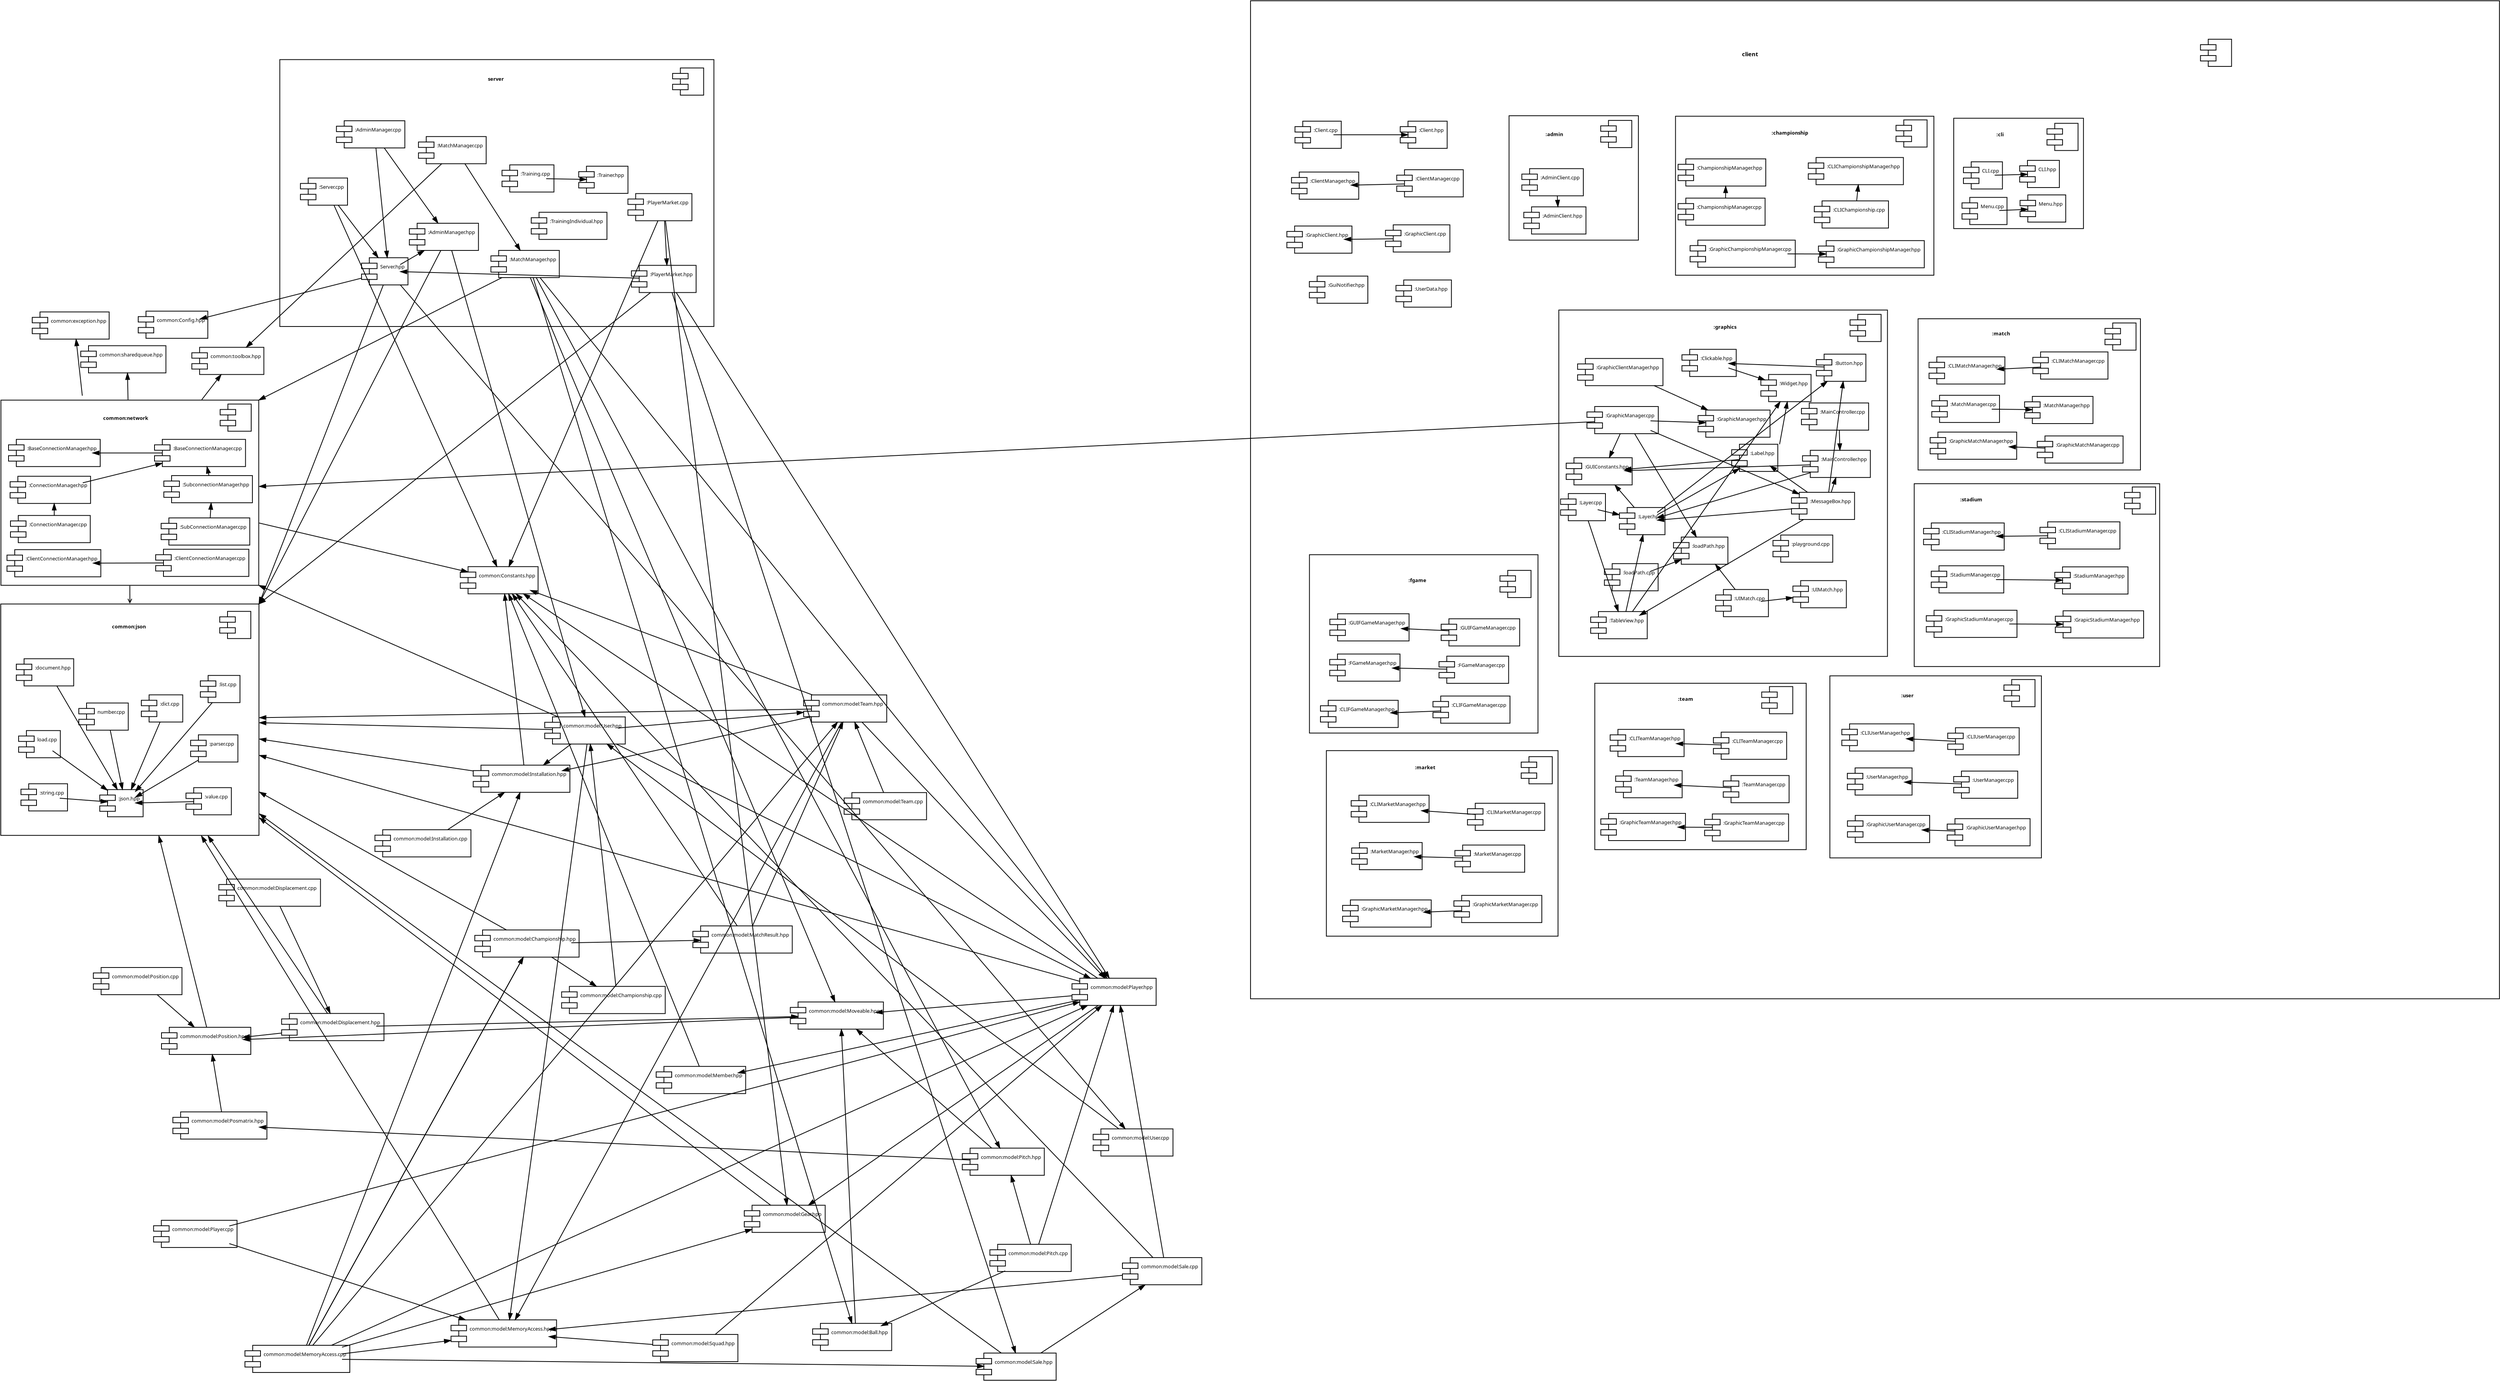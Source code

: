 <?xml version="1.0" encoding="UTF-8"?>
<dia:diagram xmlns:dia="http://www.lysator.liu.se/~alla/dia/">
  <dia:layer name="Arrière-plan" visible="true" active="true">
    <dia:object type="Standard - Box" version="0" id="O0">
      <dia:attribute name="obj_pos">
        <dia:point val="24.222,-52.043"/>
      </dia:attribute>
      <dia:attribute name="obj_bb">
        <dia:rectangle val="24.172,-52.093;57.472,-28.143"/>
      </dia:attribute>
      <dia:attribute name="elem_corner">
        <dia:point val="24.222,-52.043"/>
      </dia:attribute>
      <dia:attribute name="elem_width">
        <dia:real val="33.2"/>
      </dia:attribute>
      <dia:attribute name="elem_height">
        <dia:real val="23.85"/>
      </dia:attribute>
      <dia:attribute name="show_background">
        <dia:boolean val="true"/>
      </dia:attribute>
    </dia:object>
    <dia:object type="Standard - Box" version="0" id="O1">
      <dia:attribute name="obj_pos">
        <dia:point val="24.2,-25.788"/>
      </dia:attribute>
      <dia:attribute name="obj_bb">
        <dia:rectangle val="24.15,-25.837;57.5,4.062"/>
      </dia:attribute>
      <dia:attribute name="elem_corner">
        <dia:point val="24.2,-25.788"/>
      </dia:attribute>
      <dia:attribute name="elem_width">
        <dia:real val="33.25"/>
      </dia:attribute>
      <dia:attribute name="elem_height">
        <dia:real val="29.8"/>
      </dia:attribute>
      <dia:attribute name="show_background">
        <dia:boolean val="true"/>
      </dia:attribute>
    </dia:object>
    <dia:object type="UML - Component" version="0" id="O2">
      <dia:attribute name="obj_pos">
        <dia:point val="41.9,-63.5"/>
      </dia:attribute>
      <dia:attribute name="obj_bb">
        <dia:rectangle val="41.85,-63.55;51.23,-59.95"/>
      </dia:attribute>
      <dia:attribute name="meta">
        <dia:composite type="dict"/>
      </dia:attribute>
      <dia:attribute name="elem_corner">
        <dia:point val="41.9,-63.5"/>
      </dia:attribute>
      <dia:attribute name="elem_width">
        <dia:real val="9.28"/>
      </dia:attribute>
      <dia:attribute name="elem_height">
        <dia:real val="3.5"/>
      </dia:attribute>
      <dia:attribute name="line_colour">
        <dia:color val="#000000"/>
      </dia:attribute>
      <dia:attribute name="fill_colour">
        <dia:color val="#ffffff"/>
      </dia:attribute>
      <dia:attribute name="stereotype">
        <dia:string>##</dia:string>
      </dia:attribute>
      <dia:attribute name="text">
        <dia:composite type="text">
          <dia:attribute name="string">
            <dia:string>#common:Config.hpp#</dia:string>
          </dia:attribute>
          <dia:attribute name="font">
            <dia:font family="sans" style="0" name="Helvetica"/>
          </dia:attribute>
          <dia:attribute name="height">
            <dia:real val="0.8"/>
          </dia:attribute>
          <dia:attribute name="pos">
            <dia:point val="44.3,-62.205"/>
          </dia:attribute>
          <dia:attribute name="color">
            <dia:color val="#000000"/>
          </dia:attribute>
          <dia:attribute name="alignment">
            <dia:enum val="0"/>
          </dia:attribute>
        </dia:composite>
      </dia:attribute>
    </dia:object>
    <dia:object type="UML - Component" version="0" id="O3">
      <dia:attribute name="obj_pos">
        <dia:point val="83.377,-30.6"/>
      </dia:attribute>
      <dia:attribute name="obj_bb">
        <dia:rectangle val="83.327,-30.65;93.86,-27.05"/>
      </dia:attribute>
      <dia:attribute name="meta">
        <dia:composite type="dict"/>
      </dia:attribute>
      <dia:attribute name="elem_corner">
        <dia:point val="83.377,-30.6"/>
      </dia:attribute>
      <dia:attribute name="elem_width">
        <dia:real val="10.433"/>
      </dia:attribute>
      <dia:attribute name="elem_height">
        <dia:real val="3.5"/>
      </dia:attribute>
      <dia:attribute name="line_colour">
        <dia:color val="#000000"/>
      </dia:attribute>
      <dia:attribute name="fill_colour">
        <dia:color val="#ffffff"/>
      </dia:attribute>
      <dia:attribute name="stereotype">
        <dia:string>##</dia:string>
      </dia:attribute>
      <dia:attribute name="text">
        <dia:composite type="text">
          <dia:attribute name="string">
            <dia:string>#common:Constants.hpp#</dia:string>
          </dia:attribute>
          <dia:attribute name="font">
            <dia:font family="sans" style="0" name="Helvetica"/>
          </dia:attribute>
          <dia:attribute name="height">
            <dia:real val="0.8"/>
          </dia:attribute>
          <dia:attribute name="pos">
            <dia:point val="85.777,-29.305"/>
          </dia:attribute>
          <dia:attribute name="color">
            <dia:color val="#000000"/>
          </dia:attribute>
          <dia:attribute name="alignment">
            <dia:enum val="0"/>
          </dia:attribute>
        </dia:composite>
      </dia:attribute>
    </dia:object>
    <dia:object type="UML - Component" version="0" id="O4">
      <dia:attribute name="obj_pos">
        <dia:point val="28.25,-63.4"/>
      </dia:attribute>
      <dia:attribute name="obj_bb">
        <dia:rectangle val="28.2,-63.45;38.66,-59.85"/>
      </dia:attribute>
      <dia:attribute name="meta">
        <dia:composite type="dict"/>
      </dia:attribute>
      <dia:attribute name="elem_corner">
        <dia:point val="28.25,-63.4"/>
      </dia:attribute>
      <dia:attribute name="elem_width">
        <dia:real val="10.36"/>
      </dia:attribute>
      <dia:attribute name="elem_height">
        <dia:real val="3.5"/>
      </dia:attribute>
      <dia:attribute name="line_colour">
        <dia:color val="#000000"/>
      </dia:attribute>
      <dia:attribute name="fill_colour">
        <dia:color val="#ffffff"/>
      </dia:attribute>
      <dia:attribute name="stereotype">
        <dia:string>##</dia:string>
      </dia:attribute>
      <dia:attribute name="text">
        <dia:composite type="text">
          <dia:attribute name="string">
            <dia:string>#common:exception.hpp#</dia:string>
          </dia:attribute>
          <dia:attribute name="font">
            <dia:font family="sans" style="0" name="Helvetica"/>
          </dia:attribute>
          <dia:attribute name="height">
            <dia:real val="0.8"/>
          </dia:attribute>
          <dia:attribute name="pos">
            <dia:point val="30.65,-62.105"/>
          </dia:attribute>
          <dia:attribute name="color">
            <dia:color val="#000000"/>
          </dia:attribute>
          <dia:attribute name="alignment">
            <dia:enum val="0"/>
          </dia:attribute>
        </dia:composite>
      </dia:attribute>
    </dia:object>
    <dia:object type="UML - Component" version="0" id="O5">
      <dia:attribute name="obj_pos">
        <dia:point val="34.5,-59.05"/>
      </dia:attribute>
      <dia:attribute name="obj_bb">
        <dia:rectangle val="34.45,-59.1;45.962,-55.5"/>
      </dia:attribute>
      <dia:attribute name="meta">
        <dia:composite type="dict"/>
      </dia:attribute>
      <dia:attribute name="elem_corner">
        <dia:point val="34.5,-59.05"/>
      </dia:attribute>
      <dia:attribute name="elem_width">
        <dia:real val="11.413"/>
      </dia:attribute>
      <dia:attribute name="elem_height">
        <dia:real val="3.5"/>
      </dia:attribute>
      <dia:attribute name="line_colour">
        <dia:color val="#000000"/>
      </dia:attribute>
      <dia:attribute name="fill_colour">
        <dia:color val="#ffffff"/>
      </dia:attribute>
      <dia:attribute name="stereotype">
        <dia:string>##</dia:string>
      </dia:attribute>
      <dia:attribute name="text">
        <dia:composite type="text">
          <dia:attribute name="string">
            <dia:string>#common:sharedqueue.hpp#</dia:string>
          </dia:attribute>
          <dia:attribute name="font">
            <dia:font family="sans" style="0" name="Helvetica"/>
          </dia:attribute>
          <dia:attribute name="height">
            <dia:real val="0.8"/>
          </dia:attribute>
          <dia:attribute name="pos">
            <dia:point val="36.9,-57.755"/>
          </dia:attribute>
          <dia:attribute name="color">
            <dia:color val="#000000"/>
          </dia:attribute>
          <dia:attribute name="alignment">
            <dia:enum val="0"/>
          </dia:attribute>
        </dia:composite>
      </dia:attribute>
    </dia:object>
    <dia:object type="UML - Component" version="0" id="O6">
      <dia:attribute name="obj_pos">
        <dia:point val="48.807,-58.843"/>
      </dia:attribute>
      <dia:attribute name="obj_bb">
        <dia:rectangle val="48.757,-58.893;58.455,-55.293"/>
      </dia:attribute>
      <dia:attribute name="meta">
        <dia:composite type="dict"/>
      </dia:attribute>
      <dia:attribute name="elem_corner">
        <dia:point val="48.807,-58.843"/>
      </dia:attribute>
      <dia:attribute name="elem_width">
        <dia:real val="9.598"/>
      </dia:attribute>
      <dia:attribute name="elem_height">
        <dia:real val="3.5"/>
      </dia:attribute>
      <dia:attribute name="line_colour">
        <dia:color val="#000000"/>
      </dia:attribute>
      <dia:attribute name="fill_colour">
        <dia:color val="#ffffff"/>
      </dia:attribute>
      <dia:attribute name="stereotype">
        <dia:string>##</dia:string>
      </dia:attribute>
      <dia:attribute name="text">
        <dia:composite type="text">
          <dia:attribute name="string">
            <dia:string>#common:toolbox.hpp#</dia:string>
          </dia:attribute>
          <dia:attribute name="font">
            <dia:font family="sans" style="0" name="Helvetica"/>
          </dia:attribute>
          <dia:attribute name="height">
            <dia:real val="0.8"/>
          </dia:attribute>
          <dia:attribute name="pos">
            <dia:point val="51.207,-57.548"/>
          </dia:attribute>
          <dia:attribute name="color">
            <dia:color val="#000000"/>
          </dia:attribute>
          <dia:attribute name="alignment">
            <dia:enum val="0"/>
          </dia:attribute>
        </dia:composite>
      </dia:attribute>
    </dia:object>
    <dia:object type="UML - Component" version="0" id="O7">
      <dia:attribute name="obj_pos">
        <dia:point val="52.4,-24.837"/>
      </dia:attribute>
      <dia:attribute name="obj_bb">
        <dia:rectangle val="52.35,-24.887;56.45,-21.288"/>
      </dia:attribute>
      <dia:attribute name="meta">
        <dia:composite type="dict"/>
      </dia:attribute>
      <dia:attribute name="elem_corner">
        <dia:point val="52.4,-24.837"/>
      </dia:attribute>
      <dia:attribute name="elem_width">
        <dia:real val="4"/>
      </dia:attribute>
      <dia:attribute name="elem_height">
        <dia:real val="3.5"/>
      </dia:attribute>
      <dia:attribute name="line_colour">
        <dia:color val="#000000"/>
      </dia:attribute>
      <dia:attribute name="fill_colour">
        <dia:color val="#ffffff"/>
      </dia:attribute>
      <dia:attribute name="stereotype">
        <dia:string>##</dia:string>
      </dia:attribute>
      <dia:attribute name="text">
        <dia:composite type="text">
          <dia:attribute name="string">
            <dia:string>##</dia:string>
          </dia:attribute>
          <dia:attribute name="font">
            <dia:font family="sans" style="0" name="Helvetica"/>
          </dia:attribute>
          <dia:attribute name="height">
            <dia:real val="0.8"/>
          </dia:attribute>
          <dia:attribute name="pos">
            <dia:point val="54.8,-23.543"/>
          </dia:attribute>
          <dia:attribute name="color">
            <dia:color val="#000000"/>
          </dia:attribute>
          <dia:attribute name="alignment">
            <dia:enum val="0"/>
          </dia:attribute>
        </dia:composite>
      </dia:attribute>
    </dia:object>
    <dia:object type="Flowchart - Box" version="0" id="O8">
      <dia:attribute name="obj_pos">
        <dia:point val="32.5,-24.038"/>
      </dia:attribute>
      <dia:attribute name="obj_bb">
        <dia:rectangle val="32.45,-24.087;48.95,-21.788"/>
      </dia:attribute>
      <dia:attribute name="elem_corner">
        <dia:point val="32.5,-24.038"/>
      </dia:attribute>
      <dia:attribute name="elem_width">
        <dia:real val="16.4"/>
      </dia:attribute>
      <dia:attribute name="elem_height">
        <dia:real val="2.2"/>
      </dia:attribute>
      <dia:attribute name="border_width">
        <dia:real val="0.1"/>
      </dia:attribute>
      <dia:attribute name="border_color">
        <dia:color val="#ffffff"/>
      </dia:attribute>
      <dia:attribute name="show_background">
        <dia:boolean val="true"/>
      </dia:attribute>
      <dia:attribute name="padding">
        <dia:real val="0.5"/>
      </dia:attribute>
      <dia:attribute name="text">
        <dia:composite type="text">
          <dia:attribute name="string">
            <dia:string>#common:json#</dia:string>
          </dia:attribute>
          <dia:attribute name="font">
            <dia:font family="sans" style="80" name="Helvetica-Bold"/>
          </dia:attribute>
          <dia:attribute name="height">
            <dia:real val="0.8"/>
          </dia:attribute>
          <dia:attribute name="pos">
            <dia:point val="40.7,-22.742"/>
          </dia:attribute>
          <dia:attribute name="color">
            <dia:color val="#000000"/>
          </dia:attribute>
          <dia:attribute name="alignment">
            <dia:enum val="1"/>
          </dia:attribute>
        </dia:composite>
      </dia:attribute>
    </dia:object>
    <dia:object type="UML - Component" version="0" id="O9">
      <dia:attribute name="obj_pos">
        <dia:point val="42.3,-14.088"/>
      </dia:attribute>
      <dia:attribute name="obj_bb">
        <dia:rectangle val="42.25,-14.137;47.922,-10.537"/>
      </dia:attribute>
      <dia:attribute name="meta">
        <dia:composite type="dict"/>
      </dia:attribute>
      <dia:attribute name="elem_corner">
        <dia:point val="42.3,-14.088"/>
      </dia:attribute>
      <dia:attribute name="elem_width">
        <dia:real val="5.572"/>
      </dia:attribute>
      <dia:attribute name="elem_height">
        <dia:real val="3.5"/>
      </dia:attribute>
      <dia:attribute name="line_colour">
        <dia:color val="#000000"/>
      </dia:attribute>
      <dia:attribute name="fill_colour">
        <dia:color val="#ffffff"/>
      </dia:attribute>
      <dia:attribute name="stereotype">
        <dia:string>##</dia:string>
      </dia:attribute>
      <dia:attribute name="text">
        <dia:composite type="text">
          <dia:attribute name="string">
            <dia:string>#:dict.cpp#</dia:string>
          </dia:attribute>
          <dia:attribute name="font">
            <dia:font family="sans" style="0" name="Helvetica"/>
          </dia:attribute>
          <dia:attribute name="height">
            <dia:real val="0.8"/>
          </dia:attribute>
          <dia:attribute name="pos">
            <dia:point val="44.7,-12.793"/>
          </dia:attribute>
          <dia:attribute name="color">
            <dia:color val="#000000"/>
          </dia:attribute>
          <dia:attribute name="alignment">
            <dia:enum val="0"/>
          </dia:attribute>
        </dia:composite>
      </dia:attribute>
    </dia:object>
    <dia:object type="UML - Component" version="0" id="O10">
      <dia:attribute name="obj_pos">
        <dia:point val="26.2,-18.738"/>
      </dia:attribute>
      <dia:attribute name="obj_bb">
        <dia:rectangle val="26.15,-18.788;33.917,-15.188"/>
      </dia:attribute>
      <dia:attribute name="meta">
        <dia:composite type="dict"/>
      </dia:attribute>
      <dia:attribute name="elem_corner">
        <dia:point val="26.2,-18.738"/>
      </dia:attribute>
      <dia:attribute name="elem_width">
        <dia:real val="7.667"/>
      </dia:attribute>
      <dia:attribute name="elem_height">
        <dia:real val="3.5"/>
      </dia:attribute>
      <dia:attribute name="line_colour">
        <dia:color val="#000000"/>
      </dia:attribute>
      <dia:attribute name="fill_colour">
        <dia:color val="#ffffff"/>
      </dia:attribute>
      <dia:attribute name="stereotype">
        <dia:string>##</dia:string>
      </dia:attribute>
      <dia:attribute name="text">
        <dia:composite type="text">
          <dia:attribute name="string">
            <dia:string>#:document.hpp#</dia:string>
          </dia:attribute>
          <dia:attribute name="font">
            <dia:font family="sans" style="0" name="Helvetica"/>
          </dia:attribute>
          <dia:attribute name="height">
            <dia:real val="0.8"/>
          </dia:attribute>
          <dia:attribute name="pos">
            <dia:point val="28.6,-17.442"/>
          </dia:attribute>
          <dia:attribute name="color">
            <dia:color val="#000000"/>
          </dia:attribute>
          <dia:attribute name="alignment">
            <dia:enum val="0"/>
          </dia:attribute>
        </dia:composite>
      </dia:attribute>
    </dia:object>
    <dia:object type="UML - Component" version="0" id="O11">
      <dia:attribute name="obj_pos">
        <dia:point val="36.95,-1.887"/>
      </dia:attribute>
      <dia:attribute name="obj_bb">
        <dia:rectangle val="36.9,-1.938;42.745,1.663"/>
      </dia:attribute>
      <dia:attribute name="meta">
        <dia:composite type="dict"/>
      </dia:attribute>
      <dia:attribute name="elem_corner">
        <dia:point val="36.95,-1.887"/>
      </dia:attribute>
      <dia:attribute name="elem_width">
        <dia:real val="5.745"/>
      </dia:attribute>
      <dia:attribute name="elem_height">
        <dia:real val="3.5"/>
      </dia:attribute>
      <dia:attribute name="line_colour">
        <dia:color val="#000000"/>
      </dia:attribute>
      <dia:attribute name="fill_colour">
        <dia:color val="#ffffff"/>
      </dia:attribute>
      <dia:attribute name="stereotype">
        <dia:string>##</dia:string>
      </dia:attribute>
      <dia:attribute name="text">
        <dia:composite type="text">
          <dia:attribute name="string">
            <dia:string>#:json.hpp#</dia:string>
          </dia:attribute>
          <dia:attribute name="font">
            <dia:font family="sans" style="0" name="Helvetica"/>
          </dia:attribute>
          <dia:attribute name="height">
            <dia:real val="0.8"/>
          </dia:attribute>
          <dia:attribute name="pos">
            <dia:point val="39.35,-0.593"/>
          </dia:attribute>
          <dia:attribute name="color">
            <dia:color val="#000000"/>
          </dia:attribute>
          <dia:attribute name="alignment">
            <dia:enum val="0"/>
          </dia:attribute>
        </dia:composite>
      </dia:attribute>
    </dia:object>
    <dia:object type="UML - Component" version="0" id="O12">
      <dia:attribute name="obj_pos">
        <dia:point val="49.9,-16.587"/>
      </dia:attribute>
      <dia:attribute name="obj_bb">
        <dia:rectangle val="49.85,-16.637;55.273,-13.037"/>
      </dia:attribute>
      <dia:attribute name="meta">
        <dia:composite type="dict"/>
      </dia:attribute>
      <dia:attribute name="elem_corner">
        <dia:point val="49.9,-16.587"/>
      </dia:attribute>
      <dia:attribute name="elem_width">
        <dia:real val="5.322"/>
      </dia:attribute>
      <dia:attribute name="elem_height">
        <dia:real val="3.5"/>
      </dia:attribute>
      <dia:attribute name="line_colour">
        <dia:color val="#000000"/>
      </dia:attribute>
      <dia:attribute name="fill_colour">
        <dia:color val="#ffffff"/>
      </dia:attribute>
      <dia:attribute name="stereotype">
        <dia:string>##</dia:string>
      </dia:attribute>
      <dia:attribute name="text">
        <dia:composite type="text">
          <dia:attribute name="string">
            <dia:string>#:list.cpp#</dia:string>
          </dia:attribute>
          <dia:attribute name="font">
            <dia:font family="sans" style="0" name="Helvetica"/>
          </dia:attribute>
          <dia:attribute name="height">
            <dia:real val="0.8"/>
          </dia:attribute>
          <dia:attribute name="pos">
            <dia:point val="52.3,-15.293"/>
          </dia:attribute>
          <dia:attribute name="color">
            <dia:color val="#000000"/>
          </dia:attribute>
          <dia:attribute name="alignment">
            <dia:enum val="0"/>
          </dia:attribute>
        </dia:composite>
      </dia:attribute>
    </dia:object>
    <dia:object type="UML - Component" version="0" id="O13">
      <dia:attribute name="obj_pos">
        <dia:point val="26.5,-9.488"/>
      </dia:attribute>
      <dia:attribute name="obj_bb">
        <dia:rectangle val="26.45,-9.537;32.09,-5.938"/>
      </dia:attribute>
      <dia:attribute name="meta">
        <dia:composite type="dict"/>
      </dia:attribute>
      <dia:attribute name="elem_corner">
        <dia:point val="26.5,-9.488"/>
      </dia:attribute>
      <dia:attribute name="elem_width">
        <dia:real val="5.54"/>
      </dia:attribute>
      <dia:attribute name="elem_height">
        <dia:real val="3.5"/>
      </dia:attribute>
      <dia:attribute name="line_colour">
        <dia:color val="#000000"/>
      </dia:attribute>
      <dia:attribute name="fill_colour">
        <dia:color val="#ffffff"/>
      </dia:attribute>
      <dia:attribute name="stereotype">
        <dia:string>##</dia:string>
      </dia:attribute>
      <dia:attribute name="text">
        <dia:composite type="text">
          <dia:attribute name="string">
            <dia:string>#load.cpp#</dia:string>
          </dia:attribute>
          <dia:attribute name="font">
            <dia:font family="sans" style="0" name="Helvetica"/>
          </dia:attribute>
          <dia:attribute name="height">
            <dia:real val="0.8"/>
          </dia:attribute>
          <dia:attribute name="pos">
            <dia:point val="28.9,-8.193"/>
          </dia:attribute>
          <dia:attribute name="color">
            <dia:color val="#000000"/>
          </dia:attribute>
          <dia:attribute name="alignment">
            <dia:enum val="0"/>
          </dia:attribute>
        </dia:composite>
      </dia:attribute>
    </dia:object>
    <dia:object type="UML - Component" version="0" id="O14">
      <dia:attribute name="obj_pos">
        <dia:point val="34.25,-13.037"/>
      </dia:attribute>
      <dia:attribute name="obj_bb">
        <dia:rectangle val="34.2,-13.088;40.91,-9.488"/>
      </dia:attribute>
      <dia:attribute name="meta">
        <dia:composite type="dict"/>
      </dia:attribute>
      <dia:attribute name="elem_corner">
        <dia:point val="34.25,-13.037"/>
      </dia:attribute>
      <dia:attribute name="elem_width">
        <dia:real val="6.61"/>
      </dia:attribute>
      <dia:attribute name="elem_height">
        <dia:real val="3.5"/>
      </dia:attribute>
      <dia:attribute name="line_colour">
        <dia:color val="#000000"/>
      </dia:attribute>
      <dia:attribute name="fill_colour">
        <dia:color val="#ffffff"/>
      </dia:attribute>
      <dia:attribute name="stereotype">
        <dia:string>##</dia:string>
      </dia:attribute>
      <dia:attribute name="text">
        <dia:composite type="text">
          <dia:attribute name="string">
            <dia:string>#number.cpp#</dia:string>
          </dia:attribute>
          <dia:attribute name="font">
            <dia:font family="sans" style="0" name="Helvetica"/>
          </dia:attribute>
          <dia:attribute name="height">
            <dia:real val="0.8"/>
          </dia:attribute>
          <dia:attribute name="pos">
            <dia:point val="36.65,-11.742"/>
          </dia:attribute>
          <dia:attribute name="color">
            <dia:color val="#000000"/>
          </dia:attribute>
          <dia:attribute name="alignment">
            <dia:enum val="0"/>
          </dia:attribute>
        </dia:composite>
      </dia:attribute>
    </dia:object>
    <dia:object type="UML - Component" version="0" id="O15">
      <dia:attribute name="obj_pos">
        <dia:point val="48.65,-8.938"/>
      </dia:attribute>
      <dia:attribute name="obj_bb">
        <dia:rectangle val="48.6,-8.988;55.08,-5.388"/>
      </dia:attribute>
      <dia:attribute name="meta">
        <dia:composite type="dict"/>
      </dia:attribute>
      <dia:attribute name="elem_corner">
        <dia:point val="48.65,-8.938"/>
      </dia:attribute>
      <dia:attribute name="elem_width">
        <dia:real val="6.38"/>
      </dia:attribute>
      <dia:attribute name="elem_height">
        <dia:real val="3.5"/>
      </dia:attribute>
      <dia:attribute name="line_colour">
        <dia:color val="#000000"/>
      </dia:attribute>
      <dia:attribute name="fill_colour">
        <dia:color val="#ffffff"/>
      </dia:attribute>
      <dia:attribute name="stereotype">
        <dia:string>##</dia:string>
      </dia:attribute>
      <dia:attribute name="text">
        <dia:composite type="text">
          <dia:attribute name="string">
            <dia:string>#:parser.cpp#</dia:string>
          </dia:attribute>
          <dia:attribute name="font">
            <dia:font family="sans" style="0" name="Helvetica"/>
          </dia:attribute>
          <dia:attribute name="height">
            <dia:real val="0.8"/>
          </dia:attribute>
          <dia:attribute name="pos">
            <dia:point val="51.05,-7.643"/>
          </dia:attribute>
          <dia:attribute name="color">
            <dia:color val="#000000"/>
          </dia:attribute>
          <dia:attribute name="alignment">
            <dia:enum val="0"/>
          </dia:attribute>
        </dia:composite>
      </dia:attribute>
    </dia:object>
    <dia:object type="UML - Component" version="0" id="O16">
      <dia:attribute name="obj_pos">
        <dia:point val="26.8,-2.638"/>
      </dia:attribute>
      <dia:attribute name="obj_bb">
        <dia:rectangle val="26.75,-2.688;33.07,0.912"/>
      </dia:attribute>
      <dia:attribute name="meta">
        <dia:composite type="dict"/>
      </dia:attribute>
      <dia:attribute name="elem_corner">
        <dia:point val="26.8,-2.638"/>
      </dia:attribute>
      <dia:attribute name="elem_width">
        <dia:real val="6.22"/>
      </dia:attribute>
      <dia:attribute name="elem_height">
        <dia:real val="3.5"/>
      </dia:attribute>
      <dia:attribute name="line_colour">
        <dia:color val="#000000"/>
      </dia:attribute>
      <dia:attribute name="fill_colour">
        <dia:color val="#ffffff"/>
      </dia:attribute>
      <dia:attribute name="stereotype">
        <dia:string>##</dia:string>
      </dia:attribute>
      <dia:attribute name="text">
        <dia:composite type="text">
          <dia:attribute name="string">
            <dia:string>#:string.cpp#</dia:string>
          </dia:attribute>
          <dia:attribute name="font">
            <dia:font family="sans" style="0" name="Helvetica"/>
          </dia:attribute>
          <dia:attribute name="height">
            <dia:real val="0.8"/>
          </dia:attribute>
          <dia:attribute name="pos">
            <dia:point val="29.2,-1.343"/>
          </dia:attribute>
          <dia:attribute name="color">
            <dia:color val="#000000"/>
          </dia:attribute>
          <dia:attribute name="alignment">
            <dia:enum val="0"/>
          </dia:attribute>
        </dia:composite>
      </dia:attribute>
    </dia:object>
    <dia:object type="UML - Component" version="0" id="O17">
      <dia:attribute name="obj_pos">
        <dia:point val="48.05,-2.138"/>
      </dia:attribute>
      <dia:attribute name="obj_bb">
        <dia:rectangle val="48,-2.188;54.235,1.413"/>
      </dia:attribute>
      <dia:attribute name="meta">
        <dia:composite type="dict"/>
      </dia:attribute>
      <dia:attribute name="elem_corner">
        <dia:point val="48.05,-2.138"/>
      </dia:attribute>
      <dia:attribute name="elem_width">
        <dia:real val="6.135"/>
      </dia:attribute>
      <dia:attribute name="elem_height">
        <dia:real val="3.5"/>
      </dia:attribute>
      <dia:attribute name="line_colour">
        <dia:color val="#000000"/>
      </dia:attribute>
      <dia:attribute name="fill_colour">
        <dia:color val="#ffffff"/>
      </dia:attribute>
      <dia:attribute name="stereotype">
        <dia:string>##</dia:string>
      </dia:attribute>
      <dia:attribute name="text">
        <dia:composite type="text">
          <dia:attribute name="string">
            <dia:string>#:value.cpp#</dia:string>
          </dia:attribute>
          <dia:attribute name="font">
            <dia:font family="sans" style="0" name="Helvetica"/>
          </dia:attribute>
          <dia:attribute name="height">
            <dia:real val="0.8"/>
          </dia:attribute>
          <dia:attribute name="pos">
            <dia:point val="50.45,-0.843"/>
          </dia:attribute>
          <dia:attribute name="color">
            <dia:color val="#000000"/>
          </dia:attribute>
          <dia:attribute name="alignment">
            <dia:enum val="0"/>
          </dia:attribute>
        </dia:composite>
      </dia:attribute>
    </dia:object>
    <dia:object type="UML - Message" version="0" id="O18">
      <dia:attribute name="obj_pos">
        <dia:point val="30.172,-15.188"/>
      </dia:attribute>
      <dia:attribute name="obj_bb">
        <dia:rectangle val="30.104,-15.256;38.241,-1.693"/>
      </dia:attribute>
      <dia:attribute name="meta">
        <dia:composite type="dict"/>
      </dia:attribute>
      <dia:attribute name="conn_endpoints">
        <dia:point val="30.172,-15.188"/>
        <dia:point val="37.87,-1.937"/>
      </dia:attribute>
      <dia:attribute name="text_colour">
        <dia:color val="#000000"/>
      </dia:attribute>
      <dia:attribute name="line_colour">
        <dia:color val="#000000"/>
      </dia:attribute>
      <dia:attribute name="text">
        <dia:string>##</dia:string>
      </dia:attribute>
      <dia:attribute name="type">
        <dia:enum val="0"/>
      </dia:attribute>
      <dia:attribute name="text_pos">
        <dia:point val="34.021,-8.063"/>
      </dia:attribute>
      <dia:connections>
        <dia:connection handle="0" to="O10" connection="10"/>
        <dia:connection handle="1" to="O11" connection="10"/>
      </dia:connections>
    </dia:object>
    <dia:object type="UML - Message" version="0" id="O19">
      <dia:attribute name="obj_pos">
        <dia:point val="51.108,-13.037"/>
      </dia:attribute>
      <dia:attribute name="obj_bb">
        <dia:rectangle val="41.154,-13.108;51.178,-1.638"/>
      </dia:attribute>
      <dia:attribute name="meta">
        <dia:composite type="dict"/>
      </dia:attribute>
      <dia:attribute name="conn_endpoints">
        <dia:point val="51.108,-13.037"/>
        <dia:point val="41.489,-1.938"/>
      </dia:attribute>
      <dia:attribute name="text_colour">
        <dia:color val="#000000"/>
      </dia:attribute>
      <dia:attribute name="line_colour">
        <dia:color val="#000000"/>
      </dia:attribute>
      <dia:attribute name="text">
        <dia:string>##</dia:string>
      </dia:attribute>
      <dia:attribute name="type">
        <dia:enum val="0"/>
      </dia:attribute>
      <dia:attribute name="text_pos">
        <dia:point val="46.298,-6.987"/>
      </dia:attribute>
      <dia:connections>
        <dia:connection handle="0" to="O12" connection="10"/>
        <dia:connection handle="1" to="O11" connection="10"/>
      </dia:connections>
    </dia:object>
    <dia:object type="UML - Message" version="0" id="O20">
      <dia:attribute name="obj_pos">
        <dia:point val="30.297,-5.938"/>
      </dia:attribute>
      <dia:attribute name="obj_bb">
        <dia:rectangle val="30.227,-6.008;37.175,-0.828"/>
      </dia:attribute>
      <dia:attribute name="meta">
        <dia:composite type="dict"/>
      </dia:attribute>
      <dia:attribute name="conn_endpoints">
        <dia:point val="30.297,-5.938"/>
        <dia:point val="36.9,-1.182"/>
      </dia:attribute>
      <dia:attribute name="text_colour">
        <dia:color val="#000000"/>
      </dia:attribute>
      <dia:attribute name="line_colour">
        <dia:color val="#000000"/>
      </dia:attribute>
      <dia:attribute name="text">
        <dia:string>##</dia:string>
      </dia:attribute>
      <dia:attribute name="type">
        <dia:enum val="0"/>
      </dia:attribute>
      <dia:attribute name="text_pos">
        <dia:point val="33.598,-3.06"/>
      </dia:attribute>
      <dia:connections>
        <dia:connection handle="0" to="O13" connection="10"/>
        <dia:connection handle="1" to="O11" connection="10"/>
      </dia:connections>
    </dia:object>
    <dia:object type="UML - Message" version="0" id="O21">
      <dia:attribute name="obj_pos">
        <dia:point val="37.279,-9.487"/>
      </dia:attribute>
      <dia:attribute name="obj_bb">
        <dia:rectangle val="37.22,-9.546;39.216,-1.808"/>
      </dia:attribute>
      <dia:attribute name="meta">
        <dia:composite type="dict"/>
      </dia:attribute>
      <dia:attribute name="conn_endpoints">
        <dia:point val="37.279,-9.487"/>
        <dia:point val="38.814,-1.937"/>
      </dia:attribute>
      <dia:attribute name="text_colour">
        <dia:color val="#000000"/>
      </dia:attribute>
      <dia:attribute name="line_colour">
        <dia:color val="#000000"/>
      </dia:attribute>
      <dia:attribute name="text">
        <dia:string>##</dia:string>
      </dia:attribute>
      <dia:attribute name="type">
        <dia:enum val="0"/>
      </dia:attribute>
      <dia:attribute name="text_pos">
        <dia:point val="38.046,-5.212"/>
      </dia:attribute>
      <dia:connections>
        <dia:connection handle="0" to="O14" connection="10"/>
        <dia:connection handle="1" to="O11" connection="10"/>
      </dia:connections>
    </dia:object>
    <dia:object type="UML - Message" version="0" id="O22">
      <dia:attribute name="obj_pos">
        <dia:point val="44.112,-10.538"/>
      </dia:attribute>
      <dia:attribute name="obj_bb">
        <dia:rectangle val="40.014,-10.603;44.177,-1.733"/>
      </dia:attribute>
      <dia:attribute name="meta">
        <dia:composite type="dict"/>
      </dia:attribute>
      <dia:attribute name="conn_endpoints">
        <dia:point val="44.112,-10.538"/>
        <dia:point val="40.401,-1.937"/>
      </dia:attribute>
      <dia:attribute name="text_colour">
        <dia:color val="#000000"/>
      </dia:attribute>
      <dia:attribute name="line_colour">
        <dia:color val="#000000"/>
      </dia:attribute>
      <dia:attribute name="text">
        <dia:string>##</dia:string>
      </dia:attribute>
      <dia:attribute name="type">
        <dia:enum val="0"/>
      </dia:attribute>
      <dia:attribute name="text_pos">
        <dia:point val="42.256,-5.737"/>
      </dia:attribute>
      <dia:connections>
        <dia:connection handle="0" to="O9" connection="10"/>
        <dia:connection handle="1" to="O11" connection="10"/>
      </dia:connections>
    </dia:object>
    <dia:object type="UML - Message" version="0" id="O23">
      <dia:attribute name="obj_pos">
        <dia:point val="49.465,-5.387"/>
      </dia:attribute>
      <dia:attribute name="obj_bb">
        <dia:rectangle val="42.5,-5.456;49.533,-1.075"/>
      </dia:attribute>
      <dia:attribute name="meta">
        <dia:composite type="dict"/>
      </dia:attribute>
      <dia:attribute name="conn_endpoints">
        <dia:point val="49.465,-5.387"/>
        <dia:point val="42.745,-1.445"/>
      </dia:attribute>
      <dia:attribute name="text_colour">
        <dia:color val="#000000"/>
      </dia:attribute>
      <dia:attribute name="line_colour">
        <dia:color val="#000000"/>
      </dia:attribute>
      <dia:attribute name="text">
        <dia:string>##</dia:string>
      </dia:attribute>
      <dia:attribute name="type">
        <dia:enum val="0"/>
      </dia:attribute>
      <dia:attribute name="text_pos">
        <dia:point val="46.105,-2.916"/>
      </dia:attribute>
      <dia:connections>
        <dia:connection handle="0" to="O15" connection="10"/>
        <dia:connection handle="1" to="O11" connection="10"/>
      </dia:connections>
    </dia:object>
    <dia:object type="UML - Message" version="0" id="O24">
      <dia:attribute name="obj_pos">
        <dia:point val="48.0,0.37"/>
      </dia:attribute>
      <dia:attribute name="obj_bb">
        <dia:rectangle val="42.686,0.086;48.051,1.129"/>
      </dia:attribute>
      <dia:attribute name="meta">
        <dia:composite type="dict"/>
      </dia:attribute>
      <dia:attribute name="conn_endpoints">
        <dia:point val="48.0,0.37"/>
        <dia:point val="42.745,0.487"/>
      </dia:attribute>
      <dia:attribute name="text_colour">
        <dia:color val="#000000"/>
      </dia:attribute>
      <dia:attribute name="line_colour">
        <dia:color val="#000000"/>
      </dia:attribute>
      <dia:attribute name="text">
        <dia:string>##</dia:string>
      </dia:attribute>
      <dia:attribute name="type">
        <dia:enum val="0"/>
      </dia:attribute>
      <dia:attribute name="text_pos">
        <dia:point val="45.372,0.929"/>
      </dia:attribute>
      <dia:connections>
        <dia:connection handle="0" to="O17" connection="10"/>
        <dia:connection handle="1" to="O11" connection="10"/>
      </dia:connections>
    </dia:object>
    <dia:object type="UML - Message" version="0" id="O25">
      <dia:attribute name="obj_pos">
        <dia:point val="33.07,0.089"/>
      </dia:attribute>
      <dia:attribute name="obj_bb">
        <dia:rectangle val="33.016,-0.023;36.98,0.934"/>
      </dia:attribute>
      <dia:attribute name="meta">
        <dia:composite type="dict"/>
      </dia:attribute>
      <dia:attribute name="conn_endpoints">
        <dia:point val="33.07,0.089"/>
        <dia:point val="36.9,0.379"/>
      </dia:attribute>
      <dia:attribute name="text_colour">
        <dia:color val="#000000"/>
      </dia:attribute>
      <dia:attribute name="line_colour">
        <dia:color val="#000000"/>
      </dia:attribute>
      <dia:attribute name="text">
        <dia:string>##</dia:string>
      </dia:attribute>
      <dia:attribute name="type">
        <dia:enum val="0"/>
      </dia:attribute>
      <dia:attribute name="text_pos">
        <dia:point val="34.985,0.734"/>
      </dia:attribute>
      <dia:connections>
        <dia:connection handle="0" to="O16" connection="10"/>
        <dia:connection handle="1" to="O11" connection="10"/>
      </dia:connections>
    </dia:object>
    <dia:object type="Flowchart - Box" version="0" id="O26">
      <dia:attribute name="obj_pos">
        <dia:point val="33.341,-51.23"/>
      </dia:attribute>
      <dia:attribute name="obj_bb">
        <dia:rectangle val="33.291,-51.28;47.291,-48.28"/>
      </dia:attribute>
      <dia:attribute name="elem_corner">
        <dia:point val="33.341,-51.23"/>
      </dia:attribute>
      <dia:attribute name="elem_width">
        <dia:real val="13.9"/>
      </dia:attribute>
      <dia:attribute name="elem_height">
        <dia:real val="2.9"/>
      </dia:attribute>
      <dia:attribute name="border_width">
        <dia:real val="0.1"/>
      </dia:attribute>
      <dia:attribute name="border_color">
        <dia:color val="#ffffff"/>
      </dia:attribute>
      <dia:attribute name="show_background">
        <dia:boolean val="true"/>
      </dia:attribute>
      <dia:attribute name="padding">
        <dia:real val="0.5"/>
      </dia:attribute>
      <dia:attribute name="text">
        <dia:composite type="text">
          <dia:attribute name="string">
            <dia:string>#common:network#</dia:string>
          </dia:attribute>
          <dia:attribute name="font">
            <dia:font family="sans" style="80" name="Helvetica-Bold"/>
          </dia:attribute>
          <dia:attribute name="height">
            <dia:real val="0.8"/>
          </dia:attribute>
          <dia:attribute name="pos">
            <dia:point val="40.291,-49.585"/>
          </dia:attribute>
          <dia:attribute name="color">
            <dia:color val="#000000"/>
          </dia:attribute>
          <dia:attribute name="alignment">
            <dia:enum val="1"/>
          </dia:attribute>
        </dia:composite>
      </dia:attribute>
    </dia:object>
    <dia:object type="UML - Component" version="0" id="O27">
      <dia:attribute name="obj_pos">
        <dia:point val="52.45,-51.538"/>
      </dia:attribute>
      <dia:attribute name="obj_bb">
        <dia:rectangle val="52.4,-51.587;56.5,-47.987"/>
      </dia:attribute>
      <dia:attribute name="meta">
        <dia:composite type="dict"/>
      </dia:attribute>
      <dia:attribute name="elem_corner">
        <dia:point val="52.45,-51.538"/>
      </dia:attribute>
      <dia:attribute name="elem_width">
        <dia:real val="4"/>
      </dia:attribute>
      <dia:attribute name="elem_height">
        <dia:real val="3.5"/>
      </dia:attribute>
      <dia:attribute name="line_colour">
        <dia:color val="#000000"/>
      </dia:attribute>
      <dia:attribute name="fill_colour">
        <dia:color val="#ffffff"/>
      </dia:attribute>
      <dia:attribute name="stereotype">
        <dia:string>##</dia:string>
      </dia:attribute>
      <dia:attribute name="text">
        <dia:composite type="text">
          <dia:attribute name="string">
            <dia:string>##</dia:string>
          </dia:attribute>
          <dia:attribute name="font">
            <dia:font family="sans" style="0" name="Helvetica"/>
          </dia:attribute>
          <dia:attribute name="height">
            <dia:real val="0.8"/>
          </dia:attribute>
          <dia:attribute name="pos">
            <dia:point val="54.85,-50.242"/>
          </dia:attribute>
          <dia:attribute name="color">
            <dia:color val="#000000"/>
          </dia:attribute>
          <dia:attribute name="alignment">
            <dia:enum val="0"/>
          </dia:attribute>
        </dia:composite>
      </dia:attribute>
    </dia:object>
    <dia:object type="UML - Component" version="0" id="O28">
      <dia:attribute name="obj_pos">
        <dia:point val="25.2,-46.987"/>
      </dia:attribute>
      <dia:attribute name="obj_bb">
        <dia:rectangle val="25.15,-47.038;37.62,-43.438"/>
      </dia:attribute>
      <dia:attribute name="meta">
        <dia:composite type="dict"/>
      </dia:attribute>
      <dia:attribute name="elem_corner">
        <dia:point val="25.2,-46.987"/>
      </dia:attribute>
      <dia:attribute name="elem_width">
        <dia:real val="12.37"/>
      </dia:attribute>
      <dia:attribute name="elem_height">
        <dia:real val="3.5"/>
      </dia:attribute>
      <dia:attribute name="line_colour">
        <dia:color val="#000000"/>
      </dia:attribute>
      <dia:attribute name="fill_colour">
        <dia:color val="#ffffff"/>
      </dia:attribute>
      <dia:attribute name="stereotype">
        <dia:string>##</dia:string>
      </dia:attribute>
      <dia:attribute name="text">
        <dia:composite type="text">
          <dia:attribute name="string">
            <dia:string>#:BaseConnectionManager.hpp#</dia:string>
          </dia:attribute>
          <dia:attribute name="font">
            <dia:font family="sans" style="0" name="Helvetica"/>
          </dia:attribute>
          <dia:attribute name="height">
            <dia:real val="0.8"/>
          </dia:attribute>
          <dia:attribute name="pos">
            <dia:point val="27.6,-45.693"/>
          </dia:attribute>
          <dia:attribute name="color">
            <dia:color val="#000000"/>
          </dia:attribute>
          <dia:attribute name="alignment">
            <dia:enum val="0"/>
          </dia:attribute>
        </dia:composite>
      </dia:attribute>
    </dia:object>
    <dia:object type="UML - Component" version="0" id="O29">
      <dia:attribute name="obj_pos">
        <dia:point val="44,-46.987"/>
      </dia:attribute>
      <dia:attribute name="obj_bb">
        <dia:rectangle val="43.95,-47.038;56.367,-43.438"/>
      </dia:attribute>
      <dia:attribute name="meta">
        <dia:composite type="dict"/>
      </dia:attribute>
      <dia:attribute name="elem_corner">
        <dia:point val="44,-46.987"/>
      </dia:attribute>
      <dia:attribute name="elem_width">
        <dia:real val="12.318"/>
      </dia:attribute>
      <dia:attribute name="elem_height">
        <dia:real val="3.5"/>
      </dia:attribute>
      <dia:attribute name="line_colour">
        <dia:color val="#000000"/>
      </dia:attribute>
      <dia:attribute name="fill_colour">
        <dia:color val="#ffffff"/>
      </dia:attribute>
      <dia:attribute name="stereotype">
        <dia:string>##</dia:string>
      </dia:attribute>
      <dia:attribute name="text">
        <dia:composite type="text">
          <dia:attribute name="string">
            <dia:string>#:BaseConnectionManager.cpp#</dia:string>
          </dia:attribute>
          <dia:attribute name="font">
            <dia:font family="sans" style="0" name="Helvetica"/>
          </dia:attribute>
          <dia:attribute name="height">
            <dia:real val="0.8"/>
          </dia:attribute>
          <dia:attribute name="pos">
            <dia:point val="46.4,-45.693"/>
          </dia:attribute>
          <dia:attribute name="color">
            <dia:color val="#000000"/>
          </dia:attribute>
          <dia:attribute name="alignment">
            <dia:enum val="0"/>
          </dia:attribute>
        </dia:composite>
      </dia:attribute>
    </dia:object>
    <dia:object type="UML - Component" version="0" id="O30">
      <dia:attribute name="obj_pos">
        <dia:point val="25,-32.788"/>
      </dia:attribute>
      <dia:attribute name="obj_bb">
        <dia:rectangle val="24.95,-32.837;37.712,-29.238"/>
      </dia:attribute>
      <dia:attribute name="meta">
        <dia:composite type="dict"/>
      </dia:attribute>
      <dia:attribute name="elem_corner">
        <dia:point val="25,-32.788"/>
      </dia:attribute>
      <dia:attribute name="elem_width">
        <dia:real val="12.663"/>
      </dia:attribute>
      <dia:attribute name="elem_height">
        <dia:real val="3.5"/>
      </dia:attribute>
      <dia:attribute name="line_colour">
        <dia:color val="#000000"/>
      </dia:attribute>
      <dia:attribute name="fill_colour">
        <dia:color val="#ffffff"/>
      </dia:attribute>
      <dia:attribute name="stereotype">
        <dia:string>##</dia:string>
      </dia:attribute>
      <dia:attribute name="text">
        <dia:composite type="text">
          <dia:attribute name="string">
            <dia:string>#:ClientConnectionManager.hpp#</dia:string>
          </dia:attribute>
          <dia:attribute name="font">
            <dia:font family="sans" style="0" name="Helvetica"/>
          </dia:attribute>
          <dia:attribute name="height">
            <dia:real val="0.8"/>
          </dia:attribute>
          <dia:attribute name="pos">
            <dia:point val="27.4,-31.492"/>
          </dia:attribute>
          <dia:attribute name="color">
            <dia:color val="#000000"/>
          </dia:attribute>
          <dia:attribute name="alignment">
            <dia:enum val="0"/>
          </dia:attribute>
        </dia:composite>
      </dia:attribute>
    </dia:object>
    <dia:object type="UML - Component" version="0" id="O31">
      <dia:attribute name="obj_pos">
        <dia:point val="44.15,-32.837"/>
      </dia:attribute>
      <dia:attribute name="obj_bb">
        <dia:rectangle val="44.1,-32.888;56.81,-29.288"/>
      </dia:attribute>
      <dia:attribute name="meta">
        <dia:composite type="dict"/>
      </dia:attribute>
      <dia:attribute name="elem_corner">
        <dia:point val="44.15,-32.837"/>
      </dia:attribute>
      <dia:attribute name="elem_width">
        <dia:real val="12.61"/>
      </dia:attribute>
      <dia:attribute name="elem_height">
        <dia:real val="3.5"/>
      </dia:attribute>
      <dia:attribute name="line_colour">
        <dia:color val="#000000"/>
      </dia:attribute>
      <dia:attribute name="fill_colour">
        <dia:color val="#ffffff"/>
      </dia:attribute>
      <dia:attribute name="stereotype">
        <dia:string>##</dia:string>
      </dia:attribute>
      <dia:attribute name="text">
        <dia:composite type="text">
          <dia:attribute name="string">
            <dia:string>#:ClientConnectionManager.cpp#</dia:string>
          </dia:attribute>
          <dia:attribute name="font">
            <dia:font family="sans" style="0" name="Helvetica"/>
          </dia:attribute>
          <dia:attribute name="height">
            <dia:real val="0.8"/>
          </dia:attribute>
          <dia:attribute name="pos">
            <dia:point val="46.55,-31.543"/>
          </dia:attribute>
          <dia:attribute name="color">
            <dia:color val="#000000"/>
          </dia:attribute>
          <dia:attribute name="alignment">
            <dia:enum val="0"/>
          </dia:attribute>
        </dia:composite>
      </dia:attribute>
    </dia:object>
    <dia:object type="UML - Component" version="0" id="O32">
      <dia:attribute name="obj_pos">
        <dia:point val="25.4,-42.237"/>
      </dia:attribute>
      <dia:attribute name="obj_bb">
        <dia:rectangle val="25.35,-42.288;36.26,-38.688"/>
      </dia:attribute>
      <dia:attribute name="meta">
        <dia:composite type="dict"/>
      </dia:attribute>
      <dia:attribute name="elem_corner">
        <dia:point val="25.4,-42.237"/>
      </dia:attribute>
      <dia:attribute name="elem_width">
        <dia:real val="10.81"/>
      </dia:attribute>
      <dia:attribute name="elem_height">
        <dia:real val="3.5"/>
      </dia:attribute>
      <dia:attribute name="line_colour">
        <dia:color val="#000000"/>
      </dia:attribute>
      <dia:attribute name="fill_colour">
        <dia:color val="#ffffff"/>
      </dia:attribute>
      <dia:attribute name="stereotype">
        <dia:string>##</dia:string>
      </dia:attribute>
      <dia:attribute name="text">
        <dia:composite type="text">
          <dia:attribute name="string">
            <dia:string>#:ConnectionManager.hpp#</dia:string>
          </dia:attribute>
          <dia:attribute name="font">
            <dia:font family="sans" style="0" name="Helvetica"/>
          </dia:attribute>
          <dia:attribute name="height">
            <dia:real val="0.8"/>
          </dia:attribute>
          <dia:attribute name="pos">
            <dia:point val="27.8,-40.943"/>
          </dia:attribute>
          <dia:attribute name="color">
            <dia:color val="#000000"/>
          </dia:attribute>
          <dia:attribute name="alignment">
            <dia:enum val="0"/>
          </dia:attribute>
        </dia:composite>
      </dia:attribute>
    </dia:object>
    <dia:object type="UML - Component" version="0" id="O33">
      <dia:attribute name="obj_pos">
        <dia:point val="25.45,-37.188"/>
      </dia:attribute>
      <dia:attribute name="obj_bb">
        <dia:rectangle val="25.4,-37.237;36.258,-33.638"/>
      </dia:attribute>
      <dia:attribute name="meta">
        <dia:composite type="dict"/>
      </dia:attribute>
      <dia:attribute name="elem_corner">
        <dia:point val="25.45,-37.188"/>
      </dia:attribute>
      <dia:attribute name="elem_width">
        <dia:real val="10.758"/>
      </dia:attribute>
      <dia:attribute name="elem_height">
        <dia:real val="3.5"/>
      </dia:attribute>
      <dia:attribute name="line_colour">
        <dia:color val="#000000"/>
      </dia:attribute>
      <dia:attribute name="fill_colour">
        <dia:color val="#ffffff"/>
      </dia:attribute>
      <dia:attribute name="stereotype">
        <dia:string>##</dia:string>
      </dia:attribute>
      <dia:attribute name="text">
        <dia:composite type="text">
          <dia:attribute name="string">
            <dia:string>#:ConnectionManager.cpp#</dia:string>
          </dia:attribute>
          <dia:attribute name="font">
            <dia:font family="sans" style="0" name="Helvetica"/>
          </dia:attribute>
          <dia:attribute name="height">
            <dia:real val="0.8"/>
          </dia:attribute>
          <dia:attribute name="pos">
            <dia:point val="27.85,-35.892"/>
          </dia:attribute>
          <dia:attribute name="color">
            <dia:color val="#000000"/>
          </dia:attribute>
          <dia:attribute name="alignment">
            <dia:enum val="0"/>
          </dia:attribute>
        </dia:composite>
      </dia:attribute>
    </dia:object>
    <dia:object type="UML - Component" version="0" id="O34">
      <dia:attribute name="obj_pos">
        <dia:point val="45.2,-42.325"/>
      </dia:attribute>
      <dia:attribute name="obj_bb">
        <dia:rectangle val="45.15,-42.375;57.185,-38.775"/>
      </dia:attribute>
      <dia:attribute name="meta">
        <dia:composite type="dict"/>
      </dia:attribute>
      <dia:attribute name="elem_corner">
        <dia:point val="45.2,-42.325"/>
      </dia:attribute>
      <dia:attribute name="elem_width">
        <dia:real val="11.935"/>
      </dia:attribute>
      <dia:attribute name="elem_height">
        <dia:real val="3.5"/>
      </dia:attribute>
      <dia:attribute name="line_colour">
        <dia:color val="#000000"/>
      </dia:attribute>
      <dia:attribute name="fill_colour">
        <dia:color val="#ffffff"/>
      </dia:attribute>
      <dia:attribute name="stereotype">
        <dia:string>##</dia:string>
      </dia:attribute>
      <dia:attribute name="text">
        <dia:composite type="text">
          <dia:attribute name="string">
            <dia:string>#:SubconnectionManager.hpp#</dia:string>
          </dia:attribute>
          <dia:attribute name="font">
            <dia:font family="sans" style="0" name="Helvetica"/>
          </dia:attribute>
          <dia:attribute name="height">
            <dia:real val="0.8"/>
          </dia:attribute>
          <dia:attribute name="pos">
            <dia:point val="47.6,-41.03"/>
          </dia:attribute>
          <dia:attribute name="color">
            <dia:color val="#000000"/>
          </dia:attribute>
          <dia:attribute name="alignment">
            <dia:enum val="0"/>
          </dia:attribute>
        </dia:composite>
      </dia:attribute>
    </dia:object>
    <dia:object type="UML - Component" version="0" id="O35">
      <dia:attribute name="obj_pos">
        <dia:point val="44.85,-36.875"/>
      </dia:attribute>
      <dia:attribute name="obj_bb">
        <dia:rectangle val="44.8,-36.925;56.877,-33.325"/>
      </dia:attribute>
      <dia:attribute name="meta">
        <dia:composite type="dict"/>
      </dia:attribute>
      <dia:attribute name="elem_corner">
        <dia:point val="44.85,-36.875"/>
      </dia:attribute>
      <dia:attribute name="elem_width">
        <dia:real val="11.978"/>
      </dia:attribute>
      <dia:attribute name="elem_height">
        <dia:real val="3.5"/>
      </dia:attribute>
      <dia:attribute name="line_colour">
        <dia:color val="#000000"/>
      </dia:attribute>
      <dia:attribute name="fill_colour">
        <dia:color val="#ffffff"/>
      </dia:attribute>
      <dia:attribute name="stereotype">
        <dia:string>##</dia:string>
      </dia:attribute>
      <dia:attribute name="text">
        <dia:composite type="text">
          <dia:attribute name="string">
            <dia:string>#:SubConnectionManager.cpp#</dia:string>
          </dia:attribute>
          <dia:attribute name="font">
            <dia:font family="sans" style="0" name="Helvetica"/>
          </dia:attribute>
          <dia:attribute name="height">
            <dia:real val="0.8"/>
          </dia:attribute>
          <dia:attribute name="pos">
            <dia:point val="47.25,-35.58"/>
          </dia:attribute>
          <dia:attribute name="color">
            <dia:color val="#000000"/>
          </dia:attribute>
          <dia:attribute name="alignment">
            <dia:enum val="0"/>
          </dia:attribute>
        </dia:composite>
      </dia:attribute>
    </dia:object>
    <dia:object type="UML - Message" version="0" id="O36">
      <dia:attribute name="obj_pos">
        <dia:point val="43.95,-44.538"/>
      </dia:attribute>
      <dia:attribute name="obj_bb">
        <dia:rectangle val="37.569,-44.938;44.0,-43.837"/>
      </dia:attribute>
      <dia:attribute name="meta">
        <dia:composite type="dict"/>
      </dia:attribute>
      <dia:attribute name="conn_endpoints">
        <dia:point val="43.95,-44.538"/>
        <dia:point val="37.619,-44.538"/>
      </dia:attribute>
      <dia:attribute name="text_colour">
        <dia:color val="#000000"/>
      </dia:attribute>
      <dia:attribute name="line_colour">
        <dia:color val="#000000"/>
      </dia:attribute>
      <dia:attribute name="text">
        <dia:string>##</dia:string>
      </dia:attribute>
      <dia:attribute name="type">
        <dia:enum val="0"/>
      </dia:attribute>
      <dia:attribute name="text_pos">
        <dia:point val="40.785,-44.038"/>
      </dia:attribute>
      <dia:connections>
        <dia:connection handle="0" to="O29" connection="10"/>
        <dia:connection handle="1" to="O28" connection="10"/>
      </dia:connections>
    </dia:object>
    <dia:object type="UML - Message" version="0" id="O37">
      <dia:attribute name="obj_pos">
        <dia:point val="30.317,-37.235"/>
      </dia:attribute>
      <dia:attribute name="obj_bb">
        <dia:rectangle val="29.91,-38.739;30.71,-37.185"/>
      </dia:attribute>
      <dia:attribute name="meta">
        <dia:composite type="dict"/>
      </dia:attribute>
      <dia:attribute name="conn_endpoints">
        <dia:point val="30.317,-37.235"/>
        <dia:point val="30.31,-38.687"/>
      </dia:attribute>
      <dia:attribute name="text_colour">
        <dia:color val="#000000"/>
      </dia:attribute>
      <dia:attribute name="line_colour">
        <dia:color val="#000000"/>
      </dia:attribute>
      <dia:attribute name="text">
        <dia:string>##</dia:string>
      </dia:attribute>
      <dia:attribute name="type">
        <dia:enum val="0"/>
      </dia:attribute>
      <dia:attribute name="text_pos">
        <dia:point val="30.314,-37.461"/>
      </dia:attribute>
      <dia:connections>
        <dia:connection handle="0" to="O33" connection="10"/>
        <dia:connection handle="1" to="O32" connection="10"/>
      </dia:connections>
    </dia:object>
    <dia:object type="UML - Message" version="0" id="O38">
      <dia:attribute name="obj_pos">
        <dia:point val="44.1,-30.372"/>
      </dia:attribute>
      <dia:attribute name="obj_bb">
        <dia:rectangle val="37.657,-30.756;44.15,-29.664"/>
      </dia:attribute>
      <dia:attribute name="meta">
        <dia:composite type="dict"/>
      </dia:attribute>
      <dia:attribute name="conn_endpoints">
        <dia:point val="44.1,-30.372"/>
        <dia:point val="37.709,-30.355"/>
      </dia:attribute>
      <dia:attribute name="text_colour">
        <dia:color val="#000000"/>
      </dia:attribute>
      <dia:attribute name="line_colour">
        <dia:color val="#000000"/>
      </dia:attribute>
      <dia:attribute name="text">
        <dia:string>##</dia:string>
      </dia:attribute>
      <dia:attribute name="type">
        <dia:enum val="0"/>
      </dia:attribute>
      <dia:attribute name="text_pos">
        <dia:point val="40.904,-29.864"/>
      </dia:attribute>
      <dia:connections>
        <dia:connection handle="0" to="O31" connection="10"/>
        <dia:connection handle="1" to="O30" connection="10"/>
      </dia:connections>
    </dia:object>
    <dia:object type="UML - Message" version="0" id="O39">
      <dia:attribute name="obj_pos">
        <dia:point val="50.489,-36.925"/>
      </dia:attribute>
      <dia:attribute name="obj_bb">
        <dia:rectangle val="50.199,-38.849;51.003,-36.871"/>
      </dia:attribute>
      <dia:attribute name="meta">
        <dia:composite type="dict"/>
      </dia:attribute>
      <dia:attribute name="conn_endpoints">
        <dia:point val="50.489,-36.925"/>
        <dia:point val="50.601,-38.775"/>
      </dia:attribute>
      <dia:attribute name="text_colour">
        <dia:color val="#000000"/>
      </dia:attribute>
      <dia:attribute name="line_colour">
        <dia:color val="#000000"/>
      </dia:attribute>
      <dia:attribute name="text">
        <dia:string>##</dia:string>
      </dia:attribute>
      <dia:attribute name="type">
        <dia:enum val="0"/>
      </dia:attribute>
      <dia:attribute name="text_pos">
        <dia:point val="50.545,-37.35"/>
      </dia:attribute>
      <dia:connections>
        <dia:connection handle="0" to="O35" connection="10"/>
        <dia:connection handle="1" to="O34" connection="10"/>
      </dia:connections>
    </dia:object>
    <dia:object type="UML - Message" version="0" id="O40">
      <dia:attribute name="obj_pos">
        <dia:point val="57.471,-35.903"/>
      </dia:attribute>
      <dia:attribute name="obj_bb">
        <dia:rectangle val="57.41,-35.964;83.479,-28.955"/>
      </dia:attribute>
      <dia:attribute name="meta">
        <dia:composite type="dict"/>
      </dia:attribute>
      <dia:attribute name="conn_endpoints">
        <dia:point val="57.471,-35.903"/>
        <dia:point val="83.333,-29.355"/>
      </dia:attribute>
      <dia:attribute name="text_colour">
        <dia:color val="#000000"/>
      </dia:attribute>
      <dia:attribute name="line_colour">
        <dia:color val="#000000"/>
      </dia:attribute>
      <dia:attribute name="text">
        <dia:string>##</dia:string>
      </dia:attribute>
      <dia:attribute name="type">
        <dia:enum val="0"/>
      </dia:attribute>
      <dia:attribute name="text_pos">
        <dia:point val="70.402,-32.129"/>
      </dia:attribute>
      <dia:connections>
        <dia:connection handle="0" to="O0" connection="8"/>
        <dia:connection handle="1" to="O3" connection="10"/>
      </dia:connections>
    </dia:object>
    <dia:object type="UML - Transition" version="2" id="O41">
      <dia:attribute name="obj_pos">
        <dia:point val="40.822,-28.143"/>
      </dia:attribute>
      <dia:attribute name="obj_bb">
        <dia:rectangle val="40.074,-29.09;41.325,-25.788"/>
      </dia:attribute>
      <dia:attribute name="meta">
        <dia:composite type="dict"/>
      </dia:attribute>
      <dia:attribute name="orth_points">
        <dia:point val="40.822,-28.143"/>
        <dia:point val="40.822,-26.99"/>
        <dia:point val="40.825,-26.99"/>
        <dia:point val="40.825,-25.838"/>
      </dia:attribute>
      <dia:attribute name="orth_orient">
        <dia:enum val="1"/>
        <dia:enum val="0"/>
        <dia:enum val="1"/>
      </dia:attribute>
      <dia:attribute name="orth_autoroute">
        <dia:boolean val="true"/>
      </dia:attribute>
      <dia:attribute name="text_colour">
        <dia:color val="#000000"/>
      </dia:attribute>
      <dia:attribute name="line_colour">
        <dia:color val="#000000"/>
      </dia:attribute>
      <dia:attribute name="trigger">
        <dia:string>##</dia:string>
      </dia:attribute>
      <dia:attribute name="action">
        <dia:string>##</dia:string>
      </dia:attribute>
      <dia:attribute name="guard">
        <dia:string>##</dia:string>
      </dia:attribute>
      <dia:attribute name="trigger_text_pos">
        <dia:point val="40.324,-28.49"/>
      </dia:attribute>
      <dia:attribute name="guard_text_pos">
        <dia:point val="40.324,-27.49"/>
      </dia:attribute>
      <dia:attribute name="direction_inverted">
        <dia:boolean val="false"/>
      </dia:attribute>
      <dia:connections>
        <dia:connection handle="0" to="O0" connection="8"/>
        <dia:connection handle="1" to="O1" connection="8"/>
      </dia:connections>
    </dia:object>
    <dia:object type="UML - Message" version="0" id="O42">
      <dia:attribute name="obj_pos">
        <dia:point val="36.26,-41.249"/>
      </dia:attribute>
      <dia:attribute name="obj_bb">
        <dia:rectangle val="36.199,-43.838;45.321,-41.188"/>
      </dia:attribute>
      <dia:attribute name="meta">
        <dia:composite type="dict"/>
      </dia:attribute>
      <dia:attribute name="conn_endpoints">
        <dia:point val="36.26,-41.249"/>
        <dia:point val="45.177,-43.438"/>
      </dia:attribute>
      <dia:attribute name="text_colour">
        <dia:color val="#000000"/>
      </dia:attribute>
      <dia:attribute name="line_colour">
        <dia:color val="#000000"/>
      </dia:attribute>
      <dia:attribute name="text">
        <dia:string>##</dia:string>
      </dia:attribute>
      <dia:attribute name="type">
        <dia:enum val="0"/>
      </dia:attribute>
      <dia:attribute name="text_pos">
        <dia:point val="40.718,-41.843"/>
      </dia:attribute>
      <dia:connections>
        <dia:connection handle="0" to="O32" connection="10"/>
        <dia:connection handle="1" to="O29" connection="10"/>
      </dia:connections>
    </dia:object>
    <dia:object type="UML - Message" version="0" id="O43">
      <dia:attribute name="obj_pos">
        <dia:point val="50.127,-42.375"/>
      </dia:attribute>
      <dia:attribute name="obj_bb">
        <dia:rectangle val="49.495,-43.571;50.298,-42.206"/>
      </dia:attribute>
      <dia:attribute name="meta">
        <dia:composite type="dict"/>
      </dia:attribute>
      <dia:attribute name="conn_endpoints">
        <dia:point val="50.127,-42.375"/>
        <dia:point val="49.897,-43.437"/>
      </dia:attribute>
      <dia:attribute name="text_colour">
        <dia:color val="#000000"/>
      </dia:attribute>
      <dia:attribute name="line_colour">
        <dia:color val="#000000"/>
      </dia:attribute>
      <dia:attribute name="text">
        <dia:string>##</dia:string>
      </dia:attribute>
      <dia:attribute name="type">
        <dia:enum val="0"/>
      </dia:attribute>
      <dia:attribute name="text_pos">
        <dia:point val="50.012,-42.406"/>
      </dia:attribute>
      <dia:connections>
        <dia:connection handle="0" to="O34" connection="10"/>
        <dia:connection handle="1" to="O29" connection="10"/>
      </dia:connections>
    </dia:object>
    <dia:object type="UML - Message" version="0" id="O44">
      <dia:attribute name="obj_pos">
        <dia:point val="40.016,-52.029"/>
      </dia:attribute>
      <dia:attribute name="obj_bb">
        <dia:rectangle val="39.378,-55.577;40.183,-51.976"/>
      </dia:attribute>
      <dia:attribute name="meta">
        <dia:composite type="dict"/>
      </dia:attribute>
      <dia:attribute name="conn_endpoints">
        <dia:point val="40.016,-52.029"/>
        <dia:point val="39.781,-55.501"/>
      </dia:attribute>
      <dia:attribute name="text_colour">
        <dia:color val="#000000"/>
      </dia:attribute>
      <dia:attribute name="line_colour">
        <dia:color val="#000000"/>
      </dia:attribute>
      <dia:attribute name="text">
        <dia:string>##</dia:string>
      </dia:attribute>
      <dia:attribute name="type">
        <dia:enum val="0"/>
      </dia:attribute>
      <dia:attribute name="text_pos">
        <dia:point val="39.898,-53.265"/>
      </dia:attribute>
      <dia:connections>
        <dia:connection handle="0" to="O0" connection="8"/>
        <dia:connection handle="1" to="O5" connection="10"/>
      </dia:connections>
    </dia:object>
    <dia:object type="UML - Message" version="0" id="O45">
      <dia:attribute name="obj_pos">
        <dia:point val="49.86,-52.093"/>
      </dia:attribute>
      <dia:attribute name="obj_bb">
        <dia:rectangle val="49.79,-55.575;52.626,-52.023"/>
      </dia:attribute>
      <dia:attribute name="meta">
        <dia:composite type="dict"/>
      </dia:attribute>
      <dia:attribute name="conn_endpoints">
        <dia:point val="49.86,-52.093"/>
        <dia:point val="52.276,-55.295"/>
      </dia:attribute>
      <dia:attribute name="text_colour">
        <dia:color val="#000000"/>
      </dia:attribute>
      <dia:attribute name="line_colour">
        <dia:color val="#000000"/>
      </dia:attribute>
      <dia:attribute name="text">
        <dia:string>##</dia:string>
      </dia:attribute>
      <dia:attribute name="type">
        <dia:enum val="0"/>
      </dia:attribute>
      <dia:attribute name="text_pos">
        <dia:point val="51.068,-53.194"/>
      </dia:attribute>
      <dia:connections>
        <dia:connection handle="0" to="O0" connection="8"/>
        <dia:connection handle="1" to="O6" connection="10"/>
      </dia:connections>
    </dia:object>
    <dia:object type="UML - Message" version="0" id="O46">
      <dia:attribute name="obj_pos">
        <dia:point val="34.7,-52.612"/>
      </dia:attribute>
      <dia:attribute name="obj_bb">
        <dia:rectangle val="32.762,-59.982;34.759,-52.553"/>
      </dia:attribute>
      <dia:attribute name="meta">
        <dia:composite type="dict"/>
      </dia:attribute>
      <dia:attribute name="conn_endpoints">
        <dia:point val="34.7,-52.612"/>
        <dia:point val="33.163,-59.85"/>
      </dia:attribute>
      <dia:attribute name="text_colour">
        <dia:color val="#000000"/>
      </dia:attribute>
      <dia:attribute name="line_colour">
        <dia:color val="#000000"/>
      </dia:attribute>
      <dia:attribute name="text">
        <dia:string>##</dia:string>
      </dia:attribute>
      <dia:attribute name="type">
        <dia:enum val="0"/>
      </dia:attribute>
      <dia:attribute name="text_pos">
        <dia:point val="33.932,-55.731"/>
      </dia:attribute>
      <dia:connections>
        <dia:connection handle="1" to="O4" connection="10"/>
      </dia:connections>
    </dia:object>
    <dia:object type="UML - Component" version="0" id="O47">
      <dia:attribute name="obj_pos">
        <dia:point val="128.753,66.858"/>
      </dia:attribute>
      <dia:attribute name="obj_bb">
        <dia:rectangle val="128.703,66.808;139.425,70.408"/>
      </dia:attribute>
      <dia:attribute name="meta">
        <dia:composite type="dict"/>
      </dia:attribute>
      <dia:attribute name="elem_corner">
        <dia:point val="128.753,66.858"/>
      </dia:attribute>
      <dia:attribute name="elem_width">
        <dia:real val="10.623"/>
      </dia:attribute>
      <dia:attribute name="elem_height">
        <dia:real val="3.5"/>
      </dia:attribute>
      <dia:attribute name="line_colour">
        <dia:color val="#000000"/>
      </dia:attribute>
      <dia:attribute name="fill_colour">
        <dia:color val="#ffffff"/>
      </dia:attribute>
      <dia:attribute name="stereotype">
        <dia:string>##</dia:string>
      </dia:attribute>
      <dia:attribute name="text">
        <dia:composite type="text">
          <dia:attribute name="string">
            <dia:string>#common:model:Ball.hpp#</dia:string>
          </dia:attribute>
          <dia:attribute name="font">
            <dia:font family="sans" style="0" name="Helvetica"/>
          </dia:attribute>
          <dia:attribute name="height">
            <dia:real val="0.8"/>
          </dia:attribute>
          <dia:attribute name="pos">
            <dia:point val="131.153,68.153"/>
          </dia:attribute>
          <dia:attribute name="color">
            <dia:color val="#000000"/>
          </dia:attribute>
          <dia:attribute name="alignment">
            <dia:enum val="0"/>
          </dia:attribute>
        </dia:composite>
      </dia:attribute>
    </dia:object>
    <dia:object type="UML - Component" version="0" id="O48">
      <dia:attribute name="obj_pos">
        <dia:point val="96.426,23.46"/>
      </dia:attribute>
      <dia:attribute name="obj_bb">
        <dia:rectangle val="96.376,23.41;110.431,27.01"/>
      </dia:attribute>
      <dia:attribute name="meta">
        <dia:composite type="dict"/>
      </dia:attribute>
      <dia:attribute name="elem_corner">
        <dia:point val="96.426,23.46"/>
      </dia:attribute>
      <dia:attribute name="elem_width">
        <dia:real val="13.955"/>
      </dia:attribute>
      <dia:attribute name="elem_height">
        <dia:real val="3.5"/>
      </dia:attribute>
      <dia:attribute name="line_colour">
        <dia:color val="#000000"/>
      </dia:attribute>
      <dia:attribute name="fill_colour">
        <dia:color val="#ffffff"/>
      </dia:attribute>
      <dia:attribute name="stereotype">
        <dia:string>##</dia:string>
      </dia:attribute>
      <dia:attribute name="text">
        <dia:composite type="text">
          <dia:attribute name="string">
            <dia:string>#common:model:Championship.cpp#</dia:string>
          </dia:attribute>
          <dia:attribute name="font">
            <dia:font family="sans" style="0" name="Helvetica"/>
          </dia:attribute>
          <dia:attribute name="height">
            <dia:real val="0.8"/>
          </dia:attribute>
          <dia:attribute name="pos">
            <dia:point val="98.826,24.755"/>
          </dia:attribute>
          <dia:attribute name="color">
            <dia:color val="#000000"/>
          </dia:attribute>
          <dia:attribute name="alignment">
            <dia:enum val="0"/>
          </dia:attribute>
        </dia:composite>
      </dia:attribute>
    </dia:object>
    <dia:object type="UML - Component" version="0" id="O49">
      <dia:attribute name="obj_pos">
        <dia:point val="85.245,16.191"/>
      </dia:attribute>
      <dia:attribute name="obj_bb">
        <dia:rectangle val="85.195,16.141;99.302,19.741"/>
      </dia:attribute>
      <dia:attribute name="meta">
        <dia:composite type="dict"/>
      </dia:attribute>
      <dia:attribute name="elem_corner">
        <dia:point val="85.245,16.191"/>
      </dia:attribute>
      <dia:attribute name="elem_width">
        <dia:real val="14.008"/>
      </dia:attribute>
      <dia:attribute name="elem_height">
        <dia:real val="3.5"/>
      </dia:attribute>
      <dia:attribute name="line_colour">
        <dia:color val="#000000"/>
      </dia:attribute>
      <dia:attribute name="fill_colour">
        <dia:color val="#ffffff"/>
      </dia:attribute>
      <dia:attribute name="stereotype">
        <dia:string>##</dia:string>
      </dia:attribute>
      <dia:attribute name="text">
        <dia:composite type="text">
          <dia:attribute name="string">
            <dia:string>#common:model:Championship.hpp#</dia:string>
          </dia:attribute>
          <dia:attribute name="font">
            <dia:font family="sans" style="0" name="Helvetica"/>
          </dia:attribute>
          <dia:attribute name="height">
            <dia:real val="0.8"/>
          </dia:attribute>
          <dia:attribute name="pos">
            <dia:point val="87.645,17.486"/>
          </dia:attribute>
          <dia:attribute name="color">
            <dia:color val="#000000"/>
          </dia:attribute>
          <dia:attribute name="alignment">
            <dia:enum val="0"/>
          </dia:attribute>
        </dia:composite>
      </dia:attribute>
    </dia:object>
    <dia:object type="UML - Component" version="0" id="O50">
      <dia:attribute name="obj_pos">
        <dia:point val="52.279,9.639"/>
      </dia:attribute>
      <dia:attribute name="obj_bb">
        <dia:rectangle val="52.229,9.589;66.112,13.189"/>
      </dia:attribute>
      <dia:attribute name="meta">
        <dia:composite type="dict"/>
      </dia:attribute>
      <dia:attribute name="elem_corner">
        <dia:point val="52.279,9.639"/>
      </dia:attribute>
      <dia:attribute name="elem_width">
        <dia:real val="13.783"/>
      </dia:attribute>
      <dia:attribute name="elem_height">
        <dia:real val="3.5"/>
      </dia:attribute>
      <dia:attribute name="line_colour">
        <dia:color val="#000000"/>
      </dia:attribute>
      <dia:attribute name="fill_colour">
        <dia:color val="#ffffff"/>
      </dia:attribute>
      <dia:attribute name="stereotype">
        <dia:string>##</dia:string>
      </dia:attribute>
      <dia:attribute name="text">
        <dia:composite type="text">
          <dia:attribute name="string">
            <dia:string>#common:model:Displacement.cpp#</dia:string>
          </dia:attribute>
          <dia:attribute name="font">
            <dia:font family="sans" style="0" name="Helvetica"/>
          </dia:attribute>
          <dia:attribute name="height">
            <dia:real val="0.8"/>
          </dia:attribute>
          <dia:attribute name="pos">
            <dia:point val="54.679,10.934"/>
          </dia:attribute>
          <dia:attribute name="color">
            <dia:color val="#000000"/>
          </dia:attribute>
          <dia:attribute name="alignment">
            <dia:enum val="0"/>
          </dia:attribute>
        </dia:composite>
      </dia:attribute>
    </dia:object>
    <dia:object type="UML - Component" version="0" id="O51">
      <dia:attribute name="obj_pos">
        <dia:point val="60.368,26.945"/>
      </dia:attribute>
      <dia:attribute name="obj_bb">
        <dia:rectangle val="60.318,26.895;74.253,30.495"/>
      </dia:attribute>
      <dia:attribute name="meta">
        <dia:composite type="dict"/>
      </dia:attribute>
      <dia:attribute name="elem_corner">
        <dia:point val="60.368,26.945"/>
      </dia:attribute>
      <dia:attribute name="elem_width">
        <dia:real val="13.835"/>
      </dia:attribute>
      <dia:attribute name="elem_height">
        <dia:real val="3.5"/>
      </dia:attribute>
      <dia:attribute name="line_colour">
        <dia:color val="#000000"/>
      </dia:attribute>
      <dia:attribute name="fill_colour">
        <dia:color val="#ffffff"/>
      </dia:attribute>
      <dia:attribute name="stereotype">
        <dia:string>##</dia:string>
      </dia:attribute>
      <dia:attribute name="text">
        <dia:composite type="text">
          <dia:attribute name="string">
            <dia:string>#common:model:Displacement.hpp#</dia:string>
          </dia:attribute>
          <dia:attribute name="font">
            <dia:font family="sans" style="0" name="Helvetica"/>
          </dia:attribute>
          <dia:attribute name="height">
            <dia:real val="0.8"/>
          </dia:attribute>
          <dia:attribute name="pos">
            <dia:point val="62.768,28.241"/>
          </dia:attribute>
          <dia:attribute name="color">
            <dia:color val="#000000"/>
          </dia:attribute>
          <dia:attribute name="alignment">
            <dia:enum val="0"/>
          </dia:attribute>
        </dia:composite>
      </dia:attribute>
    </dia:object>
    <dia:object type="UML - Component" version="0" id="O52">
      <dia:attribute name="obj_pos">
        <dia:point val="119.948,51.643"/>
      </dia:attribute>
      <dia:attribute name="obj_bb">
        <dia:rectangle val="119.898,51.593;130.921,55.193"/>
      </dia:attribute>
      <dia:attribute name="meta">
        <dia:composite type="dict"/>
      </dia:attribute>
      <dia:attribute name="elem_corner">
        <dia:point val="119.948,51.643"/>
      </dia:attribute>
      <dia:attribute name="elem_width">
        <dia:real val="10.922"/>
      </dia:attribute>
      <dia:attribute name="elem_height">
        <dia:real val="3.5"/>
      </dia:attribute>
      <dia:attribute name="line_colour">
        <dia:color val="#000000"/>
      </dia:attribute>
      <dia:attribute name="fill_colour">
        <dia:color val="#ffffff"/>
      </dia:attribute>
      <dia:attribute name="stereotype">
        <dia:string>##</dia:string>
      </dia:attribute>
      <dia:attribute name="text">
        <dia:composite type="text">
          <dia:attribute name="string">
            <dia:string>#common:model:Gear.hpp#</dia:string>
          </dia:attribute>
          <dia:attribute name="font">
            <dia:font family="sans" style="0" name="Helvetica"/>
          </dia:attribute>
          <dia:attribute name="height">
            <dia:real val="0.8"/>
          </dia:attribute>
          <dia:attribute name="pos">
            <dia:point val="122.348,52.938"/>
          </dia:attribute>
          <dia:attribute name="color">
            <dia:color val="#000000"/>
          </dia:attribute>
          <dia:attribute name="alignment">
            <dia:enum val="0"/>
          </dia:attribute>
        </dia:composite>
      </dia:attribute>
    </dia:object>
    <dia:object type="UML - Component" version="0" id="O53">
      <dia:attribute name="obj_pos">
        <dia:point val="72.384,3.285"/>
      </dia:attribute>
      <dia:attribute name="obj_bb">
        <dia:rectangle val="72.334,3.235;85.359,6.835"/>
      </dia:attribute>
      <dia:attribute name="meta">
        <dia:composite type="dict"/>
      </dia:attribute>
      <dia:attribute name="elem_corner">
        <dia:point val="72.384,3.285"/>
      </dia:attribute>
      <dia:attribute name="elem_width">
        <dia:real val="12.925"/>
      </dia:attribute>
      <dia:attribute name="elem_height">
        <dia:real val="3.5"/>
      </dia:attribute>
      <dia:attribute name="line_colour">
        <dia:color val="#000000"/>
      </dia:attribute>
      <dia:attribute name="fill_colour">
        <dia:color val="#ffffff"/>
      </dia:attribute>
      <dia:attribute name="stereotype">
        <dia:string>##</dia:string>
      </dia:attribute>
      <dia:attribute name="text">
        <dia:composite type="text">
          <dia:attribute name="string">
            <dia:string>#common:model:Installation.cpp#</dia:string>
          </dia:attribute>
          <dia:attribute name="font">
            <dia:font family="sans" style="0" name="Helvetica"/>
          </dia:attribute>
          <dia:attribute name="height">
            <dia:real val="0.8"/>
          </dia:attribute>
          <dia:attribute name="pos">
            <dia:point val="74.784,4.58"/>
          </dia:attribute>
          <dia:attribute name="color">
            <dia:color val="#000000"/>
          </dia:attribute>
          <dia:attribute name="alignment">
            <dia:enum val="0"/>
          </dia:attribute>
        </dia:composite>
      </dia:attribute>
    </dia:object>
    <dia:object type="UML - Component" version="0" id="O54">
      <dia:attribute name="obj_pos">
        <dia:point val="85.039,-5.034"/>
      </dia:attribute>
      <dia:attribute name="obj_bb">
        <dia:rectangle val="84.989,-5.084;98.067,-1.484"/>
      </dia:attribute>
      <dia:attribute name="meta">
        <dia:composite type="dict"/>
      </dia:attribute>
      <dia:attribute name="elem_corner">
        <dia:point val="85.039,-5.034"/>
      </dia:attribute>
      <dia:attribute name="elem_width">
        <dia:real val="12.978"/>
      </dia:attribute>
      <dia:attribute name="elem_height">
        <dia:real val="3.5"/>
      </dia:attribute>
      <dia:attribute name="line_colour">
        <dia:color val="#000000"/>
      </dia:attribute>
      <dia:attribute name="fill_colour">
        <dia:color val="#ffffff"/>
      </dia:attribute>
      <dia:attribute name="stereotype">
        <dia:string>##</dia:string>
      </dia:attribute>
      <dia:attribute name="text">
        <dia:composite type="text">
          <dia:attribute name="string">
            <dia:string>#common:model:Installation.hpp#</dia:string>
          </dia:attribute>
          <dia:attribute name="font">
            <dia:font family="sans" style="0" name="Helvetica"/>
          </dia:attribute>
          <dia:attribute name="height">
            <dia:real val="0.8"/>
          </dia:attribute>
          <dia:attribute name="pos">
            <dia:point val="87.439,-3.739"/>
          </dia:attribute>
          <dia:attribute name="color">
            <dia:color val="#000000"/>
          </dia:attribute>
          <dia:attribute name="alignment">
            <dia:enum val="0"/>
          </dia:attribute>
        </dia:composite>
      </dia:attribute>
    </dia:object>
    <dia:object type="UML - Component" version="0" id="O55">
      <dia:attribute name="obj_pos">
        <dia:point val="113.327,15.666"/>
      </dia:attribute>
      <dia:attribute name="obj_bb">
        <dia:rectangle val="113.277,15.616;126.742,19.216"/>
      </dia:attribute>
      <dia:attribute name="meta">
        <dia:composite type="dict"/>
      </dia:attribute>
      <dia:attribute name="elem_corner">
        <dia:point val="113.327,15.666"/>
      </dia:attribute>
      <dia:attribute name="elem_width">
        <dia:real val="13.365"/>
      </dia:attribute>
      <dia:attribute name="elem_height">
        <dia:real val="3.5"/>
      </dia:attribute>
      <dia:attribute name="line_colour">
        <dia:color val="#000000"/>
      </dia:attribute>
      <dia:attribute name="fill_colour">
        <dia:color val="#ffffff"/>
      </dia:attribute>
      <dia:attribute name="stereotype">
        <dia:string>##</dia:string>
      </dia:attribute>
      <dia:attribute name="text">
        <dia:composite type="text">
          <dia:attribute name="string">
            <dia:string>#common:model:MatchResult.hpp#</dia:string>
          </dia:attribute>
          <dia:attribute name="font">
            <dia:font family="sans" style="0" name="Helvetica"/>
          </dia:attribute>
          <dia:attribute name="height">
            <dia:real val="0.8"/>
          </dia:attribute>
          <dia:attribute name="pos">
            <dia:point val="115.727,16.961"/>
          </dia:attribute>
          <dia:attribute name="color">
            <dia:color val="#000000"/>
          </dia:attribute>
          <dia:attribute name="alignment">
            <dia:enum val="0"/>
          </dia:attribute>
        </dia:composite>
      </dia:attribute>
    </dia:object>
    <dia:object type="UML - Component" version="0" id="O56">
      <dia:attribute name="obj_pos">
        <dia:point val="108.601,33.764"/>
      </dia:attribute>
      <dia:attribute name="obj_bb">
        <dia:rectangle val="108.551,33.715;120.663,37.315"/>
      </dia:attribute>
      <dia:attribute name="meta">
        <dia:composite type="dict"/>
      </dia:attribute>
      <dia:attribute name="elem_corner">
        <dia:point val="108.601,33.764"/>
      </dia:attribute>
      <dia:attribute name="elem_width">
        <dia:real val="12.013"/>
      </dia:attribute>
      <dia:attribute name="elem_height">
        <dia:real val="3.5"/>
      </dia:attribute>
      <dia:attribute name="line_colour">
        <dia:color val="#000000"/>
      </dia:attribute>
      <dia:attribute name="fill_colour">
        <dia:color val="#ffffff"/>
      </dia:attribute>
      <dia:attribute name="stereotype">
        <dia:string>##</dia:string>
      </dia:attribute>
      <dia:attribute name="text">
        <dia:composite type="text">
          <dia:attribute name="string">
            <dia:string>#common:model:Member.hpp#</dia:string>
          </dia:attribute>
          <dia:attribute name="font">
            <dia:font family="sans" style="0" name="Helvetica"/>
          </dia:attribute>
          <dia:attribute name="height">
            <dia:real val="0.8"/>
          </dia:attribute>
          <dia:attribute name="pos">
            <dia:point val="111.001,35.059"/>
          </dia:attribute>
          <dia:attribute name="color">
            <dia:color val="#000000"/>
          </dia:attribute>
          <dia:attribute name="alignment">
            <dia:enum val="0"/>
          </dia:attribute>
        </dia:composite>
      </dia:attribute>
    </dia:object>
    <dia:object type="UML - Component" version="0" id="O57">
      <dia:attribute name="obj_pos">
        <dia:point val="82.18,66.405"/>
      </dia:attribute>
      <dia:attribute name="obj_bb">
        <dia:rectangle val="82.13,66.355;96.462,69.955"/>
      </dia:attribute>
      <dia:attribute name="meta">
        <dia:composite type="dict"/>
      </dia:attribute>
      <dia:attribute name="elem_corner">
        <dia:point val="82.18,66.405"/>
      </dia:attribute>
      <dia:attribute name="elem_width">
        <dia:real val="14.233"/>
      </dia:attribute>
      <dia:attribute name="elem_height">
        <dia:real val="3.5"/>
      </dia:attribute>
      <dia:attribute name="line_colour">
        <dia:color val="#000000"/>
      </dia:attribute>
      <dia:attribute name="fill_colour">
        <dia:color val="#ffffff"/>
      </dia:attribute>
      <dia:attribute name="stereotype">
        <dia:string>##</dia:string>
      </dia:attribute>
      <dia:attribute name="text">
        <dia:composite type="text">
          <dia:attribute name="string">
            <dia:string>#common:model:MemoryAccess.hpp#</dia:string>
          </dia:attribute>
          <dia:attribute name="font">
            <dia:font family="sans" style="0" name="Helvetica"/>
          </dia:attribute>
          <dia:attribute name="height">
            <dia:real val="0.8"/>
          </dia:attribute>
          <dia:attribute name="pos">
            <dia:point val="84.58,67.7"/>
          </dia:attribute>
          <dia:attribute name="color">
            <dia:color val="#000000"/>
          </dia:attribute>
          <dia:attribute name="alignment">
            <dia:enum val="0"/>
          </dia:attribute>
        </dia:composite>
      </dia:attribute>
    </dia:object>
    <dia:object type="UML - Component" version="0" id="O58">
      <dia:attribute name="obj_pos">
        <dia:point val="55.644,69.681"/>
      </dia:attribute>
      <dia:attribute name="obj_bb">
        <dia:rectangle val="55.594,69.631;69.874,73.231"/>
      </dia:attribute>
      <dia:attribute name="meta">
        <dia:composite type="dict"/>
      </dia:attribute>
      <dia:attribute name="elem_corner">
        <dia:point val="55.644,69.681"/>
      </dia:attribute>
      <dia:attribute name="elem_width">
        <dia:real val="14.18"/>
      </dia:attribute>
      <dia:attribute name="elem_height">
        <dia:real val="3.5"/>
      </dia:attribute>
      <dia:attribute name="line_colour">
        <dia:color val="#000000"/>
      </dia:attribute>
      <dia:attribute name="fill_colour">
        <dia:color val="#ffffff"/>
      </dia:attribute>
      <dia:attribute name="stereotype">
        <dia:string>##</dia:string>
      </dia:attribute>
      <dia:attribute name="text">
        <dia:composite type="text">
          <dia:attribute name="string">
            <dia:string>#common:model:MemoryAccess.cpp#</dia:string>
          </dia:attribute>
          <dia:attribute name="font">
            <dia:font family="sans" style="0" name="Helvetica"/>
          </dia:attribute>
          <dia:attribute name="height">
            <dia:real val="0.8"/>
          </dia:attribute>
          <dia:attribute name="pos">
            <dia:point val="58.044,70.976"/>
          </dia:attribute>
          <dia:attribute name="color">
            <dia:color val="#000000"/>
          </dia:attribute>
          <dia:attribute name="alignment">
            <dia:enum val="0"/>
          </dia:attribute>
        </dia:composite>
      </dia:attribute>
    </dia:object>
    <dia:object type="UML - Component" version="0" id="O59">
      <dia:attribute name="obj_pos">
        <dia:point val="125.876,25.464"/>
      </dia:attribute>
      <dia:attribute name="obj_bb">
        <dia:rectangle val="125.826,25.414;138.454,29.014"/>
      </dia:attribute>
      <dia:attribute name="meta">
        <dia:composite type="dict"/>
      </dia:attribute>
      <dia:attribute name="elem_corner">
        <dia:point val="125.876,25.464"/>
      </dia:attribute>
      <dia:attribute name="elem_width">
        <dia:real val="12.528"/>
      </dia:attribute>
      <dia:attribute name="elem_height">
        <dia:real val="3.5"/>
      </dia:attribute>
      <dia:attribute name="line_colour">
        <dia:color val="#000000"/>
      </dia:attribute>
      <dia:attribute name="fill_colour">
        <dia:color val="#ffffff"/>
      </dia:attribute>
      <dia:attribute name="stereotype">
        <dia:string>##</dia:string>
      </dia:attribute>
      <dia:attribute name="text">
        <dia:composite type="text">
          <dia:attribute name="string">
            <dia:string>#common:model:Moveable.hpp#</dia:string>
          </dia:attribute>
          <dia:attribute name="font">
            <dia:font family="sans" style="0" name="Helvetica"/>
          </dia:attribute>
          <dia:attribute name="height">
            <dia:real val="0.8"/>
          </dia:attribute>
          <dia:attribute name="pos">
            <dia:point val="128.276,26.759"/>
          </dia:attribute>
          <dia:attribute name="color">
            <dia:color val="#000000"/>
          </dia:attribute>
          <dia:attribute name="alignment">
            <dia:enum val="0"/>
          </dia:attribute>
        </dia:composite>
      </dia:attribute>
    </dia:object>
    <dia:object type="UML - Component" version="0" id="O60">
      <dia:attribute name="obj_pos">
        <dia:point val="148.026,44.289"/>
      </dia:attribute>
      <dia:attribute name="obj_bb">
        <dia:rectangle val="147.976,44.239;159.066,47.839"/>
      </dia:attribute>
      <dia:attribute name="meta">
        <dia:composite type="dict"/>
      </dia:attribute>
      <dia:attribute name="elem_corner">
        <dia:point val="148.026,44.289"/>
      </dia:attribute>
      <dia:attribute name="elem_width">
        <dia:real val="10.99"/>
      </dia:attribute>
      <dia:attribute name="elem_height">
        <dia:real val="3.5"/>
      </dia:attribute>
      <dia:attribute name="line_colour">
        <dia:color val="#000000"/>
      </dia:attribute>
      <dia:attribute name="fill_colour">
        <dia:color val="#ffffff"/>
      </dia:attribute>
      <dia:attribute name="stereotype">
        <dia:string>##</dia:string>
      </dia:attribute>
      <dia:attribute name="text">
        <dia:composite type="text">
          <dia:attribute name="string">
            <dia:string>#common:model:Pitch.hpp#</dia:string>
          </dia:attribute>
          <dia:attribute name="font">
            <dia:font family="sans" style="0" name="Helvetica"/>
          </dia:attribute>
          <dia:attribute name="height">
            <dia:real val="0.8"/>
          </dia:attribute>
          <dia:attribute name="pos">
            <dia:point val="150.426,45.584"/>
          </dia:attribute>
          <dia:attribute name="color">
            <dia:color val="#000000"/>
          </dia:attribute>
          <dia:attribute name="alignment">
            <dia:enum val="0"/>
          </dia:attribute>
        </dia:composite>
      </dia:attribute>
    </dia:object>
    <dia:object type="UML - Component" version="0" id="O61">
      <dia:attribute name="obj_pos">
        <dia:point val="151.578,56.675"/>
      </dia:attribute>
      <dia:attribute name="obj_bb">
        <dia:rectangle val="151.528,56.625;162.566,60.225"/>
      </dia:attribute>
      <dia:attribute name="meta">
        <dia:composite type="dict"/>
      </dia:attribute>
      <dia:attribute name="elem_corner">
        <dia:point val="151.578,56.675"/>
      </dia:attribute>
      <dia:attribute name="elem_width">
        <dia:real val="10.938"/>
      </dia:attribute>
      <dia:attribute name="elem_height">
        <dia:real val="3.5"/>
      </dia:attribute>
      <dia:attribute name="line_colour">
        <dia:color val="#000000"/>
      </dia:attribute>
      <dia:attribute name="fill_colour">
        <dia:color val="#ffffff"/>
      </dia:attribute>
      <dia:attribute name="stereotype">
        <dia:string>##</dia:string>
      </dia:attribute>
      <dia:attribute name="text">
        <dia:composite type="text">
          <dia:attribute name="string">
            <dia:string>#common:model:Pitch.cpp#</dia:string>
          </dia:attribute>
          <dia:attribute name="font">
            <dia:font family="sans" style="0" name="Helvetica"/>
          </dia:attribute>
          <dia:attribute name="height">
            <dia:real val="0.8"/>
          </dia:attribute>
          <dia:attribute name="pos">
            <dia:point val="153.978,57.97"/>
          </dia:attribute>
          <dia:attribute name="color">
            <dia:color val="#000000"/>
          </dia:attribute>
          <dia:attribute name="alignment">
            <dia:enum val="0"/>
          </dia:attribute>
        </dia:composite>
      </dia:attribute>
    </dia:object>
    <dia:object type="UML - Component" version="0" id="O62">
      <dia:attribute name="obj_pos">
        <dia:point val="162.151,22.41"/>
      </dia:attribute>
      <dia:attribute name="obj_bb">
        <dia:rectangle val="162.101,22.36;173.571,25.96"/>
      </dia:attribute>
      <dia:attribute name="meta">
        <dia:composite type="dict"/>
      </dia:attribute>
      <dia:attribute name="elem_corner">
        <dia:point val="162.151,22.41"/>
      </dia:attribute>
      <dia:attribute name="elem_width">
        <dia:real val="11.37"/>
      </dia:attribute>
      <dia:attribute name="elem_height">
        <dia:real val="3.5"/>
      </dia:attribute>
      <dia:attribute name="line_colour">
        <dia:color val="#000000"/>
      </dia:attribute>
      <dia:attribute name="fill_colour">
        <dia:color val="#ffffff"/>
      </dia:attribute>
      <dia:attribute name="stereotype">
        <dia:string>##</dia:string>
      </dia:attribute>
      <dia:attribute name="text">
        <dia:composite type="text">
          <dia:attribute name="string">
            <dia:string>#common:model:Player.hpp#</dia:string>
          </dia:attribute>
          <dia:attribute name="font">
            <dia:font family="sans" style="0" name="Helvetica"/>
          </dia:attribute>
          <dia:attribute name="height">
            <dia:real val="0.8"/>
          </dia:attribute>
          <dia:attribute name="pos">
            <dia:point val="164.551,23.705"/>
          </dia:attribute>
          <dia:attribute name="color">
            <dia:color val="#000000"/>
          </dia:attribute>
          <dia:attribute name="alignment">
            <dia:enum val="0"/>
          </dia:attribute>
        </dia:composite>
      </dia:attribute>
    </dia:object>
    <dia:object type="UML - Component" version="0" id="O63">
      <dia:attribute name="obj_pos">
        <dia:point val="43.878,53.584"/>
      </dia:attribute>
      <dia:attribute name="obj_bb">
        <dia:rectangle val="43.828,53.534;55.245,57.134"/>
      </dia:attribute>
      <dia:attribute name="meta">
        <dia:composite type="dict"/>
      </dia:attribute>
      <dia:attribute name="elem_corner">
        <dia:point val="43.878,53.584"/>
      </dia:attribute>
      <dia:attribute name="elem_width">
        <dia:real val="11.318"/>
      </dia:attribute>
      <dia:attribute name="elem_height">
        <dia:real val="3.5"/>
      </dia:attribute>
      <dia:attribute name="line_colour">
        <dia:color val="#000000"/>
      </dia:attribute>
      <dia:attribute name="fill_colour">
        <dia:color val="#ffffff"/>
      </dia:attribute>
      <dia:attribute name="stereotype">
        <dia:string>##</dia:string>
      </dia:attribute>
      <dia:attribute name="text">
        <dia:composite type="text">
          <dia:attribute name="string">
            <dia:string>#common:model:Player.cpp#</dia:string>
          </dia:attribute>
          <dia:attribute name="font">
            <dia:font family="sans" style="0" name="Helvetica"/>
          </dia:attribute>
          <dia:attribute name="height">
            <dia:real val="0.8"/>
          </dia:attribute>
          <dia:attribute name="pos">
            <dia:point val="46.278,54.879"/>
          </dia:attribute>
          <dia:attribute name="color">
            <dia:color val="#000000"/>
          </dia:attribute>
          <dia:attribute name="alignment">
            <dia:enum val="0"/>
          </dia:attribute>
        </dia:composite>
      </dia:attribute>
    </dia:object>
    <dia:object type="UML - Component" version="0" id="O64">
      <dia:attribute name="obj_pos">
        <dia:point val="36.123,21.026"/>
      </dia:attribute>
      <dia:attribute name="obj_bb">
        <dia:rectangle val="36.072,20.976;48.045,24.576"/>
      </dia:attribute>
      <dia:attribute name="meta">
        <dia:composite type="dict"/>
      </dia:attribute>
      <dia:attribute name="elem_corner">
        <dia:point val="36.123,21.026"/>
      </dia:attribute>
      <dia:attribute name="elem_width">
        <dia:real val="11.873"/>
      </dia:attribute>
      <dia:attribute name="elem_height">
        <dia:real val="3.5"/>
      </dia:attribute>
      <dia:attribute name="line_colour">
        <dia:color val="#000000"/>
      </dia:attribute>
      <dia:attribute name="fill_colour">
        <dia:color val="#ffffff"/>
      </dia:attribute>
      <dia:attribute name="stereotype">
        <dia:string>##</dia:string>
      </dia:attribute>
      <dia:attribute name="text">
        <dia:composite type="text">
          <dia:attribute name="string">
            <dia:string>#common:model:Position.cpp#</dia:string>
          </dia:attribute>
          <dia:attribute name="font">
            <dia:font family="sans" style="0" name="Helvetica"/>
          </dia:attribute>
          <dia:attribute name="height">
            <dia:real val="0.8"/>
          </dia:attribute>
          <dia:attribute name="pos">
            <dia:point val="38.523,22.321"/>
          </dia:attribute>
          <dia:attribute name="color">
            <dia:color val="#000000"/>
          </dia:attribute>
          <dia:attribute name="alignment">
            <dia:enum val="0"/>
          </dia:attribute>
        </dia:composite>
      </dia:attribute>
    </dia:object>
    <dia:object type="UML - Component" version="0" id="O65">
      <dia:attribute name="obj_pos">
        <dia:point val="44.9,28.726"/>
      </dia:attribute>
      <dia:attribute name="obj_bb">
        <dia:rectangle val="44.85,28.676;56.875,32.276"/>
      </dia:attribute>
      <dia:attribute name="meta">
        <dia:composite type="dict"/>
      </dia:attribute>
      <dia:attribute name="elem_corner">
        <dia:point val="44.9,28.726"/>
      </dia:attribute>
      <dia:attribute name="elem_width">
        <dia:real val="11.925"/>
      </dia:attribute>
      <dia:attribute name="elem_height">
        <dia:real val="3.5"/>
      </dia:attribute>
      <dia:attribute name="line_colour">
        <dia:color val="#000000"/>
      </dia:attribute>
      <dia:attribute name="fill_colour">
        <dia:color val="#ffffff"/>
      </dia:attribute>
      <dia:attribute name="stereotype">
        <dia:string>##</dia:string>
      </dia:attribute>
      <dia:attribute name="text">
        <dia:composite type="text">
          <dia:attribute name="string">
            <dia:string>#common:model:Position.hpp#</dia:string>
          </dia:attribute>
          <dia:attribute name="font">
            <dia:font family="sans" style="0" name="Helvetica"/>
          </dia:attribute>
          <dia:attribute name="height">
            <dia:real val="0.8"/>
          </dia:attribute>
          <dia:attribute name="pos">
            <dia:point val="47.3,30.021"/>
          </dia:attribute>
          <dia:attribute name="color">
            <dia:color val="#000000"/>
          </dia:attribute>
          <dia:attribute name="alignment">
            <dia:enum val="0"/>
          </dia:attribute>
        </dia:composite>
      </dia:attribute>
    </dia:object>
    <dia:object type="UML - Component" version="0" id="O66">
      <dia:attribute name="obj_pos">
        <dia:point val="46.363,39.621"/>
      </dia:attribute>
      <dia:attribute name="obj_bb">
        <dia:rectangle val="46.313,39.572;59.021,43.172"/>
      </dia:attribute>
      <dia:attribute name="meta">
        <dia:composite type="dict"/>
      </dia:attribute>
      <dia:attribute name="elem_corner">
        <dia:point val="46.363,39.621"/>
      </dia:attribute>
      <dia:attribute name="elem_width">
        <dia:real val="12.608"/>
      </dia:attribute>
      <dia:attribute name="elem_height">
        <dia:real val="3.5"/>
      </dia:attribute>
      <dia:attribute name="line_colour">
        <dia:color val="#000000"/>
      </dia:attribute>
      <dia:attribute name="fill_colour">
        <dia:color val="#ffffff"/>
      </dia:attribute>
      <dia:attribute name="stereotype">
        <dia:string>##</dia:string>
      </dia:attribute>
      <dia:attribute name="text">
        <dia:composite type="text">
          <dia:attribute name="string">
            <dia:string>#common:model:Posmatrix.hpp#</dia:string>
          </dia:attribute>
          <dia:attribute name="font">
            <dia:font family="sans" style="0" name="Helvetica"/>
          </dia:attribute>
          <dia:attribute name="height">
            <dia:real val="0.8"/>
          </dia:attribute>
          <dia:attribute name="pos">
            <dia:point val="48.763,40.916"/>
          </dia:attribute>
          <dia:attribute name="color">
            <dia:color val="#000000"/>
          </dia:attribute>
          <dia:attribute name="alignment">
            <dia:enum val="0"/>
          </dia:attribute>
        </dia:composite>
      </dia:attribute>
    </dia:object>
    <dia:object type="UML - Component" version="0" id="O67">
      <dia:attribute name="obj_pos">
        <dia:point val="108.16,68.283"/>
      </dia:attribute>
      <dia:attribute name="obj_bb">
        <dia:rectangle val="108.11,68.233;119.665,71.833"/>
      </dia:attribute>
      <dia:attribute name="meta">
        <dia:composite type="dict"/>
      </dia:attribute>
      <dia:attribute name="elem_corner">
        <dia:point val="108.16,68.283"/>
      </dia:attribute>
      <dia:attribute name="elem_width">
        <dia:real val="11.455"/>
      </dia:attribute>
      <dia:attribute name="elem_height">
        <dia:real val="3.5"/>
      </dia:attribute>
      <dia:attribute name="line_colour">
        <dia:color val="#000000"/>
      </dia:attribute>
      <dia:attribute name="fill_colour">
        <dia:color val="#ffffff"/>
      </dia:attribute>
      <dia:attribute name="stereotype">
        <dia:string>##</dia:string>
      </dia:attribute>
      <dia:attribute name="text">
        <dia:composite type="text">
          <dia:attribute name="string">
            <dia:string>#common:model:Squad.hpp#</dia:string>
          </dia:attribute>
          <dia:attribute name="font">
            <dia:font family="sans" style="0" name="Helvetica"/>
          </dia:attribute>
          <dia:attribute name="height">
            <dia:real val="0.8"/>
          </dia:attribute>
          <dia:attribute name="pos">
            <dia:point val="110.56,69.578"/>
          </dia:attribute>
          <dia:attribute name="color">
            <dia:color val="#000000"/>
          </dia:attribute>
          <dia:attribute name="alignment">
            <dia:enum val="0"/>
          </dia:attribute>
        </dia:composite>
      </dia:attribute>
    </dia:object>
    <dia:object type="UML - Component" version="0" id="O68">
      <dia:attribute name="obj_pos">
        <dia:point val="132.807,-1.501"/>
      </dia:attribute>
      <dia:attribute name="obj_bb">
        <dia:rectangle val="132.757,-1.551;143.932,2.049"/>
      </dia:attribute>
      <dia:attribute name="meta">
        <dia:composite type="dict"/>
      </dia:attribute>
      <dia:attribute name="elem_corner">
        <dia:point val="132.807,-1.501"/>
      </dia:attribute>
      <dia:attribute name="elem_width">
        <dia:real val="11.075"/>
      </dia:attribute>
      <dia:attribute name="elem_height">
        <dia:real val="3.5"/>
      </dia:attribute>
      <dia:attribute name="line_colour">
        <dia:color val="#000000"/>
      </dia:attribute>
      <dia:attribute name="fill_colour">
        <dia:color val="#ffffff"/>
      </dia:attribute>
      <dia:attribute name="stereotype">
        <dia:string>##</dia:string>
      </dia:attribute>
      <dia:attribute name="text">
        <dia:composite type="text">
          <dia:attribute name="string">
            <dia:string>#common:model:Team.cpp#</dia:string>
          </dia:attribute>
          <dia:attribute name="font">
            <dia:font family="sans" style="0" name="Helvetica"/>
          </dia:attribute>
          <dia:attribute name="height">
            <dia:real val="0.8"/>
          </dia:attribute>
          <dia:attribute name="pos">
            <dia:point val="135.207,-0.206"/>
          </dia:attribute>
          <dia:attribute name="color">
            <dia:color val="#000000"/>
          </dia:attribute>
          <dia:attribute name="alignment">
            <dia:enum val="0"/>
          </dia:attribute>
        </dia:composite>
      </dia:attribute>
    </dia:object>
    <dia:object type="UML - Component" version="0" id="O69">
      <dia:attribute name="obj_pos">
        <dia:point val="127.593,-14.078"/>
      </dia:attribute>
      <dia:attribute name="obj_bb">
        <dia:rectangle val="127.543,-14.128;138.771,-10.528"/>
      </dia:attribute>
      <dia:attribute name="meta">
        <dia:composite type="dict"/>
      </dia:attribute>
      <dia:attribute name="elem_corner">
        <dia:point val="127.593,-14.078"/>
      </dia:attribute>
      <dia:attribute name="elem_width">
        <dia:real val="11.128"/>
      </dia:attribute>
      <dia:attribute name="elem_height">
        <dia:real val="3.5"/>
      </dia:attribute>
      <dia:attribute name="line_colour">
        <dia:color val="#000000"/>
      </dia:attribute>
      <dia:attribute name="fill_colour">
        <dia:color val="#ffffff"/>
      </dia:attribute>
      <dia:attribute name="stereotype">
        <dia:string>##</dia:string>
      </dia:attribute>
      <dia:attribute name="text">
        <dia:composite type="text">
          <dia:attribute name="string">
            <dia:string>#common:model:Team.hpp#</dia:string>
          </dia:attribute>
          <dia:attribute name="font">
            <dia:font family="sans" style="0" name="Helvetica"/>
          </dia:attribute>
          <dia:attribute name="height">
            <dia:real val="0.8"/>
          </dia:attribute>
          <dia:attribute name="pos">
            <dia:point val="129.993,-12.783"/>
          </dia:attribute>
          <dia:attribute name="color">
            <dia:color val="#000000"/>
          </dia:attribute>
          <dia:attribute name="alignment">
            <dia:enum val="0"/>
          </dia:attribute>
        </dia:composite>
      </dia:attribute>
    </dia:object>
    <dia:object type="UML - Component" version="0" id="O70">
      <dia:attribute name="obj_pos">
        <dia:point val="164.875,41.808"/>
      </dia:attribute>
      <dia:attribute name="obj_bb">
        <dia:rectangle val="164.825,41.758;175.708,45.358"/>
      </dia:attribute>
      <dia:attribute name="meta">
        <dia:composite type="dict"/>
      </dia:attribute>
      <dia:attribute name="elem_corner">
        <dia:point val="164.875,41.808"/>
      </dia:attribute>
      <dia:attribute name="elem_width">
        <dia:real val="10.783"/>
      </dia:attribute>
      <dia:attribute name="elem_height">
        <dia:real val="3.5"/>
      </dia:attribute>
      <dia:attribute name="line_colour">
        <dia:color val="#000000"/>
      </dia:attribute>
      <dia:attribute name="fill_colour">
        <dia:color val="#ffffff"/>
      </dia:attribute>
      <dia:attribute name="stereotype">
        <dia:string>##</dia:string>
      </dia:attribute>
      <dia:attribute name="text">
        <dia:composite type="text">
          <dia:attribute name="string">
            <dia:string>#common:model:User.cpp#</dia:string>
          </dia:attribute>
          <dia:attribute name="font">
            <dia:font family="sans" style="0" name="Helvetica"/>
          </dia:attribute>
          <dia:attribute name="height">
            <dia:real val="0.8"/>
          </dia:attribute>
          <dia:attribute name="pos">
            <dia:point val="167.275,43.103"/>
          </dia:attribute>
          <dia:attribute name="color">
            <dia:color val="#000000"/>
          </dia:attribute>
          <dia:attribute name="alignment">
            <dia:enum val="0"/>
          </dia:attribute>
        </dia:composite>
      </dia:attribute>
    </dia:object>
    <dia:object type="UML - Component" version="0" id="O71">
      <dia:attribute name="obj_pos">
        <dia:point val="94.25,-11.251"/>
      </dia:attribute>
      <dia:attribute name="obj_bb">
        <dia:rectangle val="94.2,-11.301;105.135,-7.701"/>
      </dia:attribute>
      <dia:attribute name="meta">
        <dia:composite type="dict"/>
      </dia:attribute>
      <dia:attribute name="elem_corner">
        <dia:point val="94.25,-11.251"/>
      </dia:attribute>
      <dia:attribute name="elem_width">
        <dia:real val="10.835"/>
      </dia:attribute>
      <dia:attribute name="elem_height">
        <dia:real val="3.5"/>
      </dia:attribute>
      <dia:attribute name="line_colour">
        <dia:color val="#000000"/>
      </dia:attribute>
      <dia:attribute name="fill_colour">
        <dia:color val="#ffffff"/>
      </dia:attribute>
      <dia:attribute name="stereotype">
        <dia:string>##</dia:string>
      </dia:attribute>
      <dia:attribute name="text">
        <dia:composite type="text">
          <dia:attribute name="string">
            <dia:string>#common:model:User.hpp#</dia:string>
          </dia:attribute>
          <dia:attribute name="font">
            <dia:font family="sans" style="0" name="Helvetica"/>
          </dia:attribute>
          <dia:attribute name="height">
            <dia:real val="0.8"/>
          </dia:attribute>
          <dia:attribute name="pos">
            <dia:point val="96.65,-9.956"/>
          </dia:attribute>
          <dia:attribute name="color">
            <dia:color val="#000000"/>
          </dia:attribute>
          <dia:attribute name="alignment">
            <dia:enum val="0"/>
          </dia:attribute>
        </dia:composite>
      </dia:attribute>
    </dia:object>
    <dia:object type="UML - Message" version="0" id="O72">
      <dia:attribute name="obj_pos">
        <dia:point val="93.432,19.738"/>
      </dia:attribute>
      <dia:attribute name="obj_bb">
        <dia:rectangle val="93.363,19.669;99.328,23.773"/>
      </dia:attribute>
      <dia:attribute name="meta">
        <dia:composite type="dict"/>
      </dia:attribute>
      <dia:attribute name="conn_endpoints">
        <dia:point val="93.432,19.738"/>
        <dia:point val="99.068,23.41"/>
      </dia:attribute>
      <dia:attribute name="text_colour">
        <dia:color val="#000000"/>
      </dia:attribute>
      <dia:attribute name="line_colour">
        <dia:color val="#000000"/>
      </dia:attribute>
      <dia:attribute name="text">
        <dia:string>##</dia:string>
      </dia:attribute>
      <dia:attribute name="type">
        <dia:enum val="0"/>
      </dia:attribute>
      <dia:attribute name="text_pos">
        <dia:point val="96.25,22.074"/>
      </dia:attribute>
      <dia:connections>
        <dia:connection handle="0" to="O49" connection="10"/>
        <dia:connection handle="1" to="O48" connection="10"/>
      </dia:connections>
    </dia:object>
    <dia:object type="UML - Message" version="0" id="O73">
      <dia:attribute name="obj_pos">
        <dia:point val="55.231,54.402"/>
      </dia:attribute>
      <dia:attribute name="obj_bb">
        <dia:rectangle val="55.17,25.561;163.311,54.463"/>
      </dia:attribute>
      <dia:attribute name="meta">
        <dia:composite type="dict"/>
      </dia:attribute>
      <dia:attribute name="conn_endpoints">
        <dia:point val="55.231,54.402"/>
        <dia:point val="163.161,25.96"/>
      </dia:attribute>
      <dia:attribute name="text_colour">
        <dia:color val="#000000"/>
      </dia:attribute>
      <dia:attribute name="line_colour">
        <dia:color val="#000000"/>
      </dia:attribute>
      <dia:attribute name="text">
        <dia:string>##</dia:string>
      </dia:attribute>
      <dia:attribute name="type">
        <dia:enum val="0"/>
      </dia:attribute>
      <dia:attribute name="text_pos">
        <dia:point val="109.196,40.681"/>
      </dia:attribute>
      <dia:connections>
        <dia:connection handle="0" to="O63" connection="10"/>
        <dia:connection handle="1" to="O62" connection="10"/>
      </dia:connections>
    </dia:object>
    <dia:object type="UML - Message" version="0" id="O74">
      <dia:attribute name="obj_pos">
        <dia:point val="42.817,24.576"/>
      </dia:attribute>
      <dia:attribute name="obj_bb">
        <dia:rectangle val="42.746,24.506;47.807,29.012"/>
      </dia:attribute>
      <dia:attribute name="meta">
        <dia:composite type="dict"/>
      </dia:attribute>
      <dia:attribute name="conn_endpoints">
        <dia:point val="42.817,24.576"/>
        <dia:point val="47.506,28.678"/>
      </dia:attribute>
      <dia:attribute name="text_colour">
        <dia:color val="#000000"/>
      </dia:attribute>
      <dia:attribute name="line_colour">
        <dia:color val="#000000"/>
      </dia:attribute>
      <dia:attribute name="text">
        <dia:string>##</dia:string>
      </dia:attribute>
      <dia:attribute name="type">
        <dia:enum val="0"/>
      </dia:attribute>
      <dia:attribute name="text_pos">
        <dia:point val="45.161,27.127"/>
      </dia:attribute>
      <dia:connections>
        <dia:connection handle="0" to="O64" connection="10"/>
        <dia:connection handle="1" to="O65" connection="10"/>
      </dia:connections>
    </dia:object>
    <dia:object type="UML - Message" version="0" id="O75">
      <dia:attribute name="obj_pos">
        <dia:point val="59.186,13.188"/>
      </dia:attribute>
      <dia:attribute name="obj_bb">
        <dia:rectangle val="59.12,13.122;65.997,27.111"/>
      </dia:attribute>
      <dia:attribute name="meta">
        <dia:composite type="dict"/>
      </dia:attribute>
      <dia:attribute name="conn_endpoints">
        <dia:point val="59.186,13.188"/>
        <dia:point val="65.613,26.896"/>
      </dia:attribute>
      <dia:attribute name="text_colour">
        <dia:color val="#000000"/>
      </dia:attribute>
      <dia:attribute name="line_colour">
        <dia:color val="#000000"/>
      </dia:attribute>
      <dia:attribute name="text">
        <dia:string>##</dia:string>
      </dia:attribute>
      <dia:attribute name="type">
        <dia:enum val="0"/>
      </dia:attribute>
      <dia:attribute name="text_pos">
        <dia:point val="62.4,20.542"/>
      </dia:attribute>
      <dia:connections>
        <dia:connection handle="0" to="O50" connection="10"/>
        <dia:connection handle="1" to="O51" connection="10"/>
      </dia:connections>
    </dia:object>
    <dia:object type="UML - Message" version="0" id="O76">
      <dia:attribute name="obj_pos">
        <dia:point val="82.158,3.235"/>
      </dia:attribute>
      <dia:attribute name="obj_bb">
        <dia:rectangle val="82.089,-1.847;89.614,3.304"/>
      </dia:attribute>
      <dia:attribute name="meta">
        <dia:composite type="dict"/>
      </dia:attribute>
      <dia:attribute name="conn_endpoints">
        <dia:point val="82.158,3.235"/>
        <dia:point val="89.353,-1.485"/>
      </dia:attribute>
      <dia:attribute name="text_colour">
        <dia:color val="#000000"/>
      </dia:attribute>
      <dia:attribute name="line_colour">
        <dia:color val="#000000"/>
      </dia:attribute>
      <dia:attribute name="text">
        <dia:string>##</dia:string>
      </dia:attribute>
      <dia:attribute name="type">
        <dia:enum val="0"/>
      </dia:attribute>
      <dia:attribute name="text_pos">
        <dia:point val="85.756,1.375"/>
      </dia:attribute>
      <dia:connections>
        <dia:connection handle="0" to="O53" connection="10"/>
        <dia:connection handle="1" to="O54" connection="10"/>
      </dia:connections>
    </dia:object>
    <dia:object type="UML - Message" version="0" id="O77">
      <dia:attribute name="obj_pos">
        <dia:point val="136.813,-1.551"/>
      </dia:attribute>
      <dia:attribute name="obj_bb">
        <dia:rectangle val="132.722,-10.727;136.879,-1.486"/>
      </dia:attribute>
      <dia:attribute name="meta">
        <dia:composite type="dict"/>
      </dia:attribute>
      <dia:attribute name="conn_endpoints">
        <dia:point val="136.813,-1.551"/>
        <dia:point val="133.11,-10.528"/>
      </dia:attribute>
      <dia:attribute name="text_colour">
        <dia:color val="#000000"/>
      </dia:attribute>
      <dia:attribute name="line_colour">
        <dia:color val="#000000"/>
      </dia:attribute>
      <dia:attribute name="text">
        <dia:string>##</dia:string>
      </dia:attribute>
      <dia:attribute name="type">
        <dia:enum val="0"/>
      </dia:attribute>
      <dia:attribute name="text_pos">
        <dia:point val="134.962,-5.54"/>
      </dia:attribute>
      <dia:connections>
        <dia:connection handle="0" to="O68" connection="10"/>
        <dia:connection handle="1" to="O69" connection="10"/>
      </dia:connections>
    </dia:object>
    <dia:object type="UML - Message" version="0" id="O78">
      <dia:attribute name="obj_pos">
        <dia:point val="166.448,41.764"/>
      </dia:attribute>
      <dia:attribute name="obj_bb">
        <dia:rectangle val="100.35,-8.051;166.518,41.834"/>
      </dia:attribute>
      <dia:attribute name="meta">
        <dia:composite type="dict"/>
      </dia:attribute>
      <dia:attribute name="conn_endpoints">
        <dia:point val="166.448,41.764"/>
        <dia:point val="100.631,-7.702"/>
      </dia:attribute>
      <dia:attribute name="text_colour">
        <dia:color val="#000000"/>
      </dia:attribute>
      <dia:attribute name="line_colour">
        <dia:color val="#000000"/>
      </dia:attribute>
      <dia:attribute name="text">
        <dia:string>##</dia:string>
      </dia:attribute>
      <dia:attribute name="type">
        <dia:enum val="0"/>
      </dia:attribute>
      <dia:attribute name="text_pos">
        <dia:point val="133.539,17.531"/>
      </dia:attribute>
      <dia:connections>
        <dia:connection handle="0" to="O70" connection="10"/>
        <dia:connection handle="1" to="O71" connection="10"/>
      </dia:connections>
    </dia:object>
    <dia:object type="UML - Message" version="0" id="O79">
      <dia:attribute name="obj_pos">
        <dia:point val="155.835,56.626"/>
      </dia:attribute>
      <dia:attribute name="obj_bb">
        <dia:rectangle val="152.934,47.676;155.897,56.687"/>
      </dia:attribute>
      <dia:attribute name="meta">
        <dia:composite type="dict"/>
      </dia:attribute>
      <dia:attribute name="conn_endpoints">
        <dia:point val="155.835,56.626"/>
        <dia:point val="153.333,47.834"/>
      </dia:attribute>
      <dia:attribute name="text_colour">
        <dia:color val="#000000"/>
      </dia:attribute>
      <dia:attribute name="line_colour">
        <dia:color val="#000000"/>
      </dia:attribute>
      <dia:attribute name="text">
        <dia:string>##</dia:string>
      </dia:attribute>
      <dia:attribute name="type">
        <dia:enum val="0"/>
      </dia:attribute>
      <dia:attribute name="text_pos">
        <dia:point val="154.584,52.73"/>
      </dia:attribute>
      <dia:connections>
        <dia:connection handle="0" to="O61" connection="10"/>
        <dia:connection handle="1" to="O60" connection="10"/>
      </dia:connections>
    </dia:object>
    <dia:object type="UML - Message" version="0" id="O80">
      <dia:attribute name="obj_pos">
        <dia:point val="133.448,66.808"/>
      </dia:attribute>
      <dia:attribute name="obj_bb">
        <dia:rectangle val="131.289,28.945;133.5,66.86"/>
      </dia:attribute>
      <dia:attribute name="meta">
        <dia:composite type="dict"/>
      </dia:attribute>
      <dia:attribute name="conn_endpoints">
        <dia:point val="133.448,66.808"/>
        <dia:point val="131.691,29.014"/>
      </dia:attribute>
      <dia:attribute name="text_colour">
        <dia:color val="#000000"/>
      </dia:attribute>
      <dia:attribute name="line_colour">
        <dia:color val="#000000"/>
      </dia:attribute>
      <dia:attribute name="text">
        <dia:string>##</dia:string>
      </dia:attribute>
      <dia:attribute name="type">
        <dia:enum val="0"/>
      </dia:attribute>
      <dia:attribute name="text_pos">
        <dia:point val="132.57,48.411"/>
      </dia:attribute>
      <dia:connections>
        <dia:connection handle="0" to="O47" connection="10"/>
        <dia:connection handle="1" to="O59" connection="10"/>
      </dia:connections>
    </dia:object>
    <dia:object type="UML - Message" version="0" id="O81">
      <dia:attribute name="obj_pos">
        <dia:point val="87.437,16.141"/>
      </dia:attribute>
      <dia:attribute name="obj_bb">
        <dia:rectangle val="57.255,-1.59;87.505,16.209"/>
      </dia:attribute>
      <dia:attribute name="meta">
        <dia:composite type="dict"/>
      </dia:attribute>
      <dia:attribute name="conn_endpoints">
        <dia:point val="87.437,16.141"/>
        <dia:point val="57.499,-1.219"/>
      </dia:attribute>
      <dia:attribute name="text_colour">
        <dia:color val="#000000"/>
      </dia:attribute>
      <dia:attribute name="line_colour">
        <dia:color val="#000000"/>
      </dia:attribute>
      <dia:attribute name="text">
        <dia:string>##</dia:string>
      </dia:attribute>
      <dia:attribute name="type">
        <dia:enum val="0"/>
      </dia:attribute>
      <dia:attribute name="text_pos">
        <dia:point val="72.468,7.961"/>
      </dia:attribute>
      <dia:connections>
        <dia:connection handle="0" to="O49" connection="10"/>
        <dia:connection handle="1" to="O1" connection="8"/>
      </dia:connections>
    </dia:object>
    <dia:object type="UML - Message" version="0" id="O82">
      <dia:attribute name="obj_pos">
        <dia:point val="99.303,18.498"/>
      </dia:attribute>
      <dia:attribute name="obj_bb">
        <dia:rectangle val="99.252,17.833;113.335,19.066"/>
      </dia:attribute>
      <dia:attribute name="meta">
        <dia:composite type="dict"/>
      </dia:attribute>
      <dia:attribute name="conn_endpoints">
        <dia:point val="99.303,18.498"/>
        <dia:point val="113.277,18.234"/>
      </dia:attribute>
      <dia:attribute name="text_colour">
        <dia:color val="#000000"/>
      </dia:attribute>
      <dia:attribute name="line_colour">
        <dia:color val="#000000"/>
      </dia:attribute>
      <dia:attribute name="text">
        <dia:string>##</dia:string>
      </dia:attribute>
      <dia:attribute name="type">
        <dia:enum val="0"/>
      </dia:attribute>
      <dia:attribute name="text_pos">
        <dia:point val="106.29,18.866"/>
      </dia:attribute>
      <dia:connections>
        <dia:connection handle="0" to="O49" connection="10"/>
        <dia:connection handle="1" to="O55" connection="10"/>
      </dia:connections>
    </dia:object>
    <dia:object type="UML - Message" version="0" id="O83">
      <dia:attribute name="obj_pos">
        <dia:point val="102.635,23.41"/>
      </dia:attribute>
      <dia:attribute name="obj_bb">
        <dia:rectangle val="98.883,-7.794;102.69,23.465"/>
      </dia:attribute>
      <dia:attribute name="meta">
        <dia:composite type="dict"/>
      </dia:attribute>
      <dia:attribute name="conn_endpoints">
        <dia:point val="102.635,23.41"/>
        <dia:point val="99.286,-7.701"/>
      </dia:attribute>
      <dia:attribute name="text_colour">
        <dia:color val="#000000"/>
      </dia:attribute>
      <dia:attribute name="line_colour">
        <dia:color val="#000000"/>
      </dia:attribute>
      <dia:attribute name="text">
        <dia:string>##</dia:string>
      </dia:attribute>
      <dia:attribute name="type">
        <dia:enum val="0"/>
      </dia:attribute>
      <dia:attribute name="text_pos">
        <dia:point val="100.96,8.354"/>
      </dia:attribute>
      <dia:connections>
        <dia:connection handle="0" to="O48" connection="10"/>
        <dia:connection handle="1" to="O71" connection="10"/>
      </dia:connections>
    </dia:object>
    <dia:object type="UML - Message" version="0" id="O84">
      <dia:attribute name="obj_pos">
        <dia:point val="65.175,26.896"/>
      </dia:attribute>
      <dia:attribute name="obj_bb">
        <dia:rectangle val="50.096,3.804;65.244,26.965"/>
      </dia:attribute>
      <dia:attribute name="meta">
        <dia:composite type="dict"/>
      </dia:attribute>
      <dia:attribute name="conn_endpoints">
        <dia:point val="65.175,26.896"/>
        <dia:point val="50.46,4.063"/>
      </dia:attribute>
      <dia:attribute name="text_colour">
        <dia:color val="#000000"/>
      </dia:attribute>
      <dia:attribute name="line_colour">
        <dia:color val="#000000"/>
      </dia:attribute>
      <dia:attribute name="text">
        <dia:string>##</dia:string>
      </dia:attribute>
      <dia:attribute name="type">
        <dia:enum val="0"/>
      </dia:attribute>
      <dia:attribute name="text_pos">
        <dia:point val="57.817,15.98"/>
      </dia:attribute>
      <dia:connections>
        <dia:connection handle="0" to="O51" connection="10"/>
        <dia:connection handle="1" to="O1" connection="8"/>
      </dia:connections>
    </dia:object>
    <dia:object type="UML - Message" version="0" id="O85">
      <dia:attribute name="obj_pos">
        <dia:point val="60.317,30.097"/>
      </dia:attribute>
      <dia:attribute name="obj_bb">
        <dia:rectangle val="56.781,30.042;60.373,30.983"/>
      </dia:attribute>
      <dia:attribute name="meta">
        <dia:composite type="dict"/>
      </dia:attribute>
      <dia:attribute name="conn_endpoints">
        <dia:point val="60.317,30.097"/>
        <dia:point val="56.874,30.47"/>
      </dia:attribute>
      <dia:attribute name="text_colour">
        <dia:color val="#000000"/>
      </dia:attribute>
      <dia:attribute name="line_colour">
        <dia:color val="#000000"/>
      </dia:attribute>
      <dia:attribute name="text">
        <dia:string>##</dia:string>
      </dia:attribute>
      <dia:attribute name="type">
        <dia:enum val="0"/>
      </dia:attribute>
      <dia:attribute name="text_pos">
        <dia:point val="58.596,30.783"/>
      </dia:attribute>
      <dia:connections>
        <dia:connection handle="0" to="O51" connection="10"/>
        <dia:connection handle="1" to="O65" connection="10"/>
      </dia:connections>
    </dia:object>
    <dia:object type="UML - Message" version="0" id="O86">
      <dia:attribute name="obj_pos">
        <dia:point val="74.252,29.225"/>
      </dia:attribute>
      <dia:attribute name="obj_bb">
        <dia:rectangle val="74.201,27.646;125.885,29.336"/>
      </dia:attribute>
      <dia:attribute name="meta">
        <dia:composite type="dict"/>
      </dia:attribute>
      <dia:attribute name="conn_endpoints">
        <dia:point val="74.252,29.225"/>
        <dia:point val="125.826,28.047"/>
      </dia:attribute>
      <dia:attribute name="text_colour">
        <dia:color val="#000000"/>
      </dia:attribute>
      <dia:attribute name="line_colour">
        <dia:color val="#000000"/>
      </dia:attribute>
      <dia:attribute name="text">
        <dia:string>##</dia:string>
      </dia:attribute>
      <dia:attribute name="type">
        <dia:enum val="0"/>
      </dia:attribute>
      <dia:attribute name="text_pos">
        <dia:point val="100.039,29.136"/>
      </dia:attribute>
      <dia:connections>
        <dia:connection handle="0" to="O51" connection="10"/>
        <dia:connection handle="1" to="O59" connection="10"/>
      </dia:connections>
    </dia:object>
    <dia:object type="UML - Message" version="0" id="O87">
      <dia:attribute name="obj_pos">
        <dia:point val="121.675,51.594"/>
      </dia:attribute>
      <dia:attribute name="obj_bb">
        <dia:rectangle val="57.216,1.652;121.745,51.664"/>
      </dia:attribute>
      <dia:attribute name="meta">
        <dia:composite type="dict"/>
      </dia:attribute>
      <dia:attribute name="conn_endpoints">
        <dia:point val="121.675,51.594"/>
        <dia:point val="57.5,1.999"/>
      </dia:attribute>
      <dia:attribute name="text_colour">
        <dia:color val="#000000"/>
      </dia:attribute>
      <dia:attribute name="line_colour">
        <dia:color val="#000000"/>
      </dia:attribute>
      <dia:attribute name="text">
        <dia:string>##</dia:string>
      </dia:attribute>
      <dia:attribute name="type">
        <dia:enum val="0"/>
      </dia:attribute>
      <dia:attribute name="text_pos">
        <dia:point val="89.587,27.297"/>
      </dia:attribute>
      <dia:connections>
        <dia:connection handle="0" to="O52" connection="10"/>
        <dia:connection handle="1" to="O1" connection="8"/>
      </dia:connections>
    </dia:object>
    <dia:object type="UML - Message" version="0" id="O88">
      <dia:attribute name="obj_pos">
        <dia:point val="84.99,-3.582"/>
      </dia:attribute>
      <dia:attribute name="obj_bb">
        <dia:rectangle val="57.382,-8.533;85.048,-3.525"/>
      </dia:attribute>
      <dia:attribute name="meta">
        <dia:composite type="dict"/>
      </dia:attribute>
      <dia:attribute name="conn_endpoints">
        <dia:point val="84.99,-3.582"/>
        <dia:point val="57.497,-8.13"/>
      </dia:attribute>
      <dia:attribute name="text_colour">
        <dia:color val="#000000"/>
      </dia:attribute>
      <dia:attribute name="line_colour">
        <dia:color val="#000000"/>
      </dia:attribute>
      <dia:attribute name="text">
        <dia:string>##</dia:string>
      </dia:attribute>
      <dia:attribute name="type">
        <dia:enum val="0"/>
      </dia:attribute>
      <dia:attribute name="text_pos">
        <dia:point val="71.244,-5.356"/>
      </dia:attribute>
      <dia:connections>
        <dia:connection handle="0" to="O54" connection="10"/>
        <dia:connection handle="1" to="O1" connection="8"/>
      </dia:connections>
    </dia:object>
    <dia:object type="UML - Message" version="0" id="O89">
      <dia:attribute name="obj_pos">
        <dia:point val="90.741,-5.084"/>
      </dia:attribute>
      <dia:attribute name="obj_bb">
        <dia:rectangle val="87.816,-27.146;90.796,-5.028"/>
      </dia:attribute>
      <dia:attribute name="meta">
        <dia:composite type="dict"/>
      </dia:attribute>
      <dia:attribute name="conn_endpoints">
        <dia:point val="90.741,-5.084"/>
        <dia:point val="88.219,-27.05"/>
      </dia:attribute>
      <dia:attribute name="text_colour">
        <dia:color val="#000000"/>
      </dia:attribute>
      <dia:attribute name="line_colour">
        <dia:color val="#000000"/>
      </dia:attribute>
      <dia:attribute name="text">
        <dia:string>##</dia:string>
      </dia:attribute>
      <dia:attribute name="type">
        <dia:enum val="0"/>
      </dia:attribute>
      <dia:attribute name="text_pos">
        <dia:point val="89.48,-15.567"/>
      </dia:attribute>
      <dia:connections>
        <dia:connection handle="0" to="O54" connection="10"/>
        <dia:connection handle="1" to="O3" connection="10"/>
      </dia:connections>
    </dia:object>
    <dia:object type="UML - Message" version="0" id="O90">
      <dia:attribute name="obj_pos">
        <dia:point val="120.615,15.616"/>
      </dia:attribute>
      <dia:attribute name="obj_bb">
        <dia:rectangle val="120.549,-10.737;132.557,15.682"/>
      </dia:attribute>
      <dia:attribute name="meta">
        <dia:composite type="dict"/>
      </dia:attribute>
      <dia:attribute name="conn_endpoints">
        <dia:point val="120.615,15.616"/>
        <dia:point val="132.171,-10.53"/>
      </dia:attribute>
      <dia:attribute name="text_colour">
        <dia:color val="#000000"/>
      </dia:attribute>
      <dia:attribute name="line_colour">
        <dia:color val="#000000"/>
      </dia:attribute>
      <dia:attribute name="text">
        <dia:string>##</dia:string>
      </dia:attribute>
      <dia:attribute name="type">
        <dia:enum val="0"/>
      </dia:attribute>
      <dia:attribute name="text_pos">
        <dia:point val="126.398,3.04"/>
      </dia:attribute>
      <dia:connections>
        <dia:connection handle="0" to="O55" connection="10"/>
        <dia:connection handle="1" to="O69" connection="10"/>
      </dia:connections>
    </dia:object>
    <dia:object type="UML - Message" version="0" id="O91">
      <dia:attribute name="obj_pos">
        <dia:point val="117.812,15.616"/>
      </dia:attribute>
      <dia:attribute name="obj_bb">
        <dia:rectangle val="88.481,-27.316;117.881,15.686"/>
      </dia:attribute>
      <dia:attribute name="meta">
        <dia:composite type="dict"/>
      </dia:attribute>
      <dia:attribute name="conn_endpoints">
        <dia:point val="117.812,15.616"/>
        <dia:point val="88.841,-27.049"/>
      </dia:attribute>
      <dia:attribute name="text_colour">
        <dia:color val="#000000"/>
      </dia:attribute>
      <dia:attribute name="line_colour">
        <dia:color val="#000000"/>
      </dia:attribute>
      <dia:attribute name="text">
        <dia:string>##</dia:string>
      </dia:attribute>
      <dia:attribute name="type">
        <dia:enum val="0"/>
      </dia:attribute>
      <dia:attribute name="text_pos">
        <dia:point val="103.326,-5.217"/>
      </dia:attribute>
      <dia:connections>
        <dia:connection handle="0" to="O55" connection="10"/>
        <dia:connection handle="1" to="O3" connection="10"/>
      </dia:connections>
    </dia:object>
    <dia:object type="UML - Message" version="0" id="O92">
      <dia:attribute name="obj_pos">
        <dia:point val="113.097,33.715"/>
      </dia:attribute>
      <dia:attribute name="obj_bb">
        <dia:rectangle val="88.148,-27.245;113.162,33.78"/>
      </dia:attribute>
      <dia:attribute name="meta">
        <dia:composite type="dict"/>
      </dia:attribute>
      <dia:attribute name="conn_endpoints">
        <dia:point val="113.097,33.715"/>
        <dia:point val="88.538,-27.049"/>
      </dia:attribute>
      <dia:attribute name="text_colour">
        <dia:color val="#000000"/>
      </dia:attribute>
      <dia:attribute name="line_colour">
        <dia:color val="#000000"/>
      </dia:attribute>
      <dia:attribute name="text">
        <dia:string>##</dia:string>
      </dia:attribute>
      <dia:attribute name="type">
        <dia:enum val="0"/>
      </dia:attribute>
      <dia:attribute name="text_pos">
        <dia:point val="100.818,3.833"/>
      </dia:attribute>
      <dia:connections>
        <dia:connection handle="0" to="O56" connection="10"/>
        <dia:connection handle="1" to="O3" connection="10"/>
      </dia:connections>
    </dia:object>
    <dia:object type="UML - Message" version="0" id="O93">
      <dia:attribute name="obj_pos">
        <dia:point val="69.874,71.189"/>
      </dia:attribute>
      <dia:attribute name="obj_bb">
        <dia:rectangle val="69.819,69.273;82.241,71.244"/>
      </dia:attribute>
      <dia:attribute name="meta">
        <dia:composite type="dict"/>
      </dia:attribute>
      <dia:attribute name="conn_endpoints">
        <dia:point val="69.874,71.189"/>
        <dia:point val="82.143,69.676"/>
      </dia:attribute>
      <dia:attribute name="text_colour">
        <dia:color val="#000000"/>
      </dia:attribute>
      <dia:attribute name="line_colour">
        <dia:color val="#000000"/>
      </dia:attribute>
      <dia:attribute name="text">
        <dia:string>##</dia:string>
      </dia:attribute>
      <dia:attribute name="type">
        <dia:enum val="0"/>
      </dia:attribute>
      <dia:attribute name="text_pos">
        <dia:point val="76.008,70.932"/>
      </dia:attribute>
      <dia:connections>
        <dia:connection handle="0" to="O58" connection="10"/>
        <dia:connection handle="1" to="O57" connection="10"/>
      </dia:connections>
    </dia:object>
    <dia:object type="UML - Message" version="0" id="O94">
      <dia:attribute name="obj_pos">
        <dia:point val="63.198,69.631"/>
      </dia:attribute>
      <dia:attribute name="obj_bb">
        <dia:rectangle val="63.133,-1.674;90.996,69.696"/>
      </dia:attribute>
      <dia:attribute name="meta">
        <dia:composite type="dict"/>
      </dia:attribute>
      <dia:attribute name="conn_endpoints">
        <dia:point val="63.198,69.631"/>
        <dia:point val="90.604,-1.484"/>
      </dia:attribute>
      <dia:attribute name="text_colour">
        <dia:color val="#000000"/>
      </dia:attribute>
      <dia:attribute name="line_colour">
        <dia:color val="#000000"/>
      </dia:attribute>
      <dia:attribute name="text">
        <dia:string>##</dia:string>
      </dia:attribute>
      <dia:attribute name="type">
        <dia:enum val="0"/>
      </dia:attribute>
      <dia:attribute name="text_pos">
        <dia:point val="76.901,34.574"/>
      </dia:attribute>
      <dia:connections>
        <dia:connection handle="0" to="O58" connection="10"/>
        <dia:connection handle="1" to="O54" connection="10"/>
      </dia:connections>
    </dia:object>
    <dia:object type="UML - Message" version="0" id="O95">
      <dia:attribute name="obj_pos">
        <dia:point val="67.791,69.631"/>
      </dia:attribute>
      <dia:attribute name="obj_bb">
        <dia:rectangle val="67.725,25.575;165.1,69.697"/>
      </dia:attribute>
      <dia:attribute name="meta">
        <dia:composite type="dict"/>
      </dia:attribute>
      <dia:attribute name="conn_endpoints">
        <dia:point val="67.791,69.631"/>
        <dia:point val="164.89,25.96"/>
      </dia:attribute>
      <dia:attribute name="text_colour">
        <dia:color val="#000000"/>
      </dia:attribute>
      <dia:attribute name="line_colour">
        <dia:color val="#000000"/>
      </dia:attribute>
      <dia:attribute name="text">
        <dia:string>##</dia:string>
      </dia:attribute>
      <dia:attribute name="type">
        <dia:enum val="0"/>
      </dia:attribute>
      <dia:attribute name="text_pos">
        <dia:point val="116.341,48.296"/>
      </dia:attribute>
      <dia:connections>
        <dia:connection handle="0" to="O58" connection="10"/>
        <dia:connection handle="1" to="O62" connection="10"/>
      </dia:connections>
    </dia:object>
    <dia:object type="UML - Message" version="0" id="O96">
      <dia:attribute name="obj_pos">
        <dia:point val="69.874,69.932"/>
      </dia:attribute>
      <dia:attribute name="obj_bb">
        <dia:rectangle val="69.812,54.791;121.258,69.994"/>
      </dia:attribute>
      <dia:attribute name="meta">
        <dia:composite type="dict"/>
      </dia:attribute>
      <dia:attribute name="conn_endpoints">
        <dia:point val="69.874,69.932"/>
        <dia:point val="121.099,55.19"/>
      </dia:attribute>
      <dia:attribute name="text_colour">
        <dia:color val="#000000"/>
      </dia:attribute>
      <dia:attribute name="line_colour">
        <dia:color val="#000000"/>
      </dia:attribute>
      <dia:attribute name="text">
        <dia:string>##</dia:string>
      </dia:attribute>
      <dia:attribute name="type">
        <dia:enum val="0"/>
      </dia:attribute>
      <dia:attribute name="text_pos">
        <dia:point val="95.487,63.061"/>
      </dia:attribute>
      <dia:connections>
        <dia:connection handle="0" to="O58" connection="10"/>
        <dia:connection handle="1" to="O52" connection="10"/>
      </dia:connections>
    </dia:object>
    <dia:object type="UML - Message" version="0" id="O97">
      <dia:attribute name="obj_pos">
        <dia:point val="63.612,69.633"/>
      </dia:attribute>
      <dia:attribute name="obj_bb">
        <dia:rectangle val="63.544,19.503;91.517,69.701"/>
      </dia:attribute>
      <dia:attribute name="meta">
        <dia:composite type="dict"/>
      </dia:attribute>
      <dia:attribute name="conn_endpoints">
        <dia:point val="63.612,69.633"/>
        <dia:point val="91.142,19.74"/>
      </dia:attribute>
      <dia:attribute name="text_colour">
        <dia:color val="#000000"/>
      </dia:attribute>
      <dia:attribute name="line_colour">
        <dia:color val="#000000"/>
      </dia:attribute>
      <dia:attribute name="text">
        <dia:string>##</dia:string>
      </dia:attribute>
      <dia:attribute name="type">
        <dia:enum val="0"/>
      </dia:attribute>
      <dia:attribute name="text_pos">
        <dia:point val="77.377,45.187"/>
      </dia:attribute>
      <dia:connections>
        <dia:connection handle="0" to="O58" connection="10"/>
        <dia:connection handle="1" to="O49" connection="10"/>
      </dia:connections>
    </dia:object>
    <dia:object type="UML - Component" version="0" id="O98">
      <dia:attribute name="obj_pos">
        <dia:point val="168.648,58.384"/>
      </dia:attribute>
      <dia:attribute name="obj_bb">
        <dia:rectangle val="168.598,58.334;179.453,61.934"/>
      </dia:attribute>
      <dia:attribute name="meta">
        <dia:composite type="dict"/>
      </dia:attribute>
      <dia:attribute name="elem_corner">
        <dia:point val="168.648,58.384"/>
      </dia:attribute>
      <dia:attribute name="elem_width">
        <dia:real val="10.755"/>
      </dia:attribute>
      <dia:attribute name="elem_height">
        <dia:real val="3.5"/>
      </dia:attribute>
      <dia:attribute name="line_colour">
        <dia:color val="#000000"/>
      </dia:attribute>
      <dia:attribute name="fill_colour">
        <dia:color val="#ffffff"/>
      </dia:attribute>
      <dia:attribute name="stereotype">
        <dia:string>##</dia:string>
      </dia:attribute>
      <dia:attribute name="text">
        <dia:composite type="text">
          <dia:attribute name="string">
            <dia:string>#common:model:Sale.cpp#</dia:string>
          </dia:attribute>
          <dia:attribute name="font">
            <dia:font family="sans" style="0" name="Helvetica"/>
          </dia:attribute>
          <dia:attribute name="height">
            <dia:real val="0.8"/>
          </dia:attribute>
          <dia:attribute name="pos">
            <dia:point val="171.048,59.679"/>
          </dia:attribute>
          <dia:attribute name="color">
            <dia:color val="#000000"/>
          </dia:attribute>
          <dia:attribute name="alignment">
            <dia:enum val="0"/>
          </dia:attribute>
        </dia:composite>
      </dia:attribute>
    </dia:object>
    <dia:object type="UML - Component" version="0" id="O99">
      <dia:attribute name="obj_pos">
        <dia:point val="149.799,70.68"/>
      </dia:attribute>
      <dia:attribute name="obj_bb">
        <dia:rectangle val="149.749,70.63;160.657,74.23"/>
      </dia:attribute>
      <dia:attribute name="meta">
        <dia:composite type="dict"/>
      </dia:attribute>
      <dia:attribute name="elem_corner">
        <dia:point val="149.799,70.68"/>
      </dia:attribute>
      <dia:attribute name="elem_width">
        <dia:real val="10.808"/>
      </dia:attribute>
      <dia:attribute name="elem_height">
        <dia:real val="3.5"/>
      </dia:attribute>
      <dia:attribute name="line_colour">
        <dia:color val="#000000"/>
      </dia:attribute>
      <dia:attribute name="fill_colour">
        <dia:color val="#ffffff"/>
      </dia:attribute>
      <dia:attribute name="stereotype">
        <dia:string>##</dia:string>
      </dia:attribute>
      <dia:attribute name="text">
        <dia:composite type="text">
          <dia:attribute name="string">
            <dia:string>#common:model:Sale.hpp#</dia:string>
          </dia:attribute>
          <dia:attribute name="font">
            <dia:font family="sans" style="0" name="Helvetica"/>
          </dia:attribute>
          <dia:attribute name="height">
            <dia:real val="0.8"/>
          </dia:attribute>
          <dia:attribute name="pos">
            <dia:point val="152.199,71.975"/>
          </dia:attribute>
          <dia:attribute name="color">
            <dia:color val="#000000"/>
          </dia:attribute>
          <dia:attribute name="alignment">
            <dia:enum val="0"/>
          </dia:attribute>
        </dia:composite>
      </dia:attribute>
    </dia:object>
    <dia:object type="UML - Message" version="0" id="O100">
      <dia:attribute name="obj_pos">
        <dia:point val="158.528,70.631"/>
      </dia:attribute>
      <dia:attribute name="obj_bb">
        <dia:rectangle val="158.459,61.571;172.103,70.7"/>
      </dia:attribute>
      <dia:attribute name="meta">
        <dia:composite type="dict"/>
      </dia:attribute>
      <dia:attribute name="conn_endpoints">
        <dia:point val="158.528,70.631"/>
        <dia:point val="171.842,61.933"/>
      </dia:attribute>
      <dia:attribute name="text_colour">
        <dia:color val="#000000"/>
      </dia:attribute>
      <dia:attribute name="line_colour">
        <dia:color val="#000000"/>
      </dia:attribute>
      <dia:attribute name="text">
        <dia:string>##</dia:string>
      </dia:attribute>
      <dia:attribute name="type">
        <dia:enum val="0"/>
      </dia:attribute>
      <dia:attribute name="text_pos">
        <dia:point val="165.186,66.782"/>
      </dia:attribute>
      <dia:connections>
        <dia:connection handle="0" to="O99" connection="10"/>
        <dia:connection handle="1" to="O98" connection="10"/>
      </dia:connections>
    </dia:object>
    <dia:object type="UML - Message" version="0" id="O101">
      <dia:attribute name="obj_pos">
        <dia:point val="69.874,72.213"/>
      </dia:attribute>
      <dia:attribute name="obj_bb">
        <dia:rectangle val="69.823,72.163;149.804,73.477"/>
      </dia:attribute>
      <dia:attribute name="meta">
        <dia:composite type="dict"/>
      </dia:attribute>
      <dia:attribute name="conn_endpoints">
        <dia:point val="69.874,72.213"/>
        <dia:point val="149.75,73.077"/>
      </dia:attribute>
      <dia:attribute name="text_colour">
        <dia:color val="#000000"/>
      </dia:attribute>
      <dia:attribute name="line_colour">
        <dia:color val="#000000"/>
      </dia:attribute>
      <dia:attribute name="text">
        <dia:string>##</dia:string>
      </dia:attribute>
      <dia:attribute name="type">
        <dia:enum val="0"/>
      </dia:attribute>
      <dia:attribute name="text_pos">
        <dia:point val="109.812,73.145"/>
      </dia:attribute>
      <dia:connections>
        <dia:connection handle="0" to="O58" connection="10"/>
        <dia:connection handle="1" to="O99" connection="10"/>
      </dia:connections>
    </dia:object>
    <dia:object type="UML - Message" version="0" id="O102">
      <dia:attribute name="obj_pos">
        <dia:point val="64.336,69.63"/>
      </dia:attribute>
      <dia:attribute name="obj_bb">
        <dia:rectangle val="64.266,-10.824;132.07,69.701"/>
      </dia:attribute>
      <dia:attribute name="meta">
        <dia:composite type="dict"/>
      </dia:attribute>
      <dia:attribute name="conn_endpoints">
        <dia:point val="64.336,69.63"/>
        <dia:point val="131.732,-10.528"/>
      </dia:attribute>
      <dia:attribute name="text_colour">
        <dia:color val="#000000"/>
      </dia:attribute>
      <dia:attribute name="line_colour">
        <dia:color val="#000000"/>
      </dia:attribute>
      <dia:attribute name="text">
        <dia:string>##</dia:string>
      </dia:attribute>
      <dia:attribute name="type">
        <dia:enum val="0"/>
      </dia:attribute>
      <dia:attribute name="text_pos">
        <dia:point val="98.034,30.052"/>
      </dia:attribute>
      <dia:connections>
        <dia:connection handle="0" to="O58" connection="10"/>
        <dia:connection handle="1" to="O69" connection="10"/>
      </dia:connections>
    </dia:object>
    <dia:object type="UML - Message" version="0" id="O103">
      <dia:attribute name="obj_pos">
        <dia:point val="87.292,66.356"/>
      </dia:attribute>
      <dia:attribute name="obj_bb">
        <dia:rectangle val="49.45,3.813;87.361,66.424"/>
      </dia:attribute>
      <dia:attribute name="meta">
        <dia:composite type="dict"/>
      </dia:attribute>
      <dia:attribute name="conn_endpoints">
        <dia:point val="87.292,66.356"/>
        <dia:point val="49.819,4.062"/>
      </dia:attribute>
      <dia:attribute name="text_colour">
        <dia:color val="#000000"/>
      </dia:attribute>
      <dia:attribute name="line_colour">
        <dia:color val="#000000"/>
      </dia:attribute>
      <dia:attribute name="text">
        <dia:string>##</dia:string>
      </dia:attribute>
      <dia:attribute name="type">
        <dia:enum val="0"/>
      </dia:attribute>
      <dia:attribute name="text_pos">
        <dia:point val="68.555,35.709"/>
      </dia:attribute>
      <dia:connections>
        <dia:connection handle="0" to="O57" connection="10"/>
        <dia:connection handle="1" to="O1" connection="8"/>
      </dia:connections>
    </dia:object>
    <dia:object type="UML - Message" version="0" id="O104">
      <dia:attribute name="obj_pos">
        <dia:point val="63.612,69.633"/>
      </dia:attribute>
      <dia:attribute name="obj_bb">
        <dia:rectangle val="63.544,19.503;91.517,69.701"/>
      </dia:attribute>
      <dia:attribute name="meta">
        <dia:composite type="dict"/>
      </dia:attribute>
      <dia:attribute name="conn_endpoints">
        <dia:point val="63.612,69.633"/>
        <dia:point val="91.142,19.74"/>
      </dia:attribute>
      <dia:attribute name="text_colour">
        <dia:color val="#000000"/>
      </dia:attribute>
      <dia:attribute name="line_colour">
        <dia:color val="#000000"/>
      </dia:attribute>
      <dia:attribute name="text">
        <dia:string>##</dia:string>
      </dia:attribute>
      <dia:attribute name="type">
        <dia:enum val="0"/>
      </dia:attribute>
      <dia:attribute name="text_pos">
        <dia:point val="77.377,45.187"/>
      </dia:attribute>
      <dia:connections>
        <dia:connection handle="0" to="O58" connection="10"/>
        <dia:connection handle="1" to="O49" connection="10"/>
      </dia:connections>
    </dia:object>
    <dia:object type="UML - Message" version="0" id="O105">
      <dia:attribute name="obj_pos">
        <dia:point val="125.836,28.147"/>
      </dia:attribute>
      <dia:attribute name="obj_bb">
        <dia:rectangle val="56.809,28.095;125.888,31.317"/>
      </dia:attribute>
      <dia:attribute name="meta">
        <dia:composite type="dict"/>
      </dia:attribute>
      <dia:attribute name="conn_endpoints">
        <dia:point val="125.836,28.147"/>
        <dia:point val="56.875,30.915"/>
      </dia:attribute>
      <dia:attribute name="text_colour">
        <dia:color val="#000000"/>
      </dia:attribute>
      <dia:attribute name="line_colour">
        <dia:color val="#000000"/>
      </dia:attribute>
      <dia:attribute name="text">
        <dia:string>##</dia:string>
      </dia:attribute>
      <dia:attribute name="type">
        <dia:enum val="0"/>
      </dia:attribute>
      <dia:attribute name="text_pos">
        <dia:point val="91.355,30.031"/>
      </dia:attribute>
      <dia:connections>
        <dia:connection handle="0" to="O59" connection="10"/>
        <dia:connection handle="1" to="O65" connection="10"/>
      </dia:connections>
    </dia:object>
    <dia:object type="UML - Message" version="0" id="O106">
      <dia:attribute name="obj_pos">
        <dia:point val="157.334,56.625"/>
      </dia:attribute>
      <dia:attribute name="obj_bb">
        <dia:rectangle val="157.271,25.79;167.387,56.688"/>
      </dia:attribute>
      <dia:attribute name="meta">
        <dia:composite type="dict"/>
      </dia:attribute>
      <dia:attribute name="conn_endpoints">
        <dia:point val="157.334,56.625"/>
        <dia:point val="166.99,25.958"/>
      </dia:attribute>
      <dia:attribute name="text_colour">
        <dia:color val="#000000"/>
      </dia:attribute>
      <dia:attribute name="line_colour">
        <dia:color val="#000000"/>
      </dia:attribute>
      <dia:attribute name="text">
        <dia:string>##</dia:string>
      </dia:attribute>
      <dia:attribute name="type">
        <dia:enum val="0"/>
      </dia:attribute>
      <dia:attribute name="text_pos">
        <dia:point val="162.162,41.791"/>
      </dia:attribute>
      <dia:connections>
        <dia:connection handle="0" to="O61" connection="10"/>
        <dia:connection handle="1" to="O62" connection="10"/>
      </dia:connections>
    </dia:object>
    <dia:object type="UML - Message" version="0" id="O107">
      <dia:attribute name="obj_pos">
        <dia:point val="154.065,60.224"/>
      </dia:attribute>
      <dia:attribute name="obj_bb">
        <dia:rectangle val="138.999,60.158;154.131,67.194"/>
      </dia:attribute>
      <dia:attribute name="meta">
        <dia:composite type="dict"/>
      </dia:attribute>
      <dia:attribute name="conn_endpoints">
        <dia:point val="154.065,60.224"/>
        <dia:point val="139.207,66.808"/>
      </dia:attribute>
      <dia:attribute name="text_colour">
        <dia:color val="#000000"/>
      </dia:attribute>
      <dia:attribute name="line_colour">
        <dia:color val="#000000"/>
      </dia:attribute>
      <dia:attribute name="text">
        <dia:string>##</dia:string>
      </dia:attribute>
      <dia:attribute name="type">
        <dia:enum val="0"/>
      </dia:attribute>
      <dia:attribute name="text_pos">
        <dia:point val="146.636,64.016"/>
      </dia:attribute>
      <dia:connections>
        <dia:connection handle="0" to="O61" connection="10"/>
        <dia:connection handle="1" to="O47" connection="10"/>
      </dia:connections>
    </dia:object>
    <dia:object type="UML - Message" version="0" id="O108">
      <dia:attribute name="obj_pos">
        <dia:point val="150.265,44.312"/>
      </dia:attribute>
      <dia:attribute name="obj_bb">
        <dia:rectangle val="132.587,28.68;150.335,44.383"/>
      </dia:attribute>
      <dia:attribute name="meta">
        <dia:composite type="dict"/>
      </dia:attribute>
      <dia:attribute name="conn_endpoints">
        <dia:point val="150.265,44.312"/>
        <dia:point val="132.889,29.013"/>
      </dia:attribute>
      <dia:attribute name="text_colour">
        <dia:color val="#000000"/>
      </dia:attribute>
      <dia:attribute name="line_colour">
        <dia:color val="#000000"/>
      </dia:attribute>
      <dia:attribute name="text">
        <dia:string>##</dia:string>
      </dia:attribute>
      <dia:attribute name="type">
        <dia:enum val="0"/>
      </dia:attribute>
      <dia:attribute name="text_pos">
        <dia:point val="141.577,37.163"/>
      </dia:attribute>
      <dia:connections>
        <dia:connection handle="0" to="O60" connection="10"/>
        <dia:connection handle="1" to="O59" connection="10"/>
      </dia:connections>
    </dia:object>
    <dia:object type="UML - Message" version="0" id="O109">
      <dia:attribute name="obj_pos">
        <dia:point val="147.976,46.505"/>
      </dia:attribute>
      <dia:attribute name="obj_bb">
        <dia:rectangle val="58.951,41.987;148.028,46.558"/>
      </dia:attribute>
      <dia:attribute name="meta">
        <dia:composite type="dict"/>
      </dia:attribute>
      <dia:attribute name="conn_endpoints">
        <dia:point val="147.976,46.505"/>
        <dia:point val="59.02,42.389"/>
      </dia:attribute>
      <dia:attribute name="text_colour">
        <dia:color val="#000000"/>
      </dia:attribute>
      <dia:attribute name="line_colour">
        <dia:color val="#000000"/>
      </dia:attribute>
      <dia:attribute name="text">
        <dia:string>##</dia:string>
      </dia:attribute>
      <dia:attribute name="type">
        <dia:enum val="0"/>
      </dia:attribute>
      <dia:attribute name="text_pos">
        <dia:point val="103.498,44.947"/>
      </dia:attribute>
      <dia:connections>
        <dia:connection handle="0" to="O60" connection="10"/>
        <dia:connection handle="1" to="O66" connection="10"/>
      </dia:connections>
    </dia:object>
    <dia:object type="UML - Message" version="0" id="O110">
      <dia:attribute name="obj_pos">
        <dia:point val="52.446,57.134"/>
      </dia:attribute>
      <dia:attribute name="obj_bb">
        <dia:rectangle val="52.383,57.071;82.301,67.102"/>
      </dia:attribute>
      <dia:attribute name="meta">
        <dia:composite type="dict"/>
      </dia:attribute>
      <dia:attribute name="conn_endpoints">
        <dia:point val="52.446,57.134"/>
        <dia:point val="82.131,66.706"/>
      </dia:attribute>
      <dia:attribute name="text_colour">
        <dia:color val="#000000"/>
      </dia:attribute>
      <dia:attribute name="line_colour">
        <dia:color val="#000000"/>
      </dia:attribute>
      <dia:attribute name="text">
        <dia:string>##</dia:string>
      </dia:attribute>
      <dia:attribute name="type">
        <dia:enum val="0"/>
      </dia:attribute>
      <dia:attribute name="text_pos">
        <dia:point val="67.288,62.42"/>
      </dia:attribute>
      <dia:connections>
        <dia:connection handle="0" to="O63" connection="10"/>
        <dia:connection handle="1" to="O57" connection="10"/>
      </dia:connections>
    </dia:object>
    <dia:object type="UML - Message" version="0" id="O111">
      <dia:attribute name="obj_pos">
        <dia:point val="162.108,23.383"/>
      </dia:attribute>
      <dia:attribute name="obj_bb">
        <dia:rectangle val="57.343,-6.574;162.17,23.445"/>
      </dia:attribute>
      <dia:attribute name="meta">
        <dia:composite type="dict"/>
      </dia:attribute>
      <dia:attribute name="conn_endpoints">
        <dia:point val="162.108,23.383"/>
        <dia:point val="57.5,-6.176"/>
      </dia:attribute>
      <dia:attribute name="text_colour">
        <dia:color val="#000000"/>
      </dia:attribute>
      <dia:attribute name="line_colour">
        <dia:color val="#000000"/>
      </dia:attribute>
      <dia:attribute name="text">
        <dia:string>##</dia:string>
      </dia:attribute>
      <dia:attribute name="type">
        <dia:enum val="0"/>
      </dia:attribute>
      <dia:attribute name="text_pos">
        <dia:point val="109.805,9.104"/>
      </dia:attribute>
      <dia:connections>
        <dia:connection handle="0" to="O62" connection="10"/>
        <dia:connection handle="1" to="O1" connection="8"/>
      </dia:connections>
    </dia:object>
    <dia:object type="UML - Message" version="0" id="O112">
      <dia:attribute name="obj_pos">
        <dia:point val="162.183,25.959"/>
      </dia:attribute>
      <dia:attribute name="obj_bb">
        <dia:rectangle val="120.531,25.9;162.243,35.218"/>
      </dia:attribute>
      <dia:attribute name="meta">
        <dia:composite type="dict"/>
      </dia:attribute>
      <dia:attribute name="conn_endpoints">
        <dia:point val="162.183,25.959"/>
        <dia:point val="120.664,34.816"/>
      </dia:attribute>
      <dia:attribute name="text_colour">
        <dia:color val="#000000"/>
      </dia:attribute>
      <dia:attribute name="line_colour">
        <dia:color val="#000000"/>
      </dia:attribute>
      <dia:attribute name="text">
        <dia:string>##</dia:string>
      </dia:attribute>
      <dia:attribute name="type">
        <dia:enum val="0"/>
      </dia:attribute>
      <dia:attribute name="text_pos">
        <dia:point val="141.424,30.887"/>
      </dia:attribute>
      <dia:connections>
        <dia:connection handle="0" to="O62" connection="10"/>
        <dia:connection handle="1" to="O56" connection="10"/>
      </dia:connections>
    </dia:object>
    <dia:object type="UML - Message" version="0" id="O113">
      <dia:attribute name="obj_pos">
        <dia:point val="165.74,25.96"/>
      </dia:attribute>
      <dia:attribute name="obj_bb">
        <dia:rectangle val="128.27,25.89;165.809,51.951"/>
      </dia:attribute>
      <dia:attribute name="meta">
        <dia:composite type="dict"/>
      </dia:attribute>
      <dia:attribute name="conn_endpoints">
        <dia:point val="165.74,25.96"/>
        <dia:point val="128.538,51.593"/>
      </dia:attribute>
      <dia:attribute name="text_colour">
        <dia:color val="#000000"/>
      </dia:attribute>
      <dia:attribute name="line_colour">
        <dia:color val="#000000"/>
      </dia:attribute>
      <dia:attribute name="text">
        <dia:string>##</dia:string>
      </dia:attribute>
      <dia:attribute name="type">
        <dia:enum val="0"/>
      </dia:attribute>
      <dia:attribute name="text_pos">
        <dia:point val="147.139,39.276"/>
      </dia:attribute>
      <dia:connections>
        <dia:connection handle="0" to="O62" connection="10"/>
        <dia:connection handle="1" to="O52" connection="10"/>
      </dia:connections>
    </dia:object>
    <dia:object type="UML - Message" version="0" id="O114">
      <dia:attribute name="obj_pos">
        <dia:point val="162.102,25.308"/>
      </dia:attribute>
      <dia:attribute name="obj_bb">
        <dia:rectangle val="138.369,25.254;162.156,27.734"/>
      </dia:attribute>
      <dia:attribute name="meta">
        <dia:composite type="dict"/>
      </dia:attribute>
      <dia:attribute name="conn_endpoints">
        <dia:point val="162.102,25.308"/>
        <dia:point val="138.453,27.331"/>
      </dia:attribute>
      <dia:attribute name="text_colour">
        <dia:color val="#000000"/>
      </dia:attribute>
      <dia:attribute name="line_colour">
        <dia:color val="#000000"/>
      </dia:attribute>
      <dia:attribute name="text">
        <dia:string>##</dia:string>
      </dia:attribute>
      <dia:attribute name="type">
        <dia:enum val="0"/>
      </dia:attribute>
      <dia:attribute name="text_pos">
        <dia:point val="150.278,26.819"/>
      </dia:attribute>
      <dia:connections>
        <dia:connection handle="0" to="O62" connection="10"/>
        <dia:connection handle="1" to="O59" connection="10"/>
      </dia:connections>
    </dia:object>
    <dia:object type="UML - Message" version="0" id="O115">
      <dia:attribute name="obj_pos">
        <dia:point val="163.599,22.36"/>
      </dia:attribute>
      <dia:attribute name="obj_bb">
        <dia:rectangle val="89.464,-27.416;163.668,22.43"/>
      </dia:attribute>
      <dia:attribute name="meta">
        <dia:composite type="dict"/>
      </dia:attribute>
      <dia:attribute name="conn_endpoints">
        <dia:point val="163.599,22.36"/>
        <dia:point val="89.728,-27.056"/>
      </dia:attribute>
      <dia:attribute name="text_colour">
        <dia:color val="#000000"/>
      </dia:attribute>
      <dia:attribute name="line_colour">
        <dia:color val="#000000"/>
      </dia:attribute>
      <dia:attribute name="text">
        <dia:string>##</dia:string>
      </dia:attribute>
      <dia:attribute name="type">
        <dia:enum val="0"/>
      </dia:attribute>
      <dia:attribute name="text_pos">
        <dia:point val="126.664,-1.848"/>
      </dia:attribute>
      <dia:connections>
        <dia:connection handle="0" to="O62" connection="10"/>
        <dia:connection handle="1" to="O3" connection="10"/>
      </dia:connections>
    </dia:object>
    <dia:object type="UML - Message" version="0" id="O116">
      <dia:attribute name="obj_pos">
        <dia:point val="49.796,28.678"/>
      </dia:attribute>
      <dia:attribute name="obj_bb">
        <dia:rectangle val="43.813,3.925;49.855,28.738"/>
      </dia:attribute>
      <dia:attribute name="meta">
        <dia:composite type="dict"/>
      </dia:attribute>
      <dia:attribute name="conn_endpoints">
        <dia:point val="49.796,28.678"/>
        <dia:point val="44.215,4.063"/>
      </dia:attribute>
      <dia:attribute name="text_colour">
        <dia:color val="#000000"/>
      </dia:attribute>
      <dia:attribute name="line_colour">
        <dia:color val="#000000"/>
      </dia:attribute>
      <dia:attribute name="text">
        <dia:string>##</dia:string>
      </dia:attribute>
      <dia:attribute name="type">
        <dia:enum val="0"/>
      </dia:attribute>
      <dia:attribute name="text_pos">
        <dia:point val="47.004,16.872"/>
      </dia:attribute>
      <dia:connections>
        <dia:connection handle="0" to="O65" connection="10"/>
        <dia:connection handle="1" to="O1" connection="8"/>
      </dia:connections>
    </dia:object>
    <dia:object type="UML - Message" version="0" id="O117">
      <dia:attribute name="obj_pos">
        <dia:point val="51.754,39.576"/>
      </dia:attribute>
      <dia:attribute name="obj_bb">
        <dia:rectangle val="50.142,32.162;51.811,39.634"/>
      </dia:attribute>
      <dia:attribute name="meta">
        <dia:composite type="dict"/>
      </dia:attribute>
      <dia:attribute name="conn_endpoints">
        <dia:point val="51.754,39.576"/>
        <dia:point val="50.544,32.276"/>
      </dia:attribute>
      <dia:attribute name="text_colour">
        <dia:color val="#000000"/>
      </dia:attribute>
      <dia:attribute name="line_colour">
        <dia:color val="#000000"/>
      </dia:attribute>
      <dia:attribute name="text">
        <dia:string>##</dia:string>
      </dia:attribute>
      <dia:attribute name="type">
        <dia:enum val="0"/>
      </dia:attribute>
      <dia:attribute name="text_pos">
        <dia:point val="51.149,36.426"/>
      </dia:attribute>
      <dia:connections>
        <dia:connection handle="0" to="O66" connection="10"/>
        <dia:connection handle="1" to="O65" connection="10"/>
      </dia:connections>
    </dia:object>
    <dia:object type="UML - Message" version="0" id="O118">
      <dia:attribute name="obj_pos">
        <dia:point val="171.125,58.334"/>
      </dia:attribute>
      <dia:attribute name="obj_bb">
        <dia:rectangle val="88.826,-27.363;171.196,58.404"/>
      </dia:attribute>
      <dia:attribute name="meta">
        <dia:composite type="dict"/>
      </dia:attribute>
      <dia:attribute name="conn_endpoints">
        <dia:point val="171.125,58.334"/>
        <dia:point val="89.15,-27.05"/>
      </dia:attribute>
      <dia:attribute name="text_colour">
        <dia:color val="#000000"/>
      </dia:attribute>
      <dia:attribute name="line_colour">
        <dia:color val="#000000"/>
      </dia:attribute>
      <dia:attribute name="text">
        <dia:string>##</dia:string>
      </dia:attribute>
      <dia:attribute name="type">
        <dia:enum val="0"/>
      </dia:attribute>
      <dia:attribute name="text_pos">
        <dia:point val="130.138,16.142"/>
      </dia:attribute>
      <dia:connections>
        <dia:connection handle="0" to="O98" connection="10"/>
        <dia:connection handle="1" to="O3" connection="10"/>
      </dia:connections>
    </dia:object>
    <dia:object type="UML - Message" version="0" id="O119">
      <dia:attribute name="obj_pos">
        <dia:point val="168.6,61.3"/>
      </dia:attribute>
      <dia:attribute name="obj_bb">
        <dia:rectangle val="96.374,61.246;168.654,68.533"/>
      </dia:attribute>
      <dia:attribute name="meta">
        <dia:composite type="dict"/>
      </dia:attribute>
      <dia:attribute name="conn_endpoints">
        <dia:point val="168.6,61.3"/>
        <dia:point val="96.462,68.13"/>
      </dia:attribute>
      <dia:attribute name="text_colour">
        <dia:color val="#000000"/>
      </dia:attribute>
      <dia:attribute name="line_colour">
        <dia:color val="#000000"/>
      </dia:attribute>
      <dia:attribute name="text">
        <dia:string>##</dia:string>
      </dia:attribute>
      <dia:attribute name="type">
        <dia:enum val="0"/>
      </dia:attribute>
      <dia:attribute name="text_pos">
        <dia:point val="132.531,65.215"/>
      </dia:attribute>
      <dia:connections>
        <dia:connection handle="0" to="O98" connection="10"/>
        <dia:connection handle="1" to="O57" connection="10"/>
      </dia:connections>
    </dia:object>
    <dia:object type="UML - Message" version="0" id="O120">
      <dia:attribute name="obj_pos">
        <dia:point val="151.314,70.63"/>
      </dia:attribute>
      <dia:attribute name="obj_bb">
        <dia:rectangle val="57.222,1.063;151.384,70.7"/>
      </dia:attribute>
      <dia:attribute name="meta">
        <dia:composite type="dict"/>
      </dia:attribute>
      <dia:attribute name="conn_endpoints">
        <dia:point val="151.314,70.63"/>
        <dia:point val="57.5,1.415"/>
      </dia:attribute>
      <dia:attribute name="text_colour">
        <dia:color val="#000000"/>
      </dia:attribute>
      <dia:attribute name="line_colour">
        <dia:color val="#000000"/>
      </dia:attribute>
      <dia:attribute name="text">
        <dia:string>##</dia:string>
      </dia:attribute>
      <dia:attribute name="type">
        <dia:enum val="0"/>
      </dia:attribute>
      <dia:attribute name="text_pos">
        <dia:point val="104.405,36.52"/>
      </dia:attribute>
      <dia:connections>
        <dia:connection handle="0" to="O99" connection="10"/>
        <dia:connection handle="1" to="O1" connection="8"/>
      </dia:connections>
    </dia:object>
    <dia:object type="UML - Message" version="0" id="O121">
      <dia:attribute name="obj_pos">
        <dia:point val="173.095,58.334"/>
      </dia:attribute>
      <dia:attribute name="obj_bb">
        <dia:rectangle val="167.122,25.842;173.153,58.392"/>
      </dia:attribute>
      <dia:attribute name="meta">
        <dia:composite type="dict"/>
      </dia:attribute>
      <dia:attribute name="conn_endpoints">
        <dia:point val="173.095,58.334"/>
        <dia:point val="167.525,25.959"/>
      </dia:attribute>
      <dia:attribute name="text_colour">
        <dia:color val="#000000"/>
      </dia:attribute>
      <dia:attribute name="line_colour">
        <dia:color val="#000000"/>
      </dia:attribute>
      <dia:attribute name="text">
        <dia:string>##</dia:string>
      </dia:attribute>
      <dia:attribute name="type">
        <dia:enum val="0"/>
      </dia:attribute>
      <dia:attribute name="text_pos">
        <dia:point val="170.311,42.646"/>
      </dia:attribute>
      <dia:connections>
        <dia:connection handle="0" to="O98" connection="10"/>
        <dia:connection handle="1" to="O62" connection="10"/>
      </dia:connections>
    </dia:object>
    <dia:object type="UML - Message" version="0" id="O122">
      <dia:attribute name="obj_pos">
        <dia:point val="108.11,70.33"/>
      </dia:attribute>
      <dia:attribute name="obj_bb">
        <dia:rectangle val="96.38,69.038;108.163,70.585"/>
      </dia:attribute>
      <dia:attribute name="meta">
        <dia:composite type="dict"/>
      </dia:attribute>
      <dia:attribute name="conn_endpoints">
        <dia:point val="108.11,70.33"/>
        <dia:point val="96.46,69.441"/>
      </dia:attribute>
      <dia:attribute name="text_colour">
        <dia:color val="#000000"/>
      </dia:attribute>
      <dia:attribute name="line_colour">
        <dia:color val="#000000"/>
      </dia:attribute>
      <dia:attribute name="text">
        <dia:string>##</dia:string>
      </dia:attribute>
      <dia:attribute name="type">
        <dia:enum val="0"/>
      </dia:attribute>
      <dia:attribute name="text_pos">
        <dia:point val="102.285,70.385"/>
      </dia:attribute>
      <dia:connections>
        <dia:connection handle="0" to="O67" connection="10"/>
        <dia:connection handle="1" to="O57" connection="10"/>
      </dia:connections>
    </dia:object>
    <dia:object type="UML - Message" version="0" id="O123">
      <dia:attribute name="obj_pos">
        <dia:point val="127.544,-11.587"/>
      </dia:attribute>
      <dia:attribute name="obj_bb">
        <dia:rectangle val="57.447,-11.637;127.594,-10.604"/>
      </dia:attribute>
      <dia:attribute name="meta">
        <dia:composite type="dict"/>
      </dia:attribute>
      <dia:attribute name="conn_endpoints">
        <dia:point val="127.544,-11.587"/>
        <dia:point val="57.5,-11.022"/>
      </dia:attribute>
      <dia:attribute name="text_colour">
        <dia:color val="#000000"/>
      </dia:attribute>
      <dia:attribute name="line_colour">
        <dia:color val="#000000"/>
      </dia:attribute>
      <dia:attribute name="text">
        <dia:string>##</dia:string>
      </dia:attribute>
      <dia:attribute name="type">
        <dia:enum val="0"/>
      </dia:attribute>
      <dia:attribute name="text_pos">
        <dia:point val="92.522,-10.804"/>
      </dia:attribute>
      <dia:connections>
        <dia:connection handle="0" to="O69" connection="10"/>
        <dia:connection handle="1" to="O1" connection="8"/>
      </dia:connections>
    </dia:object>
    <dia:object type="UML - Message" version="0" id="O124">
      <dia:attribute name="obj_pos">
        <dia:point val="127.593,-10.528"/>
      </dia:attribute>
      <dia:attribute name="obj_bb">
        <dia:rectangle val="97.933,-10.587;127.652,-3.711"/>
      </dia:attribute>
      <dia:attribute name="meta">
        <dia:composite type="dict"/>
      </dia:attribute>
      <dia:attribute name="conn_endpoints">
        <dia:point val="127.593,-10.528"/>
        <dia:point val="98.067,-4.113"/>
      </dia:attribute>
      <dia:attribute name="text_colour">
        <dia:color val="#000000"/>
      </dia:attribute>
      <dia:attribute name="line_colour">
        <dia:color val="#000000"/>
      </dia:attribute>
      <dia:attribute name="text">
        <dia:string>##</dia:string>
      </dia:attribute>
      <dia:attribute name="type">
        <dia:enum val="0"/>
      </dia:attribute>
      <dia:attribute name="text_pos">
        <dia:point val="112.83,-6.82"/>
      </dia:attribute>
      <dia:connections>
        <dia:connection handle="0" to="O69" connection="10"/>
        <dia:connection handle="1" to="O54" connection="10"/>
      </dia:connections>
    </dia:object>
    <dia:object type="UML - Message" version="0" id="O125">
      <dia:attribute name="obj_pos">
        <dia:point val="133.7,-10.53"/>
      </dia:attribute>
      <dia:attribute name="obj_bb">
        <dia:rectangle val="133.63,-10.601;165.284,22.672"/>
      </dia:attribute>
      <dia:attribute name="meta">
        <dia:composite type="dict"/>
      </dia:attribute>
      <dia:attribute name="conn_endpoints">
        <dia:point val="133.7,-10.53"/>
        <dia:point val="164.96,22.36"/>
      </dia:attribute>
      <dia:attribute name="text_colour">
        <dia:color val="#000000"/>
      </dia:attribute>
      <dia:attribute name="line_colour">
        <dia:color val="#000000"/>
      </dia:attribute>
      <dia:attribute name="text">
        <dia:string>##</dia:string>
      </dia:attribute>
      <dia:attribute name="type">
        <dia:enum val="0"/>
      </dia:attribute>
      <dia:attribute name="text_pos">
        <dia:point val="149.33,6.415"/>
      </dia:attribute>
      <dia:connections>
        <dia:connection handle="0" to="O69" connection="10"/>
        <dia:connection handle="1" to="O62" connection="10"/>
      </dia:connections>
    </dia:object>
    <dia:object type="UML - Message" version="0" id="O126">
      <dia:attribute name="obj_pos">
        <dia:point val="132.1,-10.606"/>
      </dia:attribute>
      <dia:attribute name="obj_bb">
        <dia:rectangle val="89.782,-10.674;132.168,66.593"/>
      </dia:attribute>
      <dia:attribute name="meta">
        <dia:composite type="dict"/>
      </dia:attribute>
      <dia:attribute name="conn_endpoints">
        <dia:point val="132.1,-10.606"/>
        <dia:point val="90.157,66.358"/>
      </dia:attribute>
      <dia:attribute name="text_colour">
        <dia:color val="#000000"/>
      </dia:attribute>
      <dia:attribute name="line_colour">
        <dia:color val="#000000"/>
      </dia:attribute>
      <dia:attribute name="text">
        <dia:string>##</dia:string>
      </dia:attribute>
      <dia:attribute name="type">
        <dia:enum val="0"/>
      </dia:attribute>
      <dia:attribute name="text_pos">
        <dia:point val="111.129,28.375"/>
      </dia:attribute>
      <dia:connections>
        <dia:connection handle="0" to="O69" connection="10"/>
        <dia:connection handle="1" to="O57" connection="10"/>
      </dia:connections>
    </dia:object>
    <dia:object type="UML - Message" version="0" id="O127">
      <dia:attribute name="obj_pos">
        <dia:point val="127.543,-13.524"/>
      </dia:attribute>
      <dia:attribute name="obj_bb">
        <dia:rectangle val="90.874,-27.442;127.607,-13.46"/>
      </dia:attribute>
      <dia:attribute name="meta">
        <dia:composite type="dict"/>
      </dia:attribute>
      <dia:attribute name="conn_endpoints">
        <dia:point val="127.543,-13.524"/>
        <dia:point val="91.059,-27.05"/>
      </dia:attribute>
      <dia:attribute name="text_colour">
        <dia:color val="#000000"/>
      </dia:attribute>
      <dia:attribute name="line_colour">
        <dia:color val="#000000"/>
      </dia:attribute>
      <dia:attribute name="text">
        <dia:string>##</dia:string>
      </dia:attribute>
      <dia:attribute name="type">
        <dia:enum val="0"/>
      </dia:attribute>
      <dia:attribute name="text_pos">
        <dia:point val="109.301,-19.787"/>
      </dia:attribute>
      <dia:connections>
        <dia:connection handle="0" to="O69" connection="10"/>
        <dia:connection handle="1" to="O3" connection="10"/>
      </dia:connections>
    </dia:object>
    <dia:object type="UML - Message" version="0" id="O128">
      <dia:attribute name="obj_pos">
        <dia:point val="99.02,-7.701"/>
      </dia:attribute>
      <dia:attribute name="obj_bb">
        <dia:rectangle val="88.727,-7.757;99.076,66.459"/>
      </dia:attribute>
      <dia:attribute name="meta">
        <dia:composite type="dict"/>
      </dia:attribute>
      <dia:attribute name="conn_endpoints">
        <dia:point val="99.02,-7.701"/>
        <dia:point val="89.13,66.356"/>
      </dia:attribute>
      <dia:attribute name="text_colour">
        <dia:color val="#000000"/>
      </dia:attribute>
      <dia:attribute name="line_colour">
        <dia:color val="#000000"/>
      </dia:attribute>
      <dia:attribute name="text">
        <dia:string>##</dia:string>
      </dia:attribute>
      <dia:attribute name="type">
        <dia:enum val="0"/>
      </dia:attribute>
      <dia:attribute name="text_pos">
        <dia:point val="94.075,29.828"/>
      </dia:attribute>
      <dia:connections>
        <dia:connection handle="0" to="O71" connection="10"/>
        <dia:connection handle="1" to="O57" connection="10"/>
      </dia:connections>
    </dia:object>
    <dia:object type="UML - Message" version="0" id="O129">
      <dia:attribute name="obj_pos">
        <dia:point val="94.201,-11.108"/>
      </dia:attribute>
      <dia:attribute name="obj_bb">
        <dia:rectangle val="57.208,-28.577;94.268,-11.042"/>
      </dia:attribute>
      <dia:attribute name="meta">
        <dia:composite type="dict"/>
      </dia:attribute>
      <dia:attribute name="conn_endpoints">
        <dia:point val="94.201,-11.108"/>
        <dia:point val="57.422,-28.193"/>
      </dia:attribute>
      <dia:attribute name="text_colour">
        <dia:color val="#000000"/>
      </dia:attribute>
      <dia:attribute name="line_colour">
        <dia:color val="#000000"/>
      </dia:attribute>
      <dia:attribute name="text">
        <dia:string>##</dia:string>
      </dia:attribute>
      <dia:attribute name="type">
        <dia:enum val="0"/>
      </dia:attribute>
      <dia:attribute name="text_pos">
        <dia:point val="75.812,-19.151"/>
      </dia:attribute>
      <dia:connections>
        <dia:connection handle="0" to="O71" connection="10"/>
        <dia:connection handle="1" to="O0" connection="7"/>
      </dia:connections>
    </dia:object>
    <dia:object type="UML - Message" version="0" id="O130">
      <dia:attribute name="obj_pos">
        <dia:point val="94.199,-8.979"/>
      </dia:attribute>
      <dia:attribute name="obj_bb">
        <dia:rectangle val="57.435,-10.693;94.251,-8.927"/>
      </dia:attribute>
      <dia:attribute name="meta">
        <dia:composite type="dict"/>
      </dia:attribute>
      <dia:attribute name="conn_endpoints">
        <dia:point val="94.199,-8.979"/>
        <dia:point val="57.499,-10.291"/>
      </dia:attribute>
      <dia:attribute name="text_colour">
        <dia:color val="#000000"/>
      </dia:attribute>
      <dia:attribute name="line_colour">
        <dia:color val="#000000"/>
      </dia:attribute>
      <dia:attribute name="text">
        <dia:string>##</dia:string>
      </dia:attribute>
      <dia:attribute name="type">
        <dia:enum val="0"/>
      </dia:attribute>
      <dia:attribute name="text_pos">
        <dia:point val="75.854,-9.131"/>
      </dia:attribute>
      <dia:connections>
        <dia:connection handle="0" to="O71" connection="10"/>
        <dia:connection handle="1" to="O1" connection="8"/>
      </dia:connections>
    </dia:object>
    <dia:object type="UML - Message" version="0" id="O131">
      <dia:attribute name="obj_pos">
        <dia:point val="97.728,-7.702"/>
      </dia:attribute>
      <dia:attribute name="obj_bb">
        <dia:rectangle val="94.017,-7.772;97.798,-4.735"/>
      </dia:attribute>
      <dia:attribute name="meta">
        <dia:composite type="dict"/>
      </dia:attribute>
      <dia:attribute name="conn_endpoints">
        <dia:point val="97.728,-7.702"/>
        <dia:point val="94.3,-5.083"/>
      </dia:attribute>
      <dia:attribute name="text_colour">
        <dia:color val="#000000"/>
      </dia:attribute>
      <dia:attribute name="line_colour">
        <dia:color val="#000000"/>
      </dia:attribute>
      <dia:attribute name="text">
        <dia:string>##</dia:string>
      </dia:attribute>
      <dia:attribute name="type">
        <dia:enum val="0"/>
      </dia:attribute>
      <dia:attribute name="text_pos">
        <dia:point val="96.014,-5.892"/>
      </dia:attribute>
      <dia:connections>
        <dia:connection handle="0" to="O71" connection="10"/>
        <dia:connection handle="1" to="O54" connection="10"/>
      </dia:connections>
    </dia:object>
    <dia:object type="UML - Message" version="0" id="O132">
      <dia:attribute name="obj_pos">
        <dia:point val="101.394,-7.702"/>
      </dia:attribute>
      <dia:attribute name="obj_bb">
        <dia:rectangle val="101.327,-7.769;162.496,22.741"/>
      </dia:attribute>
      <dia:attribute name="meta">
        <dia:composite type="dict"/>
      </dia:attribute>
      <dia:attribute name="conn_endpoints">
        <dia:point val="101.394,-7.702"/>
        <dia:point val="162.275,22.361"/>
      </dia:attribute>
      <dia:attribute name="text_colour">
        <dia:color val="#000000"/>
      </dia:attribute>
      <dia:attribute name="line_colour">
        <dia:color val="#000000"/>
      </dia:attribute>
      <dia:attribute name="text">
        <dia:string>##</dia:string>
      </dia:attribute>
      <dia:attribute name="type">
        <dia:enum val="0"/>
      </dia:attribute>
      <dia:attribute name="text_pos">
        <dia:point val="131.834,7.829"/>
      </dia:attribute>
      <dia:connections>
        <dia:connection handle="0" to="O71" connection="10"/>
        <dia:connection handle="1" to="O62" connection="10"/>
      </dia:connections>
    </dia:object>
    <dia:object type="UML - Message" version="0" id="O133">
      <dia:attribute name="obj_pos">
        <dia:point val="105.134,-9.305"/>
      </dia:attribute>
      <dia:attribute name="obj_bb">
        <dia:rectangle val="105.08,-11.599;127.628,-9.251"/>
      </dia:attribute>
      <dia:attribute name="meta">
        <dia:composite type="dict"/>
      </dia:attribute>
      <dia:attribute name="conn_endpoints">
        <dia:point val="105.134,-9.305"/>
        <dia:point val="127.545,-11.196"/>
      </dia:attribute>
      <dia:attribute name="text_colour">
        <dia:color val="#000000"/>
      </dia:attribute>
      <dia:attribute name="line_colour">
        <dia:color val="#000000"/>
      </dia:attribute>
      <dia:attribute name="text">
        <dia:string>##</dia:string>
      </dia:attribute>
      <dia:attribute name="type">
        <dia:enum val="0"/>
      </dia:attribute>
      <dia:attribute name="text_pos">
        <dia:point val="116.34,-9.75"/>
      </dia:attribute>
      <dia:connections>
        <dia:connection handle="0" to="O71" connection="10"/>
        <dia:connection handle="1" to="O69" connection="10"/>
      </dia:connections>
    </dia:object>
    <dia:object type="UML - Message" version="0" id="O134">
      <dia:attribute name="obj_pos">
        <dia:point val="116.326,68.234"/>
      </dia:attribute>
      <dia:attribute name="obj_bb">
        <dia:rectangle val="116.256,25.622;166.341,68.305"/>
      </dia:attribute>
      <dia:attribute name="meta">
        <dia:composite type="dict"/>
      </dia:attribute>
      <dia:attribute name="conn_endpoints">
        <dia:point val="116.326,68.234"/>
        <dia:point val="166.044,25.959"/>
      </dia:attribute>
      <dia:attribute name="text_colour">
        <dia:color val="#000000"/>
      </dia:attribute>
      <dia:attribute name="line_colour">
        <dia:color val="#000000"/>
      </dia:attribute>
      <dia:attribute name="text">
        <dia:string>##</dia:string>
      </dia:attribute>
      <dia:attribute name="type">
        <dia:enum val="0"/>
      </dia:attribute>
      <dia:attribute name="text_pos">
        <dia:point val="141.185,47.597"/>
      </dia:attribute>
      <dia:connections>
        <dia:connection handle="0" to="O67" connection="10"/>
        <dia:connection handle="1" to="O62" connection="10"/>
      </dia:connections>
    </dia:object>
    <dia:object type="Standard - Box" version="0" id="O135">
      <dia:attribute name="obj_pos">
        <dia:point val="60.132,-95.897"/>
      </dia:attribute>
      <dia:attribute name="obj_bb">
        <dia:rectangle val="60.082,-95.948;116.086,-61.476"/>
      </dia:attribute>
      <dia:attribute name="elem_corner">
        <dia:point val="60.132,-95.897"/>
      </dia:attribute>
      <dia:attribute name="elem_width">
        <dia:real val="55.904"/>
      </dia:attribute>
      <dia:attribute name="elem_height">
        <dia:real val="34.372"/>
      </dia:attribute>
      <dia:attribute name="show_background">
        <dia:boolean val="true"/>
      </dia:attribute>
    </dia:object>
    <dia:object type="UML - Component" version="0" id="O136">
      <dia:attribute name="obj_pos">
        <dia:point val="110.716,-94.818"/>
      </dia:attribute>
      <dia:attribute name="obj_bb">
        <dia:rectangle val="110.666,-94.868;114.766,-91.268"/>
      </dia:attribute>
      <dia:attribute name="meta">
        <dia:composite type="dict"/>
      </dia:attribute>
      <dia:attribute name="elem_corner">
        <dia:point val="110.716,-94.818"/>
      </dia:attribute>
      <dia:attribute name="elem_width">
        <dia:real val="4"/>
      </dia:attribute>
      <dia:attribute name="elem_height">
        <dia:real val="3.5"/>
      </dia:attribute>
      <dia:attribute name="line_colour">
        <dia:color val="#000000"/>
      </dia:attribute>
      <dia:attribute name="fill_colour">
        <dia:color val="#ffffff"/>
      </dia:attribute>
      <dia:attribute name="stereotype">
        <dia:string>##</dia:string>
      </dia:attribute>
      <dia:attribute name="text">
        <dia:composite type="text">
          <dia:attribute name="string">
            <dia:string>##</dia:string>
          </dia:attribute>
          <dia:attribute name="font">
            <dia:font family="sans" style="0" name="Helvetica"/>
          </dia:attribute>
          <dia:attribute name="height">
            <dia:real val="0.8"/>
          </dia:attribute>
          <dia:attribute name="pos">
            <dia:point val="113.116,-93.523"/>
          </dia:attribute>
          <dia:attribute name="color">
            <dia:color val="#000000"/>
          </dia:attribute>
          <dia:attribute name="alignment">
            <dia:enum val="0"/>
          </dia:attribute>
        </dia:composite>
      </dia:attribute>
    </dia:object>
    <dia:object type="Flowchart - Box" version="0" id="O137">
      <dia:attribute name="obj_pos">
        <dia:point val="75.399,-95.499"/>
      </dia:attribute>
      <dia:attribute name="obj_bb">
        <dia:rectangle val="75.349,-95.549;100.587,-91.375"/>
      </dia:attribute>
      <dia:attribute name="elem_corner">
        <dia:point val="75.399,-95.499"/>
      </dia:attribute>
      <dia:attribute name="elem_width">
        <dia:real val="25.138"/>
      </dia:attribute>
      <dia:attribute name="elem_height">
        <dia:real val="4.074"/>
      </dia:attribute>
      <dia:attribute name="border_width">
        <dia:real val="0.1"/>
      </dia:attribute>
      <dia:attribute name="border_color">
        <dia:color val="#ffffff"/>
      </dia:attribute>
      <dia:attribute name="show_background">
        <dia:boolean val="true"/>
      </dia:attribute>
      <dia:attribute name="padding">
        <dia:real val="0.5"/>
      </dia:attribute>
      <dia:attribute name="text">
        <dia:composite type="text">
          <dia:attribute name="string">
            <dia:string>#server#</dia:string>
          </dia:attribute>
          <dia:attribute name="font">
            <dia:font family="sans" style="80" name="Helvetica-Bold"/>
          </dia:attribute>
          <dia:attribute name="height">
            <dia:real val="0.8"/>
          </dia:attribute>
          <dia:attribute name="pos">
            <dia:point val="87.968,-93.267"/>
          </dia:attribute>
          <dia:attribute name="color">
            <dia:color val="#000000"/>
          </dia:attribute>
          <dia:attribute name="alignment">
            <dia:enum val="1"/>
          </dia:attribute>
        </dia:composite>
      </dia:attribute>
    </dia:object>
    <dia:object type="UML - Component" version="0" id="O138">
      <dia:attribute name="obj_pos">
        <dia:point val="67.427,-88.02"/>
      </dia:attribute>
      <dia:attribute name="obj_bb">
        <dia:rectangle val="67.377,-88.07;76.652,-84.47"/>
      </dia:attribute>
      <dia:attribute name="meta">
        <dia:composite type="dict"/>
      </dia:attribute>
      <dia:attribute name="elem_corner">
        <dia:point val="67.427,-88.02"/>
      </dia:attribute>
      <dia:attribute name="elem_width">
        <dia:real val="9.175"/>
      </dia:attribute>
      <dia:attribute name="elem_height">
        <dia:real val="3.5"/>
      </dia:attribute>
      <dia:attribute name="line_colour">
        <dia:color val="#000000"/>
      </dia:attribute>
      <dia:attribute name="fill_colour">
        <dia:color val="#ffffff"/>
      </dia:attribute>
      <dia:attribute name="stereotype">
        <dia:string>##</dia:string>
      </dia:attribute>
      <dia:attribute name="text">
        <dia:composite type="text">
          <dia:attribute name="string">
            <dia:string>#:AdminManager.cpp#</dia:string>
          </dia:attribute>
          <dia:attribute name="font">
            <dia:font family="sans" style="0" name="Helvetica"/>
          </dia:attribute>
          <dia:attribute name="height">
            <dia:real val="0.8"/>
          </dia:attribute>
          <dia:attribute name="pos">
            <dia:point val="69.827,-86.725"/>
          </dia:attribute>
          <dia:attribute name="color">
            <dia:color val="#000000"/>
          </dia:attribute>
          <dia:attribute name="alignment">
            <dia:enum val="0"/>
          </dia:attribute>
        </dia:composite>
      </dia:attribute>
    </dia:object>
    <dia:object type="UML - Component" version="0" id="O139">
      <dia:attribute name="obj_pos">
        <dia:point val="77.99,-85.987"/>
      </dia:attribute>
      <dia:attribute name="obj_bb">
        <dia:rectangle val="77.94,-86.037;87.128,-82.437"/>
      </dia:attribute>
      <dia:attribute name="meta">
        <dia:composite type="dict"/>
      </dia:attribute>
      <dia:attribute name="elem_corner">
        <dia:point val="77.99,-85.987"/>
      </dia:attribute>
      <dia:attribute name="elem_width">
        <dia:real val="9.087"/>
      </dia:attribute>
      <dia:attribute name="elem_height">
        <dia:real val="3.5"/>
      </dia:attribute>
      <dia:attribute name="line_colour">
        <dia:color val="#000000"/>
      </dia:attribute>
      <dia:attribute name="fill_colour">
        <dia:color val="#ffffff"/>
      </dia:attribute>
      <dia:attribute name="stereotype">
        <dia:string>##</dia:string>
      </dia:attribute>
      <dia:attribute name="text">
        <dia:composite type="text">
          <dia:attribute name="string">
            <dia:string>#:MatchManager.cpp#</dia:string>
          </dia:attribute>
          <dia:attribute name="font">
            <dia:font family="sans" style="0" name="Helvetica"/>
          </dia:attribute>
          <dia:attribute name="height">
            <dia:real val="0.8"/>
          </dia:attribute>
          <dia:attribute name="pos">
            <dia:point val="80.39,-84.692"/>
          </dia:attribute>
          <dia:attribute name="color">
            <dia:color val="#000000"/>
          </dia:attribute>
          <dia:attribute name="alignment">
            <dia:enum val="0"/>
          </dia:attribute>
        </dia:composite>
      </dia:attribute>
    </dia:object>
    <dia:object type="UML - Component" version="0" id="O140">
      <dia:attribute name="obj_pos">
        <dia:point val="87.32,-71.324"/>
      </dia:attribute>
      <dia:attribute name="obj_bb">
        <dia:rectangle val="87.27,-71.374;96.51,-67.774"/>
      </dia:attribute>
      <dia:attribute name="meta">
        <dia:composite type="dict"/>
      </dia:attribute>
      <dia:attribute name="elem_corner">
        <dia:point val="87.32,-71.324"/>
      </dia:attribute>
      <dia:attribute name="elem_width">
        <dia:real val="9.14"/>
      </dia:attribute>
      <dia:attribute name="elem_height">
        <dia:real val="3.5"/>
      </dia:attribute>
      <dia:attribute name="line_colour">
        <dia:color val="#000000"/>
      </dia:attribute>
      <dia:attribute name="fill_colour">
        <dia:color val="#ffffff"/>
      </dia:attribute>
      <dia:attribute name="stereotype">
        <dia:string>##</dia:string>
      </dia:attribute>
      <dia:attribute name="text">
        <dia:composite type="text">
          <dia:attribute name="string">
            <dia:string>#:MatchManager.hpp#</dia:string>
          </dia:attribute>
          <dia:attribute name="font">
            <dia:font family="sans" style="0" name="Helvetica"/>
          </dia:attribute>
          <dia:attribute name="height">
            <dia:real val="0.8"/>
          </dia:attribute>
          <dia:attribute name="pos">
            <dia:point val="89.72,-70.029"/>
          </dia:attribute>
          <dia:attribute name="color">
            <dia:color val="#000000"/>
          </dia:attribute>
          <dia:attribute name="alignment">
            <dia:enum val="0"/>
          </dia:attribute>
        </dia:composite>
      </dia:attribute>
    </dia:object>
    <dia:object type="UML - Component" version="0" id="O141">
      <dia:attribute name="obj_pos">
        <dia:point val="104.964,-78.644"/>
      </dia:attribute>
      <dia:attribute name="obj_bb">
        <dia:rectangle val="104.914,-78.694;113.591,-75.094"/>
      </dia:attribute>
      <dia:attribute name="meta">
        <dia:composite type="dict"/>
      </dia:attribute>
      <dia:attribute name="elem_corner">
        <dia:point val="104.964,-78.644"/>
      </dia:attribute>
      <dia:attribute name="elem_width">
        <dia:real val="8.578"/>
      </dia:attribute>
      <dia:attribute name="elem_height">
        <dia:real val="3.5"/>
      </dia:attribute>
      <dia:attribute name="line_colour">
        <dia:color val="#000000"/>
      </dia:attribute>
      <dia:attribute name="fill_colour">
        <dia:color val="#ffffff"/>
      </dia:attribute>
      <dia:attribute name="stereotype">
        <dia:string>##</dia:string>
      </dia:attribute>
      <dia:attribute name="text">
        <dia:composite type="text">
          <dia:attribute name="string">
            <dia:string>#:PlayerMarket.cpp#</dia:string>
          </dia:attribute>
          <dia:attribute name="font">
            <dia:font family="sans" style="0" name="Helvetica"/>
          </dia:attribute>
          <dia:attribute name="height">
            <dia:real val="0.8"/>
          </dia:attribute>
          <dia:attribute name="pos">
            <dia:point val="107.364,-77.349"/>
          </dia:attribute>
          <dia:attribute name="color">
            <dia:color val="#000000"/>
          </dia:attribute>
          <dia:attribute name="alignment">
            <dia:enum val="0"/>
          </dia:attribute>
        </dia:composite>
      </dia:attribute>
    </dia:object>
    <dia:object type="UML - Component" version="0" id="O142">
      <dia:attribute name="obj_pos">
        <dia:point val="105.417,-69.399"/>
      </dia:attribute>
      <dia:attribute name="obj_bb">
        <dia:rectangle val="105.367,-69.449;114.097,-65.849"/>
      </dia:attribute>
      <dia:attribute name="meta">
        <dia:composite type="dict"/>
      </dia:attribute>
      <dia:attribute name="elem_corner">
        <dia:point val="105.417,-69.399"/>
      </dia:attribute>
      <dia:attribute name="elem_width">
        <dia:real val="8.63"/>
      </dia:attribute>
      <dia:attribute name="elem_height">
        <dia:real val="3.5"/>
      </dia:attribute>
      <dia:attribute name="line_colour">
        <dia:color val="#000000"/>
      </dia:attribute>
      <dia:attribute name="fill_colour">
        <dia:color val="#ffffff"/>
      </dia:attribute>
      <dia:attribute name="stereotype">
        <dia:string>##</dia:string>
      </dia:attribute>
      <dia:attribute name="text">
        <dia:composite type="text">
          <dia:attribute name="string">
            <dia:string>#:PlayerMarket.hpp#</dia:string>
          </dia:attribute>
          <dia:attribute name="font">
            <dia:font family="sans" style="0" name="Helvetica"/>
          </dia:attribute>
          <dia:attribute name="height">
            <dia:real val="0.8"/>
          </dia:attribute>
          <dia:attribute name="pos">
            <dia:point val="107.817,-68.104"/>
          </dia:attribute>
          <dia:attribute name="color">
            <dia:color val="#000000"/>
          </dia:attribute>
          <dia:attribute name="alignment">
            <dia:enum val="0"/>
          </dia:attribute>
        </dia:composite>
      </dia:attribute>
    </dia:object>
    <dia:object type="UML - Component" version="0" id="O143">
      <dia:attribute name="obj_pos">
        <dia:point val="62.789,-80.647"/>
      </dia:attribute>
      <dia:attribute name="obj_bb">
        <dia:rectangle val="62.739,-80.697;69.269,-77.097"/>
      </dia:attribute>
      <dia:attribute name="meta">
        <dia:composite type="dict"/>
      </dia:attribute>
      <dia:attribute name="elem_corner">
        <dia:point val="62.789,-80.647"/>
      </dia:attribute>
      <dia:attribute name="elem_width">
        <dia:real val="6.43"/>
      </dia:attribute>
      <dia:attribute name="elem_height">
        <dia:real val="3.5"/>
      </dia:attribute>
      <dia:attribute name="line_colour">
        <dia:color val="#000000"/>
      </dia:attribute>
      <dia:attribute name="fill_colour">
        <dia:color val="#ffffff"/>
      </dia:attribute>
      <dia:attribute name="stereotype">
        <dia:string>##</dia:string>
      </dia:attribute>
      <dia:attribute name="text">
        <dia:composite type="text">
          <dia:attribute name="string">
            <dia:string>#:Server.cpp#</dia:string>
          </dia:attribute>
          <dia:attribute name="font">
            <dia:font family="sans" style="0" name="Helvetica"/>
          </dia:attribute>
          <dia:attribute name="height">
            <dia:real val="0.8"/>
          </dia:attribute>
          <dia:attribute name="pos">
            <dia:point val="65.189,-79.352"/>
          </dia:attribute>
          <dia:attribute name="color">
            <dia:color val="#000000"/>
          </dia:attribute>
          <dia:attribute name="alignment">
            <dia:enum val="0"/>
          </dia:attribute>
        </dia:composite>
      </dia:attribute>
    </dia:object>
    <dia:object type="UML - Component" version="0" id="O144">
      <dia:attribute name="obj_pos">
        <dia:point val="70.66,-70.381"/>
      </dia:attribute>
      <dia:attribute name="obj_bb">
        <dia:rectangle val="70.61,-70.431;76.978,-66.831"/>
      </dia:attribute>
      <dia:attribute name="meta">
        <dia:composite type="dict"/>
      </dia:attribute>
      <dia:attribute name="elem_corner">
        <dia:point val="70.66,-70.381"/>
      </dia:attribute>
      <dia:attribute name="elem_width">
        <dia:real val="6.268"/>
      </dia:attribute>
      <dia:attribute name="elem_height">
        <dia:real val="3.5"/>
      </dia:attribute>
      <dia:attribute name="line_colour">
        <dia:color val="#000000"/>
      </dia:attribute>
      <dia:attribute name="fill_colour">
        <dia:color val="#ffffff"/>
      </dia:attribute>
      <dia:attribute name="stereotype">
        <dia:string>##</dia:string>
      </dia:attribute>
      <dia:attribute name="text">
        <dia:composite type="text">
          <dia:attribute name="string">
            <dia:string>#Server.hpp#</dia:string>
          </dia:attribute>
          <dia:attribute name="font">
            <dia:font family="sans" style="0" name="Helvetica"/>
          </dia:attribute>
          <dia:attribute name="height">
            <dia:real val="0.8"/>
          </dia:attribute>
          <dia:attribute name="pos">
            <dia:point val="73.06,-69.086"/>
          </dia:attribute>
          <dia:attribute name="color">
            <dia:color val="#000000"/>
          </dia:attribute>
          <dia:attribute name="alignment">
            <dia:enum val="0"/>
          </dia:attribute>
        </dia:composite>
      </dia:attribute>
    </dia:object>
    <dia:object type="UML - Component" version="0" id="O145">
      <dia:attribute name="obj_pos">
        <dia:point val="88.749,-82.341"/>
      </dia:attribute>
      <dia:attribute name="obj_bb">
        <dia:rectangle val="88.699,-82.391;95.706,-78.791"/>
      </dia:attribute>
      <dia:attribute name="meta">
        <dia:composite type="dict"/>
      </dia:attribute>
      <dia:attribute name="elem_corner">
        <dia:point val="88.749,-82.341"/>
      </dia:attribute>
      <dia:attribute name="elem_width">
        <dia:real val="6.907"/>
      </dia:attribute>
      <dia:attribute name="elem_height">
        <dia:real val="3.5"/>
      </dia:attribute>
      <dia:attribute name="line_colour">
        <dia:color val="#000000"/>
      </dia:attribute>
      <dia:attribute name="fill_colour">
        <dia:color val="#ffffff"/>
      </dia:attribute>
      <dia:attribute name="stereotype">
        <dia:string>##</dia:string>
      </dia:attribute>
      <dia:attribute name="text">
        <dia:composite type="text">
          <dia:attribute name="string">
            <dia:string>#:Training.cpp#</dia:string>
          </dia:attribute>
          <dia:attribute name="font">
            <dia:font family="sans" style="0" name="Helvetica"/>
          </dia:attribute>
          <dia:attribute name="height">
            <dia:real val="0.8"/>
          </dia:attribute>
          <dia:attribute name="pos">
            <dia:point val="91.149,-81.046"/>
          </dia:attribute>
          <dia:attribute name="color">
            <dia:color val="#000000"/>
          </dia:attribute>
          <dia:attribute name="alignment">
            <dia:enum val="0"/>
          </dia:attribute>
        </dia:composite>
      </dia:attribute>
    </dia:object>
    <dia:object type="UML - Component" version="0" id="O146">
      <dia:attribute name="obj_pos">
        <dia:point val="98.625,-82.167"/>
      </dia:attribute>
      <dia:attribute name="obj_bb">
        <dia:rectangle val="98.575,-82.217;105.245,-78.617"/>
      </dia:attribute>
      <dia:attribute name="meta">
        <dia:composite type="dict"/>
      </dia:attribute>
      <dia:attribute name="elem_corner">
        <dia:point val="98.625,-82.167"/>
      </dia:attribute>
      <dia:attribute name="elem_width">
        <dia:real val="6.57"/>
      </dia:attribute>
      <dia:attribute name="elem_height">
        <dia:real val="3.5"/>
      </dia:attribute>
      <dia:attribute name="line_colour">
        <dia:color val="#000000"/>
      </dia:attribute>
      <dia:attribute name="fill_colour">
        <dia:color val="#ffffff"/>
      </dia:attribute>
      <dia:attribute name="stereotype">
        <dia:string>##</dia:string>
      </dia:attribute>
      <dia:attribute name="text">
        <dia:composite type="text">
          <dia:attribute name="string">
            <dia:string>#:Trainer.hpp#</dia:string>
          </dia:attribute>
          <dia:attribute name="font">
            <dia:font family="sans" style="0" name="Helvetica"/>
          </dia:attribute>
          <dia:attribute name="height">
            <dia:real val="0.8"/>
          </dia:attribute>
          <dia:attribute name="pos">
            <dia:point val="101.025,-80.872"/>
          </dia:attribute>
          <dia:attribute name="color">
            <dia:color val="#000000"/>
          </dia:attribute>
          <dia:attribute name="alignment">
            <dia:enum val="0"/>
          </dia:attribute>
        </dia:composite>
      </dia:attribute>
    </dia:object>
    <dia:object type="UML - Component" version="0" id="O147">
      <dia:attribute name="obj_pos">
        <dia:point val="92.516,-76.236"/>
      </dia:attribute>
      <dia:attribute name="obj_bb">
        <dia:rectangle val="92.466,-76.286;102.645,-72.686"/>
      </dia:attribute>
      <dia:attribute name="meta">
        <dia:composite type="dict"/>
      </dia:attribute>
      <dia:attribute name="elem_corner">
        <dia:point val="92.516,-76.236"/>
      </dia:attribute>
      <dia:attribute name="elem_width">
        <dia:real val="10.08"/>
      </dia:attribute>
      <dia:attribute name="elem_height">
        <dia:real val="3.5"/>
      </dia:attribute>
      <dia:attribute name="line_colour">
        <dia:color val="#000000"/>
      </dia:attribute>
      <dia:attribute name="fill_colour">
        <dia:color val="#ffffff"/>
      </dia:attribute>
      <dia:attribute name="stereotype">
        <dia:string>##</dia:string>
      </dia:attribute>
      <dia:attribute name="text">
        <dia:composite type="text">
          <dia:attribute name="string">
            <dia:string>#:TrainingIndividual.hpp#</dia:string>
          </dia:attribute>
          <dia:attribute name="font">
            <dia:font family="sans" style="0" name="Helvetica"/>
          </dia:attribute>
          <dia:attribute name="height">
            <dia:real val="0.8"/>
          </dia:attribute>
          <dia:attribute name="pos">
            <dia:point val="94.915,-74.941"/>
          </dia:attribute>
          <dia:attribute name="color">
            <dia:color val="#000000"/>
          </dia:attribute>
          <dia:attribute name="alignment">
            <dia:enum val="0"/>
          </dia:attribute>
        </dia:composite>
      </dia:attribute>
    </dia:object>
    <dia:object type="UML - Message" version="0" id="O148">
      <dia:attribute name="obj_pos">
        <dia:point val="66.338,-77.098"/>
      </dia:attribute>
      <dia:attribute name="obj_bb">
        <dia:rectangle val="66.268,-77.168;71.746,-70.15"/>
      </dia:attribute>
      <dia:attribute name="meta">
        <dia:composite type="dict"/>
      </dia:attribute>
      <dia:attribute name="conn_endpoints">
        <dia:point val="66.338,-77.098"/>
        <dia:point val="71.397,-70.432"/>
      </dia:attribute>
      <dia:attribute name="text_colour">
        <dia:color val="#000000"/>
      </dia:attribute>
      <dia:attribute name="line_colour">
        <dia:color val="#000000"/>
      </dia:attribute>
      <dia:attribute name="text">
        <dia:string>##</dia:string>
      </dia:attribute>
      <dia:attribute name="type">
        <dia:enum val="0"/>
      </dia:attribute>
      <dia:attribute name="text_pos">
        <dia:point val="68.867,-73.265"/>
      </dia:attribute>
      <dia:connections>
        <dia:connection handle="0" to="O143" connection="10"/>
        <dia:connection handle="1" to="O144" connection="10"/>
      </dia:connections>
    </dia:object>
    <dia:object type="UML - Message" version="0" id="O149">
      <dia:attribute name="obj_pos">
        <dia:point val="82.736,-82.437"/>
      </dia:attribute>
      <dia:attribute name="obj_bb">
        <dia:rectangle val="82.667,-82.506;90.159,-71.116"/>
      </dia:attribute>
      <dia:attribute name="meta">
        <dia:composite type="dict"/>
      </dia:attribute>
      <dia:attribute name="conn_endpoints">
        <dia:point val="82.736,-82.437"/>
        <dia:point val="89.795,-71.373"/>
      </dia:attribute>
      <dia:attribute name="text_colour">
        <dia:color val="#000000"/>
      </dia:attribute>
      <dia:attribute name="line_colour">
        <dia:color val="#000000"/>
      </dia:attribute>
      <dia:attribute name="text">
        <dia:string>##</dia:string>
      </dia:attribute>
      <dia:attribute name="type">
        <dia:enum val="0"/>
      </dia:attribute>
      <dia:attribute name="text_pos">
        <dia:point val="86.265,-76.405"/>
      </dia:attribute>
      <dia:connections>
        <dia:connection handle="0" to="O139" connection="10"/>
        <dia:connection handle="1" to="O140" connection="10"/>
      </dia:connections>
    </dia:object>
    <dia:object type="UML - Message" version="0" id="O150">
      <dia:attribute name="obj_pos">
        <dia:point val="95.706,-79.819"/>
      </dia:attribute>
      <dia:attribute name="obj_bb">
        <dia:rectangle val="95.655,-80.169;98.632,-79.093"/>
      </dia:attribute>
      <dia:attribute name="meta">
        <dia:composite type="dict"/>
      </dia:attribute>
      <dia:attribute name="conn_endpoints">
        <dia:point val="95.706,-79.819"/>
        <dia:point val="98.575,-79.768"/>
      </dia:attribute>
      <dia:attribute name="text_colour">
        <dia:color val="#000000"/>
      </dia:attribute>
      <dia:attribute name="line_colour">
        <dia:color val="#000000"/>
      </dia:attribute>
      <dia:attribute name="text">
        <dia:string>##</dia:string>
      </dia:attribute>
      <dia:attribute name="type">
        <dia:enum val="0"/>
      </dia:attribute>
      <dia:attribute name="text_pos">
        <dia:point val="97.141,-79.293"/>
      </dia:attribute>
      <dia:connections>
        <dia:connection handle="0" to="O145" connection="10"/>
        <dia:connection handle="1" to="O146" connection="10"/>
      </dia:connections>
    </dia:object>
    <dia:object type="UML - Message" version="0" id="O151">
      <dia:attribute name="obj_pos">
        <dia:point val="108.81,-75.095"/>
      </dia:attribute>
      <dia:attribute name="obj_bb">
        <dia:rectangle val="108.701,-75.147;109.505,-69.375"/>
      </dia:attribute>
      <dia:attribute name="meta">
        <dia:composite type="dict"/>
      </dia:attribute>
      <dia:attribute name="conn_endpoints">
        <dia:point val="108.81,-75.095"/>
        <dia:point val="109.103,-69.446"/>
      </dia:attribute>
      <dia:attribute name="text_colour">
        <dia:color val="#000000"/>
      </dia:attribute>
      <dia:attribute name="line_colour">
        <dia:color val="#000000"/>
      </dia:attribute>
      <dia:attribute name="text">
        <dia:string>##</dia:string>
      </dia:attribute>
      <dia:attribute name="type">
        <dia:enum val="0"/>
      </dia:attribute>
      <dia:attribute name="text_pos">
        <dia:point val="108.956,-71.77"/>
      </dia:attribute>
      <dia:connections>
        <dia:connection handle="0" to="O141" connection="10"/>
        <dia:connection handle="1" to="O142" connection="10"/>
      </dia:connections>
    </dia:object>
    <dia:object type="UML - Message" version="0" id="O152">
      <dia:attribute name="obj_pos">
        <dia:point val="71.625,-84.471"/>
      </dia:attribute>
      <dia:attribute name="obj_bb">
        <dia:rectangle val="71.57,-84.525;73.445,-70.342"/>
      </dia:attribute>
      <dia:attribute name="meta">
        <dia:composite type="dict"/>
      </dia:attribute>
      <dia:attribute name="conn_endpoints">
        <dia:point val="71.625,-84.471"/>
        <dia:point val="73.042,-70.432"/>
      </dia:attribute>
      <dia:attribute name="text_colour">
        <dia:color val="#000000"/>
      </dia:attribute>
      <dia:attribute name="line_colour">
        <dia:color val="#000000"/>
      </dia:attribute>
      <dia:attribute name="text">
        <dia:string>##</dia:string>
      </dia:attribute>
      <dia:attribute name="type">
        <dia:enum val="0"/>
      </dia:attribute>
      <dia:attribute name="text_pos">
        <dia:point val="72.333,-76.951"/>
      </dia:attribute>
      <dia:connections>
        <dia:connection handle="0" to="O138" connection="10"/>
        <dia:connection handle="1" to="O144" connection="10"/>
      </dia:connections>
    </dia:object>
    <dia:object type="UML - Component" version="0" id="O153">
      <dia:attribute name="obj_pos">
        <dia:point val="76.821,-74.82"/>
      </dia:attribute>
      <dia:attribute name="obj_bb">
        <dia:rectangle val="76.771,-74.87;86.099,-71.27"/>
      </dia:attribute>
      <dia:attribute name="meta">
        <dia:composite type="dict"/>
      </dia:attribute>
      <dia:attribute name="elem_corner">
        <dia:point val="76.821,-74.82"/>
      </dia:attribute>
      <dia:attribute name="elem_width">
        <dia:real val="9.227"/>
      </dia:attribute>
      <dia:attribute name="elem_height">
        <dia:real val="3.5"/>
      </dia:attribute>
      <dia:attribute name="line_colour">
        <dia:color val="#000000"/>
      </dia:attribute>
      <dia:attribute name="fill_colour">
        <dia:color val="#ffffff"/>
      </dia:attribute>
      <dia:attribute name="stereotype">
        <dia:string>##</dia:string>
      </dia:attribute>
      <dia:attribute name="text">
        <dia:composite type="text">
          <dia:attribute name="string">
            <dia:string>#:AdminManager.hpp#</dia:string>
          </dia:attribute>
          <dia:attribute name="font">
            <dia:font family="sans" style="0" name="Helvetica"/>
          </dia:attribute>
          <dia:attribute name="height">
            <dia:real val="0.8"/>
          </dia:attribute>
          <dia:attribute name="pos">
            <dia:point val="79.221,-73.525"/>
          </dia:attribute>
          <dia:attribute name="color">
            <dia:color val="#000000"/>
          </dia:attribute>
          <dia:attribute name="alignment">
            <dia:enum val="0"/>
          </dia:attribute>
        </dia:composite>
      </dia:attribute>
    </dia:object>
    <dia:object type="UML - Message" version="0" id="O154">
      <dia:attribute name="obj_pos">
        <dia:point val="72.299,-84.47"/>
      </dia:attribute>
      <dia:attribute name="obj_bb">
        <dia:rectangle val="72.229,-84.54;79.514,-74.585"/>
      </dia:attribute>
      <dia:attribute name="meta">
        <dia:composite type="dict"/>
      </dia:attribute>
      <dia:attribute name="conn_endpoints">
        <dia:point val="72.299,-84.47"/>
        <dia:point val="79.159,-74.858"/>
      </dia:attribute>
      <dia:attribute name="text_colour">
        <dia:color val="#000000"/>
      </dia:attribute>
      <dia:attribute name="line_colour">
        <dia:color val="#000000"/>
      </dia:attribute>
      <dia:attribute name="text">
        <dia:string>##</dia:string>
      </dia:attribute>
      <dia:attribute name="type">
        <dia:enum val="0"/>
      </dia:attribute>
      <dia:attribute name="text_pos">
        <dia:point val="75.729,-79.164"/>
      </dia:attribute>
      <dia:connections>
        <dia:connection handle="0" to="O138" connection="10"/>
        <dia:connection handle="1" to="O153" connection="10"/>
      </dia:connections>
    </dia:object>
    <dia:object type="UML - Message" version="0" id="O155">
      <dia:attribute name="obj_pos">
        <dia:point val="80.381,-71.271"/>
      </dia:attribute>
      <dia:attribute name="obj_bb">
        <dia:rectangle val="57.07,-71.338;80.448,-25.563"/>
      </dia:attribute>
      <dia:attribute name="meta">
        <dia:composite type="dict"/>
      </dia:attribute>
      <dia:attribute name="conn_endpoints">
        <dia:point val="80.381,-71.271"/>
        <dia:point val="57.45,-25.788"/>
      </dia:attribute>
      <dia:attribute name="text_colour">
        <dia:color val="#000000"/>
      </dia:attribute>
      <dia:attribute name="line_colour">
        <dia:color val="#000000"/>
      </dia:attribute>
      <dia:attribute name="text">
        <dia:string>##</dia:string>
      </dia:attribute>
      <dia:attribute name="type">
        <dia:enum val="0"/>
      </dia:attribute>
      <dia:attribute name="text_pos">
        <dia:point val="68.916,-48.029"/>
      </dia:attribute>
      <dia:connections>
        <dia:connection handle="0" to="O153" connection="10"/>
        <dia:connection handle="1" to="O1" connection="2"/>
      </dia:connections>
    </dia:object>
    <dia:object type="UML - Message" version="0" id="O156">
      <dia:attribute name="obj_pos">
        <dia:point val="81.251,-71.269"/>
      </dia:attribute>
      <dia:attribute name="obj_bb">
        <dia:rectangle val="81.189,-71.331;98.849,-11.143"/>
      </dia:attribute>
      <dia:attribute name="meta">
        <dia:composite type="dict"/>
      </dia:attribute>
      <dia:attribute name="conn_endpoints">
        <dia:point val="81.251,-71.269"/>
        <dia:point val="98.45,-11.301"/>
      </dia:attribute>
      <dia:attribute name="text_colour">
        <dia:color val="#000000"/>
      </dia:attribute>
      <dia:attribute name="line_colour">
        <dia:color val="#000000"/>
      </dia:attribute>
      <dia:attribute name="text">
        <dia:string>##</dia:string>
      </dia:attribute>
      <dia:attribute name="type">
        <dia:enum val="0"/>
      </dia:attribute>
      <dia:attribute name="text_pos">
        <dia:point val="89.851,-40.785"/>
      </dia:attribute>
      <dia:connections>
        <dia:connection handle="0" to="O153" connection="10"/>
        <dia:connection handle="1" to="O71" connection="10"/>
      </dia:connections>
    </dia:object>
    <dia:object type="UML - Message" version="0" id="O157">
      <dia:attribute name="obj_pos">
        <dia:point val="80.869,-82.444"/>
      </dia:attribute>
      <dia:attribute name="obj_bb">
        <dia:rectangle val="55.459,-82.514;80.939,-58.567"/>
      </dia:attribute>
      <dia:attribute name="meta">
        <dia:composite type="dict"/>
      </dia:attribute>
      <dia:attribute name="conn_endpoints">
        <dia:point val="80.869,-82.444"/>
        <dia:point val="55.769,-58.892"/>
      </dia:attribute>
      <dia:attribute name="text_colour">
        <dia:color val="#000000"/>
      </dia:attribute>
      <dia:attribute name="line_colour">
        <dia:color val="#000000"/>
      </dia:attribute>
      <dia:attribute name="text">
        <dia:string>##</dia:string>
      </dia:attribute>
      <dia:attribute name="type">
        <dia:enum val="0"/>
      </dia:attribute>
      <dia:attribute name="text_pos">
        <dia:point val="68.319,-70.168"/>
      </dia:attribute>
      <dia:connections>
        <dia:connection handle="0" to="O139" connection="10"/>
        <dia:connection handle="1" to="O6" connection="10"/>
      </dia:connections>
    </dia:object>
    <dia:object type="UML - Message" version="0" id="O158">
      <dia:attribute name="obj_pos">
        <dia:point val="92.39,-67.824"/>
      </dia:attribute>
      <dia:attribute name="obj_bb">
        <dia:rectangle val="92.325,-67.889;131.008,25.622"/>
      </dia:attribute>
      <dia:attribute name="meta">
        <dia:composite type="dict"/>
      </dia:attribute>
      <dia:attribute name="conn_endpoints">
        <dia:point val="92.39,-67.824"/>
        <dia:point val="130.619,25.424"/>
      </dia:attribute>
      <dia:attribute name="text_colour">
        <dia:color val="#000000"/>
      </dia:attribute>
      <dia:attribute name="line_colour">
        <dia:color val="#000000"/>
      </dia:attribute>
      <dia:attribute name="text">
        <dia:string>##</dia:string>
      </dia:attribute>
      <dia:attribute name="type">
        <dia:enum val="0"/>
      </dia:attribute>
      <dia:attribute name="text_pos">
        <dia:point val="111.505,-20.7"/>
      </dia:attribute>
      <dia:connections>
        <dia:connection handle="0" to="O140" connection="6"/>
        <dia:connection handle="1" to="O59" connection="10"/>
      </dia:connections>
    </dia:object>
    <dia:object type="UML - Message" version="0" id="O159">
      <dia:attribute name="obj_pos">
        <dia:point val="92.281,-67.773"/>
      </dia:attribute>
      <dia:attribute name="obj_bb">
        <dia:rectangle val="92.211,-67.844;165.655,22.653"/>
      </dia:attribute>
      <dia:attribute name="meta">
        <dia:composite type="dict"/>
      </dia:attribute>
      <dia:attribute name="conn_endpoints">
        <dia:point val="92.281,-67.773"/>
        <dia:point val="165.313,22.363"/>
      </dia:attribute>
      <dia:attribute name="text_colour">
        <dia:color val="#000000"/>
      </dia:attribute>
      <dia:attribute name="line_colour">
        <dia:color val="#000000"/>
      </dia:attribute>
      <dia:attribute name="text">
        <dia:string>##</dia:string>
      </dia:attribute>
      <dia:attribute name="type">
        <dia:enum val="0"/>
      </dia:attribute>
      <dia:attribute name="text_pos">
        <dia:point val="128.797,-22.205"/>
      </dia:attribute>
      <dia:connections>
        <dia:connection handle="0" to="O140" connection="10"/>
        <dia:connection handle="1" to="O62" connection="10"/>
      </dia:connections>
    </dia:object>
    <dia:object type="UML - Message" version="0" id="O160">
      <dia:attribute name="obj_pos">
        <dia:point val="91.725,-67.775"/>
      </dia:attribute>
      <dia:attribute name="obj_bb">
        <dia:rectangle val="91.663,-67.838;133.199,66.974"/>
      </dia:attribute>
      <dia:attribute name="meta">
        <dia:composite type="dict"/>
      </dia:attribute>
      <dia:attribute name="conn_endpoints">
        <dia:point val="91.725,-67.775"/>
        <dia:point val="132.802,66.81"/>
      </dia:attribute>
      <dia:attribute name="text_colour">
        <dia:color val="#000000"/>
      </dia:attribute>
      <dia:attribute name="line_colour">
        <dia:color val="#000000"/>
      </dia:attribute>
      <dia:attribute name="text">
        <dia:string>##</dia:string>
      </dia:attribute>
      <dia:attribute name="type">
        <dia:enum val="0"/>
      </dia:attribute>
      <dia:attribute name="text_pos">
        <dia:point val="112.264,0.017"/>
      </dia:attribute>
      <dia:connections>
        <dia:connection handle="0" to="O140" connection="10"/>
        <dia:connection handle="1" to="O47" connection="10"/>
      </dia:connections>
    </dia:object>
    <dia:object type="UML - Message" version="0" id="O161">
      <dia:attribute name="obj_pos">
        <dia:point val="91.969,-67.787"/>
      </dia:attribute>
      <dia:attribute name="obj_bb">
        <dia:rectangle val="91.902,-67.855;152.065,44.471"/>
      </dia:attribute>
      <dia:attribute name="meta">
        <dia:composite type="dict"/>
      </dia:attribute>
      <dia:attribute name="conn_endpoints">
        <dia:point val="91.969,-67.787"/>
        <dia:point val="151.688,44.239"/>
      </dia:attribute>
      <dia:attribute name="text_colour">
        <dia:color val="#000000"/>
      </dia:attribute>
      <dia:attribute name="line_colour">
        <dia:color val="#000000"/>
      </dia:attribute>
      <dia:attribute name="text">
        <dia:string>##</dia:string>
      </dia:attribute>
      <dia:attribute name="type">
        <dia:enum val="0"/>
      </dia:attribute>
      <dia:attribute name="text_pos">
        <dia:point val="121.829,-11.274"/>
      </dia:attribute>
      <dia:connections>
        <dia:connection handle="0" to="O140" connection="10"/>
        <dia:connection handle="1" to="O60" connection="10"/>
      </dia:connections>
    </dia:object>
    <dia:object type="UML - Message" version="0" id="O162">
      <dia:attribute name="obj_pos">
        <dia:point val="89.171,-67.774"/>
      </dia:attribute>
      <dia:attribute name="obj_bb">
        <dia:rectangle val="57.2,-67.841;89.237,-51.662"/>
      </dia:attribute>
      <dia:attribute name="meta">
        <dia:composite type="dict"/>
      </dia:attribute>
      <dia:attribute name="conn_endpoints">
        <dia:point val="89.171,-67.774"/>
        <dia:point val="57.422,-52.043"/>
      </dia:attribute>
      <dia:attribute name="text_colour">
        <dia:color val="#000000"/>
      </dia:attribute>
      <dia:attribute name="line_colour">
        <dia:color val="#000000"/>
      </dia:attribute>
      <dia:attribute name="text">
        <dia:string>##</dia:string>
      </dia:attribute>
      <dia:attribute name="type">
        <dia:enum val="0"/>
      </dia:attribute>
      <dia:attribute name="text_pos">
        <dia:point val="73.296,-59.408"/>
      </dia:attribute>
      <dia:connections>
        <dia:connection handle="0" to="O140" connection="10"/>
        <dia:connection handle="1" to="O0" connection="2"/>
      </dia:connections>
    </dia:object>
    <dia:object type="UML - Message" version="0" id="O163">
      <dia:attribute name="obj_pos">
        <dia:point val="108.28,-75.094"/>
      </dia:attribute>
      <dia:attribute name="obj_bb">
        <dia:rectangle val="88.781,-75.16;108.345,-30.446"/>
      </dia:attribute>
      <dia:attribute name="meta">
        <dia:composite type="dict"/>
      </dia:attribute>
      <dia:attribute name="conn_endpoints">
        <dia:point val="108.28,-75.094"/>
        <dia:point val="89.168,-30.65"/>
      </dia:attribute>
      <dia:attribute name="text_colour">
        <dia:color val="#000000"/>
      </dia:attribute>
      <dia:attribute name="line_colour">
        <dia:color val="#000000"/>
      </dia:attribute>
      <dia:attribute name="text">
        <dia:string>##</dia:string>
      </dia:attribute>
      <dia:attribute name="type">
        <dia:enum val="0"/>
      </dia:attribute>
      <dia:attribute name="text_pos">
        <dia:point val="98.724,-52.372"/>
      </dia:attribute>
      <dia:connections>
        <dia:connection handle="0" to="O141" connection="10"/>
        <dia:connection handle="1" to="O3" connection="10"/>
      </dia:connections>
    </dia:object>
    <dia:object type="UML - Message" version="0" id="O164">
      <dia:attribute name="obj_pos">
        <dia:point val="108.889,-75.094"/>
      </dia:attribute>
      <dia:attribute name="obj_bb">
        <dia:rectangle val="108.833,-75.15;125.002,51.693"/>
      </dia:attribute>
      <dia:attribute name="meta">
        <dia:composite type="dict"/>
      </dia:attribute>
      <dia:attribute name="conn_endpoints">
        <dia:point val="108.889,-75.094"/>
        <dia:point val="124.599,51.594"/>
      </dia:attribute>
      <dia:attribute name="text_colour">
        <dia:color val="#000000"/>
      </dia:attribute>
      <dia:attribute name="line_colour">
        <dia:color val="#000000"/>
      </dia:attribute>
      <dia:attribute name="text">
        <dia:string>##</dia:string>
      </dia:attribute>
      <dia:attribute name="type">
        <dia:enum val="0"/>
      </dia:attribute>
      <dia:attribute name="text_pos">
        <dia:point val="116.744,-11.25"/>
      </dia:attribute>
      <dia:connections>
        <dia:connection handle="0" to="O141" connection="10"/>
        <dia:connection handle="1" to="O52" connection="10"/>
      </dia:connections>
    </dia:object>
    <dia:object type="UML - Message" version="0" id="O165">
      <dia:attribute name="obj_pos">
        <dia:point val="105.367,-67.055"/>
      </dia:attribute>
      <dia:attribute name="obj_bb">
        <dia:rectangle val="76.916,-68.232;105.418,-66.743"/>
      </dia:attribute>
      <dia:attribute name="meta">
        <dia:composite type="dict"/>
      </dia:attribute>
      <dia:attribute name="conn_endpoints">
        <dia:point val="105.367,-67.055"/>
        <dia:point val="76.977,-67.831"/>
      </dia:attribute>
      <dia:attribute name="text_colour">
        <dia:color val="#000000"/>
      </dia:attribute>
      <dia:attribute name="line_colour">
        <dia:color val="#000000"/>
      </dia:attribute>
      <dia:attribute name="text">
        <dia:string>##</dia:string>
      </dia:attribute>
      <dia:attribute name="type">
        <dia:enum val="0"/>
      </dia:attribute>
      <dia:attribute name="text_pos">
        <dia:point val="91.172,-66.943"/>
      </dia:attribute>
      <dia:connections>
        <dia:connection handle="0" to="O142" connection="10"/>
        <dia:connection handle="1" to="O144" connection="10"/>
      </dia:connections>
    </dia:object>
    <dia:object type="UML - Message" version="0" id="O166">
      <dia:attribute name="obj_pos">
        <dia:point val="107.851,-65.851"/>
      </dia:attribute>
      <dia:attribute name="obj_bb">
        <dia:rectangle val="57.162,-65.922;107.921,-25.443"/>
      </dia:attribute>
      <dia:attribute name="meta">
        <dia:composite type="dict"/>
      </dia:attribute>
      <dia:attribute name="conn_endpoints">
        <dia:point val="107.851,-65.851"/>
        <dia:point val="57.45,-25.788"/>
      </dia:attribute>
      <dia:attribute name="text_colour">
        <dia:color val="#000000"/>
      </dia:attribute>
      <dia:attribute name="line_colour">
        <dia:color val="#000000"/>
      </dia:attribute>
      <dia:attribute name="text">
        <dia:string>##</dia:string>
      </dia:attribute>
      <dia:attribute name="type">
        <dia:enum val="0"/>
      </dia:attribute>
      <dia:attribute name="text_pos">
        <dia:point val="82.65,-45.319"/>
      </dia:attribute>
      <dia:connections>
        <dia:connection handle="0" to="O142" connection="10"/>
        <dia:connection handle="1" to="O1" connection="2"/>
      </dia:connections>
    </dia:object>
    <dia:object type="UML - Message" version="0" id="O167">
      <dia:attribute name="obj_pos">
        <dia:point val="109.928,-65.849"/>
      </dia:attribute>
      <dia:attribute name="obj_bb">
        <dia:rectangle val="109.859,-65.918;166.119,22.616"/>
      </dia:attribute>
      <dia:attribute name="meta">
        <dia:composite type="dict"/>
      </dia:attribute>
      <dia:attribute name="conn_endpoints">
        <dia:point val="109.928,-65.849"/>
        <dia:point val="165.754,22.36"/>
      </dia:attribute>
      <dia:attribute name="text_colour">
        <dia:color val="#000000"/>
      </dia:attribute>
      <dia:attribute name="line_colour">
        <dia:color val="#000000"/>
      </dia:attribute>
      <dia:attribute name="text">
        <dia:string>##</dia:string>
      </dia:attribute>
      <dia:attribute name="type">
        <dia:enum val="0"/>
      </dia:attribute>
      <dia:attribute name="text_pos">
        <dia:point val="137.841,-21.245"/>
      </dia:attribute>
      <dia:connections>
        <dia:connection handle="0" to="O142" connection="10"/>
        <dia:connection handle="1" to="O62" connection="10"/>
      </dia:connections>
    </dia:object>
    <dia:object type="UML - Message" version="0" id="O168">
      <dia:attribute name="obj_pos">
        <dia:point val="109.589,-65.85"/>
      </dia:attribute>
      <dia:attribute name="obj_bb">
        <dia:rectangle val="109.526,-65.912;154.288,70.803"/>
      </dia:attribute>
      <dia:attribute name="meta">
        <dia:composite type="dict"/>
      </dia:attribute>
      <dia:attribute name="conn_endpoints">
        <dia:point val="109.589,-65.85"/>
        <dia:point val="153.892,70.632"/>
      </dia:attribute>
      <dia:attribute name="text_colour">
        <dia:color val="#000000"/>
      </dia:attribute>
      <dia:attribute name="line_colour">
        <dia:color val="#000000"/>
      </dia:attribute>
      <dia:attribute name="text">
        <dia:string>##</dia:string>
      </dia:attribute>
      <dia:attribute name="type">
        <dia:enum val="0"/>
      </dia:attribute>
      <dia:attribute name="text_pos">
        <dia:point val="131.74,2.891"/>
      </dia:attribute>
      <dia:connections>
        <dia:connection handle="0" to="O142" connection="10"/>
        <dia:connection handle="1" to="O99" connection="10"/>
      </dia:connections>
    </dia:object>
    <dia:object type="UML - Message" version="0" id="O169">
      <dia:attribute name="obj_pos">
        <dia:point val="66.0,-77.097"/>
      </dia:attribute>
      <dia:attribute name="obj_bb">
        <dia:rectangle val="65.934,-77.163;87.35,-30.439"/>
      </dia:attribute>
      <dia:attribute name="meta">
        <dia:composite type="dict"/>
      </dia:attribute>
      <dia:attribute name="conn_endpoints">
        <dia:point val="66.0,-77.097"/>
        <dia:point val="86.965,-30.649"/>
      </dia:attribute>
      <dia:attribute name="text_colour">
        <dia:color val="#000000"/>
      </dia:attribute>
      <dia:attribute name="line_colour">
        <dia:color val="#000000"/>
      </dia:attribute>
      <dia:attribute name="text">
        <dia:string>##</dia:string>
      </dia:attribute>
      <dia:attribute name="type">
        <dia:enum val="0"/>
      </dia:attribute>
      <dia:attribute name="text_pos">
        <dia:point val="76.483,-53.373"/>
      </dia:attribute>
      <dia:connections>
        <dia:connection handle="0" to="O143" connection="10"/>
        <dia:connection handle="1" to="O3" connection="10"/>
      </dia:connections>
    </dia:object>
    <dia:object type="UML - Message" version="0" id="O170">
      <dia:attribute name="obj_pos">
        <dia:point val="70.61,-67.254"/>
      </dia:attribute>
      <dia:attribute name="obj_bb">
        <dia:rectangle val="51.084,-67.314;70.671,-61.961"/>
      </dia:attribute>
      <dia:attribute name="meta">
        <dia:composite type="dict"/>
      </dia:attribute>
      <dia:attribute name="conn_endpoints">
        <dia:point val="70.61,-67.254"/>
        <dia:point val="51.23,-62.361"/>
      </dia:attribute>
      <dia:attribute name="text_colour">
        <dia:color val="#000000"/>
      </dia:attribute>
      <dia:attribute name="line_colour">
        <dia:color val="#000000"/>
      </dia:attribute>
      <dia:attribute name="text">
        <dia:string>##</dia:string>
      </dia:attribute>
      <dia:attribute name="type">
        <dia:enum val="0"/>
      </dia:attribute>
      <dia:attribute name="text_pos">
        <dia:point val="60.92,-64.307"/>
      </dia:attribute>
      <dia:connections>
        <dia:connection handle="0" to="O144" connection="10"/>
        <dia:connection handle="1" to="O2" connection="10"/>
      </dia:connections>
    </dia:object>
    <dia:object type="UML - Message" version="0" id="O171">
      <dia:attribute name="obj_pos">
        <dia:point val="72.882,-66.836"/>
      </dia:attribute>
      <dia:attribute name="obj_bb">
        <dia:rectangle val="57.058,-66.9;72.946,-25.6"/>
      </dia:attribute>
      <dia:attribute name="meta">
        <dia:composite type="dict"/>
      </dia:attribute>
      <dia:attribute name="conn_endpoints">
        <dia:point val="72.882,-66.836"/>
        <dia:point val="57.45,-25.788"/>
      </dia:attribute>
      <dia:attribute name="text_colour">
        <dia:color val="#000000"/>
      </dia:attribute>
      <dia:attribute name="line_colour">
        <dia:color val="#000000"/>
      </dia:attribute>
      <dia:attribute name="text">
        <dia:string>##</dia:string>
      </dia:attribute>
      <dia:attribute name="type">
        <dia:enum val="0"/>
      </dia:attribute>
      <dia:attribute name="text_pos">
        <dia:point val="65.166,-45.812"/>
      </dia:attribute>
      <dia:connections>
        <dia:connection handle="0" to="O144" connection="10"/>
        <dia:connection handle="1" to="O1" connection="2"/>
      </dia:connections>
    </dia:object>
    <dia:object type="UML - Message" version="0" id="O172">
      <dia:attribute name="obj_pos">
        <dia:point val="74.24,-66.832"/>
      </dia:attribute>
      <dia:attribute name="obj_bb">
        <dia:rectangle val="74.169,-66.902;167.953,42.057"/>
      </dia:attribute>
      <dia:attribute name="meta">
        <dia:composite type="dict"/>
      </dia:attribute>
      <dia:attribute name="conn_endpoints">
        <dia:point val="74.24,-66.832"/>
        <dia:point val="167.617,41.758"/>
      </dia:attribute>
      <dia:attribute name="text_colour">
        <dia:color val="#000000"/>
      </dia:attribute>
      <dia:attribute name="line_colour">
        <dia:color val="#000000"/>
      </dia:attribute>
      <dia:attribute name="text">
        <dia:string>##</dia:string>
      </dia:attribute>
      <dia:attribute name="type">
        <dia:enum val="0"/>
      </dia:attribute>
      <dia:attribute name="text_pos">
        <dia:point val="120.928,-12.037"/>
      </dia:attribute>
      <dia:connections>
        <dia:connection handle="0" to="O144" connection="10"/>
        <dia:connection handle="1" to="O70" connection="10"/>
      </dia:connections>
    </dia:object>
    <dia:object type="UML - Message" version="0" id="O173">
      <dia:attribute name="obj_pos">
        <dia:point val="76.977,-70.071"/>
      </dia:attribute>
      <dia:attribute name="obj_bb">
        <dia:rectangle val="76.909,-71.644;79.291,-69.972"/>
      </dia:attribute>
      <dia:attribute name="meta">
        <dia:composite type="dict"/>
      </dia:attribute>
      <dia:attribute name="conn_endpoints">
        <dia:point val="76.977,-70.071"/>
        <dia:point val="79.047,-71.273"/>
      </dia:attribute>
      <dia:attribute name="text_colour">
        <dia:color val="#000000"/>
      </dia:attribute>
      <dia:attribute name="line_colour">
        <dia:color val="#000000"/>
      </dia:attribute>
      <dia:attribute name="text">
        <dia:string>##</dia:string>
      </dia:attribute>
      <dia:attribute name="type">
        <dia:enum val="0"/>
      </dia:attribute>
      <dia:attribute name="text_pos">
        <dia:point val="78.012,-70.172"/>
      </dia:attribute>
      <dia:connections>
        <dia:connection handle="0" to="O144" connection="10"/>
        <dia:connection handle="1" to="O153" connection="10"/>
      </dia:connections>
    </dia:object>
    <dia:object type="Standard - Box" version="0" id="O174">
      <dia:attribute name="obj_pos">
        <dia:point val="185.143,-103.472"/>
      </dia:attribute>
      <dia:attribute name="obj_bb">
        <dia:rectangle val="185.093,-103.522;346.031,25.103"/>
      </dia:attribute>
      <dia:attribute name="elem_corner">
        <dia:point val="185.143,-103.472"/>
      </dia:attribute>
      <dia:attribute name="elem_width">
        <dia:real val="160.838"/>
      </dia:attribute>
      <dia:attribute name="elem_height">
        <dia:real val="128.525"/>
      </dia:attribute>
      <dia:attribute name="show_background">
        <dia:boolean val="true"/>
      </dia:attribute>
    </dia:object>
    <dia:object type="UML - Component" version="0" id="O175">
      <dia:attribute name="obj_pos">
        <dia:point val="307.479,-98.519"/>
      </dia:attribute>
      <dia:attribute name="obj_bb">
        <dia:rectangle val="307.429,-98.569;311.529,-94.969"/>
      </dia:attribute>
      <dia:attribute name="meta">
        <dia:composite type="dict"/>
      </dia:attribute>
      <dia:attribute name="elem_corner">
        <dia:point val="307.479,-98.519"/>
      </dia:attribute>
      <dia:attribute name="elem_width">
        <dia:real val="4"/>
      </dia:attribute>
      <dia:attribute name="elem_height">
        <dia:real val="3.5"/>
      </dia:attribute>
      <dia:attribute name="line_colour">
        <dia:color val="#000000"/>
      </dia:attribute>
      <dia:attribute name="fill_colour">
        <dia:color val="#ffffff"/>
      </dia:attribute>
      <dia:attribute name="stereotype">
        <dia:string>##</dia:string>
      </dia:attribute>
      <dia:attribute name="text">
        <dia:composite type="text">
          <dia:attribute name="string">
            <dia:string>##</dia:string>
          </dia:attribute>
          <dia:attribute name="font">
            <dia:font family="sans" style="0" name="Helvetica"/>
          </dia:attribute>
          <dia:attribute name="height">
            <dia:real val="0.8"/>
          </dia:attribute>
          <dia:attribute name="pos">
            <dia:point val="309.879,-97.224"/>
          </dia:attribute>
          <dia:attribute name="color">
            <dia:color val="#000000"/>
          </dia:attribute>
          <dia:attribute name="alignment">
            <dia:enum val="0"/>
          </dia:attribute>
        </dia:composite>
      </dia:attribute>
    </dia:object>
    <dia:object type="Flowchart - Box" version="0" id="O176">
      <dia:attribute name="obj_pos">
        <dia:point val="227.907,-98.738"/>
      </dia:attribute>
      <dia:attribute name="obj_bb">
        <dia:rectangle val="227.857,-98.788;271.057,-94.538"/>
      </dia:attribute>
      <dia:attribute name="elem_corner">
        <dia:point val="227.907,-98.738"/>
      </dia:attribute>
      <dia:attribute name="elem_width">
        <dia:real val="43.1"/>
      </dia:attribute>
      <dia:attribute name="elem_height">
        <dia:real val="4.15"/>
      </dia:attribute>
      <dia:attribute name="border_width">
        <dia:real val="0.1"/>
      </dia:attribute>
      <dia:attribute name="border_color">
        <dia:color val="#ffffff"/>
      </dia:attribute>
      <dia:attribute name="show_background">
        <dia:boolean val="true"/>
      </dia:attribute>
      <dia:attribute name="padding">
        <dia:real val="0.5"/>
      </dia:attribute>
      <dia:attribute name="text">
        <dia:composite type="text">
          <dia:attribute name="string">
            <dia:string>#client#</dia:string>
          </dia:attribute>
          <dia:attribute name="font">
            <dia:font family="sans" style="80" name="Helvetica-Bold"/>
          </dia:attribute>
          <dia:attribute name="height">
            <dia:real val="0.917"/>
          </dia:attribute>
          <dia:attribute name="pos">
            <dia:point val="249.457,-96.439"/>
          </dia:attribute>
          <dia:attribute name="color">
            <dia:color val="#000000"/>
          </dia:attribute>
          <dia:attribute name="alignment">
            <dia:enum val="1"/>
          </dia:attribute>
        </dia:composite>
      </dia:attribute>
    </dia:object>
    <dia:object type="UML - Component" version="0" id="O177">
      <dia:attribute name="obj_pos">
        <dia:point val="190.869,-87.966"/>
      </dia:attribute>
      <dia:attribute name="obj_bb">
        <dia:rectangle val="190.819,-88.016;197.157,-84.416"/>
      </dia:attribute>
      <dia:attribute name="meta">
        <dia:composite type="dict"/>
      </dia:attribute>
      <dia:attribute name="elem_corner">
        <dia:point val="190.869,-87.966"/>
      </dia:attribute>
      <dia:attribute name="elem_width">
        <dia:real val="6.237"/>
      </dia:attribute>
      <dia:attribute name="elem_height">
        <dia:real val="3.5"/>
      </dia:attribute>
      <dia:attribute name="line_colour">
        <dia:color val="#000000"/>
      </dia:attribute>
      <dia:attribute name="fill_colour">
        <dia:color val="#ffffff"/>
      </dia:attribute>
      <dia:attribute name="stereotype">
        <dia:string>##</dia:string>
      </dia:attribute>
      <dia:attribute name="text">
        <dia:composite type="text">
          <dia:attribute name="string">
            <dia:string>#:Client.cpp#</dia:string>
          </dia:attribute>
          <dia:attribute name="font">
            <dia:font family="sans" style="0" name="Helvetica"/>
          </dia:attribute>
          <dia:attribute name="height">
            <dia:real val="0.8"/>
          </dia:attribute>
          <dia:attribute name="pos">
            <dia:point val="193.269,-86.671"/>
          </dia:attribute>
          <dia:attribute name="color">
            <dia:color val="#000000"/>
          </dia:attribute>
          <dia:attribute name="alignment">
            <dia:enum val="0"/>
          </dia:attribute>
        </dia:composite>
      </dia:attribute>
    </dia:object>
    <dia:object type="UML - Component" version="0" id="O178">
      <dia:attribute name="obj_pos">
        <dia:point val="204.422,-87.965"/>
      </dia:attribute>
      <dia:attribute name="obj_bb">
        <dia:rectangle val="204.372,-88.015;210.762,-84.415"/>
      </dia:attribute>
      <dia:attribute name="meta">
        <dia:composite type="dict"/>
      </dia:attribute>
      <dia:attribute name="elem_corner">
        <dia:point val="204.422,-87.965"/>
      </dia:attribute>
      <dia:attribute name="elem_width">
        <dia:real val="6.29"/>
      </dia:attribute>
      <dia:attribute name="elem_height">
        <dia:real val="3.5"/>
      </dia:attribute>
      <dia:attribute name="line_colour">
        <dia:color val="#000000"/>
      </dia:attribute>
      <dia:attribute name="fill_colour">
        <dia:color val="#ffffff"/>
      </dia:attribute>
      <dia:attribute name="stereotype">
        <dia:string>##</dia:string>
      </dia:attribute>
      <dia:attribute name="text">
        <dia:composite type="text">
          <dia:attribute name="string">
            <dia:string>#:Client.hpp#</dia:string>
          </dia:attribute>
          <dia:attribute name="font">
            <dia:font family="sans" style="0" name="Helvetica"/>
          </dia:attribute>
          <dia:attribute name="height">
            <dia:real val="0.8"/>
          </dia:attribute>
          <dia:attribute name="pos">
            <dia:point val="206.822,-86.67"/>
          </dia:attribute>
          <dia:attribute name="color">
            <dia:color val="#000000"/>
          </dia:attribute>
          <dia:attribute name="alignment">
            <dia:enum val="0"/>
          </dia:attribute>
        </dia:composite>
      </dia:attribute>
    </dia:object>
    <dia:object type="UML - Component" version="0" id="O179">
      <dia:attribute name="obj_pos">
        <dia:point val="190.422,-81.415"/>
      </dia:attribute>
      <dia:attribute name="obj_bb">
        <dia:rectangle val="190.372,-81.465;199.512,-77.865"/>
      </dia:attribute>
      <dia:attribute name="meta">
        <dia:composite type="dict"/>
      </dia:attribute>
      <dia:attribute name="elem_corner">
        <dia:point val="190.422,-81.415"/>
      </dia:attribute>
      <dia:attribute name="elem_width">
        <dia:real val="9.04"/>
      </dia:attribute>
      <dia:attribute name="elem_height">
        <dia:real val="3.5"/>
      </dia:attribute>
      <dia:attribute name="line_colour">
        <dia:color val="#000000"/>
      </dia:attribute>
      <dia:attribute name="fill_colour">
        <dia:color val="#ffffff"/>
      </dia:attribute>
      <dia:attribute name="stereotype">
        <dia:string>##</dia:string>
      </dia:attribute>
      <dia:attribute name="text">
        <dia:composite type="text">
          <dia:attribute name="string">
            <dia:string>#:ClientManager.hpp#</dia:string>
          </dia:attribute>
          <dia:attribute name="font">
            <dia:font family="sans" style="0" name="Helvetica"/>
          </dia:attribute>
          <dia:attribute name="height">
            <dia:real val="0.8"/>
          </dia:attribute>
          <dia:attribute name="pos">
            <dia:point val="192.822,-80.12"/>
          </dia:attribute>
          <dia:attribute name="color">
            <dia:color val="#000000"/>
          </dia:attribute>
          <dia:attribute name="alignment">
            <dia:enum val="0"/>
          </dia:attribute>
        </dia:composite>
      </dia:attribute>
    </dia:object>
    <dia:object type="UML - Component" version="0" id="O180">
      <dia:attribute name="obj_pos">
        <dia:point val="203.972,-81.715"/>
      </dia:attribute>
      <dia:attribute name="obj_bb">
        <dia:rectangle val="203.922,-81.765;213.009,-78.165"/>
      </dia:attribute>
      <dia:attribute name="meta">
        <dia:composite type="dict"/>
      </dia:attribute>
      <dia:attribute name="elem_corner">
        <dia:point val="203.972,-81.715"/>
      </dia:attribute>
      <dia:attribute name="elem_width">
        <dia:real val="8.988"/>
      </dia:attribute>
      <dia:attribute name="elem_height">
        <dia:real val="3.5"/>
      </dia:attribute>
      <dia:attribute name="line_colour">
        <dia:color val="#000000"/>
      </dia:attribute>
      <dia:attribute name="fill_colour">
        <dia:color val="#ffffff"/>
      </dia:attribute>
      <dia:attribute name="stereotype">
        <dia:string>##</dia:string>
      </dia:attribute>
      <dia:attribute name="text">
        <dia:composite type="text">
          <dia:attribute name="string">
            <dia:string>#:ClientManager.cpp#</dia:string>
          </dia:attribute>
          <dia:attribute name="font">
            <dia:font family="sans" style="0" name="Helvetica"/>
          </dia:attribute>
          <dia:attribute name="height">
            <dia:real val="0.8"/>
          </dia:attribute>
          <dia:attribute name="pos">
            <dia:point val="206.372,-80.42"/>
          </dia:attribute>
          <dia:attribute name="color">
            <dia:color val="#000000"/>
          </dia:attribute>
          <dia:attribute name="alignment">
            <dia:enum val="0"/>
          </dia:attribute>
        </dia:composite>
      </dia:attribute>
    </dia:object>
    <dia:object type="UML - Component" version="0" id="O181">
      <dia:attribute name="obj_pos">
        <dia:point val="189.822,-74.465"/>
      </dia:attribute>
      <dia:attribute name="obj_bb">
        <dia:rectangle val="189.772,-74.515;198.654,-70.915"/>
      </dia:attribute>
      <dia:attribute name="meta">
        <dia:composite type="dict"/>
      </dia:attribute>
      <dia:attribute name="elem_corner">
        <dia:point val="189.822,-74.465"/>
      </dia:attribute>
      <dia:attribute name="elem_width">
        <dia:real val="8.782"/>
      </dia:attribute>
      <dia:attribute name="elem_height">
        <dia:real val="3.5"/>
      </dia:attribute>
      <dia:attribute name="line_colour">
        <dia:color val="#000000"/>
      </dia:attribute>
      <dia:attribute name="fill_colour">
        <dia:color val="#ffffff"/>
      </dia:attribute>
      <dia:attribute name="stereotype">
        <dia:string>##</dia:string>
      </dia:attribute>
      <dia:attribute name="text">
        <dia:composite type="text">
          <dia:attribute name="string">
            <dia:string>#:GraphicClient.hpp#</dia:string>
          </dia:attribute>
          <dia:attribute name="font">
            <dia:font family="sans" style="0" name="Helvetica"/>
          </dia:attribute>
          <dia:attribute name="height">
            <dia:real val="0.8"/>
          </dia:attribute>
          <dia:attribute name="pos">
            <dia:point val="192.222,-73.17"/>
          </dia:attribute>
          <dia:attribute name="color">
            <dia:color val="#000000"/>
          </dia:attribute>
          <dia:attribute name="alignment">
            <dia:enum val="0"/>
          </dia:attribute>
        </dia:composite>
      </dia:attribute>
    </dia:object>
    <dia:object type="UML - Component" version="0" id="O182">
      <dia:attribute name="obj_pos">
        <dia:point val="202.522,-74.615"/>
      </dia:attribute>
      <dia:attribute name="obj_bb">
        <dia:rectangle val="202.472,-74.665;211.302,-71.065"/>
      </dia:attribute>
      <dia:attribute name="meta">
        <dia:composite type="dict"/>
      </dia:attribute>
      <dia:attribute name="elem_corner">
        <dia:point val="202.522,-74.615"/>
      </dia:attribute>
      <dia:attribute name="elem_width">
        <dia:real val="8.73"/>
      </dia:attribute>
      <dia:attribute name="elem_height">
        <dia:real val="3.5"/>
      </dia:attribute>
      <dia:attribute name="line_colour">
        <dia:color val="#000000"/>
      </dia:attribute>
      <dia:attribute name="fill_colour">
        <dia:color val="#ffffff"/>
      </dia:attribute>
      <dia:attribute name="stereotype">
        <dia:string>##</dia:string>
      </dia:attribute>
      <dia:attribute name="text">
        <dia:composite type="text">
          <dia:attribute name="string">
            <dia:string>#:GraphicClient.cpp#</dia:string>
          </dia:attribute>
          <dia:attribute name="font">
            <dia:font family="sans" style="0" name="Helvetica"/>
          </dia:attribute>
          <dia:attribute name="height">
            <dia:real val="0.8"/>
          </dia:attribute>
          <dia:attribute name="pos">
            <dia:point val="204.922,-73.32"/>
          </dia:attribute>
          <dia:attribute name="color">
            <dia:color val="#000000"/>
          </dia:attribute>
          <dia:attribute name="alignment">
            <dia:enum val="0"/>
          </dia:attribute>
        </dia:composite>
      </dia:attribute>
    </dia:object>
    <dia:object type="UML - Component" version="0" id="O183">
      <dia:attribute name="obj_pos">
        <dia:point val="192.722,-68.015"/>
      </dia:attribute>
      <dia:attribute name="obj_bb">
        <dia:rectangle val="192.672,-68.065;200.589,-64.465"/>
      </dia:attribute>
      <dia:attribute name="meta">
        <dia:composite type="dict"/>
      </dia:attribute>
      <dia:attribute name="elem_corner">
        <dia:point val="192.722,-68.015"/>
      </dia:attribute>
      <dia:attribute name="elem_width">
        <dia:real val="7.817"/>
      </dia:attribute>
      <dia:attribute name="elem_height">
        <dia:real val="3.5"/>
      </dia:attribute>
      <dia:attribute name="line_colour">
        <dia:color val="#000000"/>
      </dia:attribute>
      <dia:attribute name="fill_colour">
        <dia:color val="#ffffff"/>
      </dia:attribute>
      <dia:attribute name="stereotype">
        <dia:string>##</dia:string>
      </dia:attribute>
      <dia:attribute name="text">
        <dia:composite type="text">
          <dia:attribute name="string">
            <dia:string>#:GuiNotifier.hpp#</dia:string>
          </dia:attribute>
          <dia:attribute name="font">
            <dia:font family="sans" style="0" name="Helvetica"/>
          </dia:attribute>
          <dia:attribute name="height">
            <dia:real val="0.8"/>
          </dia:attribute>
          <dia:attribute name="pos">
            <dia:point val="195.122,-66.72"/>
          </dia:attribute>
          <dia:attribute name="color">
            <dia:color val="#000000"/>
          </dia:attribute>
          <dia:attribute name="alignment">
            <dia:enum val="0"/>
          </dia:attribute>
        </dia:composite>
      </dia:attribute>
    </dia:object>
    <dia:object type="UML - Component" version="0" id="O184">
      <dia:attribute name="obj_pos">
        <dia:point val="203.872,-67.515"/>
      </dia:attribute>
      <dia:attribute name="obj_bb">
        <dia:rectangle val="203.822,-67.565;211.344,-63.965"/>
      </dia:attribute>
      <dia:attribute name="meta">
        <dia:composite type="dict"/>
      </dia:attribute>
      <dia:attribute name="elem_corner">
        <dia:point val="203.872,-67.515"/>
      </dia:attribute>
      <dia:attribute name="elem_width">
        <dia:real val="7.423"/>
      </dia:attribute>
      <dia:attribute name="elem_height">
        <dia:real val="3.5"/>
      </dia:attribute>
      <dia:attribute name="line_colour">
        <dia:color val="#000000"/>
      </dia:attribute>
      <dia:attribute name="fill_colour">
        <dia:color val="#ffffff"/>
      </dia:attribute>
      <dia:attribute name="stereotype">
        <dia:string>##</dia:string>
      </dia:attribute>
      <dia:attribute name="text">
        <dia:composite type="text">
          <dia:attribute name="string">
            <dia:string>#:UserData.hpp#</dia:string>
          </dia:attribute>
          <dia:attribute name="font">
            <dia:font family="sans" style="0" name="Helvetica"/>
          </dia:attribute>
          <dia:attribute name="height">
            <dia:real val="0.8"/>
          </dia:attribute>
          <dia:attribute name="pos">
            <dia:point val="206.272,-66.22"/>
          </dia:attribute>
          <dia:attribute name="color">
            <dia:color val="#000000"/>
          </dia:attribute>
          <dia:attribute name="alignment">
            <dia:enum val="0"/>
          </dia:attribute>
        </dia:composite>
      </dia:attribute>
    </dia:object>
    <dia:object type="UML - Message" version="0" id="O185">
      <dia:attribute name="obj_pos">
        <dia:point val="197.157,-85.516"/>
      </dia:attribute>
      <dia:attribute name="obj_bb">
        <dia:rectangle val="197.107,-85.915;204.423,-84.815"/>
      </dia:attribute>
      <dia:attribute name="meta">
        <dia:composite type="dict"/>
      </dia:attribute>
      <dia:attribute name="conn_endpoints">
        <dia:point val="197.157,-85.516"/>
        <dia:point val="204.373,-85.515"/>
      </dia:attribute>
      <dia:attribute name="text_colour">
        <dia:color val="#000000"/>
      </dia:attribute>
      <dia:attribute name="line_colour">
        <dia:color val="#000000"/>
      </dia:attribute>
      <dia:attribute name="text">
        <dia:string>##</dia:string>
      </dia:attribute>
      <dia:attribute name="type">
        <dia:enum val="0"/>
      </dia:attribute>
      <dia:attribute name="text_pos">
        <dia:point val="200.765,-85.015"/>
      </dia:attribute>
      <dia:connections>
        <dia:connection handle="0" to="O177" connection="10"/>
        <dia:connection handle="1" to="O178" connection="10"/>
      </dia:connections>
    </dia:object>
    <dia:object type="UML - Message" version="0" id="O186">
      <dia:attribute name="obj_pos">
        <dia:point val="203.923,-79.176"/>
      </dia:attribute>
      <dia:attribute name="obj_bb">
        <dia:rectangle val="199.453,-79.479;203.974,-78.427"/>
      </dia:attribute>
      <dia:attribute name="meta">
        <dia:composite type="dict"/>
      </dia:attribute>
      <dia:attribute name="conn_endpoints">
        <dia:point val="203.923,-79.176"/>
        <dia:point val="199.512,-79.078"/>
      </dia:attribute>
      <dia:attribute name="text_colour">
        <dia:color val="#000000"/>
      </dia:attribute>
      <dia:attribute name="line_colour">
        <dia:color val="#000000"/>
      </dia:attribute>
      <dia:attribute name="text">
        <dia:string>##</dia:string>
      </dia:attribute>
      <dia:attribute name="type">
        <dia:enum val="0"/>
      </dia:attribute>
      <dia:attribute name="text_pos">
        <dia:point val="201.717,-78.627"/>
      </dia:attribute>
      <dia:connections>
        <dia:connection handle="0" to="O180" connection="10"/>
        <dia:connection handle="1" to="O179" connection="10"/>
      </dia:connections>
    </dia:object>
    <dia:object type="UML - Message" version="0" id="O187">
      <dia:attribute name="obj_pos">
        <dia:point val="202.472,-72.119"/>
      </dia:attribute>
      <dia:attribute name="obj_bb">
        <dia:rectangle val="198.598,-72.474;202.523,-71.396"/>
      </dia:attribute>
      <dia:attribute name="meta">
        <dia:composite type="dict"/>
      </dia:attribute>
      <dia:attribute name="conn_endpoints">
        <dia:point val="202.472,-72.119"/>
        <dia:point val="198.653,-72.074"/>
      </dia:attribute>
      <dia:attribute name="text_colour">
        <dia:color val="#000000"/>
      </dia:attribute>
      <dia:attribute name="line_colour">
        <dia:color val="#000000"/>
      </dia:attribute>
      <dia:attribute name="text">
        <dia:string>##</dia:string>
      </dia:attribute>
      <dia:attribute name="type">
        <dia:enum val="0"/>
      </dia:attribute>
      <dia:attribute name="text_pos">
        <dia:point val="200.563,-71.596"/>
      </dia:attribute>
      <dia:connections>
        <dia:connection handle="0" to="O182" connection="10"/>
        <dia:connection handle="1" to="O181" connection="10"/>
      </dia:connections>
    </dia:object>
    <dia:object type="Standard - Box" version="0" id="O188">
      <dia:attribute name="obj_pos">
        <dia:point val="218.435,-88.667"/>
      </dia:attribute>
      <dia:attribute name="obj_bb">
        <dia:rectangle val="218.385,-88.717;235.142,-72.596"/>
      </dia:attribute>
      <dia:attribute name="elem_corner">
        <dia:point val="218.435,-88.667"/>
      </dia:attribute>
      <dia:attribute name="elem_width">
        <dia:real val="16.657"/>
      </dia:attribute>
      <dia:attribute name="elem_height">
        <dia:real val="16.021"/>
      </dia:attribute>
      <dia:attribute name="show_background">
        <dia:boolean val="true"/>
      </dia:attribute>
    </dia:object>
    <dia:object type="UML - Component" version="0" id="O189">
      <dia:attribute name="obj_pos">
        <dia:point val="230.239,-88.064"/>
      </dia:attribute>
      <dia:attribute name="obj_bb">
        <dia:rectangle val="230.189,-88.114;234.289,-84.514"/>
      </dia:attribute>
      <dia:attribute name="meta">
        <dia:composite type="dict"/>
      </dia:attribute>
      <dia:attribute name="elem_corner">
        <dia:point val="230.239,-88.064"/>
      </dia:attribute>
      <dia:attribute name="elem_width">
        <dia:real val="4"/>
      </dia:attribute>
      <dia:attribute name="elem_height">
        <dia:real val="3.5"/>
      </dia:attribute>
      <dia:attribute name="line_colour">
        <dia:color val="#000000"/>
      </dia:attribute>
      <dia:attribute name="fill_colour">
        <dia:color val="#ffffff"/>
      </dia:attribute>
      <dia:attribute name="stereotype">
        <dia:string>##</dia:string>
      </dia:attribute>
      <dia:attribute name="text">
        <dia:composite type="text">
          <dia:attribute name="string">
            <dia:string>##</dia:string>
          </dia:attribute>
          <dia:attribute name="font">
            <dia:font family="sans" style="0" name="Helvetica"/>
          </dia:attribute>
          <dia:attribute name="height">
            <dia:real val="0.8"/>
          </dia:attribute>
          <dia:attribute name="pos">
            <dia:point val="232.639,-86.769"/>
          </dia:attribute>
          <dia:attribute name="color">
            <dia:color val="#000000"/>
          </dia:attribute>
          <dia:attribute name="alignment">
            <dia:enum val="0"/>
          </dia:attribute>
        </dia:composite>
      </dia:attribute>
    </dia:object>
    <dia:object type="Flowchart - Box" version="0" id="O190">
      <dia:attribute name="obj_pos">
        <dia:point val="220.03,-88.244"/>
      </dia:attribute>
      <dia:attribute name="obj_bb">
        <dia:rectangle val="219.98,-88.294;228.541,-84.364"/>
      </dia:attribute>
      <dia:attribute name="elem_corner">
        <dia:point val="220.03,-88.244"/>
      </dia:attribute>
      <dia:attribute name="elem_width">
        <dia:real val="8.461"/>
      </dia:attribute>
      <dia:attribute name="elem_height">
        <dia:real val="3.831"/>
      </dia:attribute>
      <dia:attribute name="border_width">
        <dia:real val="0.1"/>
      </dia:attribute>
      <dia:attribute name="border_color">
        <dia:color val="#ffffff"/>
      </dia:attribute>
      <dia:attribute name="show_background">
        <dia:boolean val="true"/>
      </dia:attribute>
      <dia:attribute name="padding">
        <dia:real val="0.5"/>
      </dia:attribute>
      <dia:attribute name="text">
        <dia:composite type="text">
          <dia:attribute name="string">
            <dia:string>#:admin#</dia:string>
          </dia:attribute>
          <dia:attribute name="font">
            <dia:font family="sans" style="80" name="Helvetica-Bold"/>
          </dia:attribute>
          <dia:attribute name="height">
            <dia:real val="0.8"/>
          </dia:attribute>
          <dia:attribute name="pos">
            <dia:point val="224.26,-86.134"/>
          </dia:attribute>
          <dia:attribute name="color">
            <dia:color val="#000000"/>
          </dia:attribute>
          <dia:attribute name="alignment">
            <dia:enum val="1"/>
          </dia:attribute>
        </dia:composite>
      </dia:attribute>
    </dia:object>
    <dia:object type="UML - Component" version="0" id="O191">
      <dia:attribute name="obj_pos">
        <dia:point val="220.082,-81.853"/>
      </dia:attribute>
      <dia:attribute name="obj_bb">
        <dia:rectangle val="220.032,-81.903;228.409,-78.303"/>
      </dia:attribute>
      <dia:attribute name="meta">
        <dia:composite type="dict"/>
      </dia:attribute>
      <dia:attribute name="elem_corner">
        <dia:point val="220.082,-81.853"/>
      </dia:attribute>
      <dia:attribute name="elem_width">
        <dia:real val="8.277"/>
      </dia:attribute>
      <dia:attribute name="elem_height">
        <dia:real val="3.5"/>
      </dia:attribute>
      <dia:attribute name="line_colour">
        <dia:color val="#000000"/>
      </dia:attribute>
      <dia:attribute name="fill_colour">
        <dia:color val="#ffffff"/>
      </dia:attribute>
      <dia:attribute name="stereotype">
        <dia:string>##</dia:string>
      </dia:attribute>
      <dia:attribute name="text">
        <dia:composite type="text">
          <dia:attribute name="string">
            <dia:string>#:AdminClient.cpp#</dia:string>
          </dia:attribute>
          <dia:attribute name="font">
            <dia:font family="sans" style="0" name="Helvetica"/>
          </dia:attribute>
          <dia:attribute name="height">
            <dia:real val="0.8"/>
          </dia:attribute>
          <dia:attribute name="pos">
            <dia:point val="222.482,-80.558"/>
          </dia:attribute>
          <dia:attribute name="color">
            <dia:color val="#000000"/>
          </dia:attribute>
          <dia:attribute name="alignment">
            <dia:enum val="0"/>
          </dia:attribute>
        </dia:composite>
      </dia:attribute>
    </dia:object>
    <dia:object type="UML - Component" version="0" id="O192">
      <dia:attribute name="obj_pos">
        <dia:point val="220.334,-76.934"/>
      </dia:attribute>
      <dia:attribute name="obj_bb">
        <dia:rectangle val="220.284,-76.984;228.714,-73.384"/>
      </dia:attribute>
      <dia:attribute name="meta">
        <dia:composite type="dict"/>
      </dia:attribute>
      <dia:attribute name="elem_corner">
        <dia:point val="220.334,-76.934"/>
      </dia:attribute>
      <dia:attribute name="elem_width">
        <dia:real val="8.33"/>
      </dia:attribute>
      <dia:attribute name="elem_height">
        <dia:real val="3.5"/>
      </dia:attribute>
      <dia:attribute name="line_colour">
        <dia:color val="#000000"/>
      </dia:attribute>
      <dia:attribute name="fill_colour">
        <dia:color val="#ffffff"/>
      </dia:attribute>
      <dia:attribute name="stereotype">
        <dia:string>##</dia:string>
      </dia:attribute>
      <dia:attribute name="text">
        <dia:composite type="text">
          <dia:attribute name="string">
            <dia:string>#:AdminClient.hpp#</dia:string>
          </dia:attribute>
          <dia:attribute name="font">
            <dia:font family="sans" style="0" name="Helvetica"/>
          </dia:attribute>
          <dia:attribute name="height">
            <dia:real val="0.8"/>
          </dia:attribute>
          <dia:attribute name="pos">
            <dia:point val="222.734,-75.639"/>
          </dia:attribute>
          <dia:attribute name="color">
            <dia:color val="#000000"/>
          </dia:attribute>
          <dia:attribute name="alignment">
            <dia:enum val="0"/>
          </dia:attribute>
        </dia:composite>
      </dia:attribute>
    </dia:object>
    <dia:object type="UML - Message" version="0" id="O193">
      <dia:attribute name="obj_pos">
        <dia:point val="223.783,-78.305"/>
      </dia:attribute>
      <dia:attribute name="obj_bb">
        <dia:rectangle val="223.456,-78.358;224.26,-76.911"/>
      </dia:attribute>
      <dia:attribute name="meta">
        <dia:composite type="dict"/>
      </dia:attribute>
      <dia:attribute name="conn_endpoints">
        <dia:point val="223.783,-78.305"/>
        <dia:point val="223.858,-76.983"/>
      </dia:attribute>
      <dia:attribute name="text_colour">
        <dia:color val="#000000"/>
      </dia:attribute>
      <dia:attribute name="line_colour">
        <dia:color val="#000000"/>
      </dia:attribute>
      <dia:attribute name="text">
        <dia:string>##</dia:string>
      </dia:attribute>
      <dia:attribute name="type">
        <dia:enum val="0"/>
      </dia:attribute>
      <dia:attribute name="text_pos">
        <dia:point val="223.82,-77.144"/>
      </dia:attribute>
      <dia:connections>
        <dia:connection handle="0" to="O191" connection="10"/>
        <dia:connection handle="1" to="O192" connection="10"/>
      </dia:connections>
    </dia:object>
    <dia:object type="Standard - Box" version="0" id="O194">
      <dia:attribute name="obj_pos">
        <dia:point val="239.872,-88.603"/>
      </dia:attribute>
      <dia:attribute name="obj_bb">
        <dia:rectangle val="239.822,-88.653;273.194,-68.078"/>
      </dia:attribute>
      <dia:attribute name="elem_corner">
        <dia:point val="239.872,-88.603"/>
      </dia:attribute>
      <dia:attribute name="elem_width">
        <dia:real val="33.272"/>
      </dia:attribute>
      <dia:attribute name="elem_height">
        <dia:real val="20.475"/>
      </dia:attribute>
      <dia:attribute name="show_background">
        <dia:boolean val="true"/>
      </dia:attribute>
    </dia:object>
    <dia:object type="UML - Component" version="0" id="O195">
      <dia:attribute name="obj_pos">
        <dia:point val="268.269,-88.134"/>
      </dia:attribute>
      <dia:attribute name="obj_bb">
        <dia:rectangle val="268.219,-88.184;272.319,-84.584"/>
      </dia:attribute>
      <dia:attribute name="meta">
        <dia:composite type="dict"/>
      </dia:attribute>
      <dia:attribute name="elem_corner">
        <dia:point val="268.269,-88.134"/>
      </dia:attribute>
      <dia:attribute name="elem_width">
        <dia:real val="4"/>
      </dia:attribute>
      <dia:attribute name="elem_height">
        <dia:real val="3.5"/>
      </dia:attribute>
      <dia:attribute name="line_colour">
        <dia:color val="#000000"/>
      </dia:attribute>
      <dia:attribute name="fill_colour">
        <dia:color val="#ffffff"/>
      </dia:attribute>
      <dia:attribute name="stereotype">
        <dia:string>##</dia:string>
      </dia:attribute>
      <dia:attribute name="text">
        <dia:composite type="text">
          <dia:attribute name="string">
            <dia:string>##</dia:string>
          </dia:attribute>
          <dia:attribute name="font">
            <dia:font family="sans" style="0" name="Helvetica"/>
          </dia:attribute>
          <dia:attribute name="height">
            <dia:real val="0.8"/>
          </dia:attribute>
          <dia:attribute name="pos">
            <dia:point val="270.669,-86.839"/>
          </dia:attribute>
          <dia:attribute name="color">
            <dia:color val="#000000"/>
          </dia:attribute>
          <dia:attribute name="alignment">
            <dia:enum val="0"/>
          </dia:attribute>
        </dia:composite>
      </dia:attribute>
    </dia:object>
    <dia:object type="Flowchart - Box" version="0" id="O196">
      <dia:attribute name="obj_pos">
        <dia:point val="247.308,-87.979"/>
      </dia:attribute>
      <dia:attribute name="obj_bb">
        <dia:rectangle val="247.258,-88.029;261.938,-85.004"/>
      </dia:attribute>
      <dia:attribute name="elem_corner">
        <dia:point val="247.308,-87.979"/>
      </dia:attribute>
      <dia:attribute name="elem_width">
        <dia:real val="14.58"/>
      </dia:attribute>
      <dia:attribute name="elem_height">
        <dia:real val="2.926"/>
      </dia:attribute>
      <dia:attribute name="border_width">
        <dia:real val="0.1"/>
      </dia:attribute>
      <dia:attribute name="border_color">
        <dia:color val="#ffffff"/>
      </dia:attribute>
      <dia:attribute name="show_background">
        <dia:boolean val="true"/>
      </dia:attribute>
      <dia:attribute name="padding">
        <dia:real val="0.5"/>
      </dia:attribute>
      <dia:attribute name="text">
        <dia:composite type="text">
          <dia:attribute name="string">
            <dia:string>#:championship#</dia:string>
          </dia:attribute>
          <dia:attribute name="font">
            <dia:font family="sans" style="80" name="Helvetica-Bold"/>
          </dia:attribute>
          <dia:attribute name="height">
            <dia:real val="0.8"/>
          </dia:attribute>
          <dia:attribute name="pos">
            <dia:point val="254.598,-86.321"/>
          </dia:attribute>
          <dia:attribute name="color">
            <dia:color val="#000000"/>
          </dia:attribute>
          <dia:attribute name="alignment">
            <dia:enum val="1"/>
          </dia:attribute>
        </dia:composite>
      </dia:attribute>
    </dia:object>
    <dia:object type="UML - Component" version="0" id="O197">
      <dia:attribute name="obj_pos">
        <dia:point val="240.203,-83.111"/>
      </dia:attribute>
      <dia:attribute name="obj_bb">
        <dia:rectangle val="240.153,-83.161;252.013,-79.561"/>
      </dia:attribute>
      <dia:attribute name="meta">
        <dia:composite type="dict"/>
      </dia:attribute>
      <dia:attribute name="elem_corner">
        <dia:point val="240.203,-83.111"/>
      </dia:attribute>
      <dia:attribute name="elem_width">
        <dia:real val="11.76"/>
      </dia:attribute>
      <dia:attribute name="elem_height">
        <dia:real val="3.5"/>
      </dia:attribute>
      <dia:attribute name="line_colour">
        <dia:color val="#000000"/>
      </dia:attribute>
      <dia:attribute name="fill_colour">
        <dia:color val="#ffffff"/>
      </dia:attribute>
      <dia:attribute name="stereotype">
        <dia:string>##</dia:string>
      </dia:attribute>
      <dia:attribute name="text">
        <dia:composite type="text">
          <dia:attribute name="string">
            <dia:string>#:ChampionshipManager.hpp#</dia:string>
          </dia:attribute>
          <dia:attribute name="font">
            <dia:font family="sans" style="0" name="Helvetica"/>
          </dia:attribute>
          <dia:attribute name="height">
            <dia:real val="0.8"/>
          </dia:attribute>
          <dia:attribute name="pos">
            <dia:point val="242.603,-81.816"/>
          </dia:attribute>
          <dia:attribute name="color">
            <dia:color val="#000000"/>
          </dia:attribute>
          <dia:attribute name="alignment">
            <dia:enum val="0"/>
          </dia:attribute>
        </dia:composite>
      </dia:attribute>
    </dia:object>
    <dia:object type="UML - Component" version="0" id="O198">
      <dia:attribute name="obj_pos">
        <dia:point val="240.203,-78.057"/>
      </dia:attribute>
      <dia:attribute name="obj_bb">
        <dia:rectangle val="240.153,-78.107;251.961,-74.507"/>
      </dia:attribute>
      <dia:attribute name="meta">
        <dia:composite type="dict"/>
      </dia:attribute>
      <dia:attribute name="elem_corner">
        <dia:point val="240.203,-78.057"/>
      </dia:attribute>
      <dia:attribute name="elem_width">
        <dia:real val="11.708"/>
      </dia:attribute>
      <dia:attribute name="elem_height">
        <dia:real val="3.5"/>
      </dia:attribute>
      <dia:attribute name="line_colour">
        <dia:color val="#000000"/>
      </dia:attribute>
      <dia:attribute name="fill_colour">
        <dia:color val="#ffffff"/>
      </dia:attribute>
      <dia:attribute name="stereotype">
        <dia:string>##</dia:string>
      </dia:attribute>
      <dia:attribute name="text">
        <dia:composite type="text">
          <dia:attribute name="string">
            <dia:string>#:ChampionshipManager.cpp#</dia:string>
          </dia:attribute>
          <dia:attribute name="font">
            <dia:font family="sans" style="0" name="Helvetica"/>
          </dia:attribute>
          <dia:attribute name="height">
            <dia:real val="0.8"/>
          </dia:attribute>
          <dia:attribute name="pos">
            <dia:point val="242.603,-76.762"/>
          </dia:attribute>
          <dia:attribute name="color">
            <dia:color val="#000000"/>
          </dia:attribute>
          <dia:attribute name="alignment">
            <dia:enum val="0"/>
          </dia:attribute>
        </dia:composite>
      </dia:attribute>
    </dia:object>
    <dia:object type="UML - Component" version="0" id="O199">
      <dia:attribute name="obj_pos">
        <dia:point val="256.971,-83.29"/>
      </dia:attribute>
      <dia:attribute name="obj_bb">
        <dia:rectangle val="256.921,-83.34;269.776,-79.74"/>
      </dia:attribute>
      <dia:attribute name="meta">
        <dia:composite type="dict"/>
      </dia:attribute>
      <dia:attribute name="elem_corner">
        <dia:point val="256.971,-83.29"/>
      </dia:attribute>
      <dia:attribute name="elem_width">
        <dia:real val="12.755"/>
      </dia:attribute>
      <dia:attribute name="elem_height">
        <dia:real val="3.5"/>
      </dia:attribute>
      <dia:attribute name="line_colour">
        <dia:color val="#000000"/>
      </dia:attribute>
      <dia:attribute name="fill_colour">
        <dia:color val="#ffffff"/>
      </dia:attribute>
      <dia:attribute name="stereotype">
        <dia:string>##</dia:string>
      </dia:attribute>
      <dia:attribute name="text">
        <dia:composite type="text">
          <dia:attribute name="string">
            <dia:string>#:CLIChampionshipManager.hpp#</dia:string>
          </dia:attribute>
          <dia:attribute name="font">
            <dia:font family="sans" style="0" name="Helvetica"/>
          </dia:attribute>
          <dia:attribute name="height">
            <dia:real val="0.8"/>
          </dia:attribute>
          <dia:attribute name="pos">
            <dia:point val="259.371,-81.995"/>
          </dia:attribute>
          <dia:attribute name="color">
            <dia:color val="#000000"/>
          </dia:attribute>
          <dia:attribute name="alignment">
            <dia:enum val="0"/>
          </dia:attribute>
        </dia:composite>
      </dia:attribute>
    </dia:object>
    <dia:object type="UML - Component" version="0" id="O200">
      <dia:attribute name="obj_pos">
        <dia:point val="257.744,-77.701"/>
      </dia:attribute>
      <dia:attribute name="obj_bb">
        <dia:rectangle val="257.694,-77.751;267.747,-74.151"/>
      </dia:attribute>
      <dia:attribute name="meta">
        <dia:composite type="dict"/>
      </dia:attribute>
      <dia:attribute name="elem_corner">
        <dia:point val="257.744,-77.701"/>
      </dia:attribute>
      <dia:attribute name="elem_width">
        <dia:real val="9.953"/>
      </dia:attribute>
      <dia:attribute name="elem_height">
        <dia:real val="3.5"/>
      </dia:attribute>
      <dia:attribute name="line_colour">
        <dia:color val="#000000"/>
      </dia:attribute>
      <dia:attribute name="fill_colour">
        <dia:color val="#ffffff"/>
      </dia:attribute>
      <dia:attribute name="stereotype">
        <dia:string>##</dia:string>
      </dia:attribute>
      <dia:attribute name="text">
        <dia:composite type="text">
          <dia:attribute name="string">
            <dia:string>#:CLIChampionship.cpp#</dia:string>
          </dia:attribute>
          <dia:attribute name="font">
            <dia:font family="sans" style="0" name="Helvetica"/>
          </dia:attribute>
          <dia:attribute name="height">
            <dia:real val="0.8"/>
          </dia:attribute>
          <dia:attribute name="pos">
            <dia:point val="260.144,-76.406"/>
          </dia:attribute>
          <dia:attribute name="color">
            <dia:color val="#000000"/>
          </dia:attribute>
          <dia:attribute name="alignment">
            <dia:enum val="0"/>
          </dia:attribute>
        </dia:composite>
      </dia:attribute>
    </dia:object>
    <dia:object type="UML - Component" version="0" id="O201">
      <dia:attribute name="obj_pos">
        <dia:point val="241.749,-72.647"/>
      </dia:attribute>
      <dia:attribute name="obj_bb">
        <dia:rectangle val="241.699,-72.697;255.999,-69.097"/>
      </dia:attribute>
      <dia:attribute name="meta">
        <dia:composite type="dict"/>
      </dia:attribute>
      <dia:attribute name="elem_corner">
        <dia:point val="241.749,-72.647"/>
      </dia:attribute>
      <dia:attribute name="elem_width">
        <dia:real val="14.2"/>
      </dia:attribute>
      <dia:attribute name="elem_height">
        <dia:real val="3.5"/>
      </dia:attribute>
      <dia:attribute name="line_colour">
        <dia:color val="#000000"/>
      </dia:attribute>
      <dia:attribute name="fill_colour">
        <dia:color val="#ffffff"/>
      </dia:attribute>
      <dia:attribute name="stereotype">
        <dia:string>##</dia:string>
      </dia:attribute>
      <dia:attribute name="text">
        <dia:composite type="text">
          <dia:attribute name="string">
            <dia:string>#:GraphicChampionshipManager.cpp#</dia:string>
          </dia:attribute>
          <dia:attribute name="font">
            <dia:font family="sans" style="0" name="Helvetica"/>
          </dia:attribute>
          <dia:attribute name="height">
            <dia:real val="0.8"/>
          </dia:attribute>
          <dia:attribute name="pos">
            <dia:point val="244.149,-71.352"/>
          </dia:attribute>
          <dia:attribute name="color">
            <dia:color val="#000000"/>
          </dia:attribute>
          <dia:attribute name="alignment">
            <dia:enum val="0"/>
          </dia:attribute>
        </dia:composite>
      </dia:attribute>
    </dia:object>
    <dia:object type="UML - Component" version="0" id="O202">
      <dia:attribute name="obj_pos">
        <dia:point val="258.279,-72.587"/>
      </dia:attribute>
      <dia:attribute name="obj_bb">
        <dia:rectangle val="258.229,-72.637;272.582,-69.037"/>
      </dia:attribute>
      <dia:attribute name="meta">
        <dia:composite type="dict"/>
      </dia:attribute>
      <dia:attribute name="elem_corner">
        <dia:point val="258.279,-72.587"/>
      </dia:attribute>
      <dia:attribute name="elem_width">
        <dia:real val="14.253"/>
      </dia:attribute>
      <dia:attribute name="elem_height">
        <dia:real val="3.5"/>
      </dia:attribute>
      <dia:attribute name="line_colour">
        <dia:color val="#000000"/>
      </dia:attribute>
      <dia:attribute name="fill_colour">
        <dia:color val="#ffffff"/>
      </dia:attribute>
      <dia:attribute name="stereotype">
        <dia:string>##</dia:string>
      </dia:attribute>
      <dia:attribute name="text">
        <dia:composite type="text">
          <dia:attribute name="string">
            <dia:string>#:GraphicChampionshipManager.hpp#</dia:string>
          </dia:attribute>
          <dia:attribute name="font">
            <dia:font family="sans" style="0" name="Helvetica"/>
          </dia:attribute>
          <dia:attribute name="height">
            <dia:real val="0.8"/>
          </dia:attribute>
          <dia:attribute name="pos">
            <dia:point val="260.679,-71.292"/>
          </dia:attribute>
          <dia:attribute name="color">
            <dia:color val="#000000"/>
          </dia:attribute>
          <dia:attribute name="alignment">
            <dia:enum val="0"/>
          </dia:attribute>
        </dia:composite>
      </dia:attribute>
    </dia:object>
    <dia:object type="UML - Message" version="0" id="O203">
      <dia:attribute name="obj_pos">
        <dia:point val="245.57,-78.108"/>
      </dia:attribute>
      <dia:attribute name="obj_bb">
        <dia:rectangle val="245.177,-79.615;245.978,-78.057"/>
      </dia:attribute>
      <dia:attribute name="meta">
        <dia:composite type="dict"/>
      </dia:attribute>
      <dia:attribute name="conn_endpoints">
        <dia:point val="245.57,-78.108"/>
        <dia:point val="245.578,-79.563"/>
      </dia:attribute>
      <dia:attribute name="text_colour">
        <dia:color val="#000000"/>
      </dia:attribute>
      <dia:attribute name="line_colour">
        <dia:color val="#000000"/>
      </dia:attribute>
      <dia:attribute name="text">
        <dia:string>##</dia:string>
      </dia:attribute>
      <dia:attribute name="type">
        <dia:enum val="0"/>
      </dia:attribute>
      <dia:attribute name="text_pos">
        <dia:point val="245.574,-78.335"/>
      </dia:attribute>
      <dia:connections>
        <dia:connection handle="0" to="O198" connection="10"/>
        <dia:connection handle="1" to="O197" connection="10"/>
      </dia:connections>
    </dia:object>
    <dia:object type="UML - Message" version="0" id="O204">
      <dia:attribute name="obj_pos">
        <dia:point val="262.501,-77.751"/>
      </dia:attribute>
      <dia:attribute name="obj_bb">
        <dia:rectangle val="262.322,-79.834;263.128,-77.695"/>
      </dia:attribute>
      <dia:attribute name="meta">
        <dia:composite type="dict"/>
      </dia:attribute>
      <dia:attribute name="conn_endpoints">
        <dia:point val="262.501,-77.751"/>
        <dia:point val="262.725,-79.74"/>
      </dia:attribute>
      <dia:attribute name="text_colour">
        <dia:color val="#000000"/>
      </dia:attribute>
      <dia:attribute name="line_colour">
        <dia:color val="#000000"/>
      </dia:attribute>
      <dia:attribute name="text">
        <dia:string>##</dia:string>
      </dia:attribute>
      <dia:attribute name="type">
        <dia:enum val="0"/>
      </dia:attribute>
      <dia:attribute name="text_pos">
        <dia:point val="262.613,-78.245"/>
      </dia:attribute>
      <dia:connections>
        <dia:connection handle="0" to="O200" connection="10"/>
        <dia:connection handle="1" to="O199" connection="10"/>
      </dia:connections>
    </dia:object>
    <dia:object type="UML - Message" version="0" id="O205">
      <dia:attribute name="obj_pos">
        <dia:point val="255.999,-70.169"/>
      </dia:attribute>
      <dia:attribute name="obj_bb">
        <dia:rectangle val="255.949,-70.561;258.281,-69.465"/>
      </dia:attribute>
      <dia:attribute name="meta">
        <dia:composite type="dict"/>
      </dia:attribute>
      <dia:attribute name="conn_endpoints">
        <dia:point val="255.999,-70.169"/>
        <dia:point val="258.23,-70.161"/>
      </dia:attribute>
      <dia:attribute name="text_colour">
        <dia:color val="#000000"/>
      </dia:attribute>
      <dia:attribute name="line_colour">
        <dia:color val="#000000"/>
      </dia:attribute>
      <dia:attribute name="text">
        <dia:string>##</dia:string>
      </dia:attribute>
      <dia:attribute name="type">
        <dia:enum val="0"/>
      </dia:attribute>
      <dia:attribute name="text_pos">
        <dia:point val="257.114,-69.665"/>
      </dia:attribute>
      <dia:connections>
        <dia:connection handle="0" to="O201" connection="10"/>
        <dia:connection handle="1" to="O202" connection="10"/>
      </dia:connections>
    </dia:object>
    <dia:object type="Standard - Box" version="0" id="O206">
      <dia:attribute name="obj_pos">
        <dia:point val="275.701,-88.344"/>
      </dia:attribute>
      <dia:attribute name="obj_bb">
        <dia:rectangle val="275.651,-88.394;292.459,-74.083"/>
      </dia:attribute>
      <dia:attribute name="elem_corner">
        <dia:point val="275.701,-88.344"/>
      </dia:attribute>
      <dia:attribute name="elem_width">
        <dia:real val="16.708"/>
      </dia:attribute>
      <dia:attribute name="elem_height">
        <dia:real val="14.211"/>
      </dia:attribute>
      <dia:attribute name="show_background">
        <dia:boolean val="true"/>
      </dia:attribute>
    </dia:object>
    <dia:object type="UML - Component" version="0" id="O207">
      <dia:attribute name="obj_pos">
        <dia:point val="287.712,-87.69"/>
      </dia:attribute>
      <dia:attribute name="obj_bb">
        <dia:rectangle val="287.662,-87.74;291.762,-84.14"/>
      </dia:attribute>
      <dia:attribute name="meta">
        <dia:composite type="dict"/>
      </dia:attribute>
      <dia:attribute name="elem_corner">
        <dia:point val="287.712,-87.69"/>
      </dia:attribute>
      <dia:attribute name="elem_width">
        <dia:real val="4"/>
      </dia:attribute>
      <dia:attribute name="elem_height">
        <dia:real val="3.5"/>
      </dia:attribute>
      <dia:attribute name="line_colour">
        <dia:color val="#000000"/>
      </dia:attribute>
      <dia:attribute name="fill_colour">
        <dia:color val="#ffffff"/>
      </dia:attribute>
      <dia:attribute name="stereotype">
        <dia:string>##</dia:string>
      </dia:attribute>
      <dia:attribute name="text">
        <dia:composite type="text">
          <dia:attribute name="string">
            <dia:string>##</dia:string>
          </dia:attribute>
          <dia:attribute name="font">
            <dia:font family="sans" style="0" name="Helvetica"/>
          </dia:attribute>
          <dia:attribute name="height">
            <dia:real val="0.8"/>
          </dia:attribute>
          <dia:attribute name="pos">
            <dia:point val="290.112,-86.395"/>
          </dia:attribute>
          <dia:attribute name="color">
            <dia:color val="#000000"/>
          </dia:attribute>
          <dia:attribute name="alignment">
            <dia:enum val="0"/>
          </dia:attribute>
        </dia:composite>
      </dia:attribute>
    </dia:object>
    <dia:object type="Flowchart - Box" version="0" id="O208">
      <dia:attribute name="obj_pos">
        <dia:point val="276.89,-87.843"/>
      </dia:attribute>
      <dia:attribute name="obj_bb">
        <dia:rectangle val="276.84,-87.892;286.513,-84.726"/>
      </dia:attribute>
      <dia:attribute name="elem_corner">
        <dia:point val="276.89,-87.843"/>
      </dia:attribute>
      <dia:attribute name="elem_width">
        <dia:real val="9.573"/>
      </dia:attribute>
      <dia:attribute name="elem_height">
        <dia:real val="3.066"/>
      </dia:attribute>
      <dia:attribute name="border_width">
        <dia:real val="0.1"/>
      </dia:attribute>
      <dia:attribute name="border_color">
        <dia:color val="#ffffff"/>
      </dia:attribute>
      <dia:attribute name="show_background">
        <dia:boolean val="true"/>
      </dia:attribute>
      <dia:attribute name="padding">
        <dia:real val="0.5"/>
      </dia:attribute>
      <dia:attribute name="text">
        <dia:composite type="text">
          <dia:attribute name="string">
            <dia:string>#:cli#</dia:string>
          </dia:attribute>
          <dia:attribute name="font">
            <dia:font family="sans" style="80" name="Helvetica-Bold"/>
          </dia:attribute>
          <dia:attribute name="height">
            <dia:real val="0.8"/>
          </dia:attribute>
          <dia:attribute name="pos">
            <dia:point val="281.677,-86.114"/>
          </dia:attribute>
          <dia:attribute name="color">
            <dia:color val="#000000"/>
          </dia:attribute>
          <dia:attribute name="alignment">
            <dia:enum val="1"/>
          </dia:attribute>
        </dia:composite>
      </dia:attribute>
    </dia:object>
    <dia:object type="UML - Component" version="0" id="O209">
      <dia:attribute name="obj_pos">
        <dia:point val="276.951,-82.735"/>
      </dia:attribute>
      <dia:attribute name="obj_bb">
        <dia:rectangle val="276.901,-82.785;282.166,-79.185"/>
      </dia:attribute>
      <dia:attribute name="meta">
        <dia:composite type="dict"/>
      </dia:attribute>
      <dia:attribute name="elem_corner">
        <dia:point val="276.951,-82.735"/>
      </dia:attribute>
      <dia:attribute name="elem_width">
        <dia:real val="5.165"/>
      </dia:attribute>
      <dia:attribute name="elem_height">
        <dia:real val="3.5"/>
      </dia:attribute>
      <dia:attribute name="line_colour">
        <dia:color val="#000000"/>
      </dia:attribute>
      <dia:attribute name="fill_colour">
        <dia:color val="#ffffff"/>
      </dia:attribute>
      <dia:attribute name="stereotype">
        <dia:string>##</dia:string>
      </dia:attribute>
      <dia:attribute name="text">
        <dia:composite type="text">
          <dia:attribute name="string">
            <dia:string>#CLI.cpp#</dia:string>
          </dia:attribute>
          <dia:attribute name="font">
            <dia:font family="sans" style="0" name="Helvetica"/>
          </dia:attribute>
          <dia:attribute name="height">
            <dia:real val="0.8"/>
          </dia:attribute>
          <dia:attribute name="pos">
            <dia:point val="279.351,-81.44"/>
          </dia:attribute>
          <dia:attribute name="color">
            <dia:color val="#000000"/>
          </dia:attribute>
          <dia:attribute name="alignment">
            <dia:enum val="0"/>
          </dia:attribute>
        </dia:composite>
      </dia:attribute>
    </dia:object>
    <dia:object type="UML - Component" version="0" id="O210">
      <dia:attribute name="obj_pos">
        <dia:point val="284.196,-82.919"/>
      </dia:attribute>
      <dia:attribute name="obj_bb">
        <dia:rectangle val="284.146,-82.969;289.463,-79.369"/>
      </dia:attribute>
      <dia:attribute name="meta">
        <dia:composite type="dict"/>
      </dia:attribute>
      <dia:attribute name="elem_corner">
        <dia:point val="284.196,-82.919"/>
      </dia:attribute>
      <dia:attribute name="elem_width">
        <dia:real val="5.218"/>
      </dia:attribute>
      <dia:attribute name="elem_height">
        <dia:real val="3.5"/>
      </dia:attribute>
      <dia:attribute name="line_colour">
        <dia:color val="#000000"/>
      </dia:attribute>
      <dia:attribute name="fill_colour">
        <dia:color val="#ffffff"/>
      </dia:attribute>
      <dia:attribute name="stereotype">
        <dia:string>##</dia:string>
      </dia:attribute>
      <dia:attribute name="text">
        <dia:composite type="text">
          <dia:attribute name="string">
            <dia:string>#CLI.hpp#</dia:string>
          </dia:attribute>
          <dia:attribute name="font">
            <dia:font family="sans" style="0" name="Helvetica"/>
          </dia:attribute>
          <dia:attribute name="height">
            <dia:real val="0.8"/>
          </dia:attribute>
          <dia:attribute name="pos">
            <dia:point val="286.596,-81.624"/>
          </dia:attribute>
          <dia:attribute name="color">
            <dia:color val="#000000"/>
          </dia:attribute>
          <dia:attribute name="alignment">
            <dia:enum val="0"/>
          </dia:attribute>
        </dia:composite>
      </dia:attribute>
    </dia:object>
    <dia:object type="UML - Component" version="0" id="O211">
      <dia:attribute name="obj_pos">
        <dia:point val="276.768,-78.15"/>
      </dia:attribute>
      <dia:attribute name="obj_bb">
        <dia:rectangle val="276.718,-78.2;282.745,-74.6"/>
      </dia:attribute>
      <dia:attribute name="meta">
        <dia:composite type="dict"/>
      </dia:attribute>
      <dia:attribute name="elem_corner">
        <dia:point val="276.768,-78.15"/>
      </dia:attribute>
      <dia:attribute name="elem_width">
        <dia:real val="5.928"/>
      </dia:attribute>
      <dia:attribute name="elem_height">
        <dia:real val="3.5"/>
      </dia:attribute>
      <dia:attribute name="line_colour">
        <dia:color val="#000000"/>
      </dia:attribute>
      <dia:attribute name="fill_colour">
        <dia:color val="#ffffff"/>
      </dia:attribute>
      <dia:attribute name="stereotype">
        <dia:string>##</dia:string>
      </dia:attribute>
      <dia:attribute name="text">
        <dia:composite type="text">
          <dia:attribute name="string">
            <dia:string>#Menu.cpp#</dia:string>
          </dia:attribute>
          <dia:attribute name="font">
            <dia:font family="sans" style="0" name="Helvetica"/>
          </dia:attribute>
          <dia:attribute name="height">
            <dia:real val="0.8"/>
          </dia:attribute>
          <dia:attribute name="pos">
            <dia:point val="279.168,-76.855"/>
          </dia:attribute>
          <dia:attribute name="color">
            <dia:color val="#000000"/>
          </dia:attribute>
          <dia:attribute name="alignment">
            <dia:enum val="0"/>
          </dia:attribute>
        </dia:composite>
      </dia:attribute>
    </dia:object>
    <dia:object type="UML - Component" version="0" id="O212">
      <dia:attribute name="obj_pos">
        <dia:point val="284.241,-78.471"/>
      </dia:attribute>
      <dia:attribute name="obj_bb">
        <dia:rectangle val="284.191,-78.521;290.271,-74.921"/>
      </dia:attribute>
      <dia:attribute name="meta">
        <dia:composite type="dict"/>
      </dia:attribute>
      <dia:attribute name="elem_corner">
        <dia:point val="284.241,-78.471"/>
      </dia:attribute>
      <dia:attribute name="elem_width">
        <dia:real val="5.98"/>
      </dia:attribute>
      <dia:attribute name="elem_height">
        <dia:real val="3.5"/>
      </dia:attribute>
      <dia:attribute name="line_colour">
        <dia:color val="#000000"/>
      </dia:attribute>
      <dia:attribute name="fill_colour">
        <dia:color val="#ffffff"/>
      </dia:attribute>
      <dia:attribute name="stereotype">
        <dia:string>##</dia:string>
      </dia:attribute>
      <dia:attribute name="text">
        <dia:composite type="text">
          <dia:attribute name="string">
            <dia:string>#Menu.hpp#</dia:string>
          </dia:attribute>
          <dia:attribute name="font">
            <dia:font family="sans" style="0" name="Helvetica"/>
          </dia:attribute>
          <dia:attribute name="height">
            <dia:real val="0.8"/>
          </dia:attribute>
          <dia:attribute name="pos">
            <dia:point val="286.641,-77.176"/>
          </dia:attribute>
          <dia:attribute name="color">
            <dia:color val="#000000"/>
          </dia:attribute>
          <dia:attribute name="alignment">
            <dia:enum val="0"/>
          </dia:attribute>
        </dia:composite>
      </dia:attribute>
    </dia:object>
    <dia:object type="UML - Message" version="0" id="O213">
      <dia:attribute name="obj_pos">
        <dia:point val="282.166,-80.364"/>
      </dia:attribute>
      <dia:attribute name="obj_bb">
        <dia:rectangle val="282.115,-80.815;284.206,-79.689"/>
      </dia:attribute>
      <dia:attribute name="meta">
        <dia:composite type="dict"/>
      </dia:attribute>
      <dia:attribute name="conn_endpoints">
        <dia:point val="282.166,-80.364"/>
        <dia:point val="284.146,-80.414"/>
      </dia:attribute>
      <dia:attribute name="text_colour">
        <dia:color val="#000000"/>
      </dia:attribute>
      <dia:attribute name="line_colour">
        <dia:color val="#000000"/>
      </dia:attribute>
      <dia:attribute name="text">
        <dia:string>##</dia:string>
      </dia:attribute>
      <dia:attribute name="type">
        <dia:enum val="0"/>
      </dia:attribute>
      <dia:attribute name="text_pos">
        <dia:point val="283.156,-79.889"/>
      </dia:attribute>
      <dia:connections>
        <dia:connection handle="0" to="O209" connection="10"/>
        <dia:connection handle="1" to="O210" connection="10"/>
      </dia:connections>
    </dia:object>
    <dia:object type="UML - Message" version="0" id="O214">
      <dia:attribute name="obj_pos">
        <dia:point val="282.746,-75.851"/>
      </dia:attribute>
      <dia:attribute name="obj_bb">
        <dia:rectangle val="282.694,-76.314;284.258,-75.182"/>
      </dia:attribute>
      <dia:attribute name="meta">
        <dia:composite type="dict"/>
      </dia:attribute>
      <dia:attribute name="conn_endpoints">
        <dia:point val="282.746,-75.851"/>
        <dia:point val="284.191,-75.913"/>
      </dia:attribute>
      <dia:attribute name="text_colour">
        <dia:color val="#000000"/>
      </dia:attribute>
      <dia:attribute name="line_colour">
        <dia:color val="#000000"/>
      </dia:attribute>
      <dia:attribute name="text">
        <dia:string>##</dia:string>
      </dia:attribute>
      <dia:attribute name="type">
        <dia:enum val="0"/>
      </dia:attribute>
      <dia:attribute name="text_pos">
        <dia:point val="283.469,-75.382"/>
      </dia:attribute>
      <dia:connections>
        <dia:connection handle="0" to="O211" connection="10"/>
        <dia:connection handle="1" to="O212" connection="10"/>
      </dia:connections>
    </dia:object>
    <dia:object type="Standard - Box" version="0" id="O215">
      <dia:attribute name="obj_pos">
        <dia:point val="192.731,-32.136"/>
      </dia:attribute>
      <dia:attribute name="obj_bb">
        <dia:rectangle val="192.681,-32.185;222.212,-9.115"/>
      </dia:attribute>
      <dia:attribute name="elem_corner">
        <dia:point val="192.731,-32.136"/>
      </dia:attribute>
      <dia:attribute name="elem_width">
        <dia:real val="29.431"/>
      </dia:attribute>
      <dia:attribute name="elem_height">
        <dia:real val="22.971"/>
      </dia:attribute>
      <dia:attribute name="show_background">
        <dia:boolean val="true"/>
      </dia:attribute>
    </dia:object>
    <dia:object type="UML - Component" version="0" id="O216">
      <dia:attribute name="obj_pos">
        <dia:point val="217.266,-30.117"/>
      </dia:attribute>
      <dia:attribute name="obj_bb">
        <dia:rectangle val="217.216,-30.167;221.316,-26.567"/>
      </dia:attribute>
      <dia:attribute name="meta">
        <dia:composite type="dict"/>
      </dia:attribute>
      <dia:attribute name="elem_corner">
        <dia:point val="217.266,-30.117"/>
      </dia:attribute>
      <dia:attribute name="elem_width">
        <dia:real val="4"/>
      </dia:attribute>
      <dia:attribute name="elem_height">
        <dia:real val="3.5"/>
      </dia:attribute>
      <dia:attribute name="line_colour">
        <dia:color val="#000000"/>
      </dia:attribute>
      <dia:attribute name="fill_colour">
        <dia:color val="#ffffff"/>
      </dia:attribute>
      <dia:attribute name="stereotype">
        <dia:string>##</dia:string>
      </dia:attribute>
      <dia:attribute name="text">
        <dia:composite type="text">
          <dia:attribute name="string">
            <dia:string>##</dia:string>
          </dia:attribute>
          <dia:attribute name="font">
            <dia:font family="sans" style="0" name="Helvetica"/>
          </dia:attribute>
          <dia:attribute name="height">
            <dia:real val="0.8"/>
          </dia:attribute>
          <dia:attribute name="pos">
            <dia:point val="219.666,-28.822"/>
          </dia:attribute>
          <dia:attribute name="color">
            <dia:color val="#000000"/>
          </dia:attribute>
          <dia:attribute name="alignment">
            <dia:enum val="0"/>
          </dia:attribute>
        </dia:composite>
      </dia:attribute>
    </dia:object>
    <dia:object type="Flowchart - Box" version="0" id="O217">
      <dia:attribute name="obj_pos">
        <dia:point val="199.246,-29.845"/>
      </dia:attribute>
      <dia:attribute name="obj_bb">
        <dia:rectangle val="199.196,-29.895;214.074,-27.895"/>
      </dia:attribute>
      <dia:attribute name="elem_corner">
        <dia:point val="199.246,-29.845"/>
      </dia:attribute>
      <dia:attribute name="elem_width">
        <dia:real val="14.778"/>
      </dia:attribute>
      <dia:attribute name="elem_height">
        <dia:real val="1.9"/>
      </dia:attribute>
      <dia:attribute name="border_width">
        <dia:real val="0.1"/>
      </dia:attribute>
      <dia:attribute name="border_color">
        <dia:color val="#ffffff"/>
      </dia:attribute>
      <dia:attribute name="show_background">
        <dia:boolean val="true"/>
      </dia:attribute>
      <dia:attribute name="padding">
        <dia:real val="0.5"/>
      </dia:attribute>
      <dia:attribute name="text">
        <dia:composite type="text">
          <dia:attribute name="string">
            <dia:string>#:fgame#</dia:string>
          </dia:attribute>
          <dia:attribute name="font">
            <dia:font family="sans" style="80" name="Helvetica-Bold"/>
          </dia:attribute>
          <dia:attribute name="height">
            <dia:real val="0.8"/>
          </dia:attribute>
          <dia:attribute name="pos">
            <dia:point val="206.635,-28.7"/>
          </dia:attribute>
          <dia:attribute name="color">
            <dia:color val="#000000"/>
          </dia:attribute>
          <dia:attribute name="alignment">
            <dia:enum val="1"/>
          </dia:attribute>
        </dia:composite>
      </dia:attribute>
    </dia:object>
    <dia:object type="UML - Component" version="0" id="O218">
      <dia:attribute name="obj_pos">
        <dia:point val="195.359,-24.531"/>
      </dia:attribute>
      <dia:attribute name="obj_bb">
        <dia:rectangle val="195.309,-24.581;206.022,-20.981"/>
      </dia:attribute>
      <dia:attribute name="meta">
        <dia:composite type="dict"/>
      </dia:attribute>
      <dia:attribute name="elem_corner">
        <dia:point val="195.359,-24.531"/>
      </dia:attribute>
      <dia:attribute name="elem_width">
        <dia:real val="10.613"/>
      </dia:attribute>
      <dia:attribute name="elem_height">
        <dia:real val="3.5"/>
      </dia:attribute>
      <dia:attribute name="line_colour">
        <dia:color val="#000000"/>
      </dia:attribute>
      <dia:attribute name="fill_colour">
        <dia:color val="#ffffff"/>
      </dia:attribute>
      <dia:attribute name="stereotype">
        <dia:string>##</dia:string>
      </dia:attribute>
      <dia:attribute name="text">
        <dia:composite type="text">
          <dia:attribute name="string">
            <dia:string>#:GUIFGameManager.hpp#</dia:string>
          </dia:attribute>
          <dia:attribute name="font">
            <dia:font family="sans" style="0" name="Helvetica"/>
          </dia:attribute>
          <dia:attribute name="height">
            <dia:real val="0.8"/>
          </dia:attribute>
          <dia:attribute name="pos">
            <dia:point val="197.759,-23.236"/>
          </dia:attribute>
          <dia:attribute name="color">
            <dia:color val="#000000"/>
          </dia:attribute>
          <dia:attribute name="alignment">
            <dia:enum val="0"/>
          </dia:attribute>
        </dia:composite>
      </dia:attribute>
    </dia:object>
    <dia:object type="UML - Component" version="0" id="O219">
      <dia:attribute name="obj_pos">
        <dia:point val="209.692,-23.884"/>
      </dia:attribute>
      <dia:attribute name="obj_bb">
        <dia:rectangle val="209.642,-23.934;220.302,-20.334"/>
      </dia:attribute>
      <dia:attribute name="meta">
        <dia:composite type="dict"/>
      </dia:attribute>
      <dia:attribute name="elem_corner">
        <dia:point val="209.692,-23.884"/>
      </dia:attribute>
      <dia:attribute name="elem_width">
        <dia:real val="10.56"/>
      </dia:attribute>
      <dia:attribute name="elem_height">
        <dia:real val="3.5"/>
      </dia:attribute>
      <dia:attribute name="line_colour">
        <dia:color val="#000000"/>
      </dia:attribute>
      <dia:attribute name="fill_colour">
        <dia:color val="#ffffff"/>
      </dia:attribute>
      <dia:attribute name="stereotype">
        <dia:string>##</dia:string>
      </dia:attribute>
      <dia:attribute name="text">
        <dia:composite type="text">
          <dia:attribute name="string">
            <dia:string>#:GUIFGameManager.cpp#</dia:string>
          </dia:attribute>
          <dia:attribute name="font">
            <dia:font family="sans" style="0" name="Helvetica"/>
          </dia:attribute>
          <dia:attribute name="height">
            <dia:real val="0.8"/>
          </dia:attribute>
          <dia:attribute name="pos">
            <dia:point val="212.092,-22.589"/>
          </dia:attribute>
          <dia:attribute name="color">
            <dia:color val="#000000"/>
          </dia:attribute>
          <dia:attribute name="alignment">
            <dia:enum val="0"/>
          </dia:attribute>
        </dia:composite>
      </dia:attribute>
    </dia:object>
    <dia:object type="UML - Component" version="0" id="O220">
      <dia:attribute name="obj_pos">
        <dia:point val="195.341,-19.345"/>
      </dia:attribute>
      <dia:attribute name="obj_bb">
        <dia:rectangle val="195.291,-19.395;204.851,-15.795"/>
      </dia:attribute>
      <dia:attribute name="meta">
        <dia:composite type="dict"/>
      </dia:attribute>
      <dia:attribute name="elem_corner">
        <dia:point val="195.341,-19.345"/>
      </dia:attribute>
      <dia:attribute name="elem_width">
        <dia:real val="9.46"/>
      </dia:attribute>
      <dia:attribute name="elem_height">
        <dia:real val="3.5"/>
      </dia:attribute>
      <dia:attribute name="line_colour">
        <dia:color val="#000000"/>
      </dia:attribute>
      <dia:attribute name="fill_colour">
        <dia:color val="#ffffff"/>
      </dia:attribute>
      <dia:attribute name="stereotype">
        <dia:string>##</dia:string>
      </dia:attribute>
      <dia:attribute name="text">
        <dia:composite type="text">
          <dia:attribute name="string">
            <dia:string>#:FGameManager.hpp#</dia:string>
          </dia:attribute>
          <dia:attribute name="font">
            <dia:font family="sans" style="0" name="Helvetica"/>
          </dia:attribute>
          <dia:attribute name="height">
            <dia:real val="0.8"/>
          </dia:attribute>
          <dia:attribute name="pos">
            <dia:point val="197.741,-18.05"/>
          </dia:attribute>
          <dia:attribute name="color">
            <dia:color val="#000000"/>
          </dia:attribute>
          <dia:attribute name="alignment">
            <dia:enum val="0"/>
          </dia:attribute>
        </dia:composite>
      </dia:attribute>
    </dia:object>
    <dia:object type="UML - Component" version="0" id="O221">
      <dia:attribute name="obj_pos">
        <dia:point val="209.417,-19.07"/>
      </dia:attribute>
      <dia:attribute name="obj_bb">
        <dia:rectangle val="209.367,-19.12;218.874,-15.52"/>
      </dia:attribute>
      <dia:attribute name="meta">
        <dia:composite type="dict"/>
      </dia:attribute>
      <dia:attribute name="elem_corner">
        <dia:point val="209.417,-19.07"/>
      </dia:attribute>
      <dia:attribute name="elem_width">
        <dia:real val="9.407"/>
      </dia:attribute>
      <dia:attribute name="elem_height">
        <dia:real val="3.5"/>
      </dia:attribute>
      <dia:attribute name="line_colour">
        <dia:color val="#000000"/>
      </dia:attribute>
      <dia:attribute name="fill_colour">
        <dia:color val="#ffffff"/>
      </dia:attribute>
      <dia:attribute name="stereotype">
        <dia:string>##</dia:string>
      </dia:attribute>
      <dia:attribute name="text">
        <dia:composite type="text">
          <dia:attribute name="string">
            <dia:string>#:FGameManager.cpp#</dia:string>
          </dia:attribute>
          <dia:attribute name="font">
            <dia:font family="sans" style="0" name="Helvetica"/>
          </dia:attribute>
          <dia:attribute name="height">
            <dia:real val="0.8"/>
          </dia:attribute>
          <dia:attribute name="pos">
            <dia:point val="211.817,-17.775"/>
          </dia:attribute>
          <dia:attribute name="color">
            <dia:color val="#000000"/>
          </dia:attribute>
          <dia:attribute name="alignment">
            <dia:enum val="0"/>
          </dia:attribute>
        </dia:composite>
      </dia:attribute>
    </dia:object>
    <dia:object type="UML - Component" version="0" id="O222">
      <dia:attribute name="obj_pos">
        <dia:point val="194.149,-13.384"/>
      </dia:attribute>
      <dia:attribute name="obj_bb">
        <dia:rectangle val="194.099,-13.434;204.654,-9.834"/>
      </dia:attribute>
      <dia:attribute name="meta">
        <dia:composite type="dict"/>
      </dia:attribute>
      <dia:attribute name="elem_corner">
        <dia:point val="194.149,-13.384"/>
      </dia:attribute>
      <dia:attribute name="elem_width">
        <dia:real val="10.455"/>
      </dia:attribute>
      <dia:attribute name="elem_height">
        <dia:real val="3.5"/>
      </dia:attribute>
      <dia:attribute name="line_colour">
        <dia:color val="#000000"/>
      </dia:attribute>
      <dia:attribute name="fill_colour">
        <dia:color val="#ffffff"/>
      </dia:attribute>
      <dia:attribute name="stereotype">
        <dia:string>##</dia:string>
      </dia:attribute>
      <dia:attribute name="text">
        <dia:composite type="text">
          <dia:attribute name="string">
            <dia:string>#:CLIFGameManager.hpp#</dia:string>
          </dia:attribute>
          <dia:attribute name="font">
            <dia:font family="sans" style="0" name="Helvetica"/>
          </dia:attribute>
          <dia:attribute name="height">
            <dia:real val="0.8"/>
          </dia:attribute>
          <dia:attribute name="pos">
            <dia:point val="196.549,-12.089"/>
          </dia:attribute>
          <dia:attribute name="color">
            <dia:color val="#000000"/>
          </dia:attribute>
          <dia:attribute name="alignment">
            <dia:enum val="0"/>
          </dia:attribute>
        </dia:composite>
      </dia:attribute>
    </dia:object>
    <dia:object type="UML - Component" version="0" id="O223">
      <dia:attribute name="obj_pos">
        <dia:point val="208.637,-13.935"/>
      </dia:attribute>
      <dia:attribute name="obj_bb">
        <dia:rectangle val="208.587,-13.985;219.09,-10.385"/>
      </dia:attribute>
      <dia:attribute name="meta">
        <dia:composite type="dict"/>
      </dia:attribute>
      <dia:attribute name="elem_corner">
        <dia:point val="208.637,-13.935"/>
      </dia:attribute>
      <dia:attribute name="elem_width">
        <dia:real val="10.403"/>
      </dia:attribute>
      <dia:attribute name="elem_height">
        <dia:real val="3.5"/>
      </dia:attribute>
      <dia:attribute name="line_colour">
        <dia:color val="#000000"/>
      </dia:attribute>
      <dia:attribute name="fill_colour">
        <dia:color val="#ffffff"/>
      </dia:attribute>
      <dia:attribute name="stereotype">
        <dia:string>##</dia:string>
      </dia:attribute>
      <dia:attribute name="text">
        <dia:composite type="text">
          <dia:attribute name="string">
            <dia:string>#:CLIFGameManager.cpp#</dia:string>
          </dia:attribute>
          <dia:attribute name="font">
            <dia:font family="sans" style="0" name="Helvetica"/>
          </dia:attribute>
          <dia:attribute name="height">
            <dia:real val="0.8"/>
          </dia:attribute>
          <dia:attribute name="pos">
            <dia:point val="211.037,-12.64"/>
          </dia:attribute>
          <dia:attribute name="color">
            <dia:color val="#000000"/>
          </dia:attribute>
          <dia:attribute name="alignment">
            <dia:enum val="0"/>
          </dia:attribute>
        </dia:composite>
      </dia:attribute>
    </dia:object>
    <dia:object type="UML - Message" version="0" id="O224">
      <dia:attribute name="obj_pos">
        <dia:point val="209.643,-21.652"/>
      </dia:attribute>
      <dia:attribute name="obj_bb">
        <dia:rectangle val="205.954,-22.218;209.695,-21.034"/>
      </dia:attribute>
      <dia:attribute name="meta">
        <dia:composite type="dict"/>
      </dia:attribute>
      <dia:attribute name="conn_endpoints">
        <dia:point val="209.643,-21.652"/>
        <dia:point val="206.022,-21.816"/>
      </dia:attribute>
      <dia:attribute name="text_colour">
        <dia:color val="#000000"/>
      </dia:attribute>
      <dia:attribute name="line_colour">
        <dia:color val="#000000"/>
      </dia:attribute>
      <dia:attribute name="text">
        <dia:string>##</dia:string>
      </dia:attribute>
      <dia:attribute name="type">
        <dia:enum val="0"/>
      </dia:attribute>
      <dia:attribute name="text_pos">
        <dia:point val="207.832,-21.234"/>
      </dia:attribute>
      <dia:connections>
        <dia:connection handle="0" to="O219" connection="10"/>
        <dia:connection handle="1" to="O218" connection="10"/>
      </dia:connections>
    </dia:object>
    <dia:object type="UML - Message" version="0" id="O225">
      <dia:attribute name="obj_pos">
        <dia:point val="209.367,-16.703"/>
      </dia:attribute>
      <dia:attribute name="obj_bb">
        <dia:rectangle val="204.793,-17.192;209.418,-16.047"/>
      </dia:attribute>
      <dia:attribute name="meta">
        <dia:composite type="dict"/>
      </dia:attribute>
      <dia:attribute name="conn_endpoints">
        <dia:point val="209.367,-16.703"/>
        <dia:point val="204.851,-16.791"/>
      </dia:attribute>
      <dia:attribute name="text_colour">
        <dia:color val="#000000"/>
      </dia:attribute>
      <dia:attribute name="line_colour">
        <dia:color val="#000000"/>
      </dia:attribute>
      <dia:attribute name="text">
        <dia:string>##</dia:string>
      </dia:attribute>
      <dia:attribute name="type">
        <dia:enum val="0"/>
      </dia:attribute>
      <dia:attribute name="text_pos">
        <dia:point val="207.109,-16.247"/>
      </dia:attribute>
      <dia:connections>
        <dia:connection handle="0" to="O221" connection="10"/>
        <dia:connection handle="1" to="O220" connection="10"/>
      </dia:connections>
    </dia:object>
    <dia:object type="UML - Message" version="0" id="O226">
      <dia:attribute name="obj_pos">
        <dia:point val="208.588,-11.304"/>
      </dia:attribute>
      <dia:attribute name="obj_bb">
        <dia:rectangle val="204.589,-11.556;208.639,-10.529"/>
      </dia:attribute>
      <dia:attribute name="meta">
        <dia:composite type="dict"/>
      </dia:attribute>
      <dia:attribute name="conn_endpoints">
        <dia:point val="208.588,-11.304"/>
        <dia:point val="204.654,-11.154"/>
      </dia:attribute>
      <dia:attribute name="text_colour">
        <dia:color val="#000000"/>
      </dia:attribute>
      <dia:attribute name="line_colour">
        <dia:color val="#000000"/>
      </dia:attribute>
      <dia:attribute name="text">
        <dia:string>##</dia:string>
      </dia:attribute>
      <dia:attribute name="type">
        <dia:enum val="0"/>
      </dia:attribute>
      <dia:attribute name="text_pos">
        <dia:point val="206.621,-10.729"/>
      </dia:attribute>
      <dia:connections>
        <dia:connection handle="0" to="O223" connection="10"/>
        <dia:connection handle="1" to="O222" connection="10"/>
      </dia:connections>
    </dia:object>
    <dia:object type="Standard - Box" version="0" id="O227">
      <dia:attribute name="obj_pos">
        <dia:point val="224.845,-63.645"/>
      </dia:attribute>
      <dia:attribute name="obj_bb">
        <dia:rectangle val="224.795,-63.695;267.219,-18.988"/>
      </dia:attribute>
      <dia:attribute name="elem_corner">
        <dia:point val="224.845,-63.645"/>
      </dia:attribute>
      <dia:attribute name="elem_width">
        <dia:real val="42.323"/>
      </dia:attribute>
      <dia:attribute name="elem_height">
        <dia:real val="44.608"/>
      </dia:attribute>
      <dia:attribute name="show_background">
        <dia:boolean val="true"/>
      </dia:attribute>
    </dia:object>
    <dia:object type="UML - Component" version="0" id="O228">
      <dia:attribute name="obj_pos">
        <dia:point val="262.347,-63.087"/>
      </dia:attribute>
      <dia:attribute name="obj_bb">
        <dia:rectangle val="262.297,-63.137;266.397,-59.537"/>
      </dia:attribute>
      <dia:attribute name="meta">
        <dia:composite type="dict"/>
      </dia:attribute>
      <dia:attribute name="elem_corner">
        <dia:point val="262.347,-63.087"/>
      </dia:attribute>
      <dia:attribute name="elem_width">
        <dia:real val="4"/>
      </dia:attribute>
      <dia:attribute name="elem_height">
        <dia:real val="3.5"/>
      </dia:attribute>
      <dia:attribute name="line_colour">
        <dia:color val="#000000"/>
      </dia:attribute>
      <dia:attribute name="fill_colour">
        <dia:color val="#ffffff"/>
      </dia:attribute>
      <dia:attribute name="stereotype">
        <dia:string>##</dia:string>
      </dia:attribute>
      <dia:attribute name="text">
        <dia:composite type="text">
          <dia:attribute name="string">
            <dia:string>##</dia:string>
          </dia:attribute>
          <dia:attribute name="font">
            <dia:font family="sans" style="0" name="Helvetica"/>
          </dia:attribute>
          <dia:attribute name="height">
            <dia:real val="0.8"/>
          </dia:attribute>
          <dia:attribute name="pos">
            <dia:point val="264.747,-61.792"/>
          </dia:attribute>
          <dia:attribute name="color">
            <dia:color val="#000000"/>
          </dia:attribute>
          <dia:attribute name="alignment">
            <dia:enum val="0"/>
          </dia:attribute>
        </dia:composite>
      </dia:attribute>
    </dia:object>
    <dia:object type="Flowchart - Box" version="0" id="O229">
      <dia:attribute name="obj_pos">
        <dia:point val="235.905,-62.709"/>
      </dia:attribute>
      <dia:attribute name="obj_bb">
        <dia:rectangle val="235.855,-62.759;256.633,-60.283"/>
      </dia:attribute>
      <dia:attribute name="elem_corner">
        <dia:point val="235.905,-62.709"/>
      </dia:attribute>
      <dia:attribute name="elem_width">
        <dia:real val="20.678"/>
      </dia:attribute>
      <dia:attribute name="elem_height">
        <dia:real val="2.376"/>
      </dia:attribute>
      <dia:attribute name="border_width">
        <dia:real val="0.1"/>
      </dia:attribute>
      <dia:attribute name="border_color">
        <dia:color val="#ffffff"/>
      </dia:attribute>
      <dia:attribute name="show_background">
        <dia:boolean val="true"/>
      </dia:attribute>
      <dia:attribute name="padding">
        <dia:real val="0.5"/>
      </dia:attribute>
      <dia:attribute name="text">
        <dia:composite type="text">
          <dia:attribute name="string">
            <dia:string>#:graphics#</dia:string>
          </dia:attribute>
          <dia:attribute name="font">
            <dia:font family="sans" style="80" name="Helvetica-Bold"/>
          </dia:attribute>
          <dia:attribute name="height">
            <dia:real val="0.8"/>
          </dia:attribute>
          <dia:attribute name="pos">
            <dia:point val="246.244,-61.326"/>
          </dia:attribute>
          <dia:attribute name="color">
            <dia:color val="#000000"/>
          </dia:attribute>
          <dia:attribute name="alignment">
            <dia:enum val="1"/>
          </dia:attribute>
        </dia:composite>
      </dia:attribute>
    </dia:object>
    <dia:object type="UML - Component" version="0" id="O230">
      <dia:attribute name="obj_pos">
        <dia:point val="258.009,-57.963"/>
      </dia:attribute>
      <dia:attribute name="obj_bb">
        <dia:rectangle val="257.959,-58.013;264.639,-54.413"/>
      </dia:attribute>
      <dia:attribute name="meta">
        <dia:composite type="dict"/>
      </dia:attribute>
      <dia:attribute name="elem_corner">
        <dia:point val="258.009,-57.963"/>
      </dia:attribute>
      <dia:attribute name="elem_width">
        <dia:real val="6.58"/>
      </dia:attribute>
      <dia:attribute name="elem_height">
        <dia:real val="3.5"/>
      </dia:attribute>
      <dia:attribute name="line_colour">
        <dia:color val="#000000"/>
      </dia:attribute>
      <dia:attribute name="fill_colour">
        <dia:color val="#ffffff"/>
      </dia:attribute>
      <dia:attribute name="stereotype">
        <dia:string>##</dia:string>
      </dia:attribute>
      <dia:attribute name="text">
        <dia:composite type="text">
          <dia:attribute name="string">
            <dia:string>#:Button.hpp#</dia:string>
          </dia:attribute>
          <dia:attribute name="font">
            <dia:font family="sans" style="0" name="Helvetica"/>
          </dia:attribute>
          <dia:attribute name="height">
            <dia:real val="0.8"/>
          </dia:attribute>
          <dia:attribute name="pos">
            <dia:point val="260.409,-56.668"/>
          </dia:attribute>
          <dia:attribute name="color">
            <dia:color val="#000000"/>
          </dia:attribute>
          <dia:attribute name="alignment">
            <dia:enum val="0"/>
          </dia:attribute>
        </dia:composite>
      </dia:attribute>
    </dia:object>
    <dia:object type="UML - Component" version="0" id="O231">
      <dia:attribute name="obj_pos">
        <dia:point val="240.702,-58.585"/>
      </dia:attribute>
      <dia:attribute name="obj_bb">
        <dia:rectangle val="240.652,-58.635;248.077,-55.035"/>
      </dia:attribute>
      <dia:attribute name="meta">
        <dia:composite type="dict"/>
      </dia:attribute>
      <dia:attribute name="elem_corner">
        <dia:point val="240.702,-58.585"/>
      </dia:attribute>
      <dia:attribute name="elem_width">
        <dia:real val="7.325"/>
      </dia:attribute>
      <dia:attribute name="elem_height">
        <dia:real val="3.5"/>
      </dia:attribute>
      <dia:attribute name="line_colour">
        <dia:color val="#000000"/>
      </dia:attribute>
      <dia:attribute name="fill_colour">
        <dia:color val="#ffffff"/>
      </dia:attribute>
      <dia:attribute name="stereotype">
        <dia:string>##</dia:string>
      </dia:attribute>
      <dia:attribute name="text">
        <dia:composite type="text">
          <dia:attribute name="string">
            <dia:string>#:Clickable.hpp#</dia:string>
          </dia:attribute>
          <dia:attribute name="font">
            <dia:font family="sans" style="0" name="Helvetica"/>
          </dia:attribute>
          <dia:attribute name="height">
            <dia:real val="0.8"/>
          </dia:attribute>
          <dia:attribute name="pos">
            <dia:point val="243.102,-57.29"/>
          </dia:attribute>
          <dia:attribute name="color">
            <dia:color val="#000000"/>
          </dia:attribute>
          <dia:attribute name="alignment">
            <dia:enum val="0"/>
          </dia:attribute>
        </dia:composite>
      </dia:attribute>
    </dia:object>
    <dia:object type="UML - Component" version="0" id="O232">
      <dia:attribute name="obj_pos">
        <dia:point val="227.263,-57.405"/>
      </dia:attribute>
      <dia:attribute name="obj_bb">
        <dia:rectangle val="227.213,-57.455;238.846,-53.855"/>
      </dia:attribute>
      <dia:attribute name="meta">
        <dia:composite type="dict"/>
      </dia:attribute>
      <dia:attribute name="elem_corner">
        <dia:point val="227.263,-57.405"/>
      </dia:attribute>
      <dia:attribute name="elem_width">
        <dia:real val="11.533"/>
      </dia:attribute>
      <dia:attribute name="elem_height">
        <dia:real val="3.5"/>
      </dia:attribute>
      <dia:attribute name="line_colour">
        <dia:color val="#000000"/>
      </dia:attribute>
      <dia:attribute name="fill_colour">
        <dia:color val="#ffffff"/>
      </dia:attribute>
      <dia:attribute name="stereotype">
        <dia:string>##</dia:string>
      </dia:attribute>
      <dia:attribute name="text">
        <dia:composite type="text">
          <dia:attribute name="string">
            <dia:string>#:GraphicClientManager.hpp#</dia:string>
          </dia:attribute>
          <dia:attribute name="font">
            <dia:font family="sans" style="0" name="Helvetica"/>
          </dia:attribute>
          <dia:attribute name="height">
            <dia:real val="0.8"/>
          </dia:attribute>
          <dia:attribute name="pos">
            <dia:point val="229.663,-56.11"/>
          </dia:attribute>
          <dia:attribute name="color">
            <dia:color val="#000000"/>
          </dia:attribute>
          <dia:attribute name="alignment">
            <dia:enum val="0"/>
          </dia:attribute>
        </dia:composite>
      </dia:attribute>
    </dia:object>
    <dia:object type="UML - Component" version="0" id="O233">
      <dia:attribute name="obj_pos">
        <dia:point val="228.467,-51.22"/>
      </dia:attribute>
      <dia:attribute name="obj_bb">
        <dia:rectangle val="228.417,-51.27;238.145,-47.67"/>
      </dia:attribute>
      <dia:attribute name="meta">
        <dia:composite type="dict"/>
      </dia:attribute>
      <dia:attribute name="elem_corner">
        <dia:point val="228.467,-51.22"/>
      </dia:attribute>
      <dia:attribute name="elem_width">
        <dia:real val="9.628"/>
      </dia:attribute>
      <dia:attribute name="elem_height">
        <dia:real val="3.5"/>
      </dia:attribute>
      <dia:attribute name="line_colour">
        <dia:color val="#000000"/>
      </dia:attribute>
      <dia:attribute name="fill_colour">
        <dia:color val="#ffffff"/>
      </dia:attribute>
      <dia:attribute name="stereotype">
        <dia:string>##</dia:string>
      </dia:attribute>
      <dia:attribute name="text">
        <dia:composite type="text">
          <dia:attribute name="string">
            <dia:string>#:GraphicManager.cpp#</dia:string>
          </dia:attribute>
          <dia:attribute name="font">
            <dia:font family="sans" style="0" name="Helvetica"/>
          </dia:attribute>
          <dia:attribute name="height">
            <dia:real val="0.8"/>
          </dia:attribute>
          <dia:attribute name="pos">
            <dia:point val="230.867,-49.925"/>
          </dia:attribute>
          <dia:attribute name="color">
            <dia:color val="#000000"/>
          </dia:attribute>
          <dia:attribute name="alignment">
            <dia:enum val="0"/>
          </dia:attribute>
        </dia:composite>
      </dia:attribute>
    </dia:object>
    <dia:object type="UML - Component" version="0" id="O234">
      <dia:attribute name="obj_pos">
        <dia:point val="242.772,-50.761"/>
      </dia:attribute>
      <dia:attribute name="obj_bb">
        <dia:rectangle val="242.722,-50.812;252.502,-47.212"/>
      </dia:attribute>
      <dia:attribute name="meta">
        <dia:composite type="dict"/>
      </dia:attribute>
      <dia:attribute name="elem_corner">
        <dia:point val="242.772,-50.761"/>
      </dia:attribute>
      <dia:attribute name="elem_width">
        <dia:real val="9.68"/>
      </dia:attribute>
      <dia:attribute name="elem_height">
        <dia:real val="3.5"/>
      </dia:attribute>
      <dia:attribute name="line_colour">
        <dia:color val="#000000"/>
      </dia:attribute>
      <dia:attribute name="fill_colour">
        <dia:color val="#ffffff"/>
      </dia:attribute>
      <dia:attribute name="stereotype">
        <dia:string>##</dia:string>
      </dia:attribute>
      <dia:attribute name="text">
        <dia:composite type="text">
          <dia:attribute name="string">
            <dia:string>#:GraphicManager.hpp#</dia:string>
          </dia:attribute>
          <dia:attribute name="font">
            <dia:font family="sans" style="0" name="Helvetica"/>
          </dia:attribute>
          <dia:attribute name="height">
            <dia:real val="0.8"/>
          </dia:attribute>
          <dia:attribute name="pos">
            <dia:point val="245.172,-49.467"/>
          </dia:attribute>
          <dia:attribute name="color">
            <dia:color val="#000000"/>
          </dia:attribute>
          <dia:attribute name="alignment">
            <dia:enum val="0"/>
          </dia:attribute>
        </dia:composite>
      </dia:attribute>
    </dia:object>
    <dia:object type="UML - Component" version="0" id="O235">
      <dia:attribute name="obj_pos">
        <dia:point val="225.794,-44.624"/>
      </dia:attribute>
      <dia:attribute name="obj_bb">
        <dia:rectangle val="225.744,-44.674;234.641,-41.074"/>
      </dia:attribute>
      <dia:attribute name="meta">
        <dia:composite type="dict"/>
      </dia:attribute>
      <dia:attribute name="elem_corner">
        <dia:point val="225.794,-44.624"/>
      </dia:attribute>
      <dia:attribute name="elem_width">
        <dia:real val="8.797"/>
      </dia:attribute>
      <dia:attribute name="elem_height">
        <dia:real val="3.5"/>
      </dia:attribute>
      <dia:attribute name="line_colour">
        <dia:color val="#000000"/>
      </dia:attribute>
      <dia:attribute name="fill_colour">
        <dia:color val="#ffffff"/>
      </dia:attribute>
      <dia:attribute name="stereotype">
        <dia:string>##</dia:string>
      </dia:attribute>
      <dia:attribute name="text">
        <dia:composite type="text">
          <dia:attribute name="string">
            <dia:string>#:GUIConstants.hpp#</dia:string>
          </dia:attribute>
          <dia:attribute name="font">
            <dia:font family="sans" style="0" name="Helvetica"/>
          </dia:attribute>
          <dia:attribute name="height">
            <dia:real val="0.8"/>
          </dia:attribute>
          <dia:attribute name="pos">
            <dia:point val="228.194,-43.329"/>
          </dia:attribute>
          <dia:attribute name="color">
            <dia:color val="#000000"/>
          </dia:attribute>
          <dia:attribute name="alignment">
            <dia:enum val="0"/>
          </dia:attribute>
        </dia:composite>
      </dia:attribute>
    </dia:object>
    <dia:object type="UML - Component" version="0" id="O236">
      <dia:attribute name="obj_pos">
        <dia:point val="247.107,-46.359"/>
      </dia:attribute>
      <dia:attribute name="obj_bb">
        <dia:rectangle val="247.057,-46.409;253.325,-42.809"/>
      </dia:attribute>
      <dia:attribute name="meta">
        <dia:composite type="dict"/>
      </dia:attribute>
      <dia:attribute name="elem_corner">
        <dia:point val="247.107,-46.359"/>
      </dia:attribute>
      <dia:attribute name="elem_width">
        <dia:real val="6.167"/>
      </dia:attribute>
      <dia:attribute name="elem_height">
        <dia:real val="3.5"/>
      </dia:attribute>
      <dia:attribute name="line_colour">
        <dia:color val="#000000"/>
      </dia:attribute>
      <dia:attribute name="fill_colour">
        <dia:color val="#ffffff"/>
      </dia:attribute>
      <dia:attribute name="stereotype">
        <dia:string>##</dia:string>
      </dia:attribute>
      <dia:attribute name="text">
        <dia:composite type="text">
          <dia:attribute name="string">
            <dia:string>#:Label.hpp#</dia:string>
          </dia:attribute>
          <dia:attribute name="font">
            <dia:font family="sans" style="0" name="Helvetica"/>
          </dia:attribute>
          <dia:attribute name="height">
            <dia:real val="0.8"/>
          </dia:attribute>
          <dia:attribute name="pos">
            <dia:point val="249.507,-45.064"/>
          </dia:attribute>
          <dia:attribute name="color">
            <dia:color val="#000000"/>
          </dia:attribute>
          <dia:attribute name="alignment">
            <dia:enum val="0"/>
          </dia:attribute>
        </dia:composite>
      </dia:attribute>
    </dia:object>
    <dia:object type="UML - Component" version="0" id="O237">
      <dia:attribute name="obj_pos">
        <dia:point val="225.068,-40.011"/>
      </dia:attribute>
      <dia:attribute name="obj_bb">
        <dia:rectangle val="225.018,-40.061;231.233,-36.461"/>
      </dia:attribute>
      <dia:attribute name="meta">
        <dia:composite type="dict"/>
      </dia:attribute>
      <dia:attribute name="elem_corner">
        <dia:point val="225.068,-40.011"/>
      </dia:attribute>
      <dia:attribute name="elem_width">
        <dia:real val="6.115"/>
      </dia:attribute>
      <dia:attribute name="elem_height">
        <dia:real val="3.5"/>
      </dia:attribute>
      <dia:attribute name="line_colour">
        <dia:color val="#000000"/>
      </dia:attribute>
      <dia:attribute name="fill_colour">
        <dia:color val="#ffffff"/>
      </dia:attribute>
      <dia:attribute name="stereotype">
        <dia:string>##</dia:string>
      </dia:attribute>
      <dia:attribute name="text">
        <dia:composite type="text">
          <dia:attribute name="string">
            <dia:string>#:Layer.cpp#</dia:string>
          </dia:attribute>
          <dia:attribute name="font">
            <dia:font family="sans" style="0" name="Helvetica"/>
          </dia:attribute>
          <dia:attribute name="height">
            <dia:real val="0.8"/>
          </dia:attribute>
          <dia:attribute name="pos">
            <dia:point val="227.468,-38.716"/>
          </dia:attribute>
          <dia:attribute name="color">
            <dia:color val="#000000"/>
          </dia:attribute>
          <dia:attribute name="alignment">
            <dia:enum val="0"/>
          </dia:attribute>
        </dia:composite>
      </dia:attribute>
    </dia:object>
    <dia:object type="UML - Component" version="0" id="O238">
      <dia:attribute name="obj_pos">
        <dia:point val="232.646,-38.212"/>
      </dia:attribute>
      <dia:attribute name="obj_bb">
        <dia:rectangle val="232.596,-38.262;238.863,-34.662"/>
      </dia:attribute>
      <dia:attribute name="meta">
        <dia:composite type="dict"/>
      </dia:attribute>
      <dia:attribute name="elem_corner">
        <dia:point val="232.646,-38.212"/>
      </dia:attribute>
      <dia:attribute name="elem_width">
        <dia:real val="6.167"/>
      </dia:attribute>
      <dia:attribute name="elem_height">
        <dia:real val="3.5"/>
      </dia:attribute>
      <dia:attribute name="line_colour">
        <dia:color val="#000000"/>
      </dia:attribute>
      <dia:attribute name="fill_colour">
        <dia:color val="#ffffff"/>
      </dia:attribute>
      <dia:attribute name="stereotype">
        <dia:string>##</dia:string>
      </dia:attribute>
      <dia:attribute name="text">
        <dia:composite type="text">
          <dia:attribute name="string">
            <dia:string>#:Layer.hpp#</dia:string>
          </dia:attribute>
          <dia:attribute name="font">
            <dia:font family="sans" style="0" name="Helvetica"/>
          </dia:attribute>
          <dia:attribute name="height">
            <dia:real val="0.8"/>
          </dia:attribute>
          <dia:attribute name="pos">
            <dia:point val="235.046,-36.917"/>
          </dia:attribute>
          <dia:attribute name="color">
            <dia:color val="#000000"/>
          </dia:attribute>
          <dia:attribute name="alignment">
            <dia:enum val="0"/>
          </dia:attribute>
        </dia:composite>
      </dia:attribute>
    </dia:object>
    <dia:object type="UML - Component" version="0" id="O239">
      <dia:attribute name="obj_pos">
        <dia:point val="230.717,-30.987"/>
      </dia:attribute>
      <dia:attribute name="obj_bb">
        <dia:rectangle val="230.667,-31.037;237.927,-27.437"/>
      </dia:attribute>
      <dia:attribute name="meta">
        <dia:composite type="dict"/>
      </dia:attribute>
      <dia:attribute name="elem_corner">
        <dia:point val="230.717,-30.987"/>
      </dia:attribute>
      <dia:attribute name="elem_width">
        <dia:real val="7.16"/>
      </dia:attribute>
      <dia:attribute name="elem_height">
        <dia:real val="3.5"/>
      </dia:attribute>
      <dia:attribute name="line_colour">
        <dia:color val="#000000"/>
      </dia:attribute>
      <dia:attribute name="fill_colour">
        <dia:color val="#ffffff"/>
      </dia:attribute>
      <dia:attribute name="stereotype">
        <dia:string>##</dia:string>
      </dia:attribute>
      <dia:attribute name="text">
        <dia:composite type="text">
          <dia:attribute name="string">
            <dia:string>#:loadPath.cpp#</dia:string>
          </dia:attribute>
          <dia:attribute name="font">
            <dia:font family="sans" style="0" name="Helvetica"/>
          </dia:attribute>
          <dia:attribute name="height">
            <dia:real val="0.8"/>
          </dia:attribute>
          <dia:attribute name="pos">
            <dia:point val="233.117,-29.692"/>
          </dia:attribute>
          <dia:attribute name="color">
            <dia:color val="#000000"/>
          </dia:attribute>
          <dia:attribute name="alignment">
            <dia:enum val="0"/>
          </dia:attribute>
        </dia:composite>
      </dia:attribute>
    </dia:object>
    <dia:object type="UML - Component" version="0" id="O240">
      <dia:attribute name="obj_pos">
        <dia:point val="239.615,-34.405"/>
      </dia:attribute>
      <dia:attribute name="obj_bb">
        <dia:rectangle val="239.565,-34.455;246.878,-30.855"/>
      </dia:attribute>
      <dia:attribute name="meta">
        <dia:composite type="dict"/>
      </dia:attribute>
      <dia:attribute name="elem_corner">
        <dia:point val="239.615,-34.405"/>
      </dia:attribute>
      <dia:attribute name="elem_width">
        <dia:real val="7.212"/>
      </dia:attribute>
      <dia:attribute name="elem_height">
        <dia:real val="3.5"/>
      </dia:attribute>
      <dia:attribute name="line_colour">
        <dia:color val="#000000"/>
      </dia:attribute>
      <dia:attribute name="fill_colour">
        <dia:color val="#ffffff"/>
      </dia:attribute>
      <dia:attribute name="stereotype">
        <dia:string>##</dia:string>
      </dia:attribute>
      <dia:attribute name="text">
        <dia:composite type="text">
          <dia:attribute name="string">
            <dia:string>#:loadPath.hpp#</dia:string>
          </dia:attribute>
          <dia:attribute name="font">
            <dia:font family="sans" style="0" name="Helvetica"/>
          </dia:attribute>
          <dia:attribute name="height">
            <dia:real val="0.8"/>
          </dia:attribute>
          <dia:attribute name="pos">
            <dia:point val="242.015,-33.11"/>
          </dia:attribute>
          <dia:attribute name="color">
            <dia:color val="#000000"/>
          </dia:attribute>
          <dia:attribute name="alignment">
            <dia:enum val="0"/>
          </dia:attribute>
        </dia:composite>
      </dia:attribute>
    </dia:object>
    <dia:object type="UML - Component" version="0" id="O241">
      <dia:attribute name="obj_pos">
        <dia:point val="256.092,-51.678"/>
      </dia:attribute>
      <dia:attribute name="obj_bb">
        <dia:rectangle val="256.042,-51.728;265.144,-48.129"/>
      </dia:attribute>
      <dia:attribute name="meta">
        <dia:composite type="dict"/>
      </dia:attribute>
      <dia:attribute name="elem_corner">
        <dia:point val="256.092,-51.678"/>
      </dia:attribute>
      <dia:attribute name="elem_width">
        <dia:real val="9.002"/>
      </dia:attribute>
      <dia:attribute name="elem_height">
        <dia:real val="3.5"/>
      </dia:attribute>
      <dia:attribute name="line_colour">
        <dia:color val="#000000"/>
      </dia:attribute>
      <dia:attribute name="fill_colour">
        <dia:color val="#ffffff"/>
      </dia:attribute>
      <dia:attribute name="stereotype">
        <dia:string>##</dia:string>
      </dia:attribute>
      <dia:attribute name="text">
        <dia:composite type="text">
          <dia:attribute name="string">
            <dia:string>#:MainController.cpp#</dia:string>
          </dia:attribute>
          <dia:attribute name="font">
            <dia:font family="sans" style="0" name="Helvetica"/>
          </dia:attribute>
          <dia:attribute name="height">
            <dia:real val="0.8"/>
          </dia:attribute>
          <dia:attribute name="pos">
            <dia:point val="258.492,-50.383"/>
          </dia:attribute>
          <dia:attribute name="color">
            <dia:color val="#000000"/>
          </dia:attribute>
          <dia:attribute name="alignment">
            <dia:enum val="0"/>
          </dia:attribute>
        </dia:composite>
      </dia:attribute>
    </dia:object>
    <dia:object type="UML - Component" version="0" id="O242">
      <dia:attribute name="obj_pos">
        <dia:point val="256.229,-45.581"/>
      </dia:attribute>
      <dia:attribute name="obj_bb">
        <dia:rectangle val="256.179,-45.63;265.334,-42.031"/>
      </dia:attribute>
      <dia:attribute name="meta">
        <dia:composite type="dict"/>
      </dia:attribute>
      <dia:attribute name="elem_corner">
        <dia:point val="256.229,-45.581"/>
      </dia:attribute>
      <dia:attribute name="elem_width">
        <dia:real val="9.055"/>
      </dia:attribute>
      <dia:attribute name="elem_height">
        <dia:real val="3.5"/>
      </dia:attribute>
      <dia:attribute name="line_colour">
        <dia:color val="#000000"/>
      </dia:attribute>
      <dia:attribute name="fill_colour">
        <dia:color val="#ffffff"/>
      </dia:attribute>
      <dia:attribute name="stereotype">
        <dia:string>##</dia:string>
      </dia:attribute>
      <dia:attribute name="text">
        <dia:composite type="text">
          <dia:attribute name="string">
            <dia:string>#:MainController.hpp#</dia:string>
          </dia:attribute>
          <dia:attribute name="font">
            <dia:font family="sans" style="0" name="Helvetica"/>
          </dia:attribute>
          <dia:attribute name="height">
            <dia:real val="0.8"/>
          </dia:attribute>
          <dia:attribute name="pos">
            <dia:point val="258.629,-44.285"/>
          </dia:attribute>
          <dia:attribute name="color">
            <dia:color val="#000000"/>
          </dia:attribute>
          <dia:attribute name="alignment">
            <dia:enum val="0"/>
          </dia:attribute>
        </dia:composite>
      </dia:attribute>
    </dia:object>
    <dia:object type="UML - Component" version="0" id="O243">
      <dia:attribute name="obj_pos">
        <dia:point val="254.808,-40.17"/>
      </dia:attribute>
      <dia:attribute name="obj_bb">
        <dia:rectangle val="254.758,-40.22;263.295,-36.62"/>
      </dia:attribute>
      <dia:attribute name="meta">
        <dia:composite type="dict"/>
      </dia:attribute>
      <dia:attribute name="elem_corner">
        <dia:point val="254.808,-40.17"/>
      </dia:attribute>
      <dia:attribute name="elem_width">
        <dia:real val="8.438"/>
      </dia:attribute>
      <dia:attribute name="elem_height">
        <dia:real val="3.5"/>
      </dia:attribute>
      <dia:attribute name="line_colour">
        <dia:color val="#000000"/>
      </dia:attribute>
      <dia:attribute name="fill_colour">
        <dia:color val="#ffffff"/>
      </dia:attribute>
      <dia:attribute name="stereotype">
        <dia:string>##</dia:string>
      </dia:attribute>
      <dia:attribute name="text">
        <dia:composite type="text">
          <dia:attribute name="string">
            <dia:string>#:MessageBox.hpp#</dia:string>
          </dia:attribute>
          <dia:attribute name="font">
            <dia:font family="sans" style="0" name="Helvetica"/>
          </dia:attribute>
          <dia:attribute name="height">
            <dia:real val="0.8"/>
          </dia:attribute>
          <dia:attribute name="pos">
            <dia:point val="257.208,-38.875"/>
          </dia:attribute>
          <dia:attribute name="color">
            <dia:color val="#000000"/>
          </dia:attribute>
          <dia:attribute name="alignment">
            <dia:enum val="0"/>
          </dia:attribute>
        </dia:composite>
      </dia:attribute>
    </dia:object>
    <dia:object type="UML - Component" version="0" id="O244">
      <dia:attribute name="obj_pos">
        <dia:point val="252.424,-34.668"/>
      </dia:attribute>
      <dia:attribute name="obj_bb">
        <dia:rectangle val="252.374,-34.718;260.481,-31.118"/>
      </dia:attribute>
      <dia:attribute name="meta">
        <dia:composite type="dict"/>
      </dia:attribute>
      <dia:attribute name="elem_corner">
        <dia:point val="252.424,-34.668"/>
      </dia:attribute>
      <dia:attribute name="elem_width">
        <dia:real val="8.008"/>
      </dia:attribute>
      <dia:attribute name="elem_height">
        <dia:real val="3.5"/>
      </dia:attribute>
      <dia:attribute name="line_colour">
        <dia:color val="#000000"/>
      </dia:attribute>
      <dia:attribute name="fill_colour">
        <dia:color val="#ffffff"/>
      </dia:attribute>
      <dia:attribute name="stereotype">
        <dia:string>##</dia:string>
      </dia:attribute>
      <dia:attribute name="text">
        <dia:composite type="text">
          <dia:attribute name="string">
            <dia:string>#:playground.cpp#</dia:string>
          </dia:attribute>
          <dia:attribute name="font">
            <dia:font family="sans" style="0" name="Helvetica"/>
          </dia:attribute>
          <dia:attribute name="height">
            <dia:real val="0.8"/>
          </dia:attribute>
          <dia:attribute name="pos">
            <dia:point val="254.824,-33.373"/>
          </dia:attribute>
          <dia:attribute name="color">
            <dia:color val="#000000"/>
          </dia:attribute>
          <dia:attribute name="alignment">
            <dia:enum val="0"/>
          </dia:attribute>
        </dia:composite>
      </dia:attribute>
    </dia:object>
    <dia:object type="UML - Component" version="0" id="O245">
      <dia:attribute name="obj_pos">
        <dia:point val="228.949,-24.811"/>
      </dia:attribute>
      <dia:attribute name="obj_bb">
        <dia:rectangle val="228.899,-24.861;236.554,-21.261"/>
      </dia:attribute>
      <dia:attribute name="meta">
        <dia:composite type="dict"/>
      </dia:attribute>
      <dia:attribute name="elem_corner">
        <dia:point val="228.949,-24.811"/>
      </dia:attribute>
      <dia:attribute name="elem_width">
        <dia:real val="7.555"/>
      </dia:attribute>
      <dia:attribute name="elem_height">
        <dia:real val="3.5"/>
      </dia:attribute>
      <dia:attribute name="line_colour">
        <dia:color val="#000000"/>
      </dia:attribute>
      <dia:attribute name="fill_colour">
        <dia:color val="#ffffff"/>
      </dia:attribute>
      <dia:attribute name="stereotype">
        <dia:string>##</dia:string>
      </dia:attribute>
      <dia:attribute name="text">
        <dia:composite type="text">
          <dia:attribute name="string">
            <dia:string>#:TableView.hpp#</dia:string>
          </dia:attribute>
          <dia:attribute name="font">
            <dia:font family="sans" style="0" name="Helvetica"/>
          </dia:attribute>
          <dia:attribute name="height">
            <dia:real val="0.8"/>
          </dia:attribute>
          <dia:attribute name="pos">
            <dia:point val="231.349,-23.516"/>
          </dia:attribute>
          <dia:attribute name="color">
            <dia:color val="#000000"/>
          </dia:attribute>
          <dia:attribute name="alignment">
            <dia:enum val="0"/>
          </dia:attribute>
        </dia:composite>
      </dia:attribute>
    </dia:object>
    <dia:object type="UML - Component" version="0" id="O246">
      <dia:attribute name="obj_pos">
        <dia:point val="245.042,-27.653"/>
      </dia:attribute>
      <dia:attribute name="obj_bb">
        <dia:rectangle val="244.992,-27.703;252.087,-24.103"/>
      </dia:attribute>
      <dia:attribute name="meta">
        <dia:composite type="dict"/>
      </dia:attribute>
      <dia:attribute name="elem_corner">
        <dia:point val="245.042,-27.653"/>
      </dia:attribute>
      <dia:attribute name="elem_width">
        <dia:real val="6.995"/>
      </dia:attribute>
      <dia:attribute name="elem_height">
        <dia:real val="3.5"/>
      </dia:attribute>
      <dia:attribute name="line_colour">
        <dia:color val="#000000"/>
      </dia:attribute>
      <dia:attribute name="fill_colour">
        <dia:color val="#ffffff"/>
      </dia:attribute>
      <dia:attribute name="stereotype">
        <dia:string>##</dia:string>
      </dia:attribute>
      <dia:attribute name="text">
        <dia:composite type="text">
          <dia:attribute name="string">
            <dia:string>#:UIMatch.cpp#</dia:string>
          </dia:attribute>
          <dia:attribute name="font">
            <dia:font family="sans" style="0" name="Helvetica"/>
          </dia:attribute>
          <dia:attribute name="height">
            <dia:real val="0.8"/>
          </dia:attribute>
          <dia:attribute name="pos">
            <dia:point val="247.442,-26.358"/>
          </dia:attribute>
          <dia:attribute name="color">
            <dia:color val="#000000"/>
          </dia:attribute>
          <dia:attribute name="alignment">
            <dia:enum val="0"/>
          </dia:attribute>
        </dia:composite>
      </dia:attribute>
    </dia:object>
    <dia:object type="UML - Component" version="0" id="O247">
      <dia:attribute name="obj_pos">
        <dia:point val="254.991,-28.8"/>
      </dia:attribute>
      <dia:attribute name="obj_bb">
        <dia:rectangle val="254.941,-28.85;262.089,-25.25"/>
      </dia:attribute>
      <dia:attribute name="meta">
        <dia:composite type="dict"/>
      </dia:attribute>
      <dia:attribute name="elem_corner">
        <dia:point val="254.991,-28.8"/>
      </dia:attribute>
      <dia:attribute name="elem_width">
        <dia:real val="7.048"/>
      </dia:attribute>
      <dia:attribute name="elem_height">
        <dia:real val="3.5"/>
      </dia:attribute>
      <dia:attribute name="line_colour">
        <dia:color val="#000000"/>
      </dia:attribute>
      <dia:attribute name="fill_colour">
        <dia:color val="#ffffff"/>
      </dia:attribute>
      <dia:attribute name="stereotype">
        <dia:string>##</dia:string>
      </dia:attribute>
      <dia:attribute name="text">
        <dia:composite type="text">
          <dia:attribute name="string">
            <dia:string>#:UIMatch.hpp#</dia:string>
          </dia:attribute>
          <dia:attribute name="font">
            <dia:font family="sans" style="0" name="Helvetica"/>
          </dia:attribute>
          <dia:attribute name="height">
            <dia:real val="0.8"/>
          </dia:attribute>
          <dia:attribute name="pos">
            <dia:point val="257.391,-27.505"/>
          </dia:attribute>
          <dia:attribute name="color">
            <dia:color val="#000000"/>
          </dia:attribute>
          <dia:attribute name="alignment">
            <dia:enum val="0"/>
          </dia:attribute>
        </dia:composite>
      </dia:attribute>
    </dia:object>
    <dia:object type="UML - Component" version="0" id="O248">
      <dia:attribute name="obj_pos">
        <dia:point val="250.865,-55.346"/>
      </dia:attribute>
      <dia:attribute name="obj_bb">
        <dia:rectangle val="250.815,-55.396;257.607,-51.796"/>
      </dia:attribute>
      <dia:attribute name="meta">
        <dia:composite type="dict"/>
      </dia:attribute>
      <dia:attribute name="elem_corner">
        <dia:point val="250.865,-55.346"/>
      </dia:attribute>
      <dia:attribute name="elem_width">
        <dia:real val="6.692"/>
      </dia:attribute>
      <dia:attribute name="elem_height">
        <dia:real val="3.5"/>
      </dia:attribute>
      <dia:attribute name="line_colour">
        <dia:color val="#000000"/>
      </dia:attribute>
      <dia:attribute name="fill_colour">
        <dia:color val="#ffffff"/>
      </dia:attribute>
      <dia:attribute name="stereotype">
        <dia:string>##</dia:string>
      </dia:attribute>
      <dia:attribute name="text">
        <dia:composite type="text">
          <dia:attribute name="string">
            <dia:string>#:Widget.hpp#</dia:string>
          </dia:attribute>
          <dia:attribute name="font">
            <dia:font family="sans" style="0" name="Helvetica"/>
          </dia:attribute>
          <dia:attribute name="height">
            <dia:real val="0.8"/>
          </dia:attribute>
          <dia:attribute name="pos">
            <dia:point val="253.265,-54.051"/>
          </dia:attribute>
          <dia:attribute name="color">
            <dia:color val="#000000"/>
          </dia:attribute>
          <dia:attribute name="alignment">
            <dia:enum val="0"/>
          </dia:attribute>
        </dia:composite>
      </dia:attribute>
    </dia:object>
    <dia:object type="UML - Message" version="0" id="O249">
      <dia:attribute name="obj_pos">
        <dia:point val="238.145,-48.598"/>
      </dia:attribute>
      <dia:attribute name="obj_bb">
        <dia:rectangle val="238.094,-48.853;242.785,-47.825"/>
      </dia:attribute>
      <dia:attribute name="meta">
        <dia:composite type="dict"/>
      </dia:attribute>
      <dia:attribute name="conn_endpoints">
        <dia:point val="238.145,-48.598"/>
        <dia:point val="242.723,-48.452"/>
      </dia:attribute>
      <dia:attribute name="text_colour">
        <dia:color val="#000000"/>
      </dia:attribute>
      <dia:attribute name="line_colour">
        <dia:color val="#000000"/>
      </dia:attribute>
      <dia:attribute name="text">
        <dia:string>##</dia:string>
      </dia:attribute>
      <dia:attribute name="type">
        <dia:enum val="0"/>
      </dia:attribute>
      <dia:attribute name="text_pos">
        <dia:point val="240.434,-48.025"/>
      </dia:attribute>
      <dia:connections>
        <dia:connection handle="0" to="O233" connection="10"/>
        <dia:connection handle="1" to="O234" connection="10"/>
      </dia:connections>
    </dia:object>
    <dia:object type="UML - Message" version="0" id="O250">
      <dia:attribute name="obj_pos">
        <dia:point val="231.233,-36.707"/>
      </dia:attribute>
      <dia:attribute name="obj_bb">
        <dia:rectangle val="231.173,-36.786;232.737,-35.846"/>
      </dia:attribute>
      <dia:attribute name="meta">
        <dia:composite type="dict"/>
      </dia:attribute>
      <dia:attribute name="conn_endpoints">
        <dia:point val="231.233,-36.707"/>
        <dia:point val="232.596,-36.385"/>
      </dia:attribute>
      <dia:attribute name="text_colour">
        <dia:color val="#000000"/>
      </dia:attribute>
      <dia:attribute name="line_colour">
        <dia:color val="#000000"/>
      </dia:attribute>
      <dia:attribute name="text">
        <dia:string>##</dia:string>
      </dia:attribute>
      <dia:attribute name="type">
        <dia:enum val="0"/>
      </dia:attribute>
      <dia:attribute name="text_pos">
        <dia:point val="231.915,-36.046"/>
      </dia:attribute>
      <dia:connections>
        <dia:connection handle="0" to="O237" connection="10"/>
        <dia:connection handle="1" to="O238" connection="10"/>
      </dia:connections>
    </dia:object>
    <dia:object type="UML - Message" version="0" id="O251">
      <dia:attribute name="obj_pos">
        <dia:point val="237.926,-30.119"/>
      </dia:attribute>
      <dia:attribute name="obj_bb">
        <dia:rectangle val="237.862,-31.246;240.038,-29.787"/>
      </dia:attribute>
      <dia:attribute name="meta">
        <dia:composite type="dict"/>
      </dia:attribute>
      <dia:attribute name="conn_endpoints">
        <dia:point val="237.926,-30.119"/>
        <dia:point val="239.849,-30.855"/>
      </dia:attribute>
      <dia:attribute name="text_colour">
        <dia:color val="#000000"/>
      </dia:attribute>
      <dia:attribute name="line_colour">
        <dia:color val="#000000"/>
      </dia:attribute>
      <dia:attribute name="text">
        <dia:string>##</dia:string>
      </dia:attribute>
      <dia:attribute name="type">
        <dia:enum val="0"/>
      </dia:attribute>
      <dia:attribute name="text_pos">
        <dia:point val="238.888,-29.987"/>
      </dia:attribute>
      <dia:connections>
        <dia:connection handle="0" to="O239" connection="10"/>
        <dia:connection handle="1" to="O240" connection="10"/>
      </dia:connections>
    </dia:object>
    <dia:object type="UML - Message" version="0" id="O252">
      <dia:attribute name="obj_pos">
        <dia:point val="260.122,-48.129"/>
      </dia:attribute>
      <dia:attribute name="obj_bb">
        <dia:rectangle val="259.788,-48.18;260.591,-45.57"/>
      </dia:attribute>
      <dia:attribute name="meta">
        <dia:composite type="dict"/>
      </dia:attribute>
      <dia:attribute name="conn_endpoints">
        <dia:point val="260.122,-48.129"/>
        <dia:point val="260.19,-45.63"/>
      </dia:attribute>
      <dia:attribute name="text_colour">
        <dia:color val="#000000"/>
      </dia:attribute>
      <dia:attribute name="line_colour">
        <dia:color val="#000000"/>
      </dia:attribute>
      <dia:attribute name="text">
        <dia:string>##</dia:string>
      </dia:attribute>
      <dia:attribute name="type">
        <dia:enum val="0"/>
      </dia:attribute>
      <dia:attribute name="text_pos">
        <dia:point val="260.156,-46.38"/>
      </dia:attribute>
      <dia:connections>
        <dia:connection handle="0" to="O241" connection="10"/>
        <dia:connection handle="1" to="O242" connection="10"/>
      </dia:connections>
    </dia:object>
    <dia:object type="UML - Message" version="0" id="O253">
      <dia:attribute name="obj_pos">
        <dia:point val="252.085,-25.668"/>
      </dia:attribute>
      <dia:attribute name="obj_bb">
        <dia:rectangle val="252.029,-26.399;255.036,-25.132"/>
      </dia:attribute>
      <dia:attribute name="meta">
        <dia:composite type="dict"/>
      </dia:attribute>
      <dia:attribute name="conn_endpoints">
        <dia:point val="252.085,-25.668"/>
        <dia:point val="254.941,-25.996"/>
      </dia:attribute>
      <dia:attribute name="text_colour">
        <dia:color val="#000000"/>
      </dia:attribute>
      <dia:attribute name="line_colour">
        <dia:color val="#000000"/>
      </dia:attribute>
      <dia:attribute name="text">
        <dia:string>##</dia:string>
      </dia:attribute>
      <dia:attribute name="type">
        <dia:enum val="0"/>
      </dia:attribute>
      <dia:attribute name="text_pos">
        <dia:point val="253.513,-25.332"/>
      </dia:attribute>
      <dia:connections>
        <dia:connection handle="0" to="O246" connection="10"/>
        <dia:connection handle="1" to="O247" connection="10"/>
      </dia:connections>
    </dia:object>
    <dia:object type="UML - Message" version="0" id="O254">
      <dia:attribute name="obj_pos">
        <dia:point val="257.961,-55.617"/>
      </dia:attribute>
      <dia:attribute name="obj_bb">
        <dia:rectangle val="248.01,-56.382;258.012,-55.099"/>
      </dia:attribute>
      <dia:attribute name="meta">
        <dia:composite type="dict"/>
      </dia:attribute>
      <dia:attribute name="conn_endpoints">
        <dia:point val="257.961,-55.617"/>
        <dia:point val="248.075,-55.98"/>
      </dia:attribute>
      <dia:attribute name="text_colour">
        <dia:color val="#000000"/>
      </dia:attribute>
      <dia:attribute name="line_colour">
        <dia:color val="#000000"/>
      </dia:attribute>
      <dia:attribute name="text">
        <dia:string>##</dia:string>
      </dia:attribute>
      <dia:attribute name="type">
        <dia:enum val="0"/>
      </dia:attribute>
      <dia:attribute name="text_pos">
        <dia:point val="253.018,-55.299"/>
      </dia:attribute>
      <dia:connections>
        <dia:connection handle="0" to="O230" connection="10"/>
        <dia:connection handle="1" to="O231" connection="10"/>
      </dia:connections>
    </dia:object>
    <dia:object type="UML - Message" version="0" id="O255">
      <dia:attribute name="obj_pos">
        <dia:point val="232.266,-47.67"/>
      </dia:attribute>
      <dia:attribute name="obj_bb">
        <dia:rectangle val="230.48,-47.736;232.332,-44.459"/>
      </dia:attribute>
      <dia:attribute name="meta">
        <dia:composite type="dict"/>
      </dia:attribute>
      <dia:attribute name="conn_endpoints">
        <dia:point val="232.266,-47.67"/>
        <dia:point val="230.863,-44.674"/>
      </dia:attribute>
      <dia:attribute name="text_colour">
        <dia:color val="#000000"/>
      </dia:attribute>
      <dia:attribute name="line_colour">
        <dia:color val="#000000"/>
      </dia:attribute>
      <dia:attribute name="text">
        <dia:string>##</dia:string>
      </dia:attribute>
      <dia:attribute name="type">
        <dia:enum val="0"/>
      </dia:attribute>
      <dia:attribute name="text_pos">
        <dia:point val="231.565,-45.672"/>
      </dia:attribute>
      <dia:connections>
        <dia:connection handle="0" to="O233" connection="10"/>
        <dia:connection handle="1" to="O235" connection="10"/>
      </dia:connections>
    </dia:object>
    <dia:object type="UML - Message" version="0" id="O256">
      <dia:attribute name="obj_pos">
        <dia:point val="233.427,-47.678"/>
      </dia:attribute>
      <dia:attribute name="obj_bb">
        <dia:rectangle val="233.358,-47.746;241.615,-34.206"/>
      </dia:attribute>
      <dia:attribute name="meta">
        <dia:composite type="dict"/>
      </dia:attribute>
      <dia:attribute name="conn_endpoints">
        <dia:point val="233.427,-47.678"/>
        <dia:point val="241.245,-34.453"/>
      </dia:attribute>
      <dia:attribute name="text_colour">
        <dia:color val="#000000"/>
      </dia:attribute>
      <dia:attribute name="line_colour">
        <dia:color val="#000000"/>
      </dia:attribute>
      <dia:attribute name="text">
        <dia:string>##</dia:string>
      </dia:attribute>
      <dia:attribute name="type">
        <dia:enum val="0"/>
      </dia:attribute>
      <dia:attribute name="text_pos">
        <dia:point val="237.336,-40.566"/>
      </dia:attribute>
      <dia:connections>
        <dia:connection handle="0" to="O233" connection="10"/>
        <dia:connection handle="1" to="O240" connection="10"/>
      </dia:connections>
    </dia:object>
    <dia:object type="UML - Message" version="0" id="O257">
      <dia:attribute name="obj_pos">
        <dia:point val="247.191,-55.041"/>
      </dia:attribute>
      <dia:attribute name="obj_bb">
        <dia:rectangle val="247.128,-55.104;250.988,-53.453"/>
      </dia:attribute>
      <dia:attribute name="meta">
        <dia:composite type="dict"/>
      </dia:attribute>
      <dia:attribute name="conn_endpoints">
        <dia:point val="247.191,-55.041"/>
        <dia:point val="250.815,-53.849"/>
      </dia:attribute>
      <dia:attribute name="text_colour">
        <dia:color val="#000000"/>
      </dia:attribute>
      <dia:attribute name="line_colour">
        <dia:color val="#000000"/>
      </dia:attribute>
      <dia:attribute name="text">
        <dia:string>##</dia:string>
      </dia:attribute>
      <dia:attribute name="type">
        <dia:enum val="0"/>
      </dia:attribute>
      <dia:attribute name="text_pos">
        <dia:point val="249.003,-53.945"/>
      </dia:attribute>
      <dia:connections>
        <dia:connection handle="0" to="O231" connection="10"/>
        <dia:connection handle="1" to="O248" connection="10"/>
      </dia:connections>
    </dia:object>
    <dia:object type="UML - Message" version="0" id="O258">
      <dia:attribute name="obj_pos">
        <dia:point val="228.42,-48.573"/>
      </dia:attribute>
      <dia:attribute name="obj_bb">
        <dia:rectangle val="57.404,-48.626;228.472,-40.467"/>
      </dia:attribute>
      <dia:attribute name="meta">
        <dia:composite type="dict"/>
      </dia:attribute>
      <dia:attribute name="conn_endpoints">
        <dia:point val="228.42,-48.573"/>
        <dia:point val="57.471,-40.868"/>
      </dia:attribute>
      <dia:attribute name="text_colour">
        <dia:color val="#000000"/>
      </dia:attribute>
      <dia:attribute name="line_colour">
        <dia:color val="#000000"/>
      </dia:attribute>
      <dia:attribute name="text">
        <dia:string>##</dia:string>
      </dia:attribute>
      <dia:attribute name="type">
        <dia:enum val="0"/>
      </dia:attribute>
      <dia:attribute name="text_pos">
        <dia:point val="142.942,-44.221"/>
      </dia:attribute>
      <dia:connections>
        <dia:connection handle="0" to="O233" connection="10"/>
        <dia:connection handle="1" to="O0" connection="8"/>
      </dia:connections>
    </dia:object>
    <dia:object type="UML - Message" version="0" id="O259">
      <dia:attribute name="obj_pos">
        <dia:point val="234.944,-53.855"/>
      </dia:attribute>
      <dia:attribute name="obj_bb">
        <dia:rectangle val="234.878,-53.921;242.933,-49.927"/>
      </dia:attribute>
      <dia:attribute name="meta">
        <dia:composite type="dict"/>
      </dia:attribute>
      <dia:attribute name="conn_endpoints">
        <dia:point val="234.944,-53.855"/>
        <dia:point val="242.722,-50.312"/>
      </dia:attribute>
      <dia:attribute name="text_colour">
        <dia:color val="#000000"/>
      </dia:attribute>
      <dia:attribute name="line_colour">
        <dia:color val="#000000"/>
      </dia:attribute>
      <dia:attribute name="text">
        <dia:string>##</dia:string>
      </dia:attribute>
      <dia:attribute name="type">
        <dia:enum val="0"/>
      </dia:attribute>
      <dia:attribute name="text_pos">
        <dia:point val="238.833,-51.583"/>
      </dia:attribute>
      <dia:connections>
        <dia:connection handle="0" to="O232" connection="10"/>
        <dia:connection handle="1" to="O234" connection="10"/>
      </dia:connections>
    </dia:object>
    <dia:object type="UML - Message" version="0" id="O260">
      <dia:attribute name="obj_pos">
        <dia:point val="235.32,-47.68"/>
      </dia:attribute>
      <dia:attribute name="obj_bb">
        <dia:rectangle val="235.255,-47.746;254.961,-38.951"/>
      </dia:attribute>
      <dia:attribute name="meta">
        <dia:composite type="dict"/>
      </dia:attribute>
      <dia:attribute name="conn_endpoints">
        <dia:point val="235.32,-47.68"/>
        <dia:point val="254.758,-39.338"/>
      </dia:attribute>
      <dia:attribute name="text_colour">
        <dia:color val="#000000"/>
      </dia:attribute>
      <dia:attribute name="line_colour">
        <dia:color val="#000000"/>
      </dia:attribute>
      <dia:attribute name="text">
        <dia:string>##</dia:string>
      </dia:attribute>
      <dia:attribute name="type">
        <dia:enum val="0"/>
      </dia:attribute>
      <dia:attribute name="text_pos">
        <dia:point val="245.039,-43.009"/>
      </dia:attribute>
      <dia:connections>
        <dia:connection handle="0" to="O233" connection="10"/>
        <dia:connection handle="1" to="O243" connection="10"/>
      </dia:connections>
    </dia:object>
    <dia:object type="UML - Message" version="0" id="O261">
      <dia:attribute name="obj_pos">
        <dia:point val="259.326,-40.22"/>
      </dia:attribute>
      <dia:attribute name="obj_bb">
        <dia:rectangle val="259.263,-42.2;260.301,-40.157"/>
      </dia:attribute>
      <dia:attribute name="meta">
        <dia:composite type="dict"/>
      </dia:attribute>
      <dia:attribute name="conn_endpoints">
        <dia:point val="259.326,-40.22"/>
        <dia:point val="259.905,-42.031"/>
      </dia:attribute>
      <dia:attribute name="text_colour">
        <dia:color val="#000000"/>
      </dia:attribute>
      <dia:attribute name="line_colour">
        <dia:color val="#000000"/>
      </dia:attribute>
      <dia:attribute name="text">
        <dia:string>##</dia:string>
      </dia:attribute>
      <dia:attribute name="type">
        <dia:enum val="0"/>
      </dia:attribute>
      <dia:attribute name="text_pos">
        <dia:point val="259.616,-40.625"/>
      </dia:attribute>
      <dia:connections>
        <dia:connection handle="0" to="O243" connection="10"/>
        <dia:connection handle="1" to="O242" connection="10"/>
      </dia:connections>
    </dia:object>
    <dia:object type="UML - Message" version="0" id="O262">
      <dia:attribute name="obj_pos">
        <dia:point val="258.846,-40.221"/>
      </dia:attribute>
      <dia:attribute name="obj_bb">
        <dia:rectangle val="258.79,-54.514;261.062,-40.164"/>
      </dia:attribute>
      <dia:attribute name="meta">
        <dia:composite type="dict"/>
      </dia:attribute>
      <dia:attribute name="conn_endpoints">
        <dia:point val="258.846,-40.221"/>
        <dia:point val="260.658,-54.413"/>
      </dia:attribute>
      <dia:attribute name="text_colour">
        <dia:color val="#000000"/>
      </dia:attribute>
      <dia:attribute name="line_colour">
        <dia:color val="#000000"/>
      </dia:attribute>
      <dia:attribute name="text">
        <dia:string>##</dia:string>
      </dia:attribute>
      <dia:attribute name="type">
        <dia:enum val="0"/>
      </dia:attribute>
      <dia:attribute name="text_pos">
        <dia:point val="259.752,-46.817"/>
      </dia:attribute>
      <dia:connections>
        <dia:connection handle="0" to="O243" connection="10"/>
        <dia:connection handle="1" to="O230" connection="10"/>
      </dia:connections>
    </dia:object>
    <dia:object type="UML - Message" version="0" id="O263">
      <dia:attribute name="obj_pos">
        <dia:point val="254.758,-37.403"/>
      </dia:attribute>
      <dia:attribute name="obj_bb">
        <dia:rectangle val="238.778,-37.457;254.812,-35.664"/>
      </dia:attribute>
      <dia:attribute name="meta">
        <dia:composite type="dict"/>
      </dia:attribute>
      <dia:attribute name="conn_endpoints">
        <dia:point val="254.758,-37.403"/>
        <dia:point val="238.861,-36.067"/>
      </dia:attribute>
      <dia:attribute name="text_colour">
        <dia:color val="#000000"/>
      </dia:attribute>
      <dia:attribute name="line_colour">
        <dia:color val="#000000"/>
      </dia:attribute>
      <dia:attribute name="text">
        <dia:string>##</dia:string>
      </dia:attribute>
      <dia:attribute name="type">
        <dia:enum val="0"/>
      </dia:attribute>
      <dia:attribute name="text_pos">
        <dia:point val="246.809,-36.235"/>
      </dia:attribute>
      <dia:connections>
        <dia:connection handle="0" to="O243" connection="10"/>
        <dia:connection handle="1" to="O238" connection="10"/>
      </dia:connections>
    </dia:object>
    <dia:object type="UML - Message" version="0" id="O264">
      <dia:attribute name="obj_pos">
        <dia:point val="254.958,-40.22"/>
      </dia:attribute>
      <dia:attribute name="obj_bb">
        <dia:rectangle val="250.992,-43.165;255.027,-40.15"/>
      </dia:attribute>
      <dia:attribute name="meta">
        <dia:composite type="dict"/>
      </dia:attribute>
      <dia:attribute name="conn_endpoints">
        <dia:point val="254.958,-40.22"/>
        <dia:point val="251.262,-42.808"/>
      </dia:attribute>
      <dia:attribute name="text_colour">
        <dia:color val="#000000"/>
      </dia:attribute>
      <dia:attribute name="line_colour">
        <dia:color val="#000000"/>
      </dia:attribute>
      <dia:attribute name="text">
        <dia:string>##</dia:string>
      </dia:attribute>
      <dia:attribute name="type">
        <dia:enum val="0"/>
      </dia:attribute>
      <dia:attribute name="text_pos">
        <dia:point val="253.11,-41.014"/>
      </dia:attribute>
      <dia:connections>
        <dia:connection handle="0" to="O243" connection="10"/>
        <dia:connection handle="1" to="O236" connection="10"/>
      </dia:connections>
    </dia:object>
    <dia:object type="UML - Message" version="0" id="O265">
      <dia:attribute name="obj_pos">
        <dia:point val="256.644,-36.621"/>
      </dia:attribute>
      <dia:attribute name="obj_bb">
        <dia:rectangle val="236.262,-36.689;256.712,-24.49"/>
      </dia:attribute>
      <dia:attribute name="meta">
        <dia:composite type="dict"/>
      </dia:attribute>
      <dia:attribute name="conn_endpoints">
        <dia:point val="256.644,-36.621"/>
        <dia:point val="236.507,-24.86"/>
      </dia:attribute>
      <dia:attribute name="text_colour">
        <dia:color val="#000000"/>
      </dia:attribute>
      <dia:attribute name="line_colour">
        <dia:color val="#000000"/>
      </dia:attribute>
      <dia:attribute name="text">
        <dia:string>##</dia:string>
      </dia:attribute>
      <dia:attribute name="type">
        <dia:enum val="0"/>
      </dia:attribute>
      <dia:attribute name="text_pos">
        <dia:point val="246.575,-30.241"/>
      </dia:attribute>
      <dia:connections>
        <dia:connection handle="0" to="O243" connection="10"/>
        <dia:connection handle="1" to="O245" connection="10"/>
      </dia:connections>
    </dia:object>
    <dia:object type="UML - Message" version="0" id="O266">
      <dia:attribute name="obj_pos">
        <dia:point val="253.275,-46.359"/>
      </dia:attribute>
      <dia:attribute name="obj_bb">
        <dia:rectangle val="253.222,-51.873;254.04,-46.305"/>
      </dia:attribute>
      <dia:attribute name="meta">
        <dia:composite type="dict"/>
      </dia:attribute>
      <dia:attribute name="conn_endpoints">
        <dia:point val="253.275,-46.359"/>
        <dia:point val="253.638,-51.796"/>
      </dia:attribute>
      <dia:attribute name="text_colour">
        <dia:color val="#000000"/>
      </dia:attribute>
      <dia:attribute name="line_colour">
        <dia:color val="#000000"/>
      </dia:attribute>
      <dia:attribute name="text">
        <dia:string>##</dia:string>
      </dia:attribute>
      <dia:attribute name="type">
        <dia:enum val="0"/>
      </dia:attribute>
      <dia:attribute name="text_pos">
        <dia:point val="253.456,-48.577"/>
      </dia:attribute>
      <dia:connections>
        <dia:connection handle="0" to="O236" connection="2"/>
        <dia:connection handle="1" to="O248" connection="10"/>
      </dia:connections>
    </dia:object>
    <dia:object type="UML - Message" version="0" id="O267">
      <dia:attribute name="obj_pos">
        <dia:point val="247.058,-43.68"/>
      </dia:attribute>
      <dia:attribute name="obj_bb">
        <dia:rectangle val="234.557,-43.734;247.112,-42.2"/>
      </dia:attribute>
      <dia:attribute name="meta">
        <dia:composite type="dict"/>
      </dia:attribute>
      <dia:attribute name="conn_endpoints">
        <dia:point val="247.058,-43.68"/>
        <dia:point val="234.642,-42.603"/>
      </dia:attribute>
      <dia:attribute name="text_colour">
        <dia:color val="#000000"/>
      </dia:attribute>
      <dia:attribute name="line_colour">
        <dia:color val="#000000"/>
      </dia:attribute>
      <dia:attribute name="text">
        <dia:string>##</dia:string>
      </dia:attribute>
      <dia:attribute name="type">
        <dia:enum val="0"/>
      </dia:attribute>
      <dia:attribute name="text_pos">
        <dia:point val="240.85,-42.642"/>
      </dia:attribute>
      <dia:connections>
        <dia:connection handle="0" to="O236" connection="10"/>
        <dia:connection handle="1" to="O235" connection="10"/>
      </dia:connections>
    </dia:object>
    <dia:object type="UML - Message" version="0" id="O268">
      <dia:attribute name="obj_pos">
        <dia:point val="228.626,-36.511"/>
      </dia:attribute>
      <dia:attribute name="obj_bb">
        <dia:rectangle val="228.565,-36.572;231.99,-24.713"/>
      </dia:attribute>
      <dia:attribute name="meta">
        <dia:composite type="dict"/>
      </dia:attribute>
      <dia:attribute name="conn_endpoints">
        <dia:point val="228.626,-36.511"/>
        <dia:point val="231.59,-24.861"/>
      </dia:attribute>
      <dia:attribute name="text_colour">
        <dia:color val="#000000"/>
      </dia:attribute>
      <dia:attribute name="line_colour">
        <dia:color val="#000000"/>
      </dia:attribute>
      <dia:attribute name="text">
        <dia:string>##</dia:string>
      </dia:attribute>
      <dia:attribute name="type">
        <dia:enum val="0"/>
      </dia:attribute>
      <dia:attribute name="text_pos">
        <dia:point val="230.108,-30.186"/>
      </dia:attribute>
      <dia:connections>
        <dia:connection handle="0" to="O237" connection="6"/>
        <dia:connection handle="1" to="O245" connection="10"/>
      </dia:connections>
    </dia:object>
    <dia:object type="UML - Message" version="0" id="O269">
      <dia:attribute name="obj_pos">
        <dia:point val="238.465,-38.261"/>
      </dia:attribute>
      <dia:attribute name="obj_bb">
        <dia:rectangle val="238.394,-54.76;259.659,-38.191"/>
      </dia:attribute>
      <dia:attribute name="meta">
        <dia:composite type="dict"/>
      </dia:attribute>
      <dia:attribute name="conn_endpoints">
        <dia:point val="238.465,-38.261"/>
        <dia:point val="259.375,-54.413"/>
      </dia:attribute>
      <dia:attribute name="text_colour">
        <dia:color val="#000000"/>
      </dia:attribute>
      <dia:attribute name="line_colour">
        <dia:color val="#000000"/>
      </dia:attribute>
      <dia:attribute name="text">
        <dia:string>##</dia:string>
      </dia:attribute>
      <dia:attribute name="type">
        <dia:enum val="0"/>
      </dia:attribute>
      <dia:attribute name="text_pos">
        <dia:point val="248.92,-45.837"/>
      </dia:attribute>
      <dia:connections>
        <dia:connection handle="0" to="O238" connection="10"/>
        <dia:connection handle="1" to="O230" connection="10"/>
      </dia:connections>
    </dia:object>
    <dia:object type="UML - Message" version="0" id="O270">
      <dia:attribute name="obj_pos">
        <dia:point val="238.863,-37.809"/>
      </dia:attribute>
      <dia:attribute name="obj_bb">
        <dia:rectangle val="238.795,-43.181;247.978,-37.74"/>
      </dia:attribute>
      <dia:attribute name="meta">
        <dia:composite type="dict"/>
      </dia:attribute>
      <dia:attribute name="conn_endpoints">
        <dia:point val="238.863,-37.809"/>
        <dia:point val="247.738,-42.808"/>
      </dia:attribute>
      <dia:attribute name="text_colour">
        <dia:color val="#000000"/>
      </dia:attribute>
      <dia:attribute name="line_colour">
        <dia:color val="#000000"/>
      </dia:attribute>
      <dia:attribute name="text">
        <dia:string>##</dia:string>
      </dia:attribute>
      <dia:attribute name="type">
        <dia:enum val="0"/>
      </dia:attribute>
      <dia:attribute name="text_pos">
        <dia:point val="243.3,-39.808"/>
      </dia:attribute>
      <dia:connections>
        <dia:connection handle="0" to="O238" connection="10"/>
        <dia:connection handle="1" to="O236" connection="10"/>
      </dia:connections>
    </dia:object>
    <dia:object type="UML - Message" version="0" id="O271">
      <dia:attribute name="obj_pos">
        <dia:point val="233.071,-38.261"/>
      </dia:attribute>
      <dia:attribute name="obj_bb">
        <dia:rectangle val="230.307,-41.374;233.142,-38.191"/>
      </dia:attribute>
      <dia:attribute name="meta">
        <dia:composite type="dict"/>
      </dia:attribute>
      <dia:attribute name="conn_endpoints">
        <dia:point val="233.071,-38.261"/>
        <dia:point val="230.642,-41.074"/>
      </dia:attribute>
      <dia:attribute name="text_colour">
        <dia:color val="#000000"/>
      </dia:attribute>
      <dia:attribute name="line_colour">
        <dia:color val="#000000"/>
      </dia:attribute>
      <dia:attribute name="text">
        <dia:string>##</dia:string>
      </dia:attribute>
      <dia:attribute name="type">
        <dia:enum val="0"/>
      </dia:attribute>
      <dia:attribute name="text_pos">
        <dia:point val="231.857,-39.168"/>
      </dia:attribute>
      <dia:connections>
        <dia:connection handle="0" to="O238" connection="10"/>
        <dia:connection handle="1" to="O235" connection="10"/>
      </dia:connections>
    </dia:object>
    <dia:object type="UML - Message" version="0" id="O272">
      <dia:attribute name="obj_pos">
        <dia:point val="256.181,-43.003"/>
      </dia:attribute>
      <dia:attribute name="obj_bb">
        <dia:rectangle val="234.578,-43.054;256.232,-41.928"/>
      </dia:attribute>
      <dia:attribute name="meta">
        <dia:composite type="dict"/>
      </dia:attribute>
      <dia:attribute name="conn_endpoints">
        <dia:point val="256.181,-43.003"/>
        <dia:point val="234.641,-42.329"/>
      </dia:attribute>
      <dia:attribute name="text_colour">
        <dia:color val="#000000"/>
      </dia:attribute>
      <dia:attribute name="line_colour">
        <dia:color val="#000000"/>
      </dia:attribute>
      <dia:attribute name="text">
        <dia:string>##</dia:string>
      </dia:attribute>
      <dia:attribute name="type">
        <dia:enum val="0"/>
      </dia:attribute>
      <dia:attribute name="text_pos">
        <dia:point val="245.411,-42.166"/>
      </dia:attribute>
      <dia:connections>
        <dia:connection handle="0" to="O242" connection="10"/>
        <dia:connection handle="1" to="O235" connection="10"/>
      </dia:connections>
    </dia:object>
    <dia:object type="UML - Message" version="0" id="O273">
      <dia:attribute name="obj_pos">
        <dia:point val="256.53,-42.033"/>
      </dia:attribute>
      <dia:attribute name="obj_bb">
        <dia:rectangle val="238.702,-42.095;256.592,-36.434"/>
      </dia:attribute>
      <dia:attribute name="meta">
        <dia:composite type="dict"/>
      </dia:attribute>
      <dia:attribute name="conn_endpoints">
        <dia:point val="256.53,-42.033"/>
        <dia:point val="238.863,-36.831"/>
      </dia:attribute>
      <dia:attribute name="text_colour">
        <dia:color val="#000000"/>
      </dia:attribute>
      <dia:attribute name="line_colour">
        <dia:color val="#000000"/>
      </dia:attribute>
      <dia:attribute name="text">
        <dia:string>##</dia:string>
      </dia:attribute>
      <dia:attribute name="type">
        <dia:enum val="0"/>
      </dia:attribute>
      <dia:attribute name="text_pos">
        <dia:point val="247.696,-38.932"/>
      </dia:attribute>
      <dia:connections>
        <dia:connection handle="0" to="O242" connection="10"/>
        <dia:connection handle="1" to="O238" connection="10"/>
      </dia:connections>
    </dia:object>
    <dia:object type="UML - Message" version="0" id="O274">
      <dia:attribute name="obj_pos">
        <dia:point val="232.787,-24.861"/>
      </dia:attribute>
      <dia:attribute name="obj_bb">
        <dia:rectangle val="232.727,-34.798;235.384,-24.801"/>
      </dia:attribute>
      <dia:attribute name="meta">
        <dia:composite type="dict"/>
      </dia:attribute>
      <dia:attribute name="conn_endpoints">
        <dia:point val="232.787,-24.861"/>
        <dia:point val="234.983,-34.662"/>
      </dia:attribute>
      <dia:attribute name="text_colour">
        <dia:color val="#000000"/>
      </dia:attribute>
      <dia:attribute name="line_colour">
        <dia:color val="#000000"/>
      </dia:attribute>
      <dia:attribute name="text">
        <dia:string>##</dia:string>
      </dia:attribute>
      <dia:attribute name="type">
        <dia:enum val="0"/>
      </dia:attribute>
      <dia:attribute name="text_pos">
        <dia:point val="233.885,-29.261"/>
      </dia:attribute>
      <dia:connections>
        <dia:connection handle="0" to="O245" connection="10"/>
        <dia:connection handle="1" to="O238" connection="10"/>
      </dia:connections>
    </dia:object>
    <dia:object type="UML - Message" version="0" id="O275">
      <dia:attribute name="obj_pos">
        <dia:point val="233.985,-24.86"/>
      </dia:attribute>
      <dia:attribute name="obj_bb">
        <dia:rectangle val="233.915,-52.067;253.293,-24.791"/>
      </dia:attribute>
      <dia:attribute name="meta">
        <dia:composite type="dict"/>
      </dia:attribute>
      <dia:attribute name="conn_endpoints">
        <dia:point val="233.985,-24.86"/>
        <dia:point val="252.937,-51.796"/>
      </dia:attribute>
      <dia:attribute name="text_colour">
        <dia:color val="#000000"/>
      </dia:attribute>
      <dia:attribute name="line_colour">
        <dia:color val="#000000"/>
      </dia:attribute>
      <dia:attribute name="text">
        <dia:string>##</dia:string>
      </dia:attribute>
      <dia:attribute name="type">
        <dia:enum val="0"/>
      </dia:attribute>
      <dia:attribute name="text_pos">
        <dia:point val="243.461,-37.828"/>
      </dia:attribute>
      <dia:connections>
        <dia:connection handle="0" to="O245" connection="10"/>
        <dia:connection handle="1" to="O248" connection="10"/>
      </dia:connections>
    </dia:object>
    <dia:object type="UML - Message" version="0" id="O276">
      <dia:attribute name="obj_pos">
        <dia:point val="246.071,-27.703"/>
      </dia:attribute>
      <dia:attribute name="obj_bb">
        <dia:rectangle val="243.243,-31.142;246.141,-27.633"/>
      </dia:attribute>
      <dia:attribute name="meta">
        <dia:composite type="dict"/>
      </dia:attribute>
      <dia:attribute name="conn_endpoints">
        <dia:point val="246.071,-27.703"/>
        <dia:point val="243.588,-30.855"/>
      </dia:attribute>
      <dia:attribute name="text_colour">
        <dia:color val="#000000"/>
      </dia:attribute>
      <dia:attribute name="line_colour">
        <dia:color val="#000000"/>
      </dia:attribute>
      <dia:attribute name="text">
        <dia:string>##</dia:string>
      </dia:attribute>
      <dia:attribute name="type">
        <dia:enum val="0"/>
      </dia:attribute>
      <dia:attribute name="text_pos">
        <dia:point val="244.829,-28.779"/>
      </dia:attribute>
      <dia:connections>
        <dia:connection handle="0" to="O246" connection="10"/>
        <dia:connection handle="1" to="O240" connection="10"/>
      </dia:connections>
    </dia:object>
    <dia:object type="Standard - Box" version="0" id="O277">
      <dia:attribute name="obj_pos">
        <dia:point val="194.911,-6.905"/>
      </dia:attribute>
      <dia:attribute name="obj_bb">
        <dia:rectangle val="194.861,-6.955;224.792,17.042"/>
      </dia:attribute>
      <dia:attribute name="elem_corner">
        <dia:point val="194.911,-6.905"/>
      </dia:attribute>
      <dia:attribute name="elem_width">
        <dia:real val="29.831"/>
      </dia:attribute>
      <dia:attribute name="elem_height">
        <dia:real val="23.897"/>
      </dia:attribute>
      <dia:attribute name="show_background">
        <dia:boolean val="true"/>
      </dia:attribute>
    </dia:object>
    <dia:object type="UML - Component" version="0" id="O278">
      <dia:attribute name="obj_pos">
        <dia:point val="219.999,-6.129"/>
      </dia:attribute>
      <dia:attribute name="obj_bb">
        <dia:rectangle val="219.949,-6.179;224.049,-2.579"/>
      </dia:attribute>
      <dia:attribute name="meta">
        <dia:composite type="dict"/>
      </dia:attribute>
      <dia:attribute name="elem_corner">
        <dia:point val="219.999,-6.129"/>
      </dia:attribute>
      <dia:attribute name="elem_width">
        <dia:real val="4"/>
      </dia:attribute>
      <dia:attribute name="elem_height">
        <dia:real val="3.5"/>
      </dia:attribute>
      <dia:attribute name="line_colour">
        <dia:color val="#000000"/>
      </dia:attribute>
      <dia:attribute name="fill_colour">
        <dia:color val="#ffffff"/>
      </dia:attribute>
      <dia:attribute name="stereotype">
        <dia:string>##</dia:string>
      </dia:attribute>
      <dia:attribute name="text">
        <dia:composite type="text">
          <dia:attribute name="string">
            <dia:string>##</dia:string>
          </dia:attribute>
          <dia:attribute name="font">
            <dia:font family="sans" style="0" name="Helvetica"/>
          </dia:attribute>
          <dia:attribute name="height">
            <dia:real val="0.8"/>
          </dia:attribute>
          <dia:attribute name="pos">
            <dia:point val="222.399,-4.834"/>
          </dia:attribute>
          <dia:attribute name="color">
            <dia:color val="#000000"/>
          </dia:attribute>
          <dia:attribute name="alignment">
            <dia:enum val="0"/>
          </dia:attribute>
        </dia:composite>
      </dia:attribute>
    </dia:object>
    <dia:object type="Flowchart - Box" version="0" id="O279">
      <dia:attribute name="obj_pos">
        <dia:point val="196.225,-6.217"/>
      </dia:attribute>
      <dia:attribute name="obj_bb">
        <dia:rectangle val="196.175,-6.267;219.098,-3.318"/>
      </dia:attribute>
      <dia:attribute name="elem_corner">
        <dia:point val="196.225,-6.217"/>
      </dia:attribute>
      <dia:attribute name="elem_width">
        <dia:real val="22.824"/>
      </dia:attribute>
      <dia:attribute name="elem_height">
        <dia:real val="2.849"/>
      </dia:attribute>
      <dia:attribute name="border_width">
        <dia:real val="0.1"/>
      </dia:attribute>
      <dia:attribute name="border_color">
        <dia:color val="#ffffff"/>
      </dia:attribute>
      <dia:attribute name="show_background">
        <dia:boolean val="true"/>
      </dia:attribute>
      <dia:attribute name="padding">
        <dia:real val="0.5"/>
      </dia:attribute>
      <dia:attribute name="text">
        <dia:composite type="text">
          <dia:attribute name="string">
            <dia:string>#:market#</dia:string>
          </dia:attribute>
          <dia:attribute name="font">
            <dia:font family="sans" style="80" name="Helvetica-Bold"/>
          </dia:attribute>
          <dia:attribute name="height">
            <dia:real val="0.8"/>
          </dia:attribute>
          <dia:attribute name="pos">
            <dia:point val="207.637,-4.597"/>
          </dia:attribute>
          <dia:attribute name="color">
            <dia:color val="#000000"/>
          </dia:attribute>
          <dia:attribute name="alignment">
            <dia:enum val="1"/>
          </dia:attribute>
        </dia:composite>
      </dia:attribute>
    </dia:object>
    <dia:object type="UML - Component" version="0" id="O280">
      <dia:attribute name="obj_pos">
        <dia:point val="198.105,-1.163"/>
      </dia:attribute>
      <dia:attribute name="obj_bb">
        <dia:rectangle val="198.055,-1.213;208.538,2.387"/>
      </dia:attribute>
      <dia:attribute name="meta">
        <dia:composite type="dict"/>
      </dia:attribute>
      <dia:attribute name="elem_corner">
        <dia:point val="198.105,-1.163"/>
      </dia:attribute>
      <dia:attribute name="elem_width">
        <dia:real val="10.383"/>
      </dia:attribute>
      <dia:attribute name="elem_height">
        <dia:real val="3.5"/>
      </dia:attribute>
      <dia:attribute name="line_colour">
        <dia:color val="#000000"/>
      </dia:attribute>
      <dia:attribute name="fill_colour">
        <dia:color val="#ffffff"/>
      </dia:attribute>
      <dia:attribute name="stereotype">
        <dia:string>##</dia:string>
      </dia:attribute>
      <dia:attribute name="text">
        <dia:composite type="text">
          <dia:attribute name="string">
            <dia:string>#:CLIMarketManager.hpp#</dia:string>
          </dia:attribute>
          <dia:attribute name="font">
            <dia:font family="sans" style="0" name="Helvetica"/>
          </dia:attribute>
          <dia:attribute name="height">
            <dia:real val="0.8"/>
          </dia:attribute>
          <dia:attribute name="pos">
            <dia:point val="200.505,0.132"/>
          </dia:attribute>
          <dia:attribute name="color">
            <dia:color val="#000000"/>
          </dia:attribute>
          <dia:attribute name="alignment">
            <dia:enum val="0"/>
          </dia:attribute>
        </dia:composite>
      </dia:attribute>
    </dia:object>
    <dia:object type="UML - Component" version="0" id="O281">
      <dia:attribute name="obj_pos">
        <dia:point val="213.083,-0.126"/>
      </dia:attribute>
      <dia:attribute name="obj_bb">
        <dia:rectangle val="213.033,-0.176;223.463,3.424"/>
      </dia:attribute>
      <dia:attribute name="meta">
        <dia:composite type="dict"/>
      </dia:attribute>
      <dia:attribute name="elem_corner">
        <dia:point val="213.083,-0.126"/>
      </dia:attribute>
      <dia:attribute name="elem_width">
        <dia:real val="10.33"/>
      </dia:attribute>
      <dia:attribute name="elem_height">
        <dia:real val="3.5"/>
      </dia:attribute>
      <dia:attribute name="line_colour">
        <dia:color val="#000000"/>
      </dia:attribute>
      <dia:attribute name="fill_colour">
        <dia:color val="#ffffff"/>
      </dia:attribute>
      <dia:attribute name="stereotype">
        <dia:string>##</dia:string>
      </dia:attribute>
      <dia:attribute name="text">
        <dia:composite type="text">
          <dia:attribute name="string">
            <dia:string>#:CLIMarketManager.cpp#</dia:string>
          </dia:attribute>
          <dia:attribute name="font">
            <dia:font family="sans" style="0" name="Helvetica"/>
          </dia:attribute>
          <dia:attribute name="height">
            <dia:real val="0.8"/>
          </dia:attribute>
          <dia:attribute name="pos">
            <dia:point val="215.483,1.169"/>
          </dia:attribute>
          <dia:attribute name="color">
            <dia:color val="#000000"/>
          </dia:attribute>
          <dia:attribute name="alignment">
            <dia:enum val="0"/>
          </dia:attribute>
        </dia:composite>
      </dia:attribute>
    </dia:object>
    <dia:object type="UML - Component" version="0" id="O282">
      <dia:attribute name="obj_pos">
        <dia:point val="197.003,12.324"/>
      </dia:attribute>
      <dia:attribute name="obj_bb">
        <dia:rectangle val="196.953,12.274;208.933,15.874"/>
      </dia:attribute>
      <dia:attribute name="meta">
        <dia:composite type="dict"/>
      </dia:attribute>
      <dia:attribute name="elem_corner">
        <dia:point val="197.003,12.324"/>
      </dia:attribute>
      <dia:attribute name="elem_width">
        <dia:real val="11.88"/>
      </dia:attribute>
      <dia:attribute name="elem_height">
        <dia:real val="3.5"/>
      </dia:attribute>
      <dia:attribute name="line_colour">
        <dia:color val="#000000"/>
      </dia:attribute>
      <dia:attribute name="fill_colour">
        <dia:color val="#ffffff"/>
      </dia:attribute>
      <dia:attribute name="stereotype">
        <dia:string>##</dia:string>
      </dia:attribute>
      <dia:attribute name="text">
        <dia:composite type="text">
          <dia:attribute name="string">
            <dia:string>#:GraphicMarketManager.hpp#</dia:string>
          </dia:attribute>
          <dia:attribute name="font">
            <dia:font family="sans" style="0" name="Helvetica"/>
          </dia:attribute>
          <dia:attribute name="height">
            <dia:real val="0.8"/>
          </dia:attribute>
          <dia:attribute name="pos">
            <dia:point val="199.403,13.619"/>
          </dia:attribute>
          <dia:attribute name="color">
            <dia:color val="#000000"/>
          </dia:attribute>
          <dia:attribute name="alignment">
            <dia:enum val="0"/>
          </dia:attribute>
        </dia:composite>
      </dia:attribute>
    </dia:object>
    <dia:object type="UML - Component" version="0" id="O283">
      <dia:attribute name="obj_pos">
        <dia:point val="211.333,11.74"/>
      </dia:attribute>
      <dia:attribute name="obj_bb">
        <dia:rectangle val="211.283,11.69;223.21,15.29"/>
      </dia:attribute>
      <dia:attribute name="meta">
        <dia:composite type="dict"/>
      </dia:attribute>
      <dia:attribute name="elem_corner">
        <dia:point val="211.333,11.74"/>
      </dia:attribute>
      <dia:attribute name="elem_width">
        <dia:real val="11.828"/>
      </dia:attribute>
      <dia:attribute name="elem_height">
        <dia:real val="3.5"/>
      </dia:attribute>
      <dia:attribute name="line_colour">
        <dia:color val="#000000"/>
      </dia:attribute>
      <dia:attribute name="fill_colour">
        <dia:color val="#ffffff"/>
      </dia:attribute>
      <dia:attribute name="stereotype">
        <dia:string>##</dia:string>
      </dia:attribute>
      <dia:attribute name="text">
        <dia:composite type="text">
          <dia:attribute name="string">
            <dia:string>#:GraphicMarketManager.cpp#</dia:string>
          </dia:attribute>
          <dia:attribute name="font">
            <dia:font family="sans" style="0" name="Helvetica"/>
          </dia:attribute>
          <dia:attribute name="height">
            <dia:real val="0.8"/>
          </dia:attribute>
          <dia:attribute name="pos">
            <dia:point val="213.733,13.035"/>
          </dia:attribute>
          <dia:attribute name="color">
            <dia:color val="#000000"/>
          </dia:attribute>
          <dia:attribute name="alignment">
            <dia:enum val="0"/>
          </dia:attribute>
        </dia:composite>
      </dia:attribute>
    </dia:object>
    <dia:object type="UML - Component" version="0" id="O284">
      <dia:attribute name="obj_pos">
        <dia:point val="198.17,4.932"/>
      </dia:attribute>
      <dia:attribute name="obj_bb">
        <dia:rectangle val="198.12,4.882;207.607,8.482"/>
      </dia:attribute>
      <dia:attribute name="meta">
        <dia:composite type="dict"/>
      </dia:attribute>
      <dia:attribute name="elem_corner">
        <dia:point val="198.17,4.932"/>
      </dia:attribute>
      <dia:attribute name="elem_width">
        <dia:real val="9.387"/>
      </dia:attribute>
      <dia:attribute name="elem_height">
        <dia:real val="3.5"/>
      </dia:attribute>
      <dia:attribute name="line_colour">
        <dia:color val="#000000"/>
      </dia:attribute>
      <dia:attribute name="fill_colour">
        <dia:color val="#ffffff"/>
      </dia:attribute>
      <dia:attribute name="stereotype">
        <dia:string>##</dia:string>
      </dia:attribute>
      <dia:attribute name="text">
        <dia:composite type="text">
          <dia:attribute name="string">
            <dia:string>#:MarketManager.hpp#</dia:string>
          </dia:attribute>
          <dia:attribute name="font">
            <dia:font family="sans" style="0" name="Helvetica"/>
          </dia:attribute>
          <dia:attribute name="height">
            <dia:real val="0.8"/>
          </dia:attribute>
          <dia:attribute name="pos">
            <dia:point val="200.57,6.227"/>
          </dia:attribute>
          <dia:attribute name="color">
            <dia:color val="#000000"/>
          </dia:attribute>
          <dia:attribute name="alignment">
            <dia:enum val="0"/>
          </dia:attribute>
        </dia:composite>
      </dia:attribute>
    </dia:object>
    <dia:object type="UML - Component" version="0" id="O285">
      <dia:attribute name="obj_pos">
        <dia:point val="211.462,5.256"/>
      </dia:attribute>
      <dia:attribute name="obj_bb">
        <dia:rectangle val="211.412,5.206;220.847,8.806"/>
      </dia:attribute>
      <dia:attribute name="meta">
        <dia:composite type="dict"/>
      </dia:attribute>
      <dia:attribute name="elem_corner">
        <dia:point val="211.462,5.256"/>
      </dia:attribute>
      <dia:attribute name="elem_width">
        <dia:real val="9.335"/>
      </dia:attribute>
      <dia:attribute name="elem_height">
        <dia:real val="3.5"/>
      </dia:attribute>
      <dia:attribute name="line_colour">
        <dia:color val="#000000"/>
      </dia:attribute>
      <dia:attribute name="fill_colour">
        <dia:color val="#ffffff"/>
      </dia:attribute>
      <dia:attribute name="stereotype">
        <dia:string>##</dia:string>
      </dia:attribute>
      <dia:attribute name="text">
        <dia:composite type="text">
          <dia:attribute name="string">
            <dia:string>#:MarketManager.cpp#</dia:string>
          </dia:attribute>
          <dia:attribute name="font">
            <dia:font family="sans" style="0" name="Helvetica"/>
          </dia:attribute>
          <dia:attribute name="height">
            <dia:real val="0.8"/>
          </dia:attribute>
          <dia:attribute name="pos">
            <dia:point val="213.862,6.551"/>
          </dia:attribute>
          <dia:attribute name="color">
            <dia:color val="#000000"/>
          </dia:attribute>
          <dia:attribute name="alignment">
            <dia:enum val="0"/>
          </dia:attribute>
        </dia:composite>
      </dia:attribute>
    </dia:object>
    <dia:object type="UML - Message" version="0" id="O286">
      <dia:attribute name="obj_pos">
        <dia:point val="213.033,1.997"/>
      </dia:attribute>
      <dia:attribute name="obj_bb">
        <dia:rectangle val="208.459,1.283;213.087,2.541"/>
      </dia:attribute>
      <dia:attribute name="meta">
        <dia:composite type="dict"/>
      </dia:attribute>
      <dia:attribute name="conn_endpoints">
        <dia:point val="213.033,1.997"/>
        <dia:point val="208.537,1.685"/>
      </dia:attribute>
      <dia:attribute name="text_colour">
        <dia:color val="#000000"/>
      </dia:attribute>
      <dia:attribute name="line_colour">
        <dia:color val="#000000"/>
      </dia:attribute>
      <dia:attribute name="text">
        <dia:string>##</dia:string>
      </dia:attribute>
      <dia:attribute name="type">
        <dia:enum val="0"/>
      </dia:attribute>
      <dia:attribute name="text_pos">
        <dia:point val="210.785,2.341"/>
      </dia:attribute>
      <dia:connections>
        <dia:connection handle="0" to="O281" connection="10"/>
        <dia:connection handle="1" to="O280" connection="10"/>
      </dia:connections>
    </dia:object>
    <dia:object type="UML - Message" version="0" id="O287">
      <dia:attribute name="obj_pos">
        <dia:point val="211.412,7.603"/>
      </dia:attribute>
      <dia:attribute name="obj_bb">
        <dia:rectangle val="207.548,7.109;211.463,8.257"/>
      </dia:attribute>
      <dia:attribute name="meta">
        <dia:composite type="dict"/>
      </dia:attribute>
      <dia:attribute name="conn_endpoints">
        <dia:point val="211.412,7.603"/>
        <dia:point val="207.608,7.51"/>
      </dia:attribute>
      <dia:attribute name="text_colour">
        <dia:color val="#000000"/>
      </dia:attribute>
      <dia:attribute name="line_colour">
        <dia:color val="#000000"/>
      </dia:attribute>
      <dia:attribute name="text">
        <dia:string>##</dia:string>
      </dia:attribute>
      <dia:attribute name="type">
        <dia:enum val="0"/>
      </dia:attribute>
      <dia:attribute name="text_pos">
        <dia:point val="209.51,8.057"/>
      </dia:attribute>
      <dia:connections>
        <dia:connection handle="0" to="O285" connection="10"/>
        <dia:connection handle="1" to="O284" connection="10"/>
      </dia:connections>
    </dia:object>
    <dia:object type="UML - Message" version="0" id="O288">
      <dia:attribute name="obj_pos">
        <dia:point val="211.283,14.413"/>
      </dia:attribute>
      <dia:attribute name="obj_bb">
        <dia:rectangle val="208.867,14.107;211.335,15.161"/>
      </dia:attribute>
      <dia:attribute name="meta">
        <dia:composite type="dict"/>
      </dia:attribute>
      <dia:attribute name="conn_endpoints">
        <dia:point val="211.283,14.413"/>
        <dia:point val="208.933,14.509"/>
      </dia:attribute>
      <dia:attribute name="text_colour">
        <dia:color val="#000000"/>
      </dia:attribute>
      <dia:attribute name="line_colour">
        <dia:color val="#000000"/>
      </dia:attribute>
      <dia:attribute name="text">
        <dia:string>##</dia:string>
      </dia:attribute>
      <dia:attribute name="type">
        <dia:enum val="0"/>
      </dia:attribute>
      <dia:attribute name="text_pos">
        <dia:point val="210.108,14.961"/>
      </dia:attribute>
      <dia:connections>
        <dia:connection handle="0" to="O283" connection="10"/>
        <dia:connection handle="1" to="O282" connection="10"/>
      </dia:connections>
    </dia:object>
    <dia:object type="Standard - Box" version="0" id="O289">
      <dia:attribute name="obj_pos">
        <dia:point val="271.11,-62.521"/>
      </dia:attribute>
      <dia:attribute name="obj_bb">
        <dia:rectangle val="271.06,-62.571;299.795,-42.998"/>
      </dia:attribute>
      <dia:attribute name="elem_corner">
        <dia:point val="271.11,-62.521"/>
      </dia:attribute>
      <dia:attribute name="elem_width">
        <dia:real val="28.636"/>
      </dia:attribute>
      <dia:attribute name="elem_height">
        <dia:real val="19.473"/>
      </dia:attribute>
      <dia:attribute name="show_background">
        <dia:boolean val="true"/>
      </dia:attribute>
    </dia:object>
    <dia:object type="UML - Component" version="0" id="O290">
      <dia:attribute name="obj_pos">
        <dia:point val="295.178,-61.98"/>
      </dia:attribute>
      <dia:attribute name="obj_bb">
        <dia:rectangle val="295.128,-62.03;299.228,-58.43"/>
      </dia:attribute>
      <dia:attribute name="meta">
        <dia:composite type="dict"/>
      </dia:attribute>
      <dia:attribute name="elem_corner">
        <dia:point val="295.178,-61.98"/>
      </dia:attribute>
      <dia:attribute name="elem_width">
        <dia:real val="4"/>
      </dia:attribute>
      <dia:attribute name="elem_height">
        <dia:real val="3.5"/>
      </dia:attribute>
      <dia:attribute name="line_colour">
        <dia:color val="#000000"/>
      </dia:attribute>
      <dia:attribute name="fill_colour">
        <dia:color val="#ffffff"/>
      </dia:attribute>
      <dia:attribute name="stereotype">
        <dia:string>##</dia:string>
      </dia:attribute>
      <dia:attribute name="text">
        <dia:composite type="text">
          <dia:attribute name="string">
            <dia:string>##</dia:string>
          </dia:attribute>
          <dia:attribute name="font">
            <dia:font family="sans" style="0" name="Helvetica"/>
          </dia:attribute>
          <dia:attribute name="height">
            <dia:real val="0.8"/>
          </dia:attribute>
          <dia:attribute name="pos">
            <dia:point val="297.578,-60.685"/>
          </dia:attribute>
          <dia:attribute name="color">
            <dia:color val="#000000"/>
          </dia:attribute>
          <dia:attribute name="alignment">
            <dia:enum val="0"/>
          </dia:attribute>
        </dia:composite>
      </dia:attribute>
    </dia:object>
    <dia:object type="Flowchart - Box" version="0" id="O291">
      <dia:attribute name="obj_pos">
        <dia:point val="272.098,-62.236"/>
      </dia:attribute>
      <dia:attribute name="obj_bb">
        <dia:rectangle val="272.048,-62.286;291.522,-59.049"/>
      </dia:attribute>
      <dia:attribute name="elem_corner">
        <dia:point val="272.098,-62.236"/>
      </dia:attribute>
      <dia:attribute name="elem_width">
        <dia:real val="19.374"/>
      </dia:attribute>
      <dia:attribute name="elem_height">
        <dia:real val="3.137"/>
      </dia:attribute>
      <dia:attribute name="border_width">
        <dia:real val="0.1"/>
      </dia:attribute>
      <dia:attribute name="border_color">
        <dia:color val="#ffffff"/>
      </dia:attribute>
      <dia:attribute name="show_background">
        <dia:boolean val="true"/>
      </dia:attribute>
      <dia:attribute name="padding">
        <dia:real val="0.5"/>
      </dia:attribute>
      <dia:attribute name="text">
        <dia:composite type="text">
          <dia:attribute name="string">
            <dia:string>#:match#</dia:string>
          </dia:attribute>
          <dia:attribute name="font">
            <dia:font family="sans" style="80" name="Helvetica-Bold"/>
          </dia:attribute>
          <dia:attribute name="height">
            <dia:real val="0.8"/>
          </dia:attribute>
          <dia:attribute name="pos">
            <dia:point val="281.785,-60.472"/>
          </dia:attribute>
          <dia:attribute name="color">
            <dia:color val="#000000"/>
          </dia:attribute>
          <dia:attribute name="alignment">
            <dia:enum val="1"/>
          </dia:attribute>
        </dia:composite>
      </dia:attribute>
    </dia:object>
    <dia:object type="UML - Component" version="0" id="O292">
      <dia:attribute name="obj_pos">
        <dia:point val="272.522,-57.614"/>
      </dia:attribute>
      <dia:attribute name="obj_bb">
        <dia:rectangle val="272.472,-57.664;282.707,-54.064"/>
      </dia:attribute>
      <dia:attribute name="meta">
        <dia:composite type="dict"/>
      </dia:attribute>
      <dia:attribute name="elem_corner">
        <dia:point val="272.522,-57.614"/>
      </dia:attribute>
      <dia:attribute name="elem_width">
        <dia:real val="10.135"/>
      </dia:attribute>
      <dia:attribute name="elem_height">
        <dia:real val="3.5"/>
      </dia:attribute>
      <dia:attribute name="line_colour">
        <dia:color val="#000000"/>
      </dia:attribute>
      <dia:attribute name="fill_colour">
        <dia:color val="#ffffff"/>
      </dia:attribute>
      <dia:attribute name="stereotype">
        <dia:string>##</dia:string>
      </dia:attribute>
      <dia:attribute name="text">
        <dia:composite type="text">
          <dia:attribute name="string">
            <dia:string>#:CLIMatchManager.hpp#</dia:string>
          </dia:attribute>
          <dia:attribute name="font">
            <dia:font family="sans" style="0" name="Helvetica"/>
          </dia:attribute>
          <dia:attribute name="height">
            <dia:real val="0.8"/>
          </dia:attribute>
          <dia:attribute name="pos">
            <dia:point val="274.922,-56.319"/>
          </dia:attribute>
          <dia:attribute name="color">
            <dia:color val="#000000"/>
          </dia:attribute>
          <dia:attribute name="alignment">
            <dia:enum val="0"/>
          </dia:attribute>
        </dia:composite>
      </dia:attribute>
    </dia:object>
    <dia:object type="UML - Component" version="0" id="O293">
      <dia:attribute name="obj_pos">
        <dia:point val="285.886,-58.25"/>
      </dia:attribute>
      <dia:attribute name="obj_bb">
        <dia:rectangle val="285.836,-58.3;296.019,-54.7"/>
      </dia:attribute>
      <dia:attribute name="meta">
        <dia:composite type="dict"/>
      </dia:attribute>
      <dia:attribute name="elem_corner">
        <dia:point val="285.886,-58.25"/>
      </dia:attribute>
      <dia:attribute name="elem_width">
        <dia:real val="10.083"/>
      </dia:attribute>
      <dia:attribute name="elem_height">
        <dia:real val="3.5"/>
      </dia:attribute>
      <dia:attribute name="line_colour">
        <dia:color val="#000000"/>
      </dia:attribute>
      <dia:attribute name="fill_colour">
        <dia:color val="#ffffff"/>
      </dia:attribute>
      <dia:attribute name="stereotype">
        <dia:string>##</dia:string>
      </dia:attribute>
      <dia:attribute name="text">
        <dia:composite type="text">
          <dia:attribute name="string">
            <dia:string>#:CLIMatchManager.cpp#</dia:string>
          </dia:attribute>
          <dia:attribute name="font">
            <dia:font family="sans" style="0" name="Helvetica"/>
          </dia:attribute>
          <dia:attribute name="height">
            <dia:real val="0.8"/>
          </dia:attribute>
          <dia:attribute name="pos">
            <dia:point val="288.286,-56.955"/>
          </dia:attribute>
          <dia:attribute name="color">
            <dia:color val="#000000"/>
          </dia:attribute>
          <dia:attribute name="alignment">
            <dia:enum val="0"/>
          </dia:attribute>
        </dia:composite>
      </dia:attribute>
    </dia:object>
    <dia:object type="UML - Component" version="0" id="O294">
      <dia:attribute name="obj_pos">
        <dia:point val="272.876,-52.664"/>
      </dia:attribute>
      <dia:attribute name="obj_bb">
        <dia:rectangle val="272.826,-52.714;282.013,-49.114"/>
      </dia:attribute>
      <dia:attribute name="meta">
        <dia:composite type="dict"/>
      </dia:attribute>
      <dia:attribute name="elem_corner">
        <dia:point val="272.876,-52.664"/>
      </dia:attribute>
      <dia:attribute name="elem_width">
        <dia:real val="9.087"/>
      </dia:attribute>
      <dia:attribute name="elem_height">
        <dia:real val="3.5"/>
      </dia:attribute>
      <dia:attribute name="line_colour">
        <dia:color val="#000000"/>
      </dia:attribute>
      <dia:attribute name="fill_colour">
        <dia:color val="#ffffff"/>
      </dia:attribute>
      <dia:attribute name="stereotype">
        <dia:string>##</dia:string>
      </dia:attribute>
      <dia:attribute name="text">
        <dia:composite type="text">
          <dia:attribute name="string">
            <dia:string>#:MatchManager.cpp#</dia:string>
          </dia:attribute>
          <dia:attribute name="font">
            <dia:font family="sans" style="0" name="Helvetica"/>
          </dia:attribute>
          <dia:attribute name="height">
            <dia:real val="0.8"/>
          </dia:attribute>
          <dia:attribute name="pos">
            <dia:point val="275.276,-51.369"/>
          </dia:attribute>
          <dia:attribute name="color">
            <dia:color val="#000000"/>
          </dia:attribute>
          <dia:attribute name="alignment">
            <dia:enum val="0"/>
          </dia:attribute>
        </dia:composite>
      </dia:attribute>
    </dia:object>
    <dia:object type="UML - Component" version="0" id="O295">
      <dia:attribute name="obj_pos">
        <dia:point val="284.826,-52.523"/>
      </dia:attribute>
      <dia:attribute name="obj_bb">
        <dia:rectangle val="284.776,-52.573;294.016,-48.973"/>
      </dia:attribute>
      <dia:attribute name="meta">
        <dia:composite type="dict"/>
      </dia:attribute>
      <dia:attribute name="elem_corner">
        <dia:point val="284.826,-52.523"/>
      </dia:attribute>
      <dia:attribute name="elem_width">
        <dia:real val="9.14"/>
      </dia:attribute>
      <dia:attribute name="elem_height">
        <dia:real val="3.5"/>
      </dia:attribute>
      <dia:attribute name="line_colour">
        <dia:color val="#000000"/>
      </dia:attribute>
      <dia:attribute name="fill_colour">
        <dia:color val="#ffffff"/>
      </dia:attribute>
      <dia:attribute name="stereotype">
        <dia:string>##</dia:string>
      </dia:attribute>
      <dia:attribute name="text">
        <dia:composite type="text">
          <dia:attribute name="string">
            <dia:string>#:MatchManager.hpp#</dia:string>
          </dia:attribute>
          <dia:attribute name="font">
            <dia:font family="sans" style="0" name="Helvetica"/>
          </dia:attribute>
          <dia:attribute name="height">
            <dia:real val="0.8"/>
          </dia:attribute>
          <dia:attribute name="pos">
            <dia:point val="287.226,-51.228"/>
          </dia:attribute>
          <dia:attribute name="color">
            <dia:color val="#000000"/>
          </dia:attribute>
          <dia:attribute name="alignment">
            <dia:enum val="0"/>
          </dia:attribute>
        </dia:composite>
      </dia:attribute>
    </dia:object>
    <dia:object type="UML - Component" version="0" id="O296">
      <dia:attribute name="obj_pos">
        <dia:point val="272.664,-47.927"/>
      </dia:attribute>
      <dia:attribute name="obj_bb">
        <dia:rectangle val="272.614,-47.977;284.346,-44.377"/>
      </dia:attribute>
      <dia:attribute name="meta">
        <dia:composite type="dict"/>
      </dia:attribute>
      <dia:attribute name="elem_corner">
        <dia:point val="272.664,-47.927"/>
      </dia:attribute>
      <dia:attribute name="elem_width">
        <dia:real val="11.633"/>
      </dia:attribute>
      <dia:attribute name="elem_height">
        <dia:real val="3.5"/>
      </dia:attribute>
      <dia:attribute name="line_colour">
        <dia:color val="#000000"/>
      </dia:attribute>
      <dia:attribute name="fill_colour">
        <dia:color val="#ffffff"/>
      </dia:attribute>
      <dia:attribute name="stereotype">
        <dia:string>##</dia:string>
      </dia:attribute>
      <dia:attribute name="text">
        <dia:composite type="text">
          <dia:attribute name="string">
            <dia:string>#:GraphicMatchManager.hpp#</dia:string>
          </dia:attribute>
          <dia:attribute name="font">
            <dia:font family="sans" style="0" name="Helvetica"/>
          </dia:attribute>
          <dia:attribute name="height">
            <dia:real val="0.8"/>
          </dia:attribute>
          <dia:attribute name="pos">
            <dia:point val="275.064,-46.632"/>
          </dia:attribute>
          <dia:attribute name="color">
            <dia:color val="#000000"/>
          </dia:attribute>
          <dia:attribute name="alignment">
            <dia:enum val="0"/>
          </dia:attribute>
        </dia:composite>
      </dia:attribute>
    </dia:object>
    <dia:object type="UML - Component" version="0" id="O297">
      <dia:attribute name="obj_pos">
        <dia:point val="286.452,-47.432"/>
      </dia:attribute>
      <dia:attribute name="obj_bb">
        <dia:rectangle val="286.402,-47.482;298.082,-43.882"/>
      </dia:attribute>
      <dia:attribute name="meta">
        <dia:composite type="dict"/>
      </dia:attribute>
      <dia:attribute name="elem_corner">
        <dia:point val="286.452,-47.432"/>
      </dia:attribute>
      <dia:attribute name="elem_width">
        <dia:real val="11.58"/>
      </dia:attribute>
      <dia:attribute name="elem_height">
        <dia:real val="3.5"/>
      </dia:attribute>
      <dia:attribute name="line_colour">
        <dia:color val="#000000"/>
      </dia:attribute>
      <dia:attribute name="fill_colour">
        <dia:color val="#ffffff"/>
      </dia:attribute>
      <dia:attribute name="stereotype">
        <dia:string>##</dia:string>
      </dia:attribute>
      <dia:attribute name="text">
        <dia:composite type="text">
          <dia:attribute name="string">
            <dia:string>#:GraphicMatchManager.cpp#</dia:string>
          </dia:attribute>
          <dia:attribute name="font">
            <dia:font family="sans" style="0" name="Helvetica"/>
          </dia:attribute>
          <dia:attribute name="height">
            <dia:real val="0.8"/>
          </dia:attribute>
          <dia:attribute name="pos">
            <dia:point val="288.852,-46.137"/>
          </dia:attribute>
          <dia:attribute name="color">
            <dia:color val="#000000"/>
          </dia:attribute>
          <dia:attribute name="alignment">
            <dia:enum val="0"/>
          </dia:attribute>
        </dia:composite>
      </dia:attribute>
    </dia:object>
    <dia:object type="UML - Message" version="0" id="O298">
      <dia:attribute name="obj_pos">
        <dia:point val="285.84,-55.581"/>
      </dia:attribute>
      <dia:attribute name="obj_bb">
        <dia:rectangle val="282.638,-55.834;285.892,-54.806"/>
      </dia:attribute>
      <dia:attribute name="meta">
        <dia:composite type="dict"/>
      </dia:attribute>
      <dia:attribute name="conn_endpoints">
        <dia:point val="285.84,-55.581"/>
        <dia:point val="282.707,-55.432"/>
      </dia:attribute>
      <dia:attribute name="text_colour">
        <dia:color val="#000000"/>
      </dia:attribute>
      <dia:attribute name="line_colour">
        <dia:color val="#000000"/>
      </dia:attribute>
      <dia:attribute name="text">
        <dia:string>##</dia:string>
      </dia:attribute>
      <dia:attribute name="type">
        <dia:enum val="0"/>
      </dia:attribute>
      <dia:attribute name="text_pos">
        <dia:point val="284.273,-55.007"/>
      </dia:attribute>
      <dia:connections>
        <dia:connection handle="0" to="O293" connection="10"/>
        <dia:connection handle="1" to="O292" connection="10"/>
      </dia:connections>
    </dia:object>
    <dia:object type="UML - Message" version="0" id="O299">
      <dia:attribute name="obj_pos">
        <dia:point val="286.402,-45.174"/>
      </dia:attribute>
      <dia:attribute name="obj_bb">
        <dia:rectangle val="284.281,-45.649;286.454,-44.511"/>
      </dia:attribute>
      <dia:attribute name="meta">
        <dia:composite type="dict"/>
      </dia:attribute>
      <dia:attribute name="conn_endpoints">
        <dia:point val="286.402,-45.174"/>
        <dia:point val="284.345,-45.248"/>
      </dia:attribute>
      <dia:attribute name="text_colour">
        <dia:color val="#000000"/>
      </dia:attribute>
      <dia:attribute name="line_colour">
        <dia:color val="#000000"/>
      </dia:attribute>
      <dia:attribute name="text">
        <dia:string>##</dia:string>
      </dia:attribute>
      <dia:attribute name="type">
        <dia:enum val="0"/>
      </dia:attribute>
      <dia:attribute name="text_pos">
        <dia:point val="285.374,-44.711"/>
      </dia:attribute>
      <dia:connections>
        <dia:connection handle="0" to="O297" connection="10"/>
        <dia:connection handle="1" to="O296" connection="10"/>
      </dia:connections>
    </dia:object>
    <dia:object type="UML - Message" version="0" id="O300">
      <dia:attribute name="obj_pos">
        <dia:point val="282.013,-50.154"/>
      </dia:attribute>
      <dia:attribute name="obj_bb">
        <dia:rectangle val="281.963,-50.522;284.83,-49.438"/>
      </dia:attribute>
      <dia:attribute name="meta">
        <dia:composite type="dict"/>
      </dia:attribute>
      <dia:attribute name="conn_endpoints">
        <dia:point val="282.013,-50.154"/>
        <dia:point val="284.776,-50.121"/>
      </dia:attribute>
      <dia:attribute name="text_colour">
        <dia:color val="#000000"/>
      </dia:attribute>
      <dia:attribute name="line_colour">
        <dia:color val="#000000"/>
      </dia:attribute>
      <dia:attribute name="text">
        <dia:string>##</dia:string>
      </dia:attribute>
      <dia:attribute name="type">
        <dia:enum val="0"/>
      </dia:attribute>
      <dia:attribute name="text_pos">
        <dia:point val="283.395,-49.638"/>
      </dia:attribute>
      <dia:connections>
        <dia:connection handle="0" to="O294" connection="10"/>
        <dia:connection handle="1" to="O295" connection="10"/>
      </dia:connections>
    </dia:object>
    <dia:object type="Standard - Box" version="0" id="O301">
      <dia:attribute name="obj_pos">
        <dia:point val="270.613,-41.28"/>
      </dia:attribute>
      <dia:attribute name="obj_bb">
        <dia:rectangle val="270.563,-41.33;302.27,-17.684"/>
      </dia:attribute>
      <dia:attribute name="elem_corner">
        <dia:point val="270.613,-41.28"/>
      </dia:attribute>
      <dia:attribute name="elem_width">
        <dia:real val="31.607"/>
      </dia:attribute>
      <dia:attribute name="elem_height">
        <dia:real val="23.546"/>
      </dia:attribute>
      <dia:attribute name="show_background">
        <dia:boolean val="true"/>
      </dia:attribute>
    </dia:object>
    <dia:object type="UML - Component" version="0" id="O302">
      <dia:attribute name="obj_pos">
        <dia:point val="297.695,-40.856"/>
      </dia:attribute>
      <dia:attribute name="obj_bb">
        <dia:rectangle val="297.645,-40.906;301.745,-37.306"/>
      </dia:attribute>
      <dia:attribute name="meta">
        <dia:composite type="dict"/>
      </dia:attribute>
      <dia:attribute name="elem_corner">
        <dia:point val="297.695,-40.856"/>
      </dia:attribute>
      <dia:attribute name="elem_width">
        <dia:real val="4"/>
      </dia:attribute>
      <dia:attribute name="elem_height">
        <dia:real val="3.5"/>
      </dia:attribute>
      <dia:attribute name="line_colour">
        <dia:color val="#000000"/>
      </dia:attribute>
      <dia:attribute name="fill_colour">
        <dia:color val="#ffffff"/>
      </dia:attribute>
      <dia:attribute name="stereotype">
        <dia:string>##</dia:string>
      </dia:attribute>
      <dia:attribute name="text">
        <dia:composite type="text">
          <dia:attribute name="string">
            <dia:string>##</dia:string>
          </dia:attribute>
          <dia:attribute name="font">
            <dia:font family="sans" style="0" name="Helvetica"/>
          </dia:attribute>
          <dia:attribute name="height">
            <dia:real val="0.8"/>
          </dia:attribute>
          <dia:attribute name="pos">
            <dia:point val="300.095,-39.561"/>
          </dia:attribute>
          <dia:attribute name="color">
            <dia:color val="#000000"/>
          </dia:attribute>
          <dia:attribute name="alignment">
            <dia:enum val="0"/>
          </dia:attribute>
        </dia:composite>
      </dia:attribute>
    </dia:object>
    <dia:object type="Flowchart - Box" version="0" id="O303">
      <dia:attribute name="obj_pos">
        <dia:point val="271.815,-40.245"/>
      </dia:attribute>
      <dia:attribute name="obj_bb">
        <dia:rectangle val="271.765,-40.295;284.169,-38.295"/>
      </dia:attribute>
      <dia:attribute name="elem_corner">
        <dia:point val="271.815,-40.245"/>
      </dia:attribute>
      <dia:attribute name="elem_width">
        <dia:real val="12.303"/>
      </dia:attribute>
      <dia:attribute name="elem_height">
        <dia:real val="1.9"/>
      </dia:attribute>
      <dia:attribute name="border_width">
        <dia:real val="0.1"/>
      </dia:attribute>
      <dia:attribute name="border_color">
        <dia:color val="#ffffff"/>
      </dia:attribute>
      <dia:attribute name="show_background">
        <dia:boolean val="true"/>
      </dia:attribute>
      <dia:attribute name="padding">
        <dia:real val="0.5"/>
      </dia:attribute>
      <dia:attribute name="text">
        <dia:composite type="text">
          <dia:attribute name="string">
            <dia:string>#:stadium#</dia:string>
          </dia:attribute>
          <dia:attribute name="font">
            <dia:font family="sans" style="80" name="Helvetica-Bold"/>
          </dia:attribute>
          <dia:attribute name="height">
            <dia:real val="0.8"/>
          </dia:attribute>
          <dia:attribute name="pos">
            <dia:point val="277.967,-39.1"/>
          </dia:attribute>
          <dia:attribute name="color">
            <dia:color val="#000000"/>
          </dia:attribute>
          <dia:attribute name="alignment">
            <dia:enum val="1"/>
          </dia:attribute>
        </dia:composite>
      </dia:attribute>
    </dia:object>
    <dia:object type="UML - Component" version="0" id="O304">
      <dia:attribute name="obj_pos">
        <dia:point val="271.815,-36.224"/>
      </dia:attribute>
      <dia:attribute name="obj_bb">
        <dia:rectangle val="271.765,-36.274;282.71,-32.674"/>
      </dia:attribute>
      <dia:attribute name="meta">
        <dia:composite type="dict"/>
      </dia:attribute>
      <dia:attribute name="elem_corner">
        <dia:point val="271.815,-36.224"/>
      </dia:attribute>
      <dia:attribute name="elem_width">
        <dia:real val="10.845"/>
      </dia:attribute>
      <dia:attribute name="elem_height">
        <dia:real val="3.5"/>
      </dia:attribute>
      <dia:attribute name="line_colour">
        <dia:color val="#000000"/>
      </dia:attribute>
      <dia:attribute name="fill_colour">
        <dia:color val="#ffffff"/>
      </dia:attribute>
      <dia:attribute name="stereotype">
        <dia:string>##</dia:string>
      </dia:attribute>
      <dia:attribute name="text">
        <dia:composite type="text">
          <dia:attribute name="string">
            <dia:string>#:CLIStadiumManager.hpp#</dia:string>
          </dia:attribute>
          <dia:attribute name="font">
            <dia:font family="sans" style="0" name="Helvetica"/>
          </dia:attribute>
          <dia:attribute name="height">
            <dia:real val="0.8"/>
          </dia:attribute>
          <dia:attribute name="pos">
            <dia:point val="274.215,-34.929"/>
          </dia:attribute>
          <dia:attribute name="color">
            <dia:color val="#000000"/>
          </dia:attribute>
          <dia:attribute name="alignment">
            <dia:enum val="0"/>
          </dia:attribute>
        </dia:composite>
      </dia:attribute>
    </dia:object>
    <dia:object type="UML - Component" version="0" id="O305">
      <dia:attribute name="obj_pos">
        <dia:point val="286.806,-36.366"/>
      </dia:attribute>
      <dia:attribute name="obj_bb">
        <dia:rectangle val="286.756,-36.416;297.648,-32.816"/>
      </dia:attribute>
      <dia:attribute name="meta">
        <dia:composite type="dict"/>
      </dia:attribute>
      <dia:attribute name="elem_corner">
        <dia:point val="286.806,-36.366"/>
      </dia:attribute>
      <dia:attribute name="elem_width">
        <dia:real val="10.793"/>
      </dia:attribute>
      <dia:attribute name="elem_height">
        <dia:real val="3.5"/>
      </dia:attribute>
      <dia:attribute name="line_colour">
        <dia:color val="#000000"/>
      </dia:attribute>
      <dia:attribute name="fill_colour">
        <dia:color val="#ffffff"/>
      </dia:attribute>
      <dia:attribute name="stereotype">
        <dia:string>##</dia:string>
      </dia:attribute>
      <dia:attribute name="text">
        <dia:composite type="text">
          <dia:attribute name="string">
            <dia:string>#:CLIStadiumManager.cpp#</dia:string>
          </dia:attribute>
          <dia:attribute name="font">
            <dia:font family="sans" style="0" name="Helvetica"/>
          </dia:attribute>
          <dia:attribute name="height">
            <dia:real val="0.8"/>
          </dia:attribute>
          <dia:attribute name="pos">
            <dia:point val="289.206,-35.071"/>
          </dia:attribute>
          <dia:attribute name="color">
            <dia:color val="#000000"/>
          </dia:attribute>
          <dia:attribute name="alignment">
            <dia:enum val="0"/>
          </dia:attribute>
        </dia:composite>
      </dia:attribute>
    </dia:object>
    <dia:object type="UML - Component" version="0" id="O306">
      <dia:attribute name="obj_pos">
        <dia:point val="288.715,-30.568"/>
      </dia:attribute>
      <dia:attribute name="obj_bb">
        <dia:rectangle val="288.665,-30.618;298.615,-27.018"/>
      </dia:attribute>
      <dia:attribute name="meta">
        <dia:composite type="dict"/>
      </dia:attribute>
      <dia:attribute name="elem_corner">
        <dia:point val="288.715,-30.568"/>
      </dia:attribute>
      <dia:attribute name="elem_width">
        <dia:real val="9.85"/>
      </dia:attribute>
      <dia:attribute name="elem_height">
        <dia:real val="3.5"/>
      </dia:attribute>
      <dia:attribute name="line_colour">
        <dia:color val="#000000"/>
      </dia:attribute>
      <dia:attribute name="fill_colour">
        <dia:color val="#ffffff"/>
      </dia:attribute>
      <dia:attribute name="stereotype">
        <dia:string>##</dia:string>
      </dia:attribute>
      <dia:attribute name="text">
        <dia:composite type="text">
          <dia:attribute name="string">
            <dia:string>#:StadiumManager.hpp#</dia:string>
          </dia:attribute>
          <dia:attribute name="font">
            <dia:font family="sans" style="0" name="Helvetica"/>
          </dia:attribute>
          <dia:attribute name="height">
            <dia:real val="0.8"/>
          </dia:attribute>
          <dia:attribute name="pos">
            <dia:point val="291.115,-29.273"/>
          </dia:attribute>
          <dia:attribute name="color">
            <dia:color val="#000000"/>
          </dia:attribute>
          <dia:attribute name="alignment">
            <dia:enum val="0"/>
          </dia:attribute>
        </dia:composite>
      </dia:attribute>
    </dia:object>
    <dia:object type="UML - Component" version="0" id="O307">
      <dia:attribute name="obj_pos">
        <dia:point val="272.805,-30.709"/>
      </dia:attribute>
      <dia:attribute name="obj_bb">
        <dia:rectangle val="272.755,-30.759;282.653,-27.159"/>
      </dia:attribute>
      <dia:attribute name="meta">
        <dia:composite type="dict"/>
      </dia:attribute>
      <dia:attribute name="elem_corner">
        <dia:point val="272.805,-30.709"/>
      </dia:attribute>
      <dia:attribute name="elem_width">
        <dia:real val="9.797"/>
      </dia:attribute>
      <dia:attribute name="elem_height">
        <dia:real val="3.5"/>
      </dia:attribute>
      <dia:attribute name="line_colour">
        <dia:color val="#000000"/>
      </dia:attribute>
      <dia:attribute name="fill_colour">
        <dia:color val="#ffffff"/>
      </dia:attribute>
      <dia:attribute name="stereotype">
        <dia:string>##</dia:string>
      </dia:attribute>
      <dia:attribute name="text">
        <dia:composite type="text">
          <dia:attribute name="string">
            <dia:string>#:StadiumManager.cpp#</dia:string>
          </dia:attribute>
          <dia:attribute name="font">
            <dia:font family="sans" style="0" name="Helvetica"/>
          </dia:attribute>
          <dia:attribute name="height">
            <dia:real val="0.8"/>
          </dia:attribute>
          <dia:attribute name="pos">
            <dia:point val="275.205,-29.414"/>
          </dia:attribute>
          <dia:attribute name="color">
            <dia:color val="#000000"/>
          </dia:attribute>
          <dia:attribute name="alignment">
            <dia:enum val="0"/>
          </dia:attribute>
        </dia:composite>
      </dia:attribute>
    </dia:object>
    <dia:object type="UML - Component" version="0" id="O308">
      <dia:attribute name="obj_pos">
        <dia:point val="272.169,-24.982"/>
      </dia:attribute>
      <dia:attribute name="obj_bb">
        <dia:rectangle val="272.119,-25.032;284.509,-21.432"/>
      </dia:attribute>
      <dia:attribute name="meta">
        <dia:composite type="dict"/>
      </dia:attribute>
      <dia:attribute name="elem_corner">
        <dia:point val="272.169,-24.982"/>
      </dia:attribute>
      <dia:attribute name="elem_width">
        <dia:real val="12.29"/>
      </dia:attribute>
      <dia:attribute name="elem_height">
        <dia:real val="3.5"/>
      </dia:attribute>
      <dia:attribute name="line_colour">
        <dia:color val="#000000"/>
      </dia:attribute>
      <dia:attribute name="fill_colour">
        <dia:color val="#ffffff"/>
      </dia:attribute>
      <dia:attribute name="stereotype">
        <dia:string>##</dia:string>
      </dia:attribute>
      <dia:attribute name="text">
        <dia:composite type="text">
          <dia:attribute name="string">
            <dia:string>#:GraphicStadiumManager.cpp#</dia:string>
          </dia:attribute>
          <dia:attribute name="font">
            <dia:font family="sans" style="0" name="Helvetica"/>
          </dia:attribute>
          <dia:attribute name="height">
            <dia:real val="0.8"/>
          </dia:attribute>
          <dia:attribute name="pos">
            <dia:point val="274.569,-23.687"/>
          </dia:attribute>
          <dia:attribute name="color">
            <dia:color val="#000000"/>
          </dia:attribute>
          <dia:attribute name="alignment">
            <dia:enum val="0"/>
          </dia:attribute>
        </dia:composite>
      </dia:attribute>
    </dia:object>
    <dia:object type="UML - Component" version="0" id="O309">
      <dia:attribute name="obj_pos">
        <dia:point val="288.785,-24.911"/>
      </dia:attribute>
      <dia:attribute name="obj_bb">
        <dia:rectangle val="288.735,-24.961;300.773,-21.361"/>
      </dia:attribute>
      <dia:attribute name="meta">
        <dia:composite type="dict"/>
      </dia:attribute>
      <dia:attribute name="elem_corner">
        <dia:point val="288.785,-24.911"/>
      </dia:attribute>
      <dia:attribute name="elem_width">
        <dia:real val="11.938"/>
      </dia:attribute>
      <dia:attribute name="elem_height">
        <dia:real val="3.5"/>
      </dia:attribute>
      <dia:attribute name="line_colour">
        <dia:color val="#000000"/>
      </dia:attribute>
      <dia:attribute name="fill_colour">
        <dia:color val="#ffffff"/>
      </dia:attribute>
      <dia:attribute name="stereotype">
        <dia:string>##</dia:string>
      </dia:attribute>
      <dia:attribute name="text">
        <dia:composite type="text">
          <dia:attribute name="string">
            <dia:string>#:GrapicStadiumManager.hpp#</dia:string>
          </dia:attribute>
          <dia:attribute name="font">
            <dia:font family="sans" style="0" name="Helvetica"/>
          </dia:attribute>
          <dia:attribute name="height">
            <dia:real val="0.8"/>
          </dia:attribute>
          <dia:attribute name="pos">
            <dia:point val="291.185,-23.616"/>
          </dia:attribute>
          <dia:attribute name="color">
            <dia:color val="#000000"/>
          </dia:attribute>
          <dia:attribute name="alignment">
            <dia:enum val="0"/>
          </dia:attribute>
        </dia:composite>
      </dia:attribute>
    </dia:object>
    <dia:object type="UML - Message" version="0" id="O310">
      <dia:attribute name="obj_pos">
        <dia:point val="286.759,-33.869"/>
      </dia:attribute>
      <dia:attribute name="obj_bb">
        <dia:rectangle val="282.655,-34.231;286.809,-33.15"/>
      </dia:attribute>
      <dia:attribute name="meta">
        <dia:composite type="dict"/>
      </dia:attribute>
      <dia:attribute name="conn_endpoints">
        <dia:point val="286.759,-33.869"/>
        <dia:point val="282.709,-33.831"/>
      </dia:attribute>
      <dia:attribute name="text_colour">
        <dia:color val="#000000"/>
      </dia:attribute>
      <dia:attribute name="line_colour">
        <dia:color val="#000000"/>
      </dia:attribute>
      <dia:attribute name="text">
        <dia:string>##</dia:string>
      </dia:attribute>
      <dia:attribute name="type">
        <dia:enum val="0"/>
      </dia:attribute>
      <dia:attribute name="text_pos">
        <dia:point val="284.734,-33.35"/>
      </dia:attribute>
      <dia:connections>
        <dia:connection handle="0" to="O305" connection="10"/>
        <dia:connection handle="1" to="O304" connection="10"/>
      </dia:connections>
    </dia:object>
    <dia:object type="UML - Message" version="0" id="O311">
      <dia:attribute name="obj_pos">
        <dia:point val="282.653,-28.211"/>
      </dia:attribute>
      <dia:attribute name="obj_bb">
        <dia:rectangle val="282.603,-28.558;288.719,-27.484"/>
      </dia:attribute>
      <dia:attribute name="meta">
        <dia:composite type="dict"/>
      </dia:attribute>
      <dia:attribute name="conn_endpoints">
        <dia:point val="282.653,-28.211"/>
        <dia:point val="288.665,-28.157"/>
      </dia:attribute>
      <dia:attribute name="text_colour">
        <dia:color val="#000000"/>
      </dia:attribute>
      <dia:attribute name="line_colour">
        <dia:color val="#000000"/>
      </dia:attribute>
      <dia:attribute name="text">
        <dia:string>##</dia:string>
      </dia:attribute>
      <dia:attribute name="type">
        <dia:enum val="0"/>
      </dia:attribute>
      <dia:attribute name="text_pos">
        <dia:point val="285.659,-27.684"/>
      </dia:attribute>
      <dia:connections>
        <dia:connection handle="0" to="O307" connection="10"/>
        <dia:connection handle="1" to="O306" connection="10"/>
      </dia:connections>
    </dia:object>
    <dia:object type="UML - Message" version="0" id="O312">
      <dia:attribute name="obj_pos">
        <dia:point val="284.509,-22.503"/>
      </dia:attribute>
      <dia:attribute name="obj_bb">
        <dia:rectangle val="284.459,-22.885;288.789,-21.794"/>
      </dia:attribute>
      <dia:attribute name="meta">
        <dia:composite type="dict"/>
      </dia:attribute>
      <dia:attribute name="conn_endpoints">
        <dia:point val="284.509,-22.503"/>
        <dia:point val="288.737,-22.485"/>
      </dia:attribute>
      <dia:attribute name="text_colour">
        <dia:color val="#000000"/>
      </dia:attribute>
      <dia:attribute name="line_colour">
        <dia:color val="#000000"/>
      </dia:attribute>
      <dia:attribute name="text">
        <dia:string>##</dia:string>
      </dia:attribute>
      <dia:attribute name="type">
        <dia:enum val="0"/>
      </dia:attribute>
      <dia:attribute name="text_pos">
        <dia:point val="286.623,-21.994"/>
      </dia:attribute>
      <dia:connections>
        <dia:connection handle="0" to="O308" connection="10"/>
        <dia:connection handle="1" to="O309" connection="10"/>
      </dia:connections>
    </dia:object>
    <dia:object type="Standard - Box" version="0" id="O313">
      <dia:attribute name="obj_pos">
        <dia:point val="229.477,-15.578"/>
      </dia:attribute>
      <dia:attribute name="obj_bb">
        <dia:rectangle val="229.427,-15.627;256.75,5.897"/>
      </dia:attribute>
      <dia:attribute name="elem_corner">
        <dia:point val="229.477,-15.578"/>
      </dia:attribute>
      <dia:attribute name="elem_width">
        <dia:real val="27.223"/>
      </dia:attribute>
      <dia:attribute name="elem_height">
        <dia:real val="21.425"/>
      </dia:attribute>
      <dia:attribute name="show_background">
        <dia:boolean val="true"/>
      </dia:attribute>
    </dia:object>
    <dia:object type="UML - Component" version="0" id="O314">
      <dia:attribute name="obj_pos">
        <dia:point val="250.973,-15.153"/>
      </dia:attribute>
      <dia:attribute name="obj_bb">
        <dia:rectangle val="250.923,-15.203;255.023,-11.603"/>
      </dia:attribute>
      <dia:attribute name="meta">
        <dia:composite type="dict"/>
      </dia:attribute>
      <dia:attribute name="elem_corner">
        <dia:point val="250.973,-15.153"/>
      </dia:attribute>
      <dia:attribute name="elem_width">
        <dia:real val="4"/>
      </dia:attribute>
      <dia:attribute name="elem_height">
        <dia:real val="3.5"/>
      </dia:attribute>
      <dia:attribute name="line_colour">
        <dia:color val="#000000"/>
      </dia:attribute>
      <dia:attribute name="fill_colour">
        <dia:color val="#ffffff"/>
      </dia:attribute>
      <dia:attribute name="stereotype">
        <dia:string>##</dia:string>
      </dia:attribute>
      <dia:attribute name="text">
        <dia:composite type="text">
          <dia:attribute name="string">
            <dia:string>##</dia:string>
          </dia:attribute>
          <dia:attribute name="font">
            <dia:font family="sans" style="0" name="Helvetica"/>
          </dia:attribute>
          <dia:attribute name="height">
            <dia:real val="0.8"/>
          </dia:attribute>
          <dia:attribute name="pos">
            <dia:point val="253.373,-13.858"/>
          </dia:attribute>
          <dia:attribute name="color">
            <dia:color val="#000000"/>
          </dia:attribute>
          <dia:attribute name="alignment">
            <dia:enum val="0"/>
          </dia:attribute>
        </dia:composite>
      </dia:attribute>
    </dia:object>
    <dia:object type="Flowchart - Box" version="0" id="O315">
      <dia:attribute name="obj_pos">
        <dia:point val="233.791,-15.32"/>
      </dia:attribute>
      <dia:attribute name="obj_bb">
        <dia:rectangle val="233.741,-15.37;248.619,-11.851"/>
      </dia:attribute>
      <dia:attribute name="elem_corner">
        <dia:point val="233.791,-15.32"/>
      </dia:attribute>
      <dia:attribute name="elem_width">
        <dia:real val="14.778"/>
      </dia:attribute>
      <dia:attribute name="elem_height">
        <dia:real val="3.42"/>
      </dia:attribute>
      <dia:attribute name="border_width">
        <dia:real val="0.1"/>
      </dia:attribute>
      <dia:attribute name="border_color">
        <dia:color val="#ffffff"/>
      </dia:attribute>
      <dia:attribute name="show_background">
        <dia:boolean val="true"/>
      </dia:attribute>
      <dia:attribute name="padding">
        <dia:real val="0.5"/>
      </dia:attribute>
      <dia:attribute name="text">
        <dia:composite type="text">
          <dia:attribute name="string">
            <dia:string>#:team#</dia:string>
          </dia:attribute>
          <dia:attribute name="font">
            <dia:font family="sans" style="80" name="Helvetica-Bold"/>
          </dia:attribute>
          <dia:attribute name="height">
            <dia:real val="0.8"/>
          </dia:attribute>
          <dia:attribute name="pos">
            <dia:point val="241.18,-13.415"/>
          </dia:attribute>
          <dia:attribute name="color">
            <dia:color val="#000000"/>
          </dia:attribute>
          <dia:attribute name="alignment">
            <dia:enum val="1"/>
          </dia:attribute>
        </dia:composite>
      </dia:attribute>
    </dia:object>
    <dia:object type="UML - Component" version="0" id="O316">
      <dia:attribute name="obj_pos">
        <dia:point val="231.457,-9.638"/>
      </dia:attribute>
      <dia:attribute name="obj_bb">
        <dia:rectangle val="231.407,-9.688;241.382,-6.088"/>
      </dia:attribute>
      <dia:attribute name="meta">
        <dia:composite type="dict"/>
      </dia:attribute>
      <dia:attribute name="elem_corner">
        <dia:point val="231.457,-9.638"/>
      </dia:attribute>
      <dia:attribute name="elem_width">
        <dia:real val="9.875"/>
      </dia:attribute>
      <dia:attribute name="elem_height">
        <dia:real val="3.5"/>
      </dia:attribute>
      <dia:attribute name="line_colour">
        <dia:color val="#000000"/>
      </dia:attribute>
      <dia:attribute name="fill_colour">
        <dia:color val="#ffffff"/>
      </dia:attribute>
      <dia:attribute name="stereotype">
        <dia:string>##</dia:string>
      </dia:attribute>
      <dia:attribute name="text">
        <dia:composite type="text">
          <dia:attribute name="string">
            <dia:string>#:CLITeamManager.hpp#</dia:string>
          </dia:attribute>
          <dia:attribute name="font">
            <dia:font family="sans" style="0" name="Helvetica"/>
          </dia:attribute>
          <dia:attribute name="height">
            <dia:real val="0.8"/>
          </dia:attribute>
          <dia:attribute name="pos">
            <dia:point val="233.857,-8.343"/>
          </dia:attribute>
          <dia:attribute name="color">
            <dia:color val="#000000"/>
          </dia:attribute>
          <dia:attribute name="alignment">
            <dia:enum val="0"/>
          </dia:attribute>
        </dia:composite>
      </dia:attribute>
    </dia:object>
    <dia:object type="UML - Component" version="0" id="O317">
      <dia:attribute name="obj_pos">
        <dia:point val="244.751,-9.284"/>
      </dia:attribute>
      <dia:attribute name="obj_bb">
        <dia:rectangle val="244.701,-9.334;254.623,-5.734"/>
      </dia:attribute>
      <dia:attribute name="meta">
        <dia:composite type="dict"/>
      </dia:attribute>
      <dia:attribute name="elem_corner">
        <dia:point val="244.751,-9.284"/>
      </dia:attribute>
      <dia:attribute name="elem_width">
        <dia:real val="9.822"/>
      </dia:attribute>
      <dia:attribute name="elem_height">
        <dia:real val="3.5"/>
      </dia:attribute>
      <dia:attribute name="line_colour">
        <dia:color val="#000000"/>
      </dia:attribute>
      <dia:attribute name="fill_colour">
        <dia:color val="#ffffff"/>
      </dia:attribute>
      <dia:attribute name="stereotype">
        <dia:string>##</dia:string>
      </dia:attribute>
      <dia:attribute name="text">
        <dia:composite type="text">
          <dia:attribute name="string">
            <dia:string>#:CLITeamManager.cpp#</dia:string>
          </dia:attribute>
          <dia:attribute name="font">
            <dia:font family="sans" style="0" name="Helvetica"/>
          </dia:attribute>
          <dia:attribute name="height">
            <dia:real val="0.8"/>
          </dia:attribute>
          <dia:attribute name="pos">
            <dia:point val="247.151,-7.989"/>
          </dia:attribute>
          <dia:attribute name="color">
            <dia:color val="#000000"/>
          </dia:attribute>
          <dia:attribute name="alignment">
            <dia:enum val="0"/>
          </dia:attribute>
        </dia:composite>
      </dia:attribute>
    </dia:object>
    <dia:object type="UML - Component" version="0" id="O318">
      <dia:attribute name="obj_pos">
        <dia:point val="232.164,-4.335"/>
      </dia:attribute>
      <dia:attribute name="obj_bb">
        <dia:rectangle val="232.114,-4.385;241.094,-0.785"/>
      </dia:attribute>
      <dia:attribute name="meta">
        <dia:composite type="dict"/>
      </dia:attribute>
      <dia:attribute name="elem_corner">
        <dia:point val="232.164,-4.335"/>
      </dia:attribute>
      <dia:attribute name="elem_width">
        <dia:real val="8.88"/>
      </dia:attribute>
      <dia:attribute name="elem_height">
        <dia:real val="3.5"/>
      </dia:attribute>
      <dia:attribute name="line_colour">
        <dia:color val="#000000"/>
      </dia:attribute>
      <dia:attribute name="fill_colour">
        <dia:color val="#ffffff"/>
      </dia:attribute>
      <dia:attribute name="stereotype">
        <dia:string>##</dia:string>
      </dia:attribute>
      <dia:attribute name="text">
        <dia:composite type="text">
          <dia:attribute name="string">
            <dia:string>#:TeamManager.hpp#</dia:string>
          </dia:attribute>
          <dia:attribute name="font">
            <dia:font family="sans" style="0" name="Helvetica"/>
          </dia:attribute>
          <dia:attribute name="height">
            <dia:real val="0.8"/>
          </dia:attribute>
          <dia:attribute name="pos">
            <dia:point val="234.564,-3.04"/>
          </dia:attribute>
          <dia:attribute name="color">
            <dia:color val="#000000"/>
          </dia:attribute>
          <dia:attribute name="alignment">
            <dia:enum val="0"/>
          </dia:attribute>
        </dia:composite>
      </dia:attribute>
    </dia:object>
    <dia:object type="UML - Component" version="0" id="O319">
      <dia:attribute name="obj_pos">
        <dia:point val="246.023,-3.698"/>
      </dia:attribute>
      <dia:attribute name="obj_bb">
        <dia:rectangle val="245.973,-3.748;254.901,-0.148"/>
      </dia:attribute>
      <dia:attribute name="meta">
        <dia:composite type="dict"/>
      </dia:attribute>
      <dia:attribute name="elem_corner">
        <dia:point val="246.023,-3.698"/>
      </dia:attribute>
      <dia:attribute name="elem_width">
        <dia:real val="8.828"/>
      </dia:attribute>
      <dia:attribute name="elem_height">
        <dia:real val="3.5"/>
      </dia:attribute>
      <dia:attribute name="line_colour">
        <dia:color val="#000000"/>
      </dia:attribute>
      <dia:attribute name="fill_colour">
        <dia:color val="#ffffff"/>
      </dia:attribute>
      <dia:attribute name="stereotype">
        <dia:string>##</dia:string>
      </dia:attribute>
      <dia:attribute name="text">
        <dia:composite type="text">
          <dia:attribute name="string">
            <dia:string>#:TeamManager.cpp#</dia:string>
          </dia:attribute>
          <dia:attribute name="font">
            <dia:font family="sans" style="0" name="Helvetica"/>
          </dia:attribute>
          <dia:attribute name="height">
            <dia:real val="0.8"/>
          </dia:attribute>
          <dia:attribute name="pos">
            <dia:point val="248.423,-2.403"/>
          </dia:attribute>
          <dia:attribute name="color">
            <dia:color val="#000000"/>
          </dia:attribute>
          <dia:attribute name="alignment">
            <dia:enum val="0"/>
          </dia:attribute>
        </dia:composite>
      </dia:attribute>
    </dia:object>
    <dia:object type="UML - Component" version="0" id="O320">
      <dia:attribute name="obj_pos">
        <dia:point val="230.255,1.18"/>
      </dia:attribute>
      <dia:attribute name="obj_bb">
        <dia:rectangle val="230.205,1.13;241.678,4.73"/>
      </dia:attribute>
      <dia:attribute name="meta">
        <dia:composite type="dict"/>
      </dia:attribute>
      <dia:attribute name="elem_corner">
        <dia:point val="230.255,1.18"/>
      </dia:attribute>
      <dia:attribute name="elem_width">
        <dia:real val="11.373"/>
      </dia:attribute>
      <dia:attribute name="elem_height">
        <dia:real val="3.5"/>
      </dia:attribute>
      <dia:attribute name="line_colour">
        <dia:color val="#000000"/>
      </dia:attribute>
      <dia:attribute name="fill_colour">
        <dia:color val="#ffffff"/>
      </dia:attribute>
      <dia:attribute name="stereotype">
        <dia:string>##</dia:string>
      </dia:attribute>
      <dia:attribute name="text">
        <dia:composite type="text">
          <dia:attribute name="string">
            <dia:string>#:GraphicTeamManager.hpp#</dia:string>
          </dia:attribute>
          <dia:attribute name="font">
            <dia:font family="sans" style="0" name="Helvetica"/>
          </dia:attribute>
          <dia:attribute name="height">
            <dia:real val="0.8"/>
          </dia:attribute>
          <dia:attribute name="pos">
            <dia:point val="232.655,2.475"/>
          </dia:attribute>
          <dia:attribute name="color">
            <dia:color val="#000000"/>
          </dia:attribute>
          <dia:attribute name="alignment">
            <dia:enum val="0"/>
          </dia:attribute>
        </dia:composite>
      </dia:attribute>
    </dia:object>
    <dia:object type="UML - Component" version="0" id="O321">
      <dia:attribute name="obj_pos">
        <dia:point val="243.619,1.251"/>
      </dia:attribute>
      <dia:attribute name="obj_bb">
        <dia:rectangle val="243.569,1.201;254.989,4.801"/>
      </dia:attribute>
      <dia:attribute name="meta">
        <dia:composite type="dict"/>
      </dia:attribute>
      <dia:attribute name="elem_corner">
        <dia:point val="243.619,1.251"/>
      </dia:attribute>
      <dia:attribute name="elem_width">
        <dia:real val="11.32"/>
      </dia:attribute>
      <dia:attribute name="elem_height">
        <dia:real val="3.5"/>
      </dia:attribute>
      <dia:attribute name="line_colour">
        <dia:color val="#000000"/>
      </dia:attribute>
      <dia:attribute name="fill_colour">
        <dia:color val="#ffffff"/>
      </dia:attribute>
      <dia:attribute name="stereotype">
        <dia:string>##</dia:string>
      </dia:attribute>
      <dia:attribute name="text">
        <dia:composite type="text">
          <dia:attribute name="string">
            <dia:string>#:GraphicTeamManager.cpp#</dia:string>
          </dia:attribute>
          <dia:attribute name="font">
            <dia:font family="sans" style="0" name="Helvetica"/>
          </dia:attribute>
          <dia:attribute name="height">
            <dia:real val="0.8"/>
          </dia:attribute>
          <dia:attribute name="pos">
            <dia:point val="246.019,2.546"/>
          </dia:attribute>
          <dia:attribute name="color">
            <dia:color val="#000000"/>
          </dia:attribute>
          <dia:attribute name="alignment">
            <dia:enum val="0"/>
          </dia:attribute>
        </dia:composite>
      </dia:attribute>
    </dia:object>
    <dia:object type="UML - Message" version="0" id="O322">
      <dia:attribute name="obj_pos">
        <dia:point val="244.701,-6.953"/>
      </dia:attribute>
      <dia:attribute name="obj_bb">
        <dia:rectangle val="241.322,-7.443;244.752,-6.297"/>
      </dia:attribute>
      <dia:attribute name="meta">
        <dia:composite type="dict"/>
      </dia:attribute>
      <dia:attribute name="conn_endpoints">
        <dia:point val="244.701,-6.953"/>
        <dia:point val="241.383,-7.042"/>
      </dia:attribute>
      <dia:attribute name="text_colour">
        <dia:color val="#000000"/>
      </dia:attribute>
      <dia:attribute name="line_colour">
        <dia:color val="#000000"/>
      </dia:attribute>
      <dia:attribute name="text">
        <dia:string>##</dia:string>
      </dia:attribute>
      <dia:attribute name="type">
        <dia:enum val="0"/>
      </dia:attribute>
      <dia:attribute name="text_pos">
        <dia:point val="243.042,-6.497"/>
      </dia:attribute>
      <dia:connections>
        <dia:connection handle="0" to="O317" connection="10"/>
        <dia:connection handle="1" to="O316" connection="10"/>
      </dia:connections>
    </dia:object>
    <dia:object type="UML - Message" version="0" id="O323">
      <dia:attribute name="obj_pos">
        <dia:point val="245.976,-1.431"/>
      </dia:attribute>
      <dia:attribute name="obj_bb">
        <dia:rectangle val="241.026,-2.057;246.028,-0.843"/>
      </dia:attribute>
      <dia:attribute name="meta">
        <dia:composite type="dict"/>
      </dia:attribute>
      <dia:attribute name="conn_endpoints">
        <dia:point val="245.976,-1.431"/>
        <dia:point val="241.095,-1.655"/>
      </dia:attribute>
      <dia:attribute name="text_colour">
        <dia:color val="#000000"/>
      </dia:attribute>
      <dia:attribute name="line_colour">
        <dia:color val="#000000"/>
      </dia:attribute>
      <dia:attribute name="text">
        <dia:string>##</dia:string>
      </dia:attribute>
      <dia:attribute name="type">
        <dia:enum val="0"/>
      </dia:attribute>
      <dia:attribute name="text_pos">
        <dia:point val="243.535,-1.043"/>
      </dia:attribute>
      <dia:connections>
        <dia:connection handle="0" to="O319" connection="10"/>
        <dia:connection handle="1" to="O318" connection="10"/>
      </dia:connections>
    </dia:object>
    <dia:object type="UML - Message" version="0" id="O324">
      <dia:attribute name="obj_pos">
        <dia:point val="243.673,3.674"/>
      </dia:attribute>
      <dia:attribute name="obj_bb">
        <dia:rectangle val="241.626,3.263;243.724,4.369"/>
      </dia:attribute>
      <dia:attribute name="meta">
        <dia:composite type="dict"/>
      </dia:attribute>
      <dia:attribute name="conn_endpoints">
        <dia:point val="243.673,3.674"/>
        <dia:point val="241.678,3.664"/>
      </dia:attribute>
      <dia:attribute name="text_colour">
        <dia:color val="#000000"/>
      </dia:attribute>
      <dia:attribute name="line_colour">
        <dia:color val="#000000"/>
      </dia:attribute>
      <dia:attribute name="text">
        <dia:string>##</dia:string>
      </dia:attribute>
      <dia:attribute name="type">
        <dia:enum val="0"/>
      </dia:attribute>
      <dia:attribute name="text_pos">
        <dia:point val="242.676,4.169"/>
      </dia:attribute>
      <dia:connections>
        <dia:connection handle="0" to="O321" connection="10"/>
        <dia:connection handle="1" to="O320" connection="10"/>
      </dia:connections>
    </dia:object>
    <dia:object type="Standard - Box" version="0" id="O325">
      <dia:attribute name="obj_pos">
        <dia:point val="259.752,-16.535"/>
      </dia:attribute>
      <dia:attribute name="obj_bb">
        <dia:rectangle val="259.702,-16.585;287.041,6.96"/>
      </dia:attribute>
      <dia:attribute name="elem_corner">
        <dia:point val="259.752,-16.535"/>
      </dia:attribute>
      <dia:attribute name="elem_width">
        <dia:real val="27.239"/>
      </dia:attribute>
      <dia:attribute name="elem_height">
        <dia:real val="23.445"/>
      </dia:attribute>
      <dia:attribute name="show_background">
        <dia:boolean val="true"/>
      </dia:attribute>
    </dia:object>
    <dia:object type="UML - Component" version="0" id="O326">
      <dia:attribute name="obj_pos">
        <dia:point val="282.168,-16.059"/>
      </dia:attribute>
      <dia:attribute name="obj_bb">
        <dia:rectangle val="282.118,-16.109;286.218,-12.509"/>
      </dia:attribute>
      <dia:attribute name="meta">
        <dia:composite type="dict"/>
      </dia:attribute>
      <dia:attribute name="elem_corner">
        <dia:point val="282.168,-16.059"/>
      </dia:attribute>
      <dia:attribute name="elem_width">
        <dia:real val="4"/>
      </dia:attribute>
      <dia:attribute name="elem_height">
        <dia:real val="3.5"/>
      </dia:attribute>
      <dia:attribute name="line_colour">
        <dia:color val="#000000"/>
      </dia:attribute>
      <dia:attribute name="fill_colour">
        <dia:color val="#ffffff"/>
      </dia:attribute>
      <dia:attribute name="stereotype">
        <dia:string>##</dia:string>
      </dia:attribute>
      <dia:attribute name="text">
        <dia:composite type="text">
          <dia:attribute name="string">
            <dia:string>##</dia:string>
          </dia:attribute>
          <dia:attribute name="font">
            <dia:font family="sans" style="0" name="Helvetica"/>
          </dia:attribute>
          <dia:attribute name="height">
            <dia:real val="0.8"/>
          </dia:attribute>
          <dia:attribute name="pos">
            <dia:point val="284.568,-14.764"/>
          </dia:attribute>
          <dia:attribute name="color">
            <dia:color val="#000000"/>
          </dia:attribute>
          <dia:attribute name="alignment">
            <dia:enum val="0"/>
          </dia:attribute>
        </dia:composite>
      </dia:attribute>
    </dia:object>
    <dia:object type="Flowchart - Box" version="0" id="O327">
      <dia:attribute name="obj_pos">
        <dia:point val="260.584,-15.771"/>
      </dia:attribute>
      <dia:attribute name="obj_bb">
        <dia:rectangle val="260.534,-15.821;278.948,-12.298"/>
      </dia:attribute>
      <dia:attribute name="elem_corner">
        <dia:point val="260.584,-15.771"/>
      </dia:attribute>
      <dia:attribute name="elem_width">
        <dia:real val="18.313"/>
      </dia:attribute>
      <dia:attribute name="elem_height">
        <dia:real val="3.423"/>
      </dia:attribute>
      <dia:attribute name="border_width">
        <dia:real val="0.1"/>
      </dia:attribute>
      <dia:attribute name="border_color">
        <dia:color val="#ffffff"/>
      </dia:attribute>
      <dia:attribute name="show_background">
        <dia:boolean val="true"/>
      </dia:attribute>
      <dia:attribute name="padding">
        <dia:real val="0.5"/>
      </dia:attribute>
      <dia:attribute name="text">
        <dia:composite type="text">
          <dia:attribute name="string">
            <dia:string>#:user#</dia:string>
          </dia:attribute>
          <dia:attribute name="font">
            <dia:font family="sans" style="80" name="Helvetica-Bold"/>
          </dia:attribute>
          <dia:attribute name="height">
            <dia:real val="0.8"/>
          </dia:attribute>
          <dia:attribute name="pos">
            <dia:point val="269.741,-13.865"/>
          </dia:attribute>
          <dia:attribute name="color">
            <dia:color val="#000000"/>
          </dia:attribute>
          <dia:attribute name="alignment">
            <dia:enum val="1"/>
          </dia:attribute>
        </dia:composite>
      </dia:attribute>
    </dia:object>
    <dia:object type="UML - Component" version="0" id="O328">
      <dia:attribute name="obj_pos">
        <dia:point val="261.29,-10.35"/>
      </dia:attribute>
      <dia:attribute name="obj_bb">
        <dia:rectangle val="261.24,-10.4;270.98,-6.8"/>
      </dia:attribute>
      <dia:attribute name="meta">
        <dia:composite type="dict"/>
      </dia:attribute>
      <dia:attribute name="elem_corner">
        <dia:point val="261.29,-10.35"/>
      </dia:attribute>
      <dia:attribute name="elem_width">
        <dia:real val="9.64"/>
      </dia:attribute>
      <dia:attribute name="elem_height">
        <dia:real val="3.5"/>
      </dia:attribute>
      <dia:attribute name="line_colour">
        <dia:color val="#000000"/>
      </dia:attribute>
      <dia:attribute name="fill_colour">
        <dia:color val="#ffffff"/>
      </dia:attribute>
      <dia:attribute name="stereotype">
        <dia:string>##</dia:string>
      </dia:attribute>
      <dia:attribute name="text">
        <dia:composite type="text">
          <dia:attribute name="string">
            <dia:string>#:CLIUserManager.hpp#</dia:string>
          </dia:attribute>
          <dia:attribute name="font">
            <dia:font family="sans" style="0" name="Helvetica"/>
          </dia:attribute>
          <dia:attribute name="height">
            <dia:real val="0.8"/>
          </dia:attribute>
          <dia:attribute name="pos">
            <dia:point val="263.69,-9.055"/>
          </dia:attribute>
          <dia:attribute name="color">
            <dia:color val="#000000"/>
          </dia:attribute>
          <dia:attribute name="alignment">
            <dia:enum val="0"/>
          </dia:attribute>
        </dia:composite>
      </dia:attribute>
    </dia:object>
    <dia:object type="UML - Component" version="0" id="O329">
      <dia:attribute name="obj_pos">
        <dia:point val="274.925,-9.854"/>
      </dia:attribute>
      <dia:attribute name="obj_bb">
        <dia:rectangle val="274.875,-9.904;284.563,-6.304"/>
      </dia:attribute>
      <dia:attribute name="meta">
        <dia:composite type="dict"/>
      </dia:attribute>
      <dia:attribute name="elem_corner">
        <dia:point val="274.925,-9.854"/>
      </dia:attribute>
      <dia:attribute name="elem_width">
        <dia:real val="9.587"/>
      </dia:attribute>
      <dia:attribute name="elem_height">
        <dia:real val="3.5"/>
      </dia:attribute>
      <dia:attribute name="line_colour">
        <dia:color val="#000000"/>
      </dia:attribute>
      <dia:attribute name="fill_colour">
        <dia:color val="#ffffff"/>
      </dia:attribute>
      <dia:attribute name="stereotype">
        <dia:string>##</dia:string>
      </dia:attribute>
      <dia:attribute name="text">
        <dia:composite type="text">
          <dia:attribute name="string">
            <dia:string>#:CLIUserManager.cpp#</dia:string>
          </dia:attribute>
          <dia:attribute name="font">
            <dia:font family="sans" style="0" name="Helvetica"/>
          </dia:attribute>
          <dia:attribute name="height">
            <dia:real val="0.8"/>
          </dia:attribute>
          <dia:attribute name="pos">
            <dia:point val="277.325,-8.559"/>
          </dia:attribute>
          <dia:attribute name="color">
            <dia:color val="#000000"/>
          </dia:attribute>
          <dia:attribute name="alignment">
            <dia:enum val="0"/>
          </dia:attribute>
        </dia:composite>
      </dia:attribute>
    </dia:object>
    <dia:object type="UML - Component" version="0" id="O330">
      <dia:attribute name="obj_pos">
        <dia:point val="261.999,-4.679"/>
      </dia:attribute>
      <dia:attribute name="obj_bb">
        <dia:rectangle val="261.949,-4.729;270.694,-1.129"/>
      </dia:attribute>
      <dia:attribute name="meta">
        <dia:composite type="dict"/>
      </dia:attribute>
      <dia:attribute name="elem_corner">
        <dia:point val="261.999,-4.679"/>
      </dia:attribute>
      <dia:attribute name="elem_width">
        <dia:real val="8.645"/>
      </dia:attribute>
      <dia:attribute name="elem_height">
        <dia:real val="3.5"/>
      </dia:attribute>
      <dia:attribute name="line_colour">
        <dia:color val="#000000"/>
      </dia:attribute>
      <dia:attribute name="fill_colour">
        <dia:color val="#ffffff"/>
      </dia:attribute>
      <dia:attribute name="stereotype">
        <dia:string>##</dia:string>
      </dia:attribute>
      <dia:attribute name="text">
        <dia:composite type="text">
          <dia:attribute name="string">
            <dia:string>#:UserManager.hpp#</dia:string>
          </dia:attribute>
          <dia:attribute name="font">
            <dia:font family="sans" style="0" name="Helvetica"/>
          </dia:attribute>
          <dia:attribute name="height">
            <dia:real val="0.8"/>
          </dia:attribute>
          <dia:attribute name="pos">
            <dia:point val="264.399,-3.384"/>
          </dia:attribute>
          <dia:attribute name="color">
            <dia:color val="#000000"/>
          </dia:attribute>
          <dia:attribute name="alignment">
            <dia:enum val="0"/>
          </dia:attribute>
        </dia:composite>
      </dia:attribute>
    </dia:object>
    <dia:object type="UML - Component" version="0" id="O331">
      <dia:attribute name="obj_pos">
        <dia:point val="275.694,-4.268"/>
      </dia:attribute>
      <dia:attribute name="obj_bb">
        <dia:rectangle val="275.644,-4.318;284.336,-0.718"/>
      </dia:attribute>
      <dia:attribute name="meta">
        <dia:composite type="dict"/>
      </dia:attribute>
      <dia:attribute name="elem_corner">
        <dia:point val="275.694,-4.268"/>
      </dia:attribute>
      <dia:attribute name="elem_width">
        <dia:real val="8.592"/>
      </dia:attribute>
      <dia:attribute name="elem_height">
        <dia:real val="3.5"/>
      </dia:attribute>
      <dia:attribute name="line_colour">
        <dia:color val="#000000"/>
      </dia:attribute>
      <dia:attribute name="fill_colour">
        <dia:color val="#ffffff"/>
      </dia:attribute>
      <dia:attribute name="stereotype">
        <dia:string>##</dia:string>
      </dia:attribute>
      <dia:attribute name="text">
        <dia:composite type="text">
          <dia:attribute name="string">
            <dia:string>#:UserManager.cpp#</dia:string>
          </dia:attribute>
          <dia:attribute name="font">
            <dia:font family="sans" style="0" name="Helvetica"/>
          </dia:attribute>
          <dia:attribute name="height">
            <dia:real val="0.8"/>
          </dia:attribute>
          <dia:attribute name="pos">
            <dia:point val="278.094,-2.973"/>
          </dia:attribute>
          <dia:attribute name="color">
            <dia:color val="#000000"/>
          </dia:attribute>
          <dia:attribute name="alignment">
            <dia:enum val="0"/>
          </dia:attribute>
        </dia:composite>
      </dia:attribute>
    </dia:object>
    <dia:object type="UML - Component" version="0" id="O332">
      <dia:attribute name="obj_pos">
        <dia:point val="262.018,1.44"/>
      </dia:attribute>
      <dia:attribute name="obj_bb">
        <dia:rectangle val="261.968,1.39;273.153,4.99"/>
      </dia:attribute>
      <dia:attribute name="meta">
        <dia:composite type="dict"/>
      </dia:attribute>
      <dia:attribute name="elem_corner">
        <dia:point val="262.018,1.44"/>
      </dia:attribute>
      <dia:attribute name="elem_width">
        <dia:real val="11.085"/>
      </dia:attribute>
      <dia:attribute name="elem_height">
        <dia:real val="3.5"/>
      </dia:attribute>
      <dia:attribute name="line_colour">
        <dia:color val="#000000"/>
      </dia:attribute>
      <dia:attribute name="fill_colour">
        <dia:color val="#ffffff"/>
      </dia:attribute>
      <dia:attribute name="stereotype">
        <dia:string>##</dia:string>
      </dia:attribute>
      <dia:attribute name="text">
        <dia:composite type="text">
          <dia:attribute name="string">
            <dia:string>#:GraphicUserManager.cpp#</dia:string>
          </dia:attribute>
          <dia:attribute name="font">
            <dia:font family="sans" style="0" name="Helvetica"/>
          </dia:attribute>
          <dia:attribute name="height">
            <dia:real val="0.8"/>
          </dia:attribute>
          <dia:attribute name="pos">
            <dia:point val="264.418,2.735"/>
          </dia:attribute>
          <dia:attribute name="color">
            <dia:color val="#000000"/>
          </dia:attribute>
          <dia:attribute name="alignment">
            <dia:enum val="0"/>
          </dia:attribute>
        </dia:composite>
      </dia:attribute>
    </dia:object>
    <dia:object type="UML - Component" version="0" id="O333">
      <dia:attribute name="obj_pos">
        <dia:point val="274.861,1.856"/>
      </dia:attribute>
      <dia:attribute name="obj_bb">
        <dia:rectangle val="274.811,1.806;286.049,5.406"/>
      </dia:attribute>
      <dia:attribute name="meta">
        <dia:composite type="dict"/>
      </dia:attribute>
      <dia:attribute name="elem_corner">
        <dia:point val="274.861,1.856"/>
      </dia:attribute>
      <dia:attribute name="elem_width">
        <dia:real val="11.138"/>
      </dia:attribute>
      <dia:attribute name="elem_height">
        <dia:real val="3.5"/>
      </dia:attribute>
      <dia:attribute name="line_colour">
        <dia:color val="#000000"/>
      </dia:attribute>
      <dia:attribute name="fill_colour">
        <dia:color val="#ffffff"/>
      </dia:attribute>
      <dia:attribute name="stereotype">
        <dia:string>##</dia:string>
      </dia:attribute>
      <dia:attribute name="text">
        <dia:composite type="text">
          <dia:attribute name="string">
            <dia:string>#:GraphicUserManager.hpp#</dia:string>
          </dia:attribute>
          <dia:attribute name="font">
            <dia:font family="sans" style="0" name="Helvetica"/>
          </dia:attribute>
          <dia:attribute name="height">
            <dia:real val="0.8"/>
          </dia:attribute>
          <dia:attribute name="pos">
            <dia:point val="277.261,3.151"/>
          </dia:attribute>
          <dia:attribute name="color">
            <dia:color val="#000000"/>
          </dia:attribute>
          <dia:attribute name="alignment">
            <dia:enum val="0"/>
          </dia:attribute>
        </dia:composite>
      </dia:attribute>
    </dia:object>
    <dia:object type="UML - Message" version="0" id="O334">
      <dia:attribute name="obj_pos">
        <dia:point val="275.925,-8.104"/>
      </dia:attribute>
      <dia:attribute name="obj_bb">
        <dia:rectangle val="270.922,-8.407;275.976,-7.355"/>
      </dia:attribute>
      <dia:attribute name="meta">
        <dia:composite type="dict"/>
      </dia:attribute>
      <dia:attribute name="conn_endpoints">
        <dia:point val="275.925,-8.104"/>
        <dia:point val="270.98,-8.006"/>
      </dia:attribute>
      <dia:attribute name="text_colour">
        <dia:color val="#000000"/>
      </dia:attribute>
      <dia:attribute name="line_colour">
        <dia:color val="#000000"/>
      </dia:attribute>
      <dia:attribute name="text">
        <dia:string>##</dia:string>
      </dia:attribute>
      <dia:attribute name="type">
        <dia:enum val="0"/>
      </dia:attribute>
      <dia:attribute name="text_pos">
        <dia:point val="273.452,-7.555"/>
      </dia:attribute>
      <dia:connections>
        <dia:connection handle="0" to="O329" connection="3"/>
        <dia:connection handle="1" to="O328" connection="10"/>
      </dia:connections>
    </dia:object>
    <dia:object type="UML - Message" version="0" id="O335">
      <dia:attribute name="obj_pos">
        <dia:point val="275.643,-1.934"/>
      </dia:attribute>
      <dia:attribute name="obj_bb">
        <dia:rectangle val="270.632,-2.484;275.695,-1.308"/>
      </dia:attribute>
      <dia:attribute name="meta">
        <dia:composite type="dict"/>
      </dia:attribute>
      <dia:attribute name="conn_endpoints">
        <dia:point val="275.643,-1.934"/>
        <dia:point val="270.694,-2.083"/>
      </dia:attribute>
      <dia:attribute name="text_colour">
        <dia:color val="#000000"/>
      </dia:attribute>
      <dia:attribute name="line_colour">
        <dia:color val="#000000"/>
      </dia:attribute>
      <dia:attribute name="text">
        <dia:string>##</dia:string>
      </dia:attribute>
      <dia:attribute name="type">
        <dia:enum val="0"/>
      </dia:attribute>
      <dia:attribute name="text_pos">
        <dia:point val="273.169,-1.508"/>
      </dia:attribute>
      <dia:connections>
        <dia:connection handle="0" to="O331" connection="10"/>
        <dia:connection handle="1" to="O330" connection="10"/>
      </dia:connections>
    </dia:object>
    <dia:object type="UML - Message" version="0" id="O336">
      <dia:attribute name="obj_pos">
        <dia:point val="274.811,4.141"/>
      </dia:attribute>
      <dia:attribute name="obj_bb">
        <dia:rectangle val="273.09,3.686;274.863,4.814"/>
      </dia:attribute>
      <dia:attribute name="meta">
        <dia:composite type="dict"/>
      </dia:attribute>
      <dia:attribute name="conn_endpoints">
        <dia:point val="274.811,4.141"/>
        <dia:point val="273.153,4.087"/>
      </dia:attribute>
      <dia:attribute name="text_colour">
        <dia:color val="#000000"/>
      </dia:attribute>
      <dia:attribute name="line_colour">
        <dia:color val="#000000"/>
      </dia:attribute>
      <dia:attribute name="text">
        <dia:string>##</dia:string>
      </dia:attribute>
      <dia:attribute name="type">
        <dia:enum val="0"/>
      </dia:attribute>
      <dia:attribute name="text_pos">
        <dia:point val="273.982,4.614"/>
      </dia:attribute>
      <dia:connections>
        <dia:connection handle="0" to="O333" connection="10"/>
        <dia:connection handle="1" to="O332" connection="10"/>
      </dia:connections>
    </dia:object>
  </dia:layer>
</dia:diagram>
